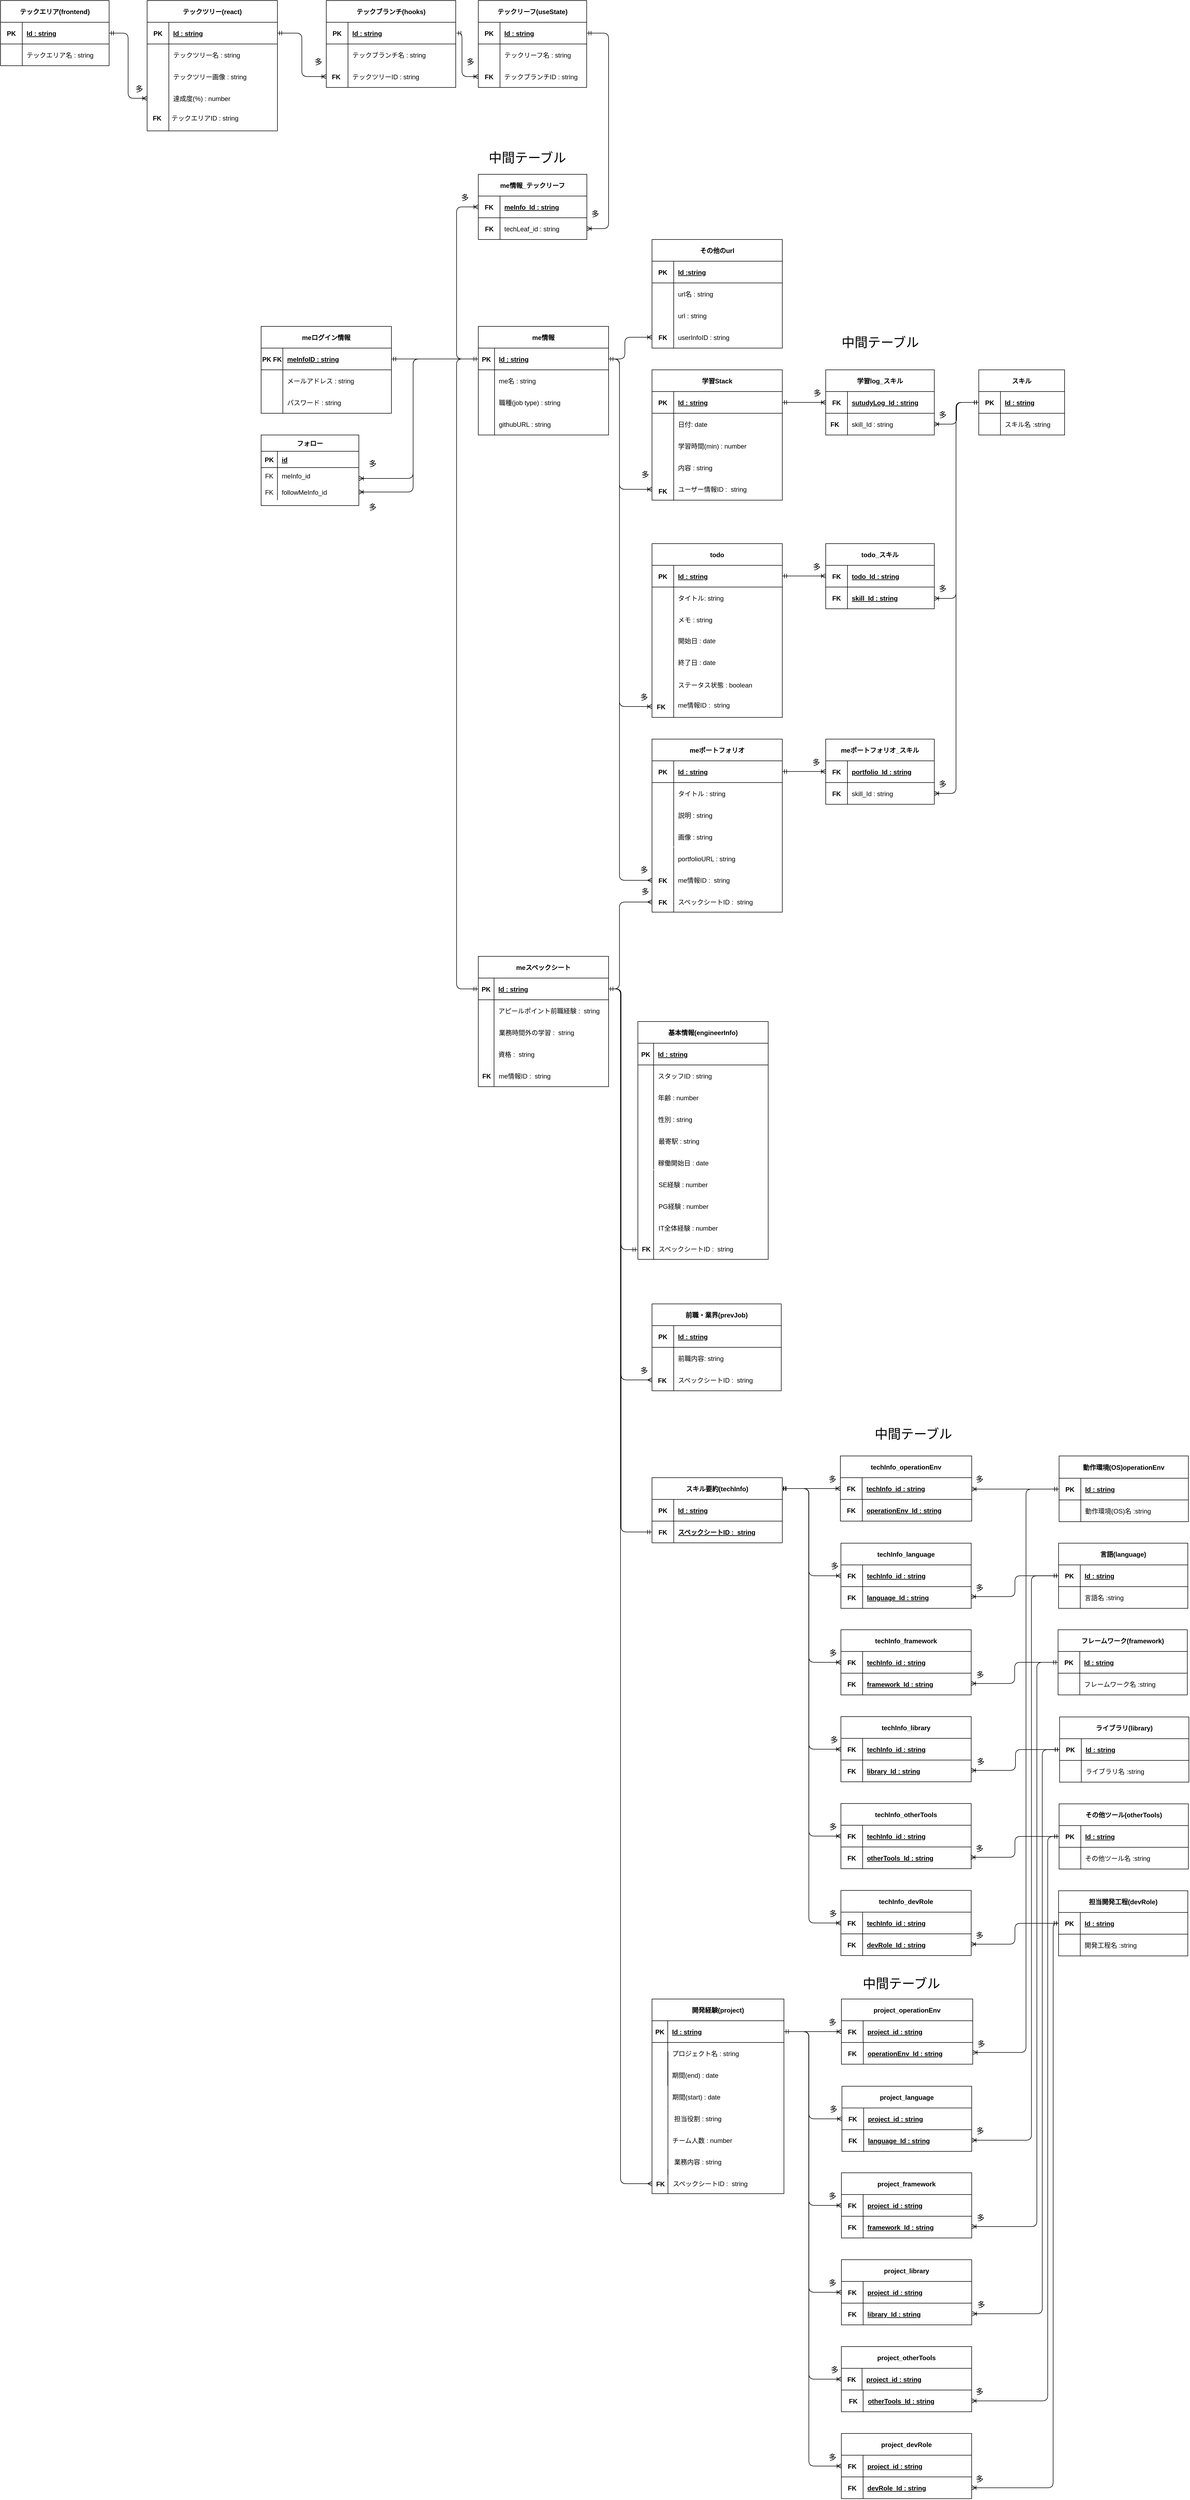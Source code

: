 <mxfile>
    <diagram id="-SmZYSLaklfBI4JRPdJP" name="ER図_ja">
        <mxGraphModel dx="1795" dy="680" grid="1" gridSize="10" guides="1" tooltips="1" connect="1" arrows="1" fold="1" page="1" pageScale="1" pageWidth="827" pageHeight="1169" math="0" shadow="0">
            <root>
                <mxCell id="0"/>
                <mxCell id="1" parent="0"/>
                <mxCell id="69" value="" style="group" parent="1" vertex="1" connectable="0">
                    <mxGeometry x="1160" y="1720" width="250" height="320" as="geometry"/>
                </mxCell>
                <mxCell id="82" value="" style="group" parent="69" vertex="1" connectable="0">
                    <mxGeometry width="250" height="320" as="geometry"/>
                </mxCell>
                <mxCell id="55" value="todo" style="shape=table;startSize=40;container=1;collapsible=1;childLayout=tableLayout;fixedRows=1;rowLines=0;fontStyle=1;align=center;resizeLast=1;" parent="82" vertex="1">
                    <mxGeometry width="240" height="320.0" as="geometry">
                        <mxRectangle width="90" height="40" as="alternateBounds"/>
                    </mxGeometry>
                </mxCell>
                <mxCell id="56" value="" style="shape=partialRectangle;collapsible=0;dropTarget=0;pointerEvents=0;fillColor=none;top=0;left=0;bottom=1;right=0;points=[[0,0.5],[1,0.5]];portConstraint=eastwest;" parent="55" vertex="1">
                    <mxGeometry y="40" width="240" height="40" as="geometry"/>
                </mxCell>
                <mxCell id="57" value="PK" style="shape=partialRectangle;connectable=0;fillColor=none;top=0;left=0;bottom=0;right=0;fontStyle=1;overflow=hidden;" parent="56" vertex="1">
                    <mxGeometry width="40" height="40" as="geometry">
                        <mxRectangle width="40" height="40" as="alternateBounds"/>
                    </mxGeometry>
                </mxCell>
                <mxCell id="58" value="Id : string" style="shape=partialRectangle;connectable=0;fillColor=none;top=0;left=0;bottom=0;right=0;align=left;spacingLeft=6;fontStyle=5;overflow=hidden;" parent="56" vertex="1">
                    <mxGeometry x="40" width="200" height="40" as="geometry">
                        <mxRectangle width="200" height="40" as="alternateBounds"/>
                    </mxGeometry>
                </mxCell>
                <mxCell id="59" value="" style="shape=partialRectangle;collapsible=0;dropTarget=0;pointerEvents=0;fillColor=none;top=0;left=0;bottom=0;right=0;points=[[0,0.5],[1,0.5]];portConstraint=eastwest;" parent="55" vertex="1">
                    <mxGeometry y="80" width="240" height="40" as="geometry"/>
                </mxCell>
                <mxCell id="60" value="" style="shape=partialRectangle;connectable=0;fillColor=none;top=0;left=0;bottom=0;right=0;editable=1;overflow=hidden;" parent="59" vertex="1">
                    <mxGeometry width="40" height="40" as="geometry">
                        <mxRectangle width="40" height="40" as="alternateBounds"/>
                    </mxGeometry>
                </mxCell>
                <mxCell id="61" value="タイトル: string " style="shape=partialRectangle;connectable=0;fillColor=none;top=0;left=0;bottom=0;right=0;align=left;spacingLeft=6;overflow=hidden;" parent="59" vertex="1">
                    <mxGeometry x="40" width="200" height="40" as="geometry">
                        <mxRectangle width="200" height="40" as="alternateBounds"/>
                    </mxGeometry>
                </mxCell>
                <mxCell id="62" value="" style="shape=partialRectangle;collapsible=0;dropTarget=0;pointerEvents=0;fillColor=none;top=0;left=0;bottom=0;right=0;points=[[0,0.5],[1,0.5]];portConstraint=eastwest;" parent="55" vertex="1">
                    <mxGeometry y="120" width="240" height="40" as="geometry"/>
                </mxCell>
                <mxCell id="63" value="" style="shape=partialRectangle;connectable=0;fillColor=none;top=0;left=0;bottom=0;right=0;editable=1;overflow=hidden;" parent="62" vertex="1">
                    <mxGeometry width="40" height="40" as="geometry">
                        <mxRectangle width="40" height="40" as="alternateBounds"/>
                    </mxGeometry>
                </mxCell>
                <mxCell id="64" value="メモ : string" style="shape=partialRectangle;connectable=0;fillColor=none;top=0;left=0;bottom=0;right=0;align=left;spacingLeft=6;overflow=hidden;" parent="62" vertex="1">
                    <mxGeometry x="40" width="200" height="40" as="geometry">
                        <mxRectangle width="200" height="40" as="alternateBounds"/>
                    </mxGeometry>
                </mxCell>
                <mxCell id="65" value="開始日 : date" style="shape=partialRectangle;connectable=0;fillColor=none;top=0;left=0;bottom=0;right=0;align=left;spacingLeft=6;overflow=hidden;" parent="82" vertex="1">
                    <mxGeometry x="40" y="160" width="183.69" height="37.14" as="geometry">
                        <mxRectangle width="210" height="40" as="alternateBounds"/>
                    </mxGeometry>
                </mxCell>
                <mxCell id="66" value="" style="endArrow=none;html=1;entryX=0.117;entryY=0.971;entryDx=0;entryDy=0;entryPerimeter=0;" parent="82" edge="1">
                    <mxGeometry width="50" height="50" relative="1" as="geometry">
                        <mxPoint x="40" y="200.0" as="sourcePoint"/>
                        <mxPoint x="39.997" y="159.215" as="targetPoint"/>
                        <Array as="points">
                            <mxPoint x="39.923" y="186.095"/>
                        </Array>
                    </mxGeometry>
                </mxCell>
                <mxCell id="70" value="" style="endArrow=none;html=1;entryX=0.117;entryY=0.971;entryDx=0;entryDy=0;entryPerimeter=0;" parent="82" edge="1">
                    <mxGeometry width="50" height="50" relative="1" as="geometry">
                        <mxPoint x="40" y="280.0" as="sourcePoint"/>
                        <mxPoint x="39.997" y="237.286" as="targetPoint"/>
                        <Array as="points">
                            <mxPoint x="39.923" y="264.166"/>
                        </Array>
                    </mxGeometry>
                </mxCell>
                <mxCell id="68" value="" style="endArrow=none;html=1;entryX=0.117;entryY=0.971;entryDx=0;entryDy=0;entryPerimeter=0;" parent="82" edge="1">
                    <mxGeometry width="50" height="50" relative="1" as="geometry">
                        <mxPoint x="40" y="240.0" as="sourcePoint"/>
                        <mxPoint x="39.84" y="199.571" as="targetPoint"/>
                        <Array as="points">
                            <mxPoint x="39.76" y="226.451"/>
                        </Array>
                    </mxGeometry>
                </mxCell>
                <mxCell id="284" value="me情報ID :  string" style="shape=partialRectangle;connectable=0;fillColor=none;top=0;left=0;bottom=0;right=0;align=left;spacingLeft=6;overflow=hidden;" parent="82" vertex="1">
                    <mxGeometry x="40" y="274.286" width="200" height="45.714" as="geometry">
                        <mxRectangle width="210" height="40" as="alternateBounds"/>
                    </mxGeometry>
                </mxCell>
                <mxCell id="285" value="FK" style="shape=partialRectangle;connectable=0;fillColor=none;top=0;left=0;bottom=0;right=0;fontStyle=1;overflow=hidden;" parent="82" vertex="1">
                    <mxGeometry x="-3.08" y="280.0" width="40" height="40.0" as="geometry">
                        <mxRectangle width="29" height="40" as="alternateBounds"/>
                    </mxGeometry>
                </mxCell>
                <mxCell id="290" value="" style="endArrow=none;html=1;" parent="82" edge="1">
                    <mxGeometry width="50" height="50" relative="1" as="geometry">
                        <mxPoint x="40" y="320" as="sourcePoint"/>
                        <mxPoint x="40" y="279.286" as="targetPoint"/>
                        <Array as="points">
                            <mxPoint x="40" y="299.29"/>
                        </Array>
                    </mxGeometry>
                </mxCell>
                <mxCell id="67" value="ステータス状態 : boolean" style="shape=partialRectangle;connectable=0;fillColor=none;top=0;left=0;bottom=0;right=0;align=left;spacingLeft=6;overflow=hidden;" parent="82" vertex="1">
                    <mxGeometry x="40" y="240" width="200" height="40" as="geometry">
                        <mxRectangle width="210" height="40" as="alternateBounds"/>
                    </mxGeometry>
                </mxCell>
                <mxCell id="1050" value="終了日 : date" style="shape=partialRectangle;connectable=0;fillColor=none;top=0;left=0;bottom=0;right=0;align=left;spacingLeft=6;overflow=hidden;" parent="82" vertex="1">
                    <mxGeometry x="40" y="200" width="183.69" height="37.14" as="geometry">
                        <mxRectangle width="210" height="40" as="alternateBounds"/>
                    </mxGeometry>
                </mxCell>
                <mxCell id="96" value="" style="group" parent="1" vertex="1" connectable="0">
                    <mxGeometry x="1160" y="1400" width="252" height="240" as="geometry"/>
                </mxCell>
                <mxCell id="95" value="" style="group" parent="96" vertex="1" connectable="0">
                    <mxGeometry width="252" height="240" as="geometry"/>
                </mxCell>
                <mxCell id="83" value="" style="endArrow=none;html=1;" parent="95" edge="1">
                    <mxGeometry width="50" height="50" relative="1" as="geometry">
                        <mxPoint x="40" y="171.429" as="sourcePoint"/>
                        <mxPoint x="40" y="136.857" as="targetPoint"/>
                    </mxGeometry>
                </mxCell>
                <mxCell id="260" value="" style="group" parent="95" vertex="1" connectable="0">
                    <mxGeometry width="252" height="240" as="geometry"/>
                </mxCell>
                <mxCell id="72" value="学習Stack" style="shape=table;startSize=40;container=1;collapsible=1;childLayout=tableLayout;fixedRows=1;rowLines=0;fontStyle=1;align=center;resizeLast=1;" parent="260" vertex="1">
                    <mxGeometry width="240" height="240" as="geometry">
                        <mxRectangle width="90" height="40" as="alternateBounds"/>
                    </mxGeometry>
                </mxCell>
                <mxCell id="73" value="" style="shape=partialRectangle;collapsible=0;dropTarget=0;pointerEvents=0;fillColor=none;top=0;left=0;bottom=1;right=0;points=[[0,0.5],[1,0.5]];portConstraint=eastwest;" parent="72" vertex="1">
                    <mxGeometry y="40" width="240" height="40" as="geometry"/>
                </mxCell>
                <mxCell id="74" value="PK" style="shape=partialRectangle;connectable=0;fillColor=none;top=0;left=0;bottom=0;right=0;fontStyle=1;overflow=hidden;" parent="73" vertex="1">
                    <mxGeometry width="40" height="40" as="geometry">
                        <mxRectangle width="40" height="40" as="alternateBounds"/>
                    </mxGeometry>
                </mxCell>
                <mxCell id="75" value="Id : string" style="shape=partialRectangle;connectable=0;fillColor=none;top=0;left=0;bottom=0;right=0;align=left;spacingLeft=6;fontStyle=5;overflow=hidden;" parent="73" vertex="1">
                    <mxGeometry x="40" width="200" height="40" as="geometry">
                        <mxRectangle width="200" height="40" as="alternateBounds"/>
                    </mxGeometry>
                </mxCell>
                <mxCell id="76" value="" style="shape=partialRectangle;collapsible=0;dropTarget=0;pointerEvents=0;fillColor=none;top=0;left=0;bottom=0;right=0;points=[[0,0.5],[1,0.5]];portConstraint=eastwest;" parent="72" vertex="1">
                    <mxGeometry y="80" width="240" height="40" as="geometry"/>
                </mxCell>
                <mxCell id="77" value="" style="shape=partialRectangle;connectable=0;fillColor=none;top=0;left=0;bottom=0;right=0;editable=1;overflow=hidden;" parent="76" vertex="1">
                    <mxGeometry width="40" height="40" as="geometry">
                        <mxRectangle width="40" height="40" as="alternateBounds"/>
                    </mxGeometry>
                </mxCell>
                <mxCell id="78" value="日付: date" style="shape=partialRectangle;connectable=0;fillColor=none;top=0;left=0;bottom=0;right=0;align=left;spacingLeft=6;overflow=hidden;" parent="76" vertex="1">
                    <mxGeometry x="40" width="200" height="40" as="geometry">
                        <mxRectangle width="200" height="40" as="alternateBounds"/>
                    </mxGeometry>
                </mxCell>
                <mxCell id="79" value="" style="shape=partialRectangle;collapsible=0;dropTarget=0;pointerEvents=0;fillColor=none;top=0;left=0;bottom=0;right=0;points=[[0,0.5],[1,0.5]];portConstraint=eastwest;" parent="72" vertex="1">
                    <mxGeometry y="120" width="240" height="40" as="geometry"/>
                </mxCell>
                <mxCell id="80" value="" style="shape=partialRectangle;connectable=0;fillColor=none;top=0;left=0;bottom=0;right=0;editable=1;overflow=hidden;" parent="79" vertex="1">
                    <mxGeometry width="40" height="40" as="geometry">
                        <mxRectangle width="40" height="40" as="alternateBounds"/>
                    </mxGeometry>
                </mxCell>
                <mxCell id="81" value="学習時間(min) : number" style="shape=partialRectangle;connectable=0;fillColor=none;top=0;left=0;bottom=0;right=0;align=left;spacingLeft=6;overflow=hidden;" parent="79" vertex="1">
                    <mxGeometry x="40" width="200" height="40" as="geometry">
                        <mxRectangle width="200" height="40" as="alternateBounds"/>
                    </mxGeometry>
                </mxCell>
                <mxCell id="87" value="内容 : string" style="shape=partialRectangle;connectable=0;fillColor=none;top=0;left=0;bottom=0;right=0;align=left;spacingLeft=6;overflow=hidden;" parent="260" vertex="1">
                    <mxGeometry x="40" y="160" width="210" height="40" as="geometry">
                        <mxRectangle width="210" height="40" as="alternateBounds"/>
                    </mxGeometry>
                </mxCell>
                <mxCell id="84" value="" style="endArrow=none;html=1;" parent="260" edge="1">
                    <mxGeometry width="50" height="50" relative="1" as="geometry">
                        <mxPoint x="40" y="205.714" as="sourcePoint"/>
                        <mxPoint x="40" y="171.431" as="targetPoint"/>
                    </mxGeometry>
                </mxCell>
                <mxCell id="278" value="ユーザー情報ID :  string" style="shape=partialRectangle;connectable=0;fillColor=none;top=0;left=0;bottom=0;right=0;align=left;spacingLeft=6;overflow=hidden;" parent="260" vertex="1">
                    <mxGeometry x="40" y="200" width="210" height="38.77" as="geometry">
                        <mxRectangle width="210" height="40" as="alternateBounds"/>
                    </mxGeometry>
                </mxCell>
                <mxCell id="279" value="FK" style="shape=partialRectangle;connectable=0;fillColor=none;top=0;left=0;bottom=0;right=0;fontStyle=1;overflow=hidden;" parent="260" vertex="1">
                    <mxGeometry y="205.714" width="40" height="34.286" as="geometry">
                        <mxRectangle width="29" height="40" as="alternateBounds"/>
                    </mxGeometry>
                </mxCell>
                <mxCell id="280" value="" style="endArrow=none;html=1;" parent="260" edge="1">
                    <mxGeometry width="50" height="50" relative="1" as="geometry">
                        <mxPoint x="40.0" y="240.609" as="sourcePoint"/>
                        <mxPoint x="40.0" y="205.711" as="targetPoint"/>
                    </mxGeometry>
                </mxCell>
                <mxCell id="194" value="" style="group" parent="1" vertex="1" connectable="0">
                    <mxGeometry x="840" y="2480" width="240" height="240" as="geometry"/>
                </mxCell>
                <mxCell id="192" value="" style="group" parent="194" vertex="1" connectable="0">
                    <mxGeometry width="240" height="240.0" as="geometry"/>
                </mxCell>
                <mxCell id="159" value="meスペックシート" style="shape=table;startSize=40;container=1;collapsible=1;childLayout=tableLayout;fixedRows=1;rowLines=0;fontStyle=1;align=center;resizeLast=1;" parent="192" vertex="1">
                    <mxGeometry width="240" height="240" as="geometry">
                        <mxRectangle x="1001" y="880" width="90" height="40" as="alternateBounds"/>
                    </mxGeometry>
                </mxCell>
                <mxCell id="160" value="" style="shape=partialRectangle;collapsible=0;dropTarget=0;pointerEvents=0;fillColor=none;top=0;left=0;bottom=1;right=0;points=[[0,0.5],[1,0.5]];portConstraint=eastwest;" parent="159" vertex="1">
                    <mxGeometry y="40" width="240" height="40" as="geometry"/>
                </mxCell>
                <mxCell id="161" value="PK" style="shape=partialRectangle;connectable=0;fillColor=none;top=0;left=0;bottom=0;right=0;fontStyle=1;overflow=hidden;" parent="160" vertex="1">
                    <mxGeometry width="29" height="40" as="geometry">
                        <mxRectangle width="29" height="40" as="alternateBounds"/>
                    </mxGeometry>
                </mxCell>
                <mxCell id="162" value="Id : string" style="shape=partialRectangle;connectable=0;fillColor=none;top=0;left=0;bottom=0;right=0;align=left;spacingLeft=6;fontStyle=5;overflow=hidden;" parent="160" vertex="1">
                    <mxGeometry x="29" width="211" height="40" as="geometry">
                        <mxRectangle width="211" height="40" as="alternateBounds"/>
                    </mxGeometry>
                </mxCell>
                <mxCell id="174" value="アピールポイント前職経験 :  string" style="shape=partialRectangle;connectable=0;fillColor=none;top=0;left=0;bottom=0;right=0;align=left;spacingLeft=6;overflow=hidden;" parent="192" vertex="1">
                    <mxGeometry x="29" y="80" width="210" height="40" as="geometry">
                        <mxRectangle width="210" height="40" as="alternateBounds"/>
                    </mxGeometry>
                </mxCell>
                <mxCell id="264" value="me情報ID :  string" style="shape=partialRectangle;connectable=0;fillColor=none;top=0;left=0;bottom=0;right=0;align=left;spacingLeft=6;overflow=hidden;" parent="192" vertex="1">
                    <mxGeometry x="30" y="200" width="210" height="40" as="geometry">
                        <mxRectangle width="210" height="40" as="alternateBounds"/>
                    </mxGeometry>
                </mxCell>
                <mxCell id="265" value="FK" style="shape=partialRectangle;connectable=0;fillColor=none;top=0;left=0;bottom=0;right=0;fontStyle=1;overflow=hidden;" parent="192" vertex="1">
                    <mxGeometry x="1" y="200" width="29" height="40" as="geometry">
                        <mxRectangle width="29" height="40" as="alternateBounds"/>
                    </mxGeometry>
                </mxCell>
                <mxCell id="383" value="業務時間外の学習 :  string" style="shape=partialRectangle;connectable=0;fillColor=none;top=0;left=0;bottom=0;right=0;align=left;spacingLeft=6;overflow=hidden;" parent="192" vertex="1">
                    <mxGeometry x="30" y="120" width="210" height="40" as="geometry">
                        <mxRectangle width="210" height="40" as="alternateBounds"/>
                    </mxGeometry>
                </mxCell>
                <mxCell id="384" value="資格 :  string" style="shape=partialRectangle;connectable=0;fillColor=none;top=0;left=0;bottom=0;right=0;align=left;spacingLeft=6;overflow=hidden;" parent="192" vertex="1">
                    <mxGeometry x="29" y="160" width="210" height="40" as="geometry">
                        <mxRectangle width="210" height="40" as="alternateBounds"/>
                    </mxGeometry>
                </mxCell>
                <mxCell id="171" value="" style="endArrow=none;html=1;entryX=0.121;entryY=1.004;entryDx=0;entryDy=0;entryPerimeter=0;" parent="194" edge="1">
                    <mxGeometry width="50" height="50" relative="1" as="geometry">
                        <mxPoint x="29" y="240" as="sourcePoint"/>
                        <mxPoint x="29.04" y="52.875" as="targetPoint"/>
                    </mxGeometry>
                </mxCell>
                <mxCell id="200" value="" style="group" parent="1" vertex="1" connectable="0">
                    <mxGeometry x="840" y="1320" width="240" height="200" as="geometry"/>
                </mxCell>
                <mxCell id="97" value="me情報" style="shape=table;startSize=40;container=1;collapsible=1;childLayout=tableLayout;fixedRows=1;rowLines=0;fontStyle=1;align=center;resizeLast=1;" parent="200" vertex="1">
                    <mxGeometry width="240" height="200" as="geometry">
                        <mxRectangle x="360" y="240" width="90" height="40" as="alternateBounds"/>
                    </mxGeometry>
                </mxCell>
                <mxCell id="98" value="" style="shape=partialRectangle;collapsible=0;dropTarget=0;pointerEvents=0;fillColor=none;top=0;left=0;bottom=1;right=0;points=[[0,0.5],[1,0.5]];portConstraint=eastwest;" parent="97" vertex="1">
                    <mxGeometry y="40" width="240" height="40" as="geometry"/>
                </mxCell>
                <mxCell id="99" value="PK" style="shape=partialRectangle;connectable=0;fillColor=none;top=0;left=0;bottom=0;right=0;fontStyle=1;overflow=hidden;" parent="98" vertex="1">
                    <mxGeometry width="30" height="40" as="geometry">
                        <mxRectangle width="30" height="40" as="alternateBounds"/>
                    </mxGeometry>
                </mxCell>
                <mxCell id="100" value="Id : string" style="shape=partialRectangle;connectable=0;fillColor=none;top=0;left=0;bottom=0;right=0;align=left;spacingLeft=6;fontStyle=5;overflow=hidden;" parent="98" vertex="1">
                    <mxGeometry x="30" width="210" height="40" as="geometry">
                        <mxRectangle width="210" height="40" as="alternateBounds"/>
                    </mxGeometry>
                </mxCell>
                <mxCell id="101" value="" style="shape=partialRectangle;collapsible=0;dropTarget=0;pointerEvents=0;fillColor=none;top=0;left=0;bottom=0;right=0;points=[[0,0.5],[1,0.5]];portConstraint=eastwest;" parent="97" vertex="1">
                    <mxGeometry y="80" width="240" height="40" as="geometry"/>
                </mxCell>
                <mxCell id="102" value="" style="shape=partialRectangle;connectable=0;fillColor=none;top=0;left=0;bottom=0;right=0;editable=1;overflow=hidden;" parent="101" vertex="1">
                    <mxGeometry width="30" height="40" as="geometry">
                        <mxRectangle width="30" height="40" as="alternateBounds"/>
                    </mxGeometry>
                </mxCell>
                <mxCell id="103" value="me名 : string " style="shape=partialRectangle;connectable=0;fillColor=none;top=0;left=0;bottom=0;right=0;align=left;spacingLeft=6;overflow=hidden;" parent="101" vertex="1">
                    <mxGeometry x="30" width="210" height="40" as="geometry">
                        <mxRectangle width="210" height="40" as="alternateBounds"/>
                    </mxGeometry>
                </mxCell>
                <mxCell id="104" value="" style="shape=partialRectangle;collapsible=0;dropTarget=0;pointerEvents=0;fillColor=none;top=0;left=0;bottom=0;right=0;points=[[0,0.5],[1,0.5]];portConstraint=eastwest;" parent="97" vertex="1">
                    <mxGeometry y="120" width="240" height="40" as="geometry"/>
                </mxCell>
                <mxCell id="105" value="" style="shape=partialRectangle;connectable=0;fillColor=none;top=0;left=0;bottom=0;right=0;editable=1;overflow=hidden;" parent="104" vertex="1">
                    <mxGeometry width="30" height="40" as="geometry">
                        <mxRectangle width="30" height="40" as="alternateBounds"/>
                    </mxGeometry>
                </mxCell>
                <mxCell id="106" value="職種(job type) : string " style="shape=partialRectangle;connectable=0;fillColor=none;top=0;left=0;bottom=0;right=0;align=left;spacingLeft=6;overflow=hidden;" parent="104" vertex="1">
                    <mxGeometry x="30" width="210" height="40" as="geometry">
                        <mxRectangle width="210" height="40" as="alternateBounds"/>
                    </mxGeometry>
                </mxCell>
                <mxCell id="120" value="githubURL : string" style="shape=partialRectangle;connectable=0;fillColor=none;top=0;left=0;bottom=0;right=0;align=left;spacingLeft=6;overflow=hidden;" parent="200" vertex="1">
                    <mxGeometry x="30" y="160" width="210" height="40" as="geometry">
                        <mxRectangle width="210" height="40" as="alternateBounds"/>
                    </mxGeometry>
                </mxCell>
                <mxCell id="121" value="" style="endArrow=none;html=1;" parent="200" edge="1">
                    <mxGeometry width="50" height="50" relative="1" as="geometry">
                        <mxPoint x="30" y="200" as="sourcePoint"/>
                        <mxPoint x="30" y="160" as="targetPoint"/>
                    </mxGeometry>
                </mxCell>
                <mxCell id="212" value="" style="group" parent="1" vertex="1" connectable="0">
                    <mxGeometry x="560" y="720" width="240" height="160" as="geometry"/>
                </mxCell>
                <mxCell id="34" value="" style="group" parent="212" vertex="1" connectable="0">
                    <mxGeometry width="240" height="160" as="geometry"/>
                </mxCell>
                <mxCell id="35" value="テックブランチ(hooks)" style="shape=table;startSize=40;container=1;collapsible=1;childLayout=tableLayout;fixedRows=1;rowLines=0;fontStyle=1;align=center;resizeLast=1;" parent="34" vertex="1">
                    <mxGeometry width="238.468" height="160" as="geometry">
                        <mxRectangle x="360" y="240" width="90" height="40" as="alternateBounds"/>
                    </mxGeometry>
                </mxCell>
                <mxCell id="36" value="" style="shape=partialRectangle;collapsible=0;dropTarget=0;pointerEvents=0;fillColor=none;top=0;left=0;bottom=1;right=0;points=[[0,0.5],[1,0.5]];portConstraint=eastwest;" parent="35" vertex="1">
                    <mxGeometry y="40" width="238.468" height="40" as="geometry"/>
                </mxCell>
                <mxCell id="37" value="PK" style="shape=partialRectangle;connectable=0;fillColor=none;top=0;left=0;bottom=0;right=0;fontStyle=1;overflow=hidden;" parent="36" vertex="1">
                    <mxGeometry width="40" height="40" as="geometry">
                        <mxRectangle width="40" height="40" as="alternateBounds"/>
                    </mxGeometry>
                </mxCell>
                <mxCell id="38" value="Id : string" style="shape=partialRectangle;connectable=0;fillColor=none;top=0;left=0;bottom=0;right=0;align=left;spacingLeft=6;fontStyle=5;overflow=hidden;" parent="36" vertex="1">
                    <mxGeometry x="40" width="198.468" height="40" as="geometry">
                        <mxRectangle width="198.468" height="40" as="alternateBounds"/>
                    </mxGeometry>
                </mxCell>
                <mxCell id="39" value="" style="shape=partialRectangle;collapsible=0;dropTarget=0;pointerEvents=0;fillColor=none;top=0;left=0;bottom=0;right=0;points=[[0,0.5],[1,0.5]];portConstraint=eastwest;" parent="35" vertex="1">
                    <mxGeometry y="80" width="238.468" height="40" as="geometry"/>
                </mxCell>
                <mxCell id="40" value="" style="shape=partialRectangle;connectable=0;fillColor=none;top=0;left=0;bottom=0;right=0;editable=1;overflow=hidden;" parent="39" vertex="1">
                    <mxGeometry width="40" height="40" as="geometry">
                        <mxRectangle width="40" height="40" as="alternateBounds"/>
                    </mxGeometry>
                </mxCell>
                <mxCell id="41" value="テックブランチ名 : string" style="shape=partialRectangle;connectable=0;fillColor=none;top=0;left=0;bottom=0;right=0;align=left;spacingLeft=6;overflow=hidden;" parent="39" vertex="1">
                    <mxGeometry x="40" width="198.468" height="40" as="geometry">
                        <mxRectangle width="198.468" height="40" as="alternateBounds"/>
                    </mxGeometry>
                </mxCell>
                <mxCell id="203" value="テックツリーID : string" style="shape=partialRectangle;connectable=0;fillColor=none;top=0;left=0;bottom=0;right=0;align=left;spacingLeft=6;overflow=hidden;" parent="34" vertex="1">
                    <mxGeometry x="40" y="120" width="198.47" height="40" as="geometry">
                        <mxRectangle width="220" height="40" as="alternateBounds"/>
                    </mxGeometry>
                </mxCell>
                <mxCell id="205" value="FK" style="shape=partialRectangle;connectable=0;fillColor=none;top=0;left=0;bottom=0;right=0;fontStyle=1;overflow=hidden;" parent="34" vertex="1">
                    <mxGeometry y="120" width="36.687" height="40" as="geometry">
                        <mxRectangle width="40" height="40" as="alternateBounds"/>
                    </mxGeometry>
                </mxCell>
                <mxCell id="204" value="" style="endArrow=none;html=1;" parent="34" edge="1">
                    <mxGeometry width="50" height="50" relative="1" as="geometry">
                        <mxPoint x="39.997" y="160" as="sourcePoint"/>
                        <mxPoint x="39.997" y="120" as="targetPoint"/>
                    </mxGeometry>
                </mxCell>
                <mxCell id="214" value="" style="group" parent="1" vertex="1" connectable="0">
                    <mxGeometry x="840" y="720" width="200" height="160" as="geometry"/>
                </mxCell>
                <mxCell id="213" value="" style="group" parent="214" vertex="1" connectable="0">
                    <mxGeometry width="199.68" height="160" as="geometry"/>
                </mxCell>
                <mxCell id="20" value="テックリーフ(useState)" style="shape=table;startSize=40;container=1;collapsible=1;childLayout=tableLayout;fixedRows=1;rowLines=0;fontStyle=1;align=center;resizeLast=1;" parent="213" vertex="1">
                    <mxGeometry width="199.68" height="160" as="geometry">
                        <mxRectangle x="360" y="240" width="90" height="40" as="alternateBounds"/>
                    </mxGeometry>
                </mxCell>
                <mxCell id="21" value="" style="shape=partialRectangle;collapsible=0;dropTarget=0;pointerEvents=0;fillColor=none;top=0;left=0;bottom=1;right=0;points=[[0,0.5],[1,0.5]];portConstraint=eastwest;" parent="20" vertex="1">
                    <mxGeometry y="40" width="199.68" height="40" as="geometry"/>
                </mxCell>
                <mxCell id="22" value="PK" style="shape=partialRectangle;connectable=0;fillColor=none;top=0;left=0;bottom=0;right=0;fontStyle=1;overflow=hidden;" parent="21" vertex="1">
                    <mxGeometry width="40" height="40" as="geometry">
                        <mxRectangle width="40" height="40" as="alternateBounds"/>
                    </mxGeometry>
                </mxCell>
                <mxCell id="23" value="Id : string" style="shape=partialRectangle;connectable=0;fillColor=none;top=0;left=0;bottom=0;right=0;align=left;spacingLeft=6;fontStyle=5;overflow=hidden;" parent="21" vertex="1">
                    <mxGeometry x="40" width="159.68" height="40" as="geometry">
                        <mxRectangle width="159.68" height="40" as="alternateBounds"/>
                    </mxGeometry>
                </mxCell>
                <mxCell id="24" value="" style="shape=partialRectangle;collapsible=0;dropTarget=0;pointerEvents=0;fillColor=none;top=0;left=0;bottom=0;right=0;points=[[0,0.5],[1,0.5]];portConstraint=eastwest;" parent="20" vertex="1">
                    <mxGeometry y="80" width="199.68" height="40" as="geometry"/>
                </mxCell>
                <mxCell id="25" value="" style="shape=partialRectangle;connectable=0;fillColor=none;top=0;left=0;bottom=0;right=0;editable=1;overflow=hidden;" parent="24" vertex="1">
                    <mxGeometry width="40" height="40" as="geometry">
                        <mxRectangle width="40" height="40" as="alternateBounds"/>
                    </mxGeometry>
                </mxCell>
                <mxCell id="26" value="テックリーフ名 : string" style="shape=partialRectangle;connectable=0;fillColor=none;top=0;left=0;bottom=0;right=0;align=left;spacingLeft=6;overflow=hidden;" parent="24" vertex="1">
                    <mxGeometry x="40" width="159.68" height="40" as="geometry">
                        <mxRectangle width="159.68" height="40" as="alternateBounds"/>
                    </mxGeometry>
                </mxCell>
                <mxCell id="32" value="" style="endArrow=none;html=1;" parent="213" edge="1">
                    <mxGeometry width="50" height="50" relative="1" as="geometry">
                        <mxPoint x="40" y="106.667" as="sourcePoint"/>
                        <mxPoint x="40" y="80" as="targetPoint"/>
                    </mxGeometry>
                </mxCell>
                <mxCell id="208" value="" style="endArrow=none;html=1;" parent="213" edge="1">
                    <mxGeometry width="50" height="50" relative="1" as="geometry">
                        <mxPoint x="40" y="160" as="sourcePoint"/>
                        <mxPoint x="40" y="120" as="targetPoint"/>
                    </mxGeometry>
                </mxCell>
                <mxCell id="206" value="テックブランチID : string" style="shape=partialRectangle;connectable=0;fillColor=none;top=0;left=0;bottom=0;right=0;align=left;spacingLeft=6;overflow=hidden;" parent="213" vertex="1">
                    <mxGeometry x="39.68" y="120" width="160" height="40" as="geometry">
                        <mxRectangle width="210" height="40" as="alternateBounds"/>
                    </mxGeometry>
                </mxCell>
                <mxCell id="207" value="FK" style="shape=partialRectangle;connectable=0;fillColor=none;top=0;left=0;bottom=0;right=0;fontStyle=1;overflow=hidden;" parent="213" vertex="1">
                    <mxGeometry y="120" width="40" height="40" as="geometry">
                        <mxRectangle width="40" height="40" as="alternateBounds"/>
                    </mxGeometry>
                </mxCell>
                <mxCell id="215" value="" style="group" parent="1" vertex="1" connectable="0">
                    <mxGeometry x="-40" y="720" width="230" height="120" as="geometry"/>
                </mxCell>
                <mxCell id="47" value="" style="group" parent="215" vertex="1" connectable="0">
                    <mxGeometry width="230" height="120" as="geometry"/>
                </mxCell>
                <mxCell id="48" value="テックエリア(frontend)" style="shape=table;startSize=40;container=1;collapsible=1;childLayout=tableLayout;fixedRows=1;rowLines=0;fontStyle=1;align=center;resizeLast=1;" parent="47" vertex="1">
                    <mxGeometry width="200" height="120" as="geometry">
                        <mxRectangle x="360" y="240" width="90" height="40" as="alternateBounds"/>
                    </mxGeometry>
                </mxCell>
                <mxCell id="49" value="" style="shape=partialRectangle;collapsible=0;dropTarget=0;pointerEvents=0;fillColor=none;top=0;left=0;bottom=1;right=0;points=[[0,0.5],[1,0.5]];portConstraint=eastwest;" parent="48" vertex="1">
                    <mxGeometry y="40" width="200" height="40" as="geometry"/>
                </mxCell>
                <mxCell id="50" value="PK" style="shape=partialRectangle;connectable=0;fillColor=none;top=0;left=0;bottom=0;right=0;fontStyle=1;overflow=hidden;" parent="49" vertex="1">
                    <mxGeometry width="40" height="40" as="geometry">
                        <mxRectangle width="40" height="40" as="alternateBounds"/>
                    </mxGeometry>
                </mxCell>
                <mxCell id="51" value="Id : string" style="shape=partialRectangle;connectable=0;fillColor=none;top=0;left=0;bottom=0;right=0;align=left;spacingLeft=6;fontStyle=5;overflow=hidden;" parent="49" vertex="1">
                    <mxGeometry x="40" width="160" height="40" as="geometry">
                        <mxRectangle width="160" height="40" as="alternateBounds"/>
                    </mxGeometry>
                </mxCell>
                <mxCell id="52" value="" style="shape=partialRectangle;collapsible=0;dropTarget=0;pointerEvents=0;fillColor=none;top=0;left=0;bottom=0;right=0;points=[[0,0.5],[1,0.5]];portConstraint=eastwest;" parent="48" vertex="1">
                    <mxGeometry y="80" width="200" height="40" as="geometry"/>
                </mxCell>
                <mxCell id="53" value="" style="shape=partialRectangle;connectable=0;fillColor=none;top=0;left=0;bottom=0;right=0;editable=1;overflow=hidden;" parent="52" vertex="1">
                    <mxGeometry width="40" height="40" as="geometry">
                        <mxRectangle width="40" height="40" as="alternateBounds"/>
                    </mxGeometry>
                </mxCell>
                <mxCell id="54" value="テックエリア名 : string" style="shape=partialRectangle;connectable=0;fillColor=none;top=0;left=0;bottom=0;right=0;align=left;spacingLeft=6;overflow=hidden;" parent="52" vertex="1">
                    <mxGeometry x="40" width="160" height="40" as="geometry">
                        <mxRectangle width="160" height="40" as="alternateBounds"/>
                    </mxGeometry>
                </mxCell>
                <mxCell id="249" value="" style="edgeStyle=entityRelationEdgeStyle;fontSize=12;html=1;endArrow=ERmandOne;startArrow=ERmandOne;elbow=vertical;entryX=0;entryY=0.5;entryDx=0;entryDy=0;exitX=1;exitY=0.5;exitDx=0;exitDy=0;" parent="1" source="469" target="98" edge="1">
                    <mxGeometry width="100" height="100" relative="1" as="geometry">
                        <mxPoint x="680" y="1340" as="sourcePoint"/>
                        <mxPoint x="780" y="1240" as="targetPoint"/>
                    </mxGeometry>
                </mxCell>
                <mxCell id="296" value="" style="edgeStyle=elbowEdgeStyle;fontSize=12;html=1;endArrow=ERoneToMany;startArrow=ERmandOne;exitX=1;exitY=0.5;exitDx=0;exitDy=0;" parent="1" source="98" edge="1">
                    <mxGeometry width="100" height="100" relative="1" as="geometry">
                        <mxPoint x="1243" y="1480" as="sourcePoint"/>
                        <mxPoint x="1160" y="2020" as="targetPoint"/>
                        <Array as="points">
                            <mxPoint x="1100" y="1520"/>
                        </Array>
                    </mxGeometry>
                </mxCell>
                <mxCell id="301" value="" style="group" parent="1" vertex="1" connectable="0">
                    <mxGeometry x="1160" y="2080" width="240" height="320" as="geometry"/>
                </mxCell>
                <mxCell id="302" value="" style="group" parent="301" vertex="1" connectable="0">
                    <mxGeometry width="240" height="320" as="geometry"/>
                </mxCell>
                <mxCell id="303" value="meポートフォリオ" style="shape=table;startSize=40;container=1;collapsible=1;childLayout=tableLayout;fixedRows=1;rowLines=0;fontStyle=1;align=center;resizeLast=1;" parent="302" vertex="1">
                    <mxGeometry width="240" height="318.576" as="geometry">
                        <mxRectangle x="1001" y="880" width="90" height="40" as="alternateBounds"/>
                    </mxGeometry>
                </mxCell>
                <mxCell id="304" value="" style="shape=partialRectangle;collapsible=0;dropTarget=0;pointerEvents=0;fillColor=none;top=0;left=0;bottom=1;right=0;points=[[0,0.5],[1,0.5]];portConstraint=eastwest;" parent="303" vertex="1">
                    <mxGeometry y="40" width="240" height="40" as="geometry"/>
                </mxCell>
                <mxCell id="305" value="PK" style="shape=partialRectangle;connectable=0;fillColor=none;top=0;left=0;bottom=0;right=0;fontStyle=1;overflow=hidden;" parent="304" vertex="1">
                    <mxGeometry width="40" height="40" as="geometry">
                        <mxRectangle width="40" height="40" as="alternateBounds"/>
                    </mxGeometry>
                </mxCell>
                <mxCell id="306" value="Id : string" style="shape=partialRectangle;connectable=0;fillColor=none;top=0;left=0;bottom=0;right=0;align=left;spacingLeft=6;fontStyle=5;overflow=hidden;" parent="304" vertex="1">
                    <mxGeometry x="40" width="200" height="40" as="geometry">
                        <mxRectangle width="200" height="40" as="alternateBounds"/>
                    </mxGeometry>
                </mxCell>
                <mxCell id="307" value="" style="shape=partialRectangle;collapsible=0;dropTarget=0;pointerEvents=0;fillColor=none;top=0;left=0;bottom=0;right=0;points=[[0,0.5],[1,0.5]];portConstraint=eastwest;" parent="303" vertex="1">
                    <mxGeometry y="80" width="240" height="40" as="geometry"/>
                </mxCell>
                <mxCell id="308" value="" style="shape=partialRectangle;connectable=0;fillColor=none;top=0;left=0;bottom=0;right=0;editable=1;overflow=hidden;" parent="307" vertex="1">
                    <mxGeometry width="40" height="40" as="geometry">
                        <mxRectangle width="40" height="40" as="alternateBounds"/>
                    </mxGeometry>
                </mxCell>
                <mxCell id="309" value="タイトル : string" style="shape=partialRectangle;connectable=0;fillColor=none;top=0;left=0;bottom=0;right=0;align=left;spacingLeft=6;overflow=hidden;" parent="307" vertex="1">
                    <mxGeometry x="40" width="200" height="40" as="geometry">
                        <mxRectangle width="200" height="40" as="alternateBounds"/>
                    </mxGeometry>
                </mxCell>
                <mxCell id="310" value="" style="shape=partialRectangle;collapsible=0;dropTarget=0;pointerEvents=0;fillColor=none;top=0;left=0;bottom=0;right=0;points=[[0,0.5],[1,0.5]];portConstraint=eastwest;" parent="303" vertex="1">
                    <mxGeometry y="120" width="240" height="40" as="geometry"/>
                </mxCell>
                <mxCell id="311" value="" style="shape=partialRectangle;connectable=0;fillColor=none;top=0;left=0;bottom=0;right=0;editable=1;overflow=hidden;" parent="310" vertex="1">
                    <mxGeometry width="40" height="40" as="geometry">
                        <mxRectangle width="40" height="40" as="alternateBounds"/>
                    </mxGeometry>
                </mxCell>
                <mxCell id="312" value="説明 : string" style="shape=partialRectangle;connectable=0;fillColor=none;top=0;left=0;bottom=0;right=0;align=left;spacingLeft=6;overflow=hidden;" parent="310" vertex="1">
                    <mxGeometry x="40" width="200" height="40" as="geometry">
                        <mxRectangle width="200" height="40" as="alternateBounds"/>
                    </mxGeometry>
                </mxCell>
                <mxCell id="314" value="画像 : string" style="shape=partialRectangle;connectable=0;fillColor=none;top=0;left=0;bottom=0;right=0;align=left;spacingLeft=6;overflow=hidden;" parent="302" vertex="1">
                    <mxGeometry x="40" y="160" width="200" height="40" as="geometry">
                        <mxRectangle width="210" height="40" as="alternateBounds"/>
                    </mxGeometry>
                </mxCell>
                <mxCell id="315" value="portfolioURL : string" style="shape=partialRectangle;connectable=0;fillColor=none;top=0;left=0;bottom=0;right=0;align=left;spacingLeft=6;overflow=hidden;" parent="302" vertex="1">
                    <mxGeometry x="40" y="200" width="200" height="40" as="geometry">
                        <mxRectangle width="210" height="40" as="alternateBounds"/>
                    </mxGeometry>
                </mxCell>
                <mxCell id="316" value="スペックシートID :  string" style="shape=partialRectangle;connectable=0;fillColor=none;top=0;left=0;bottom=0;right=0;align=left;spacingLeft=6;overflow=hidden;" parent="302" vertex="1">
                    <mxGeometry x="40" y="280" width="200" height="38.57" as="geometry">
                        <mxRectangle width="210" height="40" as="alternateBounds"/>
                    </mxGeometry>
                </mxCell>
                <mxCell id="317" value="FK" style="shape=partialRectangle;connectable=0;fillColor=none;top=0;left=0;bottom=0;right=0;fontStyle=1;overflow=hidden;" parent="302" vertex="1">
                    <mxGeometry y="280" width="40" height="40" as="geometry">
                        <mxRectangle width="29" height="40" as="alternateBounds"/>
                    </mxGeometry>
                </mxCell>
                <mxCell id="318" value="" style="endArrow=none;html=1;" parent="302" edge="1">
                    <mxGeometry width="50" height="50" relative="1" as="geometry">
                        <mxPoint x="40" y="318.576" as="sourcePoint"/>
                        <mxPoint x="40" y="278.043" as="targetPoint"/>
                    </mxGeometry>
                </mxCell>
                <mxCell id="319" value="" style="endArrow=none;html=1;" parent="302" edge="1">
                    <mxGeometry width="50" height="50" relative="1" as="geometry">
                        <mxPoint x="40" y="198.254" as="sourcePoint"/>
                        <mxPoint x="40.0" y="159.285" as="targetPoint"/>
                    </mxGeometry>
                </mxCell>
                <mxCell id="320" value="" style="endArrow=none;html=1;" parent="302" edge="1">
                    <mxGeometry width="50" height="50" relative="1" as="geometry">
                        <mxPoint x="40" y="239.36" as="sourcePoint"/>
                        <mxPoint x="40" y="199.112" as="targetPoint"/>
                    </mxGeometry>
                </mxCell>
                <mxCell id="321" value="" style="endArrow=none;html=1;" parent="302" edge="1">
                    <mxGeometry width="50" height="50" relative="1" as="geometry">
                        <mxPoint x="40" y="278.685" as="sourcePoint"/>
                        <mxPoint x="40" y="238.151" as="targetPoint"/>
                    </mxGeometry>
                </mxCell>
                <mxCell id="1051" value="FK" style="shape=partialRectangle;connectable=0;fillColor=none;top=0;left=0;bottom=0;right=0;fontStyle=1;overflow=hidden;" parent="302" vertex="1">
                    <mxGeometry y="240" width="40" height="40" as="geometry">
                        <mxRectangle width="29" height="40" as="alternateBounds"/>
                    </mxGeometry>
                </mxCell>
                <mxCell id="1052" value="me情報ID :  string" style="shape=partialRectangle;connectable=0;fillColor=none;top=0;left=0;bottom=0;right=0;align=left;spacingLeft=6;overflow=hidden;" parent="302" vertex="1">
                    <mxGeometry x="40" y="240" width="200" height="38.57" as="geometry">
                        <mxRectangle width="210" height="40" as="alternateBounds"/>
                    </mxGeometry>
                </mxCell>
                <mxCell id="387" value="" style="edgeStyle=orthogonalEdgeStyle;fontSize=12;html=1;endArrow=ERmandOne;exitX=0;exitY=0.5;exitDx=0;exitDy=0;entryX=0;entryY=0.5;entryDx=0;entryDy=0;" parent="1" source="98" target="160" edge="1">
                    <mxGeometry width="100" height="100" relative="1" as="geometry">
                        <mxPoint x="740" y="1480" as="sourcePoint"/>
                        <mxPoint x="827" y="2180" as="targetPoint"/>
                        <Array as="points">
                            <mxPoint x="800" y="1380"/>
                            <mxPoint x="800" y="2540"/>
                        </Array>
                    </mxGeometry>
                </mxCell>
                <mxCell id="437" value="" style="group" parent="1" vertex="1" connectable="0">
                    <mxGeometry x="1134" y="2600" width="240" height="440" as="geometry"/>
                </mxCell>
                <mxCell id="438" value="" style="group" parent="437" vertex="1" connectable="0">
                    <mxGeometry width="240" height="440" as="geometry"/>
                </mxCell>
                <mxCell id="439" value="基本情報(engineerInfo)" style="shape=table;startSize=40;container=1;collapsible=1;childLayout=tableLayout;fixedRows=1;rowLines=0;fontStyle=1;align=center;resizeLast=1;" parent="438" vertex="1">
                    <mxGeometry width="240" height="438.042" as="geometry">
                        <mxRectangle x="1001" y="880" width="90" height="40" as="alternateBounds"/>
                    </mxGeometry>
                </mxCell>
                <mxCell id="440" value="" style="shape=partialRectangle;collapsible=0;dropTarget=0;pointerEvents=0;fillColor=none;top=0;left=0;bottom=1;right=0;points=[[0,0.5],[1,0.5]];portConstraint=eastwest;" parent="439" vertex="1">
                    <mxGeometry y="40" width="240" height="40" as="geometry"/>
                </mxCell>
                <mxCell id="441" value="PK" style="shape=partialRectangle;connectable=0;fillColor=none;top=0;left=0;bottom=0;right=0;fontStyle=1;overflow=hidden;" parent="440" vertex="1">
                    <mxGeometry width="29" height="40" as="geometry">
                        <mxRectangle width="29" height="40" as="alternateBounds"/>
                    </mxGeometry>
                </mxCell>
                <mxCell id="442" value="Id : string" style="shape=partialRectangle;connectable=0;fillColor=none;top=0;left=0;bottom=0;right=0;align=left;spacingLeft=6;fontStyle=5;overflow=hidden;" parent="440" vertex="1">
                    <mxGeometry x="29" width="211" height="40" as="geometry">
                        <mxRectangle width="211" height="40" as="alternateBounds"/>
                    </mxGeometry>
                </mxCell>
                <mxCell id="443" value="" style="shape=partialRectangle;collapsible=0;dropTarget=0;pointerEvents=0;fillColor=none;top=0;left=0;bottom=0;right=0;points=[[0,0.5],[1,0.5]];portConstraint=eastwest;" parent="439" vertex="1">
                    <mxGeometry y="80" width="240" height="40" as="geometry"/>
                </mxCell>
                <mxCell id="444" value="" style="shape=partialRectangle;connectable=0;fillColor=none;top=0;left=0;bottom=0;right=0;editable=1;overflow=hidden;" parent="443" vertex="1">
                    <mxGeometry width="29" height="40" as="geometry">
                        <mxRectangle width="29" height="40" as="alternateBounds"/>
                    </mxGeometry>
                </mxCell>
                <mxCell id="445" value="スタッフID : string" style="shape=partialRectangle;connectable=0;fillColor=none;top=0;left=0;bottom=0;right=0;align=left;spacingLeft=6;overflow=hidden;" parent="443" vertex="1">
                    <mxGeometry x="29" width="211" height="40" as="geometry">
                        <mxRectangle width="211" height="40" as="alternateBounds"/>
                    </mxGeometry>
                </mxCell>
                <mxCell id="446" value="" style="shape=partialRectangle;collapsible=0;dropTarget=0;pointerEvents=0;fillColor=none;top=0;left=0;bottom=0;right=0;points=[[0,0.5],[1,0.5]];portConstraint=eastwest;" parent="439" vertex="1">
                    <mxGeometry y="120" width="240" height="40" as="geometry"/>
                </mxCell>
                <mxCell id="447" value="" style="shape=partialRectangle;connectable=0;fillColor=none;top=0;left=0;bottom=0;right=0;editable=1;overflow=hidden;" parent="446" vertex="1">
                    <mxGeometry width="29" height="40" as="geometry">
                        <mxRectangle width="29" height="40" as="alternateBounds"/>
                    </mxGeometry>
                </mxCell>
                <mxCell id="448" value="年齢 : number" style="shape=partialRectangle;connectable=0;fillColor=none;top=0;left=0;bottom=0;right=0;align=left;spacingLeft=6;overflow=hidden;" parent="446" vertex="1">
                    <mxGeometry x="29" width="211" height="40" as="geometry">
                        <mxRectangle width="211" height="40" as="alternateBounds"/>
                    </mxGeometry>
                </mxCell>
                <mxCell id="449" value="性別 : string" style="shape=partialRectangle;connectable=0;fillColor=none;top=0;left=0;bottom=0;right=0;align=left;spacingLeft=6;overflow=hidden;" parent="438" vertex="1">
                    <mxGeometry x="29" y="160" width="210" height="40" as="geometry">
                        <mxRectangle width="210" height="40" as="alternateBounds"/>
                    </mxGeometry>
                </mxCell>
                <mxCell id="450" value="最寄駅 : string" style="shape=partialRectangle;connectable=0;fillColor=none;top=0;left=0;bottom=0;right=0;align=left;spacingLeft=6;overflow=hidden;" parent="438" vertex="1">
                    <mxGeometry x="30" y="200" width="210" height="40" as="geometry">
                        <mxRectangle width="210" height="40" as="alternateBounds"/>
                    </mxGeometry>
                </mxCell>
                <mxCell id="451" value="稼働開始日 : date" style="shape=partialRectangle;connectable=0;fillColor=none;top=0;left=0;bottom=0;right=0;align=left;spacingLeft=6;overflow=hidden;" parent="438" vertex="1">
                    <mxGeometry x="29" y="240" width="210" height="40" as="geometry">
                        <mxRectangle width="210" height="40" as="alternateBounds"/>
                    </mxGeometry>
                </mxCell>
                <mxCell id="452" value="スペックシートID :  string" style="shape=partialRectangle;connectable=0;fillColor=none;top=0;left=0;bottom=0;right=0;align=left;spacingLeft=6;overflow=hidden;" parent="438" vertex="1">
                    <mxGeometry x="30" y="399.997" width="210" height="36.667" as="geometry">
                        <mxRectangle width="210" height="40" as="alternateBounds"/>
                    </mxGeometry>
                </mxCell>
                <mxCell id="453" value="FK" style="shape=partialRectangle;connectable=0;fillColor=none;top=0;left=0;bottom=0;right=0;fontStyle=1;overflow=hidden;" parent="438" vertex="1">
                    <mxGeometry x="1" y="399.997" width="29" height="36.667" as="geometry">
                        <mxRectangle width="29" height="40" as="alternateBounds"/>
                    </mxGeometry>
                </mxCell>
                <mxCell id="454" value="" style="endArrow=none;html=1;" parent="438" edge="1">
                    <mxGeometry width="50" height="50" relative="1" as="geometry">
                        <mxPoint x="29" y="438.042" as="sourcePoint"/>
                        <mxPoint x="29" y="382.309" as="targetPoint"/>
                    </mxGeometry>
                </mxCell>
                <mxCell id="459" value="SE経験 : number" style="shape=partialRectangle;connectable=0;fillColor=none;top=0;left=0;bottom=0;right=0;align=left;spacingLeft=6;overflow=hidden;" parent="438" vertex="1">
                    <mxGeometry x="30" y="280" width="210" height="40" as="geometry">
                        <mxRectangle width="210" height="40" as="alternateBounds"/>
                    </mxGeometry>
                </mxCell>
                <mxCell id="460" value="PG経験 : number" style="shape=partialRectangle;connectable=0;fillColor=none;top=0;left=0;bottom=0;right=0;align=left;spacingLeft=6;overflow=hidden;" parent="438" vertex="1">
                    <mxGeometry x="30" y="320" width="210" height="40" as="geometry">
                        <mxRectangle width="210" height="40" as="alternateBounds"/>
                    </mxGeometry>
                </mxCell>
                <mxCell id="461" value="IT全体経験 : number" style="shape=partialRectangle;connectable=0;fillColor=none;top=0;left=0;bottom=0;right=0;align=left;spacingLeft=6;overflow=hidden;" parent="438" vertex="1">
                    <mxGeometry x="30" y="360" width="210" height="40" as="geometry">
                        <mxRectangle width="210" height="40" as="alternateBounds"/>
                    </mxGeometry>
                </mxCell>
                <mxCell id="455" value="" style="endArrow=none;html=1;" parent="437" edge="1">
                    <mxGeometry width="50" height="50" relative="1" as="geometry">
                        <mxPoint x="29" y="272.408" as="sourcePoint"/>
                        <mxPoint x="29" y="146.667" as="targetPoint"/>
                    </mxGeometry>
                </mxCell>
                <mxCell id="456" value="" style="endArrow=none;html=1;" parent="437" edge="1">
                    <mxGeometry width="50" height="50" relative="1" as="geometry">
                        <mxPoint x="29" y="328.532" as="sourcePoint"/>
                        <mxPoint x="29" y="273.19" as="targetPoint"/>
                    </mxGeometry>
                </mxCell>
                <mxCell id="457" value="" style="endArrow=none;html=1;" parent="437" edge="1">
                    <mxGeometry width="50" height="50" relative="1" as="geometry">
                        <mxPoint x="29" y="383.287" as="sourcePoint"/>
                        <mxPoint x="29" y="327.554" as="targetPoint"/>
                    </mxGeometry>
                </mxCell>
                <mxCell id="463" value="" style="edgeStyle=elbowEdgeStyle;fontSize=12;html=1;endArrow=ERmany;exitX=1;exitY=0.5;exitDx=0;exitDy=0;" parent="1" source="98" edge="1">
                    <mxGeometry width="100" height="100" relative="1" as="geometry">
                        <mxPoint x="1083" y="1380" as="sourcePoint"/>
                        <mxPoint x="1160" y="2340" as="targetPoint"/>
                        <Array as="points">
                            <mxPoint x="1100" y="1515"/>
                        </Array>
                    </mxGeometry>
                </mxCell>
                <mxCell id="467" value="" style="group" parent="1" vertex="1" connectable="0">
                    <mxGeometry x="440" y="1320" width="240" height="160" as="geometry"/>
                </mxCell>
                <mxCell id="468" value="meログイン情報" style="shape=table;startSize=40;container=1;collapsible=1;childLayout=tableLayout;fixedRows=1;rowLines=0;fontStyle=1;align=center;resizeLast=1;" parent="467" vertex="1">
                    <mxGeometry width="240" height="160" as="geometry">
                        <mxRectangle x="360" y="240" width="90" height="40" as="alternateBounds"/>
                    </mxGeometry>
                </mxCell>
                <mxCell id="469" value="" style="shape=partialRectangle;collapsible=0;dropTarget=0;pointerEvents=0;fillColor=none;top=0;left=0;bottom=1;right=0;points=[[0,0.5],[1,0.5]];portConstraint=eastwest;" parent="468" vertex="1">
                    <mxGeometry y="40" width="240" height="40" as="geometry"/>
                </mxCell>
                <mxCell id="470" value="PK FK" style="shape=partialRectangle;connectable=0;fillColor=none;top=0;left=0;bottom=0;right=0;fontStyle=1;overflow=hidden;" parent="469" vertex="1">
                    <mxGeometry width="40" height="40" as="geometry">
                        <mxRectangle width="40" height="40" as="alternateBounds"/>
                    </mxGeometry>
                </mxCell>
                <mxCell id="471" value="meInfoID : string" style="shape=partialRectangle;connectable=0;fillColor=none;top=0;left=0;bottom=0;right=0;align=left;spacingLeft=6;fontStyle=5;overflow=hidden;" parent="469" vertex="1">
                    <mxGeometry x="40" width="200" height="40" as="geometry">
                        <mxRectangle width="200" height="40" as="alternateBounds"/>
                    </mxGeometry>
                </mxCell>
                <mxCell id="472" value="" style="shape=partialRectangle;collapsible=0;dropTarget=0;pointerEvents=0;fillColor=none;top=0;left=0;bottom=0;right=0;points=[[0,0.5],[1,0.5]];portConstraint=eastwest;" parent="468" vertex="1">
                    <mxGeometry y="80" width="240" height="40" as="geometry"/>
                </mxCell>
                <mxCell id="473" value="" style="shape=partialRectangle;connectable=0;fillColor=none;top=0;left=0;bottom=0;right=0;editable=1;overflow=hidden;" parent="472" vertex="1">
                    <mxGeometry width="40" height="40" as="geometry">
                        <mxRectangle width="40" height="40" as="alternateBounds"/>
                    </mxGeometry>
                </mxCell>
                <mxCell id="474" value="メールアドレス : string" style="shape=partialRectangle;connectable=0;fillColor=none;top=0;left=0;bottom=0;right=0;align=left;spacingLeft=6;overflow=hidden;" parent="472" vertex="1">
                    <mxGeometry x="40" width="200" height="40" as="geometry">
                        <mxRectangle width="200" height="40" as="alternateBounds"/>
                    </mxGeometry>
                </mxCell>
                <mxCell id="475" value="" style="shape=partialRectangle;collapsible=0;dropTarget=0;pointerEvents=0;fillColor=none;top=0;left=0;bottom=0;right=0;points=[[0,0.5],[1,0.5]];portConstraint=eastwest;" parent="468" vertex="1">
                    <mxGeometry y="120" width="240" height="40" as="geometry"/>
                </mxCell>
                <mxCell id="476" value="" style="shape=partialRectangle;connectable=0;fillColor=none;top=0;left=0;bottom=0;right=0;editable=1;overflow=hidden;" parent="475" vertex="1">
                    <mxGeometry width="40" height="40" as="geometry">
                        <mxRectangle width="40" height="40" as="alternateBounds"/>
                    </mxGeometry>
                </mxCell>
                <mxCell id="477" value="パスワード : string" style="shape=partialRectangle;connectable=0;fillColor=none;top=0;left=0;bottom=0;right=0;align=left;spacingLeft=6;overflow=hidden;" parent="475" vertex="1">
                    <mxGeometry x="40" width="200" height="40" as="geometry">
                        <mxRectangle width="200" height="40" as="alternateBounds"/>
                    </mxGeometry>
                </mxCell>
                <mxCell id="480" value="" style="edgeStyle=elbowEdgeStyle;fontSize=12;html=1;endArrow=ERmandOne;startArrow=ERmandOne;exitX=1;exitY=0.5;exitDx=0;exitDy=0;" parent="1" source="160" edge="1">
                    <mxGeometry width="100" height="100" relative="1" as="geometry">
                        <mxPoint x="1163" y="2770" as="sourcePoint"/>
                        <mxPoint x="1133" y="3020" as="targetPoint"/>
                        <Array as="points">
                            <mxPoint x="1103" y="2800"/>
                        </Array>
                    </mxGeometry>
                </mxCell>
                <mxCell id="482" value="" style="group" parent="1" vertex="1" connectable="0">
                    <mxGeometry x="1160" y="3120" width="240" height="160.77" as="geometry"/>
                </mxCell>
                <mxCell id="483" value="" style="group" parent="482" vertex="1" connectable="0">
                    <mxGeometry width="240" height="160" as="geometry"/>
                </mxCell>
                <mxCell id="484" value="" style="group" parent="483" vertex="1" connectable="0">
                    <mxGeometry width="240" height="160" as="geometry"/>
                </mxCell>
                <mxCell id="485" value="前職・業界(prevJob)" style="shape=table;startSize=40;container=1;collapsible=1;childLayout=tableLayout;fixedRows=1;rowLines=0;fontStyle=1;align=center;resizeLast=1;" parent="484" vertex="1">
                    <mxGeometry width="238.1" height="160" as="geometry">
                        <mxRectangle width="90" height="40" as="alternateBounds"/>
                    </mxGeometry>
                </mxCell>
                <mxCell id="486" value="" style="shape=partialRectangle;collapsible=0;dropTarget=0;pointerEvents=0;fillColor=none;top=0;left=0;bottom=1;right=0;points=[[0,0.5],[1,0.5]];portConstraint=eastwest;" parent="485" vertex="1">
                    <mxGeometry y="40" width="238.1" height="40" as="geometry"/>
                </mxCell>
                <mxCell id="487" value="PK" style="shape=partialRectangle;connectable=0;fillColor=none;top=0;left=0;bottom=0;right=0;fontStyle=1;overflow=hidden;" parent="486" vertex="1">
                    <mxGeometry width="40" height="40" as="geometry">
                        <mxRectangle width="40" height="40" as="alternateBounds"/>
                    </mxGeometry>
                </mxCell>
                <mxCell id="488" value="Id : string" style="shape=partialRectangle;connectable=0;fillColor=none;top=0;left=0;bottom=0;right=0;align=left;spacingLeft=6;fontStyle=5;overflow=hidden;" parent="486" vertex="1">
                    <mxGeometry x="40" width="198.1" height="40" as="geometry">
                        <mxRectangle width="198.1" height="40" as="alternateBounds"/>
                    </mxGeometry>
                </mxCell>
                <mxCell id="489" value="" style="shape=partialRectangle;collapsible=0;dropTarget=0;pointerEvents=0;fillColor=none;top=0;left=0;bottom=0;right=0;points=[[0,0.5],[1,0.5]];portConstraint=eastwest;" parent="485" vertex="1">
                    <mxGeometry y="80" width="238.1" height="40" as="geometry"/>
                </mxCell>
                <mxCell id="490" value="" style="shape=partialRectangle;connectable=0;fillColor=none;top=0;left=0;bottom=0;right=0;editable=1;overflow=hidden;" parent="489" vertex="1">
                    <mxGeometry width="40" height="40" as="geometry">
                        <mxRectangle width="40" height="40" as="alternateBounds"/>
                    </mxGeometry>
                </mxCell>
                <mxCell id="491" value="前職内容: string" style="shape=partialRectangle;connectable=0;fillColor=none;top=0;left=0;bottom=0;right=0;align=left;spacingLeft=6;overflow=hidden;" parent="489" vertex="1">
                    <mxGeometry x="40" width="198.1" height="40" as="geometry">
                        <mxRectangle width="198.1" height="40" as="alternateBounds"/>
                    </mxGeometry>
                </mxCell>
                <mxCell id="492" value="" style="shape=partialRectangle;collapsible=0;dropTarget=0;pointerEvents=0;fillColor=none;top=0;left=0;bottom=0;right=0;points=[[0,0.5],[1,0.5]];portConstraint=eastwest;" parent="485" vertex="1">
                    <mxGeometry y="120" width="238.1" height="40" as="geometry"/>
                </mxCell>
                <mxCell id="493" value="" style="shape=partialRectangle;connectable=0;fillColor=none;top=0;left=0;bottom=0;right=0;editable=1;overflow=hidden;" parent="492" vertex="1">
                    <mxGeometry width="40" height="40" as="geometry">
                        <mxRectangle width="40" height="40" as="alternateBounds"/>
                    </mxGeometry>
                </mxCell>
                <mxCell id="494" value="スペックシートID :  string" style="shape=partialRectangle;connectable=0;fillColor=none;top=0;left=0;bottom=0;right=0;align=left;spacingLeft=6;overflow=hidden;" parent="492" vertex="1">
                    <mxGeometry x="40" width="198.1" height="40" as="geometry">
                        <mxRectangle width="198.1" height="40" as="alternateBounds"/>
                    </mxGeometry>
                </mxCell>
                <mxCell id="499" value="FK" style="shape=partialRectangle;connectable=0;fillColor=none;top=0;left=0;bottom=0;right=0;fontStyle=1;overflow=hidden;" parent="484" vertex="1">
                    <mxGeometry y="121.45" width="38.1" height="38.55" as="geometry">
                        <mxRectangle width="29" height="40" as="alternateBounds"/>
                    </mxGeometry>
                </mxCell>
                <mxCell id="509" value="" style="group" parent="1" vertex="1" connectable="0">
                    <mxGeometry x="1160" y="4400" width="243.01" height="360" as="geometry"/>
                </mxCell>
                <mxCell id="510" value="" style="group" parent="509" vertex="1" connectable="0">
                    <mxGeometry width="243.01" height="360" as="geometry"/>
                </mxCell>
                <mxCell id="511" value="開発経験(project)" style="shape=table;startSize=40;container=1;collapsible=1;childLayout=tableLayout;fixedRows=1;rowLines=0;fontStyle=1;align=center;resizeLast=1;" parent="510" vertex="1">
                    <mxGeometry width="243" height="358.398" as="geometry">
                        <mxRectangle x="1001" y="880" width="90" height="40" as="alternateBounds"/>
                    </mxGeometry>
                </mxCell>
                <mxCell id="512" value="" style="shape=partialRectangle;collapsible=0;dropTarget=0;pointerEvents=0;fillColor=none;top=0;left=0;bottom=1;right=0;points=[[0,0.5],[1,0.5]];portConstraint=eastwest;" parent="511" vertex="1">
                    <mxGeometry y="40" width="243" height="40" as="geometry"/>
                </mxCell>
                <mxCell id="513" value="PK" style="shape=partialRectangle;connectable=0;fillColor=none;top=0;left=0;bottom=0;right=0;fontStyle=1;overflow=hidden;" parent="512" vertex="1">
                    <mxGeometry width="29" height="40" as="geometry">
                        <mxRectangle width="29" height="40" as="alternateBounds"/>
                    </mxGeometry>
                </mxCell>
                <mxCell id="514" value="Id : string" style="shape=partialRectangle;connectable=0;fillColor=none;top=0;left=0;bottom=0;right=0;align=left;spacingLeft=6;fontStyle=5;overflow=hidden;" parent="512" vertex="1">
                    <mxGeometry x="29" width="214" height="40" as="geometry">
                        <mxRectangle width="214" height="40" as="alternateBounds"/>
                    </mxGeometry>
                </mxCell>
                <mxCell id="515" value="" style="shape=partialRectangle;collapsible=0;dropTarget=0;pointerEvents=0;fillColor=none;top=0;left=0;bottom=0;right=0;points=[[0,0.5],[1,0.5]];portConstraint=eastwest;" parent="511" vertex="1">
                    <mxGeometry y="80" width="243" height="40" as="geometry"/>
                </mxCell>
                <mxCell id="516" value="" style="shape=partialRectangle;connectable=0;fillColor=none;top=0;left=0;bottom=0;right=0;editable=1;overflow=hidden;" parent="515" vertex="1">
                    <mxGeometry width="29" height="40" as="geometry">
                        <mxRectangle width="29" height="40" as="alternateBounds"/>
                    </mxGeometry>
                </mxCell>
                <mxCell id="517" value="プロジェクト名 : string" style="shape=partialRectangle;connectable=0;fillColor=none;top=0;left=0;bottom=0;right=0;align=left;spacingLeft=6;overflow=hidden;" parent="515" vertex="1">
                    <mxGeometry x="29" width="214" height="40" as="geometry">
                        <mxRectangle width="214" height="40" as="alternateBounds"/>
                    </mxGeometry>
                </mxCell>
                <mxCell id="518" value="" style="shape=partialRectangle;collapsible=0;dropTarget=0;pointerEvents=0;fillColor=none;top=0;left=0;bottom=0;right=0;points=[[0,0.5],[1,0.5]];portConstraint=eastwest;" parent="511" vertex="1">
                    <mxGeometry y="120" width="243" height="40" as="geometry"/>
                </mxCell>
                <mxCell id="519" value="" style="shape=partialRectangle;connectable=0;fillColor=none;top=0;left=0;bottom=0;right=0;editable=1;overflow=hidden;" parent="518" vertex="1">
                    <mxGeometry width="29" height="40" as="geometry">
                        <mxRectangle width="29" height="40" as="alternateBounds"/>
                    </mxGeometry>
                </mxCell>
                <mxCell id="520" value="期間(end) : date" style="shape=partialRectangle;connectable=0;fillColor=none;top=0;left=0;bottom=0;right=0;align=left;spacingLeft=6;overflow=hidden;" parent="518" vertex="1">
                    <mxGeometry x="29" width="214" height="40" as="geometry">
                        <mxRectangle width="214" height="40" as="alternateBounds"/>
                    </mxGeometry>
                </mxCell>
                <mxCell id="521" value="期間(start) : date" style="shape=partialRectangle;connectable=0;fillColor=none;top=0;left=0;bottom=0;right=0;align=left;spacingLeft=6;overflow=hidden;" parent="510" vertex="1">
                    <mxGeometry x="29.36" y="160" width="212.63" height="40" as="geometry">
                        <mxRectangle width="210" height="40" as="alternateBounds"/>
                    </mxGeometry>
                </mxCell>
                <mxCell id="522" value=" 担当役割 : string" style="shape=partialRectangle;connectable=0;fillColor=none;top=0;left=0;bottom=0;right=0;align=left;spacingLeft=6;overflow=hidden;" parent="510" vertex="1">
                    <mxGeometry x="29.37" y="200" width="212.63" height="40" as="geometry">
                        <mxRectangle width="210" height="40" as="alternateBounds"/>
                    </mxGeometry>
                </mxCell>
                <mxCell id="523" value="チーム人数 : number" style="shape=partialRectangle;connectable=0;fillColor=none;top=0;left=0;bottom=0;right=0;align=left;spacingLeft=6;overflow=hidden;" parent="510" vertex="1">
                    <mxGeometry x="29.36" y="240" width="212.63" height="40" as="geometry">
                        <mxRectangle width="210" height="40" as="alternateBounds"/>
                    </mxGeometry>
                </mxCell>
                <mxCell id="524" value="スペックシートID :  string" style="shape=partialRectangle;connectable=0;fillColor=none;top=0;left=0;bottom=0;right=0;align=left;spacingLeft=6;overflow=hidden;" parent="510" vertex="1">
                    <mxGeometry x="30.38" y="320.4" width="212.63" height="38" as="geometry">
                        <mxRectangle width="210" height="40" as="alternateBounds"/>
                    </mxGeometry>
                </mxCell>
                <mxCell id="525" value="FK" style="shape=partialRectangle;connectable=0;fillColor=none;top=0;left=0;bottom=0;right=0;fontStyle=1;overflow=hidden;" parent="510" vertex="1">
                    <mxGeometry x="1.02" y="320.4" width="29.36" height="39.6" as="geometry">
                        <mxRectangle width="29" height="40" as="alternateBounds"/>
                    </mxGeometry>
                </mxCell>
                <mxCell id="526" value="" style="endArrow=none;html=1;" parent="510" edge="1">
                    <mxGeometry width="50" height="50" relative="1" as="geometry">
                        <mxPoint x="29.362" y="358.398" as="sourcePoint"/>
                        <mxPoint x="29.362" y="312.799" as="targetPoint"/>
                    </mxGeometry>
                </mxCell>
                <mxCell id="536" value=" 業務内容 : string" style="shape=partialRectangle;connectable=0;fillColor=none;top=0;left=0;bottom=0;right=0;align=left;spacingLeft=6;overflow=hidden;" parent="510" vertex="1">
                    <mxGeometry x="29.36" y="278.4" width="212.63" height="42" as="geometry">
                        <mxRectangle width="210" height="40" as="alternateBounds"/>
                    </mxGeometry>
                </mxCell>
                <mxCell id="531" value="" style="endArrow=none;html=1;" parent="510" edge="1">
                    <mxGeometry width="50" height="50" relative="1" as="geometry">
                        <mxPoint x="29.362" y="198.879" as="sourcePoint"/>
                        <mxPoint x="29.362" y="96.0" as="targetPoint"/>
                    </mxGeometry>
                </mxCell>
                <mxCell id="532" value="" style="endArrow=none;html=1;" parent="510" edge="1">
                    <mxGeometry width="50" height="50" relative="1" as="geometry">
                        <mxPoint x="29.362" y="243.281" as="sourcePoint"/>
                        <mxPoint x="29.362" y="198.001" as="targetPoint"/>
                    </mxGeometry>
                </mxCell>
                <mxCell id="533" value="" style="endArrow=none;html=1;" parent="510" edge="1">
                    <mxGeometry width="50" height="50" relative="1" as="geometry">
                        <mxPoint x="29.362" y="324" as="sourcePoint"/>
                        <mxPoint x="29.362" y="242.403" as="targetPoint"/>
                    </mxGeometry>
                </mxCell>
                <mxCell id="543" value="" style="group" parent="1" vertex="1" connectable="0">
                    <mxGeometry x="1560.95" y="3959.43" width="240" height="120" as="geometry"/>
                </mxCell>
                <mxCell id="572" value="" style="edgeStyle=elbowEdgeStyle;fontSize=12;html=1;endArrow=ERmany;" parent="1" edge="1">
                    <mxGeometry width="100" height="100" relative="1" as="geometry">
                        <mxPoint x="1081" y="2540" as="sourcePoint"/>
                        <mxPoint x="1160" y="3260" as="targetPoint"/>
                        <Array as="points">
                            <mxPoint x="1103" y="3740"/>
                        </Array>
                    </mxGeometry>
                </mxCell>
                <mxCell id="583" value="" style="group" parent="1" vertex="1" connectable="0">
                    <mxGeometry x="1560.95" y="3920" width="240" height="120" as="geometry"/>
                </mxCell>
                <mxCell id="584" value="" style="group" parent="583" vertex="1" connectable="0">
                    <mxGeometry width="240" height="119.425" as="geometry"/>
                </mxCell>
                <mxCell id="837" value="" style="edgeStyle=elbowEdgeStyle;fontSize=12;html=1;endArrow=ERoneToMany;startArrow=ERmandOne;exitX=0;exitY=0.5;exitDx=0;exitDy=0;" parent="583" source="768" edge="1">
                    <mxGeometry width="100" height="100" relative="1" as="geometry">
                        <mxPoint x="317.95" y="20" as="sourcePoint"/>
                        <mxPoint x="187.0" y="59" as="targetPoint"/>
                    </mxGeometry>
                </mxCell>
                <mxCell id="EI_S94CUk7Ae7gBUmby9-1033" value="&lt;font style=&quot;font-size: 14px&quot;&gt;多&lt;/font&gt;" style="text;html=1;align=center;verticalAlign=middle;resizable=0;points=[];autosize=1;strokeColor=none;fillColor=none;fontSize=24;rotation=0;" parent="583" vertex="1">
                    <mxGeometry x="189.05" y="20" width="30" height="40" as="geometry"/>
                </mxCell>
                <mxCell id="646" value="スキル" style="shape=table;startSize=40;container=1;collapsible=1;childLayout=tableLayout;fixedRows=1;rowLines=0;fontStyle=1;align=center;resizeLast=1;" parent="1" vertex="1">
                    <mxGeometry x="1761.9" y="1400" width="158.1" height="120" as="geometry">
                        <mxRectangle width="90" height="40" as="alternateBounds"/>
                    </mxGeometry>
                </mxCell>
                <mxCell id="647" value="" style="shape=partialRectangle;collapsible=0;dropTarget=0;pointerEvents=0;fillColor=none;top=0;left=0;bottom=1;right=0;points=[[0,0.5],[1,0.5]];portConstraint=eastwest;" parent="646" vertex="1">
                    <mxGeometry y="40" width="158.1" height="40" as="geometry"/>
                </mxCell>
                <mxCell id="648" value="PK" style="shape=partialRectangle;connectable=0;fillColor=none;top=0;left=0;bottom=0;right=0;fontStyle=1;overflow=hidden;" parent="647" vertex="1">
                    <mxGeometry width="40" height="40" as="geometry">
                        <mxRectangle width="40" height="40" as="alternateBounds"/>
                    </mxGeometry>
                </mxCell>
                <mxCell id="649" value="Id : string" style="shape=partialRectangle;connectable=0;fillColor=none;top=0;left=0;bottom=0;right=0;align=left;spacingLeft=6;fontStyle=5;overflow=hidden;" parent="647" vertex="1">
                    <mxGeometry x="40" width="118.1" height="40" as="geometry">
                        <mxRectangle width="118.1" height="40" as="alternateBounds"/>
                    </mxGeometry>
                </mxCell>
                <mxCell id="650" value="" style="shape=partialRectangle;collapsible=0;dropTarget=0;pointerEvents=0;fillColor=none;top=0;left=0;bottom=0;right=0;points=[[0,0.5],[1,0.5]];portConstraint=eastwest;" parent="646" vertex="1">
                    <mxGeometry y="80" width="158.1" height="40" as="geometry"/>
                </mxCell>
                <mxCell id="651" value="" style="shape=partialRectangle;connectable=0;fillColor=none;top=0;left=0;bottom=0;right=0;editable=1;overflow=hidden;" parent="650" vertex="1">
                    <mxGeometry width="40" height="40" as="geometry">
                        <mxRectangle width="40" height="40" as="alternateBounds"/>
                    </mxGeometry>
                </mxCell>
                <mxCell id="652" value="スキル名 :string" style="shape=partialRectangle;connectable=0;fillColor=none;top=0;left=0;bottom=0;right=0;align=left;spacingLeft=6;overflow=hidden;" parent="650" vertex="1">
                    <mxGeometry x="40" width="118.1" height="40" as="geometry">
                        <mxRectangle width="118.1" height="40" as="alternateBounds"/>
                    </mxGeometry>
                </mxCell>
                <mxCell id="662" value="" style="edgeStyle=elbowEdgeStyle;fontSize=12;html=1;endArrow=ERoneToMany;startArrow=ERmandOne;" parent="1" edge="1">
                    <mxGeometry width="100" height="100" relative="1" as="geometry">
                        <mxPoint x="1080" y="1380" as="sourcePoint"/>
                        <mxPoint x="1160" y="1620" as="targetPoint"/>
                        <Array as="points">
                            <mxPoint x="1100" y="1480"/>
                        </Array>
                    </mxGeometry>
                </mxCell>
                <mxCell id="663" value="" style="group" parent="1" vertex="1" connectable="0">
                    <mxGeometry x="230" y="720" width="260" height="240" as="geometry"/>
                </mxCell>
                <mxCell id="2" value="テックツリー(react)" style="shape=table;startSize=40;container=1;collapsible=1;childLayout=tableLayout;fixedRows=1;rowLines=0;fontStyle=1;align=center;resizeLast=1;" parent="663" vertex="1">
                    <mxGeometry width="240" height="240" as="geometry">
                        <mxRectangle x="360" y="240" width="90" height="40" as="alternateBounds"/>
                    </mxGeometry>
                </mxCell>
                <mxCell id="3" value="" style="shape=partialRectangle;collapsible=0;dropTarget=0;pointerEvents=0;fillColor=none;top=0;left=0;bottom=1;right=0;points=[[0,0.5],[1,0.5]];portConstraint=eastwest;" parent="2" vertex="1">
                    <mxGeometry y="40" width="240" height="40" as="geometry"/>
                </mxCell>
                <mxCell id="4" value="PK" style="shape=partialRectangle;connectable=0;fillColor=none;top=0;left=0;bottom=0;right=0;fontStyle=1;overflow=hidden;" parent="3" vertex="1">
                    <mxGeometry width="40" height="40" as="geometry">
                        <mxRectangle width="40" height="40" as="alternateBounds"/>
                    </mxGeometry>
                </mxCell>
                <mxCell id="5" value="Id : string" style="shape=partialRectangle;connectable=0;fillColor=none;top=0;left=0;bottom=0;right=0;align=left;spacingLeft=6;fontStyle=5;overflow=hidden;" parent="3" vertex="1">
                    <mxGeometry x="40" width="200" height="40" as="geometry">
                        <mxRectangle width="200" height="40" as="alternateBounds"/>
                    </mxGeometry>
                </mxCell>
                <mxCell id="9" value="" style="shape=partialRectangle;collapsible=0;dropTarget=0;pointerEvents=0;fillColor=none;top=0;left=0;bottom=0;right=0;points=[[0,0.5],[1,0.5]];portConstraint=eastwest;" parent="2" vertex="1">
                    <mxGeometry y="80" width="240" height="40" as="geometry"/>
                </mxCell>
                <mxCell id="10" value="" style="shape=partialRectangle;connectable=0;fillColor=none;top=0;left=0;bottom=0;right=0;editable=1;overflow=hidden;" parent="9" vertex="1">
                    <mxGeometry width="40" height="40" as="geometry">
                        <mxRectangle width="40" height="40" as="alternateBounds"/>
                    </mxGeometry>
                </mxCell>
                <mxCell id="11" value="テックツリー名 : string" style="shape=partialRectangle;connectable=0;fillColor=none;top=0;left=0;bottom=0;right=0;align=left;spacingLeft=6;overflow=hidden;" parent="9" vertex="1">
                    <mxGeometry x="40" width="200" height="40" as="geometry">
                        <mxRectangle width="200" height="40" as="alternateBounds"/>
                    </mxGeometry>
                </mxCell>
                <mxCell id="12" value="" style="shape=partialRectangle;collapsible=0;dropTarget=0;pointerEvents=0;fillColor=none;top=0;left=0;bottom=0;right=0;points=[[0,0.5],[1,0.5]];portConstraint=eastwest;" parent="2" vertex="1">
                    <mxGeometry y="120" width="240" height="40" as="geometry"/>
                </mxCell>
                <mxCell id="13" value="" style="shape=partialRectangle;connectable=0;fillColor=none;top=0;left=0;bottom=0;right=0;editable=1;overflow=hidden;" parent="12" vertex="1">
                    <mxGeometry width="40" height="40" as="geometry">
                        <mxRectangle width="40" height="40" as="alternateBounds"/>
                    </mxGeometry>
                </mxCell>
                <mxCell id="14" value="テックツリー画像 : string" style="shape=partialRectangle;connectable=0;fillColor=none;top=0;left=0;bottom=0;right=0;align=left;spacingLeft=6;overflow=hidden;" parent="12" vertex="1">
                    <mxGeometry x="40" width="200" height="40" as="geometry">
                        <mxRectangle width="200" height="40" as="alternateBounds"/>
                    </mxGeometry>
                </mxCell>
                <mxCell id="221" value="" style="group" parent="663" vertex="1" connectable="0">
                    <mxGeometry y="192" width="240.0" height="48" as="geometry"/>
                </mxCell>
                <mxCell id="218" value="テックエリアID : string" style="shape=partialRectangle;connectable=0;fillColor=none;top=0;left=0;bottom=0;right=0;align=left;spacingLeft=6;overflow=hidden;" parent="221" vertex="1">
                    <mxGeometry x="36.923" width="203.077" height="48" as="geometry">
                        <mxRectangle width="220" height="40" as="alternateBounds"/>
                    </mxGeometry>
                </mxCell>
                <mxCell id="220" value="FK" style="shape=partialRectangle;connectable=0;fillColor=none;top=0;left=0;bottom=0;right=0;fontStyle=1;overflow=hidden;" parent="221" vertex="1">
                    <mxGeometry width="36.923" height="48" as="geometry">
                        <mxRectangle width="40" height="40" as="alternateBounds"/>
                    </mxGeometry>
                </mxCell>
                <mxCell id="746" value="達成度(%) : number" style="shape=partialRectangle;connectable=0;fillColor=none;top=0;left=0;bottom=0;right=0;align=left;spacingLeft=6;overflow=hidden;" parent="663" vertex="1">
                    <mxGeometry x="40" y="160" width="200" height="40" as="geometry">
                        <mxRectangle width="220" height="40" as="alternateBounds"/>
                    </mxGeometry>
                </mxCell>
                <mxCell id="219" value="" style="endArrow=none;html=1;elbow=vertical;" parent="663" edge="1">
                    <mxGeometry width="50" height="50" relative="1" as="geometry">
                        <mxPoint x="40" y="240" as="sourcePoint"/>
                        <mxPoint x="40.003" y="160" as="targetPoint"/>
                    </mxGeometry>
                </mxCell>
                <mxCell id="666" value="" style="edgeStyle=elbowEdgeStyle;fontSize=12;html=1;endArrow=ERoneToMany;startArrow=ERmandOne;exitX=1;exitY=0.5;exitDx=0;exitDy=0;" parent="1" source="49" edge="1">
                    <mxGeometry width="100" height="100" relative="1" as="geometry">
                        <mxPoint x="270" y="1030" as="sourcePoint"/>
                        <mxPoint x="230" y="900" as="targetPoint"/>
                    </mxGeometry>
                </mxCell>
                <mxCell id="667" value="" style="edgeStyle=elbowEdgeStyle;fontSize=12;html=1;endArrow=ERoneToMany;startArrow=ERmandOne;exitX=1;exitY=0.5;exitDx=0;exitDy=0;" parent="1" edge="1">
                    <mxGeometry width="100" height="100" relative="1" as="geometry">
                        <mxPoint x="470" y="780" as="sourcePoint"/>
                        <mxPoint x="560" y="860" as="targetPoint"/>
                    </mxGeometry>
                </mxCell>
                <mxCell id="668" value="" style="edgeStyle=elbowEdgeStyle;fontSize=12;html=1;endArrow=ERoneToMany;startArrow=ERmandOne;" parent="1" edge="1">
                    <mxGeometry width="100" height="100" relative="1" as="geometry">
                        <mxPoint x="800" y="780" as="sourcePoint"/>
                        <mxPoint x="840" y="860" as="targetPoint"/>
                        <Array as="points">
                            <mxPoint x="810" y="860"/>
                        </Array>
                    </mxGeometry>
                </mxCell>
                <mxCell id="712" value="" style="group" parent="1" vertex="1" connectable="0">
                    <mxGeometry x="1480" y="1400" width="200" height="120" as="geometry"/>
                </mxCell>
                <mxCell id="677" value="学習log_スキル" style="shape=table;startSize=40;container=1;collapsible=1;childLayout=tableLayout;fixedRows=1;rowLines=0;fontStyle=1;align=center;resizeLast=1;" parent="712" vertex="1">
                    <mxGeometry width="200.0" height="120" as="geometry">
                        <mxRectangle width="90" height="40" as="alternateBounds"/>
                    </mxGeometry>
                </mxCell>
                <mxCell id="678" value="" style="shape=partialRectangle;collapsible=0;dropTarget=0;pointerEvents=0;fillColor=none;top=0;left=0;bottom=1;right=0;points=[[0,0.5],[1,0.5]];portConstraint=eastwest;" parent="677" vertex="1">
                    <mxGeometry y="40" width="200.0" height="40" as="geometry"/>
                </mxCell>
                <mxCell id="679" value="FK" style="shape=partialRectangle;connectable=0;fillColor=none;top=0;left=0;bottom=0;right=0;fontStyle=1;overflow=hidden;" parent="678" vertex="1">
                    <mxGeometry width="40" height="40" as="geometry">
                        <mxRectangle width="40" height="40" as="alternateBounds"/>
                    </mxGeometry>
                </mxCell>
                <mxCell id="680" value="sutudyLog_Id : string" style="shape=partialRectangle;connectable=0;fillColor=none;top=0;left=0;bottom=0;right=0;align=left;spacingLeft=6;fontStyle=5;overflow=hidden;" parent="678" vertex="1">
                    <mxGeometry x="40" width="160.0" height="40" as="geometry">
                        <mxRectangle width="160.0" height="40" as="alternateBounds"/>
                    </mxGeometry>
                </mxCell>
                <mxCell id="681" value="" style="shape=partialRectangle;collapsible=0;dropTarget=0;pointerEvents=0;fillColor=none;top=0;left=0;bottom=0;right=0;points=[[0,0.5],[1,0.5]];portConstraint=eastwest;" parent="677" vertex="1">
                    <mxGeometry y="80" width="200.0" height="40" as="geometry"/>
                </mxCell>
                <mxCell id="682" value="" style="shape=partialRectangle;connectable=0;fillColor=none;top=0;left=0;bottom=0;right=0;editable=1;overflow=hidden;" parent="681" vertex="1">
                    <mxGeometry width="40" height="40" as="geometry">
                        <mxRectangle width="40" height="40" as="alternateBounds"/>
                    </mxGeometry>
                </mxCell>
                <mxCell id="683" value="skill_Id : string" style="shape=partialRectangle;connectable=0;fillColor=none;top=0;left=0;bottom=0;right=0;align=left;spacingLeft=6;overflow=hidden;" parent="681" vertex="1">
                    <mxGeometry x="40" width="160.0" height="40" as="geometry">
                        <mxRectangle width="160.0" height="40" as="alternateBounds"/>
                    </mxGeometry>
                </mxCell>
                <mxCell id="701" value="FK" style="shape=partialRectangle;connectable=0;fillColor=none;top=0;left=0;bottom=0;right=0;fontStyle=1;overflow=hidden;" parent="712" vertex="1">
                    <mxGeometry x="0.756" y="80" width="32.003" height="40" as="geometry">
                        <mxRectangle width="40" height="40" as="alternateBounds"/>
                    </mxGeometry>
                </mxCell>
                <mxCell id="713" value="" style="group" parent="1" vertex="1" connectable="0">
                    <mxGeometry x="1480" y="1720" width="200" height="120" as="geometry"/>
                </mxCell>
                <mxCell id="684" value="todo_スキル" style="shape=table;startSize=40;container=1;collapsible=1;childLayout=tableLayout;fixedRows=1;rowLines=0;fontStyle=1;align=center;resizeLast=1;" parent="713" vertex="1">
                    <mxGeometry width="200.0" height="120" as="geometry">
                        <mxRectangle width="90" height="40" as="alternateBounds"/>
                    </mxGeometry>
                </mxCell>
                <mxCell id="685" value="" style="shape=partialRectangle;collapsible=0;dropTarget=0;pointerEvents=0;fillColor=none;top=0;left=0;bottom=1;right=0;points=[[0,0.5],[1,0.5]];portConstraint=eastwest;" parent="684" vertex="1">
                    <mxGeometry y="40" width="200.0" height="40" as="geometry"/>
                </mxCell>
                <mxCell id="686" value="FK" style="shape=partialRectangle;connectable=0;fillColor=none;top=0;left=0;bottom=0;right=0;fontStyle=1;overflow=hidden;" parent="685" vertex="1">
                    <mxGeometry width="40" height="40" as="geometry">
                        <mxRectangle width="40" height="40" as="alternateBounds"/>
                    </mxGeometry>
                </mxCell>
                <mxCell id="687" value="todo_Id : string" style="shape=partialRectangle;connectable=0;fillColor=none;top=0;left=0;bottom=0;right=0;align=left;spacingLeft=6;fontStyle=5;overflow=hidden;" parent="685" vertex="1">
                    <mxGeometry x="40" width="160.0" height="40" as="geometry">
                        <mxRectangle width="160.0" height="40" as="alternateBounds"/>
                    </mxGeometry>
                </mxCell>
                <mxCell id="698" value="skill_Id : string" style="shape=partialRectangle;connectable=0;fillColor=none;top=0;left=0;bottom=0;right=0;align=left;spacingLeft=6;fontStyle=5;overflow=hidden;" parent="713" vertex="1">
                    <mxGeometry x="40" y="80" width="160" height="40" as="geometry">
                        <mxRectangle width="198.1" height="40" as="alternateBounds"/>
                    </mxGeometry>
                </mxCell>
                <mxCell id="699" value="FK" style="shape=partialRectangle;connectable=0;fillColor=none;top=0;left=0;bottom=0;right=0;fontStyle=1;overflow=hidden;" parent="713" vertex="1">
                    <mxGeometry y="80" width="40" height="40" as="geometry">
                        <mxRectangle width="40" height="40" as="alternateBounds"/>
                    </mxGeometry>
                </mxCell>
                <mxCell id="714" value="" style="group" parent="1" vertex="1" connectable="0">
                    <mxGeometry x="1480" y="2080" width="238.1" height="120" as="geometry"/>
                </mxCell>
                <mxCell id="691" value="meポートフォリオ_スキル" style="shape=table;startSize=40;container=1;collapsible=1;childLayout=tableLayout;fixedRows=1;rowLines=0;fontStyle=1;align=center;resizeLast=1;" parent="714" vertex="1">
                    <mxGeometry width="200" height="120" as="geometry">
                        <mxRectangle width="90" height="40" as="alternateBounds"/>
                    </mxGeometry>
                </mxCell>
                <mxCell id="692" value="" style="shape=partialRectangle;collapsible=0;dropTarget=0;pointerEvents=0;fillColor=none;top=0;left=0;bottom=1;right=0;points=[[0,0.5],[1,0.5]];portConstraint=eastwest;" parent="691" vertex="1">
                    <mxGeometry y="40" width="200" height="40" as="geometry"/>
                </mxCell>
                <mxCell id="693" value="FK" style="shape=partialRectangle;connectable=0;fillColor=none;top=0;left=0;bottom=0;right=0;fontStyle=1;overflow=hidden;" parent="692" vertex="1">
                    <mxGeometry width="40" height="40" as="geometry">
                        <mxRectangle width="40" height="40" as="alternateBounds"/>
                    </mxGeometry>
                </mxCell>
                <mxCell id="694" value="portfolio_Id : string" style="shape=partialRectangle;connectable=0;fillColor=none;top=0;left=0;bottom=0;right=0;align=left;spacingLeft=6;fontStyle=5;overflow=hidden;" parent="692" vertex="1">
                    <mxGeometry x="40" width="160" height="40" as="geometry">
                        <mxRectangle width="160" height="40" as="alternateBounds"/>
                    </mxGeometry>
                </mxCell>
                <mxCell id="695" value="" style="shape=partialRectangle;collapsible=0;dropTarget=0;pointerEvents=0;fillColor=none;top=0;left=0;bottom=0;right=0;points=[[0,0.5],[1,0.5]];portConstraint=eastwest;" parent="691" vertex="1">
                    <mxGeometry y="80" width="200" height="40" as="geometry"/>
                </mxCell>
                <mxCell id="696" value="" style="shape=partialRectangle;connectable=0;fillColor=none;top=0;left=0;bottom=0;right=0;editable=1;overflow=hidden;" parent="695" vertex="1">
                    <mxGeometry width="40" height="40" as="geometry">
                        <mxRectangle width="40" height="40" as="alternateBounds"/>
                    </mxGeometry>
                </mxCell>
                <mxCell id="697" value="skill_Id : string" style="shape=partialRectangle;connectable=0;fillColor=none;top=0;left=0;bottom=0;right=0;align=left;spacingLeft=6;overflow=hidden;" parent="695" vertex="1">
                    <mxGeometry x="40" width="160" height="40" as="geometry">
                        <mxRectangle width="160" height="40" as="alternateBounds"/>
                    </mxGeometry>
                </mxCell>
                <mxCell id="702" value="FK" style="shape=partialRectangle;connectable=0;fillColor=none;top=0;left=0;bottom=0;right=0;fontStyle=1;overflow=hidden;" parent="714" vertex="1">
                    <mxGeometry y="80" width="40" height="40" as="geometry">
                        <mxRectangle width="40" height="40" as="alternateBounds"/>
                    </mxGeometry>
                </mxCell>
                <mxCell id="EI_S94CUk7Ae7gBUmby9-1051" value="&lt;font style=&quot;font-size: 14px&quot;&gt;多&lt;/font&gt;" style="text;html=1;align=center;verticalAlign=middle;resizable=0;points=[];autosize=1;strokeColor=none;fillColor=none;fontSize=24;rotation=0;" parent="714" vertex="1">
                    <mxGeometry x="200.0" y="60.0" width="30" height="40" as="geometry"/>
                </mxCell>
                <mxCell id="717" value="" style="edgeStyle=entityRelationEdgeStyle;fontSize=12;html=1;endArrow=ERoneToMany;startArrow=ERmandOne;entryX=0;entryY=0.5;entryDx=0;entryDy=0;" parent="1" target="678" edge="1">
                    <mxGeometry width="100" height="100" relative="1" as="geometry">
                        <mxPoint x="1400" y="1460" as="sourcePoint"/>
                        <mxPoint x="1500" y="1360" as="targetPoint"/>
                    </mxGeometry>
                </mxCell>
                <mxCell id="718" value="" style="edgeStyle=elbowEdgeStyle;fontSize=12;html=1;endArrow=ERoneToMany;startArrow=ERmandOne;entryX=1;entryY=0.5;entryDx=0;entryDy=0;exitX=0;exitY=0.5;exitDx=0;exitDy=0;" parent="1" source="647" target="681" edge="1">
                    <mxGeometry width="100" height="100" relative="1" as="geometry">
                        <mxPoint x="1810" y="1210" as="sourcePoint"/>
                        <mxPoint x="1740" y="1340" as="targetPoint"/>
                    </mxGeometry>
                </mxCell>
                <mxCell id="719" value="" style="edgeStyle=elbowEdgeStyle;fontSize=12;html=1;endArrow=ERoneToMany;startArrow=ERmandOne;exitX=0;exitY=0.5;exitDx=0;exitDy=0;" parent="1" source="647" edge="1">
                    <mxGeometry width="100" height="100" relative="1" as="geometry">
                        <mxPoint x="1761.9" y="1470" as="sourcePoint"/>
                        <mxPoint x="1680" y="1820.889" as="targetPoint"/>
                        <Array as="points">
                            <mxPoint x="1720" y="1640"/>
                        </Array>
                    </mxGeometry>
                </mxCell>
                <mxCell id="721" value="" style="edgeStyle=elbowEdgeStyle;fontSize=12;html=1;endArrow=ERoneToMany;startArrow=ERmandOne;exitX=0;exitY=0.5;exitDx=0;exitDy=0;entryX=1;entryY=0.5;entryDx=0;entryDy=0;" parent="1" source="647" target="695" edge="1">
                    <mxGeometry width="100" height="100" relative="1" as="geometry">
                        <mxPoint x="1771.9" y="1470" as="sourcePoint"/>
                        <mxPoint x="1680" y="2010" as="targetPoint"/>
                        <Array as="points">
                            <mxPoint x="1720" y="1650"/>
                        </Array>
                    </mxGeometry>
                </mxCell>
                <mxCell id="722" value="" style="edgeStyle=entityRelationEdgeStyle;fontSize=12;html=1;endArrow=ERoneToMany;startArrow=ERmandOne;entryX=0;entryY=0.5;entryDx=0;entryDy=0;" parent="1" edge="1">
                    <mxGeometry width="100" height="100" relative="1" as="geometry">
                        <mxPoint x="1400" y="1779.57" as="sourcePoint"/>
                        <mxPoint x="1480" y="1779.57" as="targetPoint"/>
                    </mxGeometry>
                </mxCell>
                <mxCell id="724" value="" style="edgeStyle=entityRelationEdgeStyle;fontSize=12;html=1;endArrow=ERoneToMany;startArrow=ERmandOne;entryX=0;entryY=0.5;entryDx=0;entryDy=0;" parent="1" edge="1">
                    <mxGeometry width="100" height="100" relative="1" as="geometry">
                        <mxPoint x="1400" y="2139.57" as="sourcePoint"/>
                        <mxPoint x="1480" y="2139.57" as="targetPoint"/>
                    </mxGeometry>
                </mxCell>
                <mxCell id="726" value="" style="endArrow=none;html=1;" parent="1" edge="1">
                    <mxGeometry width="50" height="50" relative="1" as="geometry">
                        <mxPoint x="1520" y="1840" as="sourcePoint"/>
                        <mxPoint x="1520" y="1800" as="targetPoint"/>
                    </mxGeometry>
                </mxCell>
                <mxCell id="727" value="" style="group" parent="1" vertex="1" connectable="0">
                    <mxGeometry x="840" y="1040" width="200" height="120" as="geometry"/>
                </mxCell>
                <mxCell id="728" value="me情報_テックリーフ" style="shape=table;startSize=40;container=1;collapsible=1;childLayout=tableLayout;fixedRows=1;rowLines=0;fontStyle=1;align=center;resizeLast=1;" parent="727" vertex="1">
                    <mxGeometry width="200.0" height="120.0" as="geometry">
                        <mxRectangle width="90" height="40" as="alternateBounds"/>
                    </mxGeometry>
                </mxCell>
                <mxCell id="729" value="" style="shape=partialRectangle;collapsible=0;dropTarget=0;pointerEvents=0;fillColor=none;top=0;left=0;bottom=1;right=0;points=[[0,0.5],[1,0.5]];portConstraint=eastwest;" parent="728" vertex="1">
                    <mxGeometry y="40" width="200.0" height="40" as="geometry"/>
                </mxCell>
                <mxCell id="730" value="FK" style="shape=partialRectangle;connectable=0;fillColor=none;top=0;left=0;bottom=0;right=0;fontStyle=1;overflow=hidden;" parent="729" vertex="1">
                    <mxGeometry width="40" height="40" as="geometry">
                        <mxRectangle width="40" height="40" as="alternateBounds"/>
                    </mxGeometry>
                </mxCell>
                <mxCell id="731" value="meInfo_Id : string" style="shape=partialRectangle;connectable=0;fillColor=none;top=0;left=0;bottom=0;right=0;align=left;spacingLeft=6;fontStyle=5;overflow=hidden;" parent="729" vertex="1">
                    <mxGeometry x="40" width="160.0" height="40" as="geometry">
                        <mxRectangle width="160.0" height="40" as="alternateBounds"/>
                    </mxGeometry>
                </mxCell>
                <mxCell id="732" value="" style="shape=partialRectangle;collapsible=0;dropTarget=0;pointerEvents=0;fillColor=none;top=0;left=0;bottom=0;right=0;points=[[0,0.5],[1,0.5]];portConstraint=eastwest;" parent="728" vertex="1">
                    <mxGeometry y="80" width="200.0" height="40" as="geometry"/>
                </mxCell>
                <mxCell id="733" value="" style="shape=partialRectangle;connectable=0;fillColor=none;top=0;left=0;bottom=0;right=0;editable=1;overflow=hidden;" parent="732" vertex="1">
                    <mxGeometry width="40" height="40" as="geometry">
                        <mxRectangle width="40" height="40" as="alternateBounds"/>
                    </mxGeometry>
                </mxCell>
                <mxCell id="734" value="techLeaf_id : string" style="shape=partialRectangle;connectable=0;fillColor=none;top=0;left=0;bottom=0;right=0;align=left;spacingLeft=6;overflow=hidden;" parent="732" vertex="1">
                    <mxGeometry x="40" width="160.0" height="40" as="geometry">
                        <mxRectangle width="160.0" height="40" as="alternateBounds"/>
                    </mxGeometry>
                </mxCell>
                <mxCell id="735" value="FK" style="shape=partialRectangle;connectable=0;fillColor=none;top=0;left=0;bottom=0;right=0;fontStyle=1;overflow=hidden;" parent="727" vertex="1">
                    <mxGeometry x="0.76" y="80" width="39.24" height="40" as="geometry">
                        <mxRectangle width="40" height="40" as="alternateBounds"/>
                    </mxGeometry>
                </mxCell>
                <mxCell id="743" value="" style="edgeStyle=elbowEdgeStyle;fontSize=12;html=1;endArrow=ERoneToMany;startArrow=ERmandOne;" parent="1" edge="1">
                    <mxGeometry width="100" height="100" relative="1" as="geometry">
                        <mxPoint x="840" y="1380" as="sourcePoint"/>
                        <mxPoint x="840" y="1100" as="targetPoint"/>
                        <Array as="points">
                            <mxPoint x="800" y="1240"/>
                        </Array>
                    </mxGeometry>
                </mxCell>
                <mxCell id="744" value="" style="edgeStyle=elbowEdgeStyle;fontSize=12;html=1;endArrow=ERoneToMany;startArrow=ERmandOne;entryX=1;entryY=0.5;entryDx=0;entryDy=0;" parent="1" source="21" target="732" edge="1">
                    <mxGeometry width="100" height="100" relative="1" as="geometry">
                        <mxPoint x="1040" y="900" as="sourcePoint"/>
                        <mxPoint x="1151" y="880" as="targetPoint"/>
                        <Array as="points">
                            <mxPoint x="1080" y="1020"/>
                        </Array>
                    </mxGeometry>
                </mxCell>
                <mxCell id="546" value="動作環境(OS)operationEnv" style="shape=table;startSize=41;container=1;collapsible=1;childLayout=tableLayout;fixedRows=1;rowLines=0;fontStyle=1;align=center;resizeLast=1;" parent="1" vertex="1">
                    <mxGeometry x="1909.85" y="3400" width="238.1" height="121" as="geometry">
                        <mxRectangle width="90" height="40" as="alternateBounds"/>
                    </mxGeometry>
                </mxCell>
                <mxCell id="547" value="" style="shape=partialRectangle;collapsible=0;dropTarget=0;pointerEvents=0;fillColor=none;top=0;left=0;bottom=1;right=0;points=[[0,0.5],[1,0.5]];portConstraint=eastwest;" parent="546" vertex="1">
                    <mxGeometry y="41" width="238.1" height="40" as="geometry"/>
                </mxCell>
                <mxCell id="548" value="PK" style="shape=partialRectangle;connectable=0;fillColor=none;top=0;left=0;bottom=0;right=0;fontStyle=1;overflow=hidden;" parent="547" vertex="1">
                    <mxGeometry width="40" height="40" as="geometry">
                        <mxRectangle width="40" height="40" as="alternateBounds"/>
                    </mxGeometry>
                </mxCell>
                <mxCell id="549" value="Id : string" style="shape=partialRectangle;connectable=0;fillColor=none;top=0;left=0;bottom=0;right=0;align=left;spacingLeft=6;fontStyle=5;overflow=hidden;" parent="547" vertex="1">
                    <mxGeometry x="40" width="198.1" height="40" as="geometry">
                        <mxRectangle width="198.1" height="40" as="alternateBounds"/>
                    </mxGeometry>
                </mxCell>
                <mxCell id="550" value="" style="shape=partialRectangle;collapsible=0;dropTarget=0;pointerEvents=0;fillColor=none;top=0;left=0;bottom=0;right=0;points=[[0,0.5],[1,0.5]];portConstraint=eastwest;" parent="546" vertex="1">
                    <mxGeometry y="81" width="238.1" height="40" as="geometry"/>
                </mxCell>
                <mxCell id="551" value="" style="shape=partialRectangle;connectable=0;fillColor=none;top=0;left=0;bottom=0;right=0;editable=1;overflow=hidden;" parent="550" vertex="1">
                    <mxGeometry width="40" height="40" as="geometry">
                        <mxRectangle width="40" height="40" as="alternateBounds"/>
                    </mxGeometry>
                </mxCell>
                <mxCell id="552" value="動作環境(OS)名 :string" style="shape=partialRectangle;connectable=0;fillColor=none;top=0;left=0;bottom=0;right=0;align=left;spacingLeft=6;overflow=hidden;" parent="550" vertex="1">
                    <mxGeometry x="40" width="198.1" height="40" as="geometry">
                        <mxRectangle width="198.1" height="40" as="alternateBounds"/>
                    </mxGeometry>
                </mxCell>
                <mxCell id="573" value="" style="group" parent="1" vertex="1" connectable="0">
                    <mxGeometry x="1907.95" y="3720" width="240" height="120" as="geometry"/>
                </mxCell>
                <mxCell id="574" value="" style="group" parent="573" vertex="1" connectable="0">
                    <mxGeometry width="240" height="119.425" as="geometry"/>
                </mxCell>
                <mxCell id="575" value="" style="group" parent="574" vertex="1" connectable="0">
                    <mxGeometry width="240" height="119.425" as="geometry"/>
                </mxCell>
                <mxCell id="576" value="フレームワーク(framework)" style="shape=table;startSize=40;container=1;collapsible=1;childLayout=tableLayout;fixedRows=1;rowLines=0;fontStyle=1;align=center;resizeLast=1;" parent="575" vertex="1">
                    <mxGeometry width="238.1" height="120" as="geometry">
                        <mxRectangle width="90" height="40" as="alternateBounds"/>
                    </mxGeometry>
                </mxCell>
                <mxCell id="577" value="" style="shape=partialRectangle;collapsible=0;dropTarget=0;pointerEvents=0;fillColor=none;top=0;left=0;bottom=1;right=0;points=[[0,0.5],[1,0.5]];portConstraint=eastwest;" parent="576" vertex="1">
                    <mxGeometry y="40" width="238.1" height="40" as="geometry"/>
                </mxCell>
                <mxCell id="578" value="PK" style="shape=partialRectangle;connectable=0;fillColor=none;top=0;left=0;bottom=0;right=0;fontStyle=1;overflow=hidden;" parent="577" vertex="1">
                    <mxGeometry width="40" height="40" as="geometry">
                        <mxRectangle width="40" height="40" as="alternateBounds"/>
                    </mxGeometry>
                </mxCell>
                <mxCell id="579" value="Id : string" style="shape=partialRectangle;connectable=0;fillColor=none;top=0;left=0;bottom=0;right=0;align=left;spacingLeft=6;fontStyle=5;overflow=hidden;" parent="577" vertex="1">
                    <mxGeometry x="40" width="198.1" height="40" as="geometry">
                        <mxRectangle width="198.1" height="40" as="alternateBounds"/>
                    </mxGeometry>
                </mxCell>
                <mxCell id="580" value="" style="shape=partialRectangle;collapsible=0;dropTarget=0;pointerEvents=0;fillColor=none;top=0;left=0;bottom=0;right=0;points=[[0,0.5],[1,0.5]];portConstraint=eastwest;" parent="576" vertex="1">
                    <mxGeometry y="80" width="238.1" height="40" as="geometry"/>
                </mxCell>
                <mxCell id="581" value="" style="shape=partialRectangle;connectable=0;fillColor=none;top=0;left=0;bottom=0;right=0;editable=1;overflow=hidden;" parent="580" vertex="1">
                    <mxGeometry width="40" height="40" as="geometry">
                        <mxRectangle width="40" height="40" as="alternateBounds"/>
                    </mxGeometry>
                </mxCell>
                <mxCell id="582" value="フレームワーク名 :string" style="shape=partialRectangle;connectable=0;fillColor=none;top=0;left=0;bottom=0;right=0;align=left;spacingLeft=6;overflow=hidden;" parent="580" vertex="1">
                    <mxGeometry x="40" width="198.1" height="40" as="geometry">
                        <mxRectangle width="198.1" height="40" as="alternateBounds"/>
                    </mxGeometry>
                </mxCell>
                <mxCell id="593" value="" style="group" parent="1" vertex="1" connectable="0">
                    <mxGeometry x="1909.85" y="4040.57" width="240" height="120" as="geometry"/>
                </mxCell>
                <mxCell id="594" value="" style="group" parent="593" vertex="1" connectable="0">
                    <mxGeometry width="240" height="119.425" as="geometry"/>
                </mxCell>
                <mxCell id="595" value="" style="group" parent="594" vertex="1" connectable="0">
                    <mxGeometry width="240" height="119.425" as="geometry"/>
                </mxCell>
                <mxCell id="596" value="その他ツール(otherTools)" style="shape=table;startSize=40;container=1;collapsible=1;childLayout=tableLayout;fixedRows=1;rowLines=0;fontStyle=1;align=center;resizeLast=1;" parent="595" vertex="1">
                    <mxGeometry width="238.1" height="120" as="geometry">
                        <mxRectangle width="90" height="40" as="alternateBounds"/>
                    </mxGeometry>
                </mxCell>
                <mxCell id="597" value="" style="shape=partialRectangle;collapsible=0;dropTarget=0;pointerEvents=0;fillColor=none;top=0;left=0;bottom=1;right=0;points=[[0,0.5],[1,0.5]];portConstraint=eastwest;" parent="596" vertex="1">
                    <mxGeometry y="40" width="238.1" height="40" as="geometry"/>
                </mxCell>
                <mxCell id="598" value="PK" style="shape=partialRectangle;connectable=0;fillColor=none;top=0;left=0;bottom=0;right=0;fontStyle=1;overflow=hidden;" parent="597" vertex="1">
                    <mxGeometry width="40" height="40" as="geometry">
                        <mxRectangle width="40" height="40" as="alternateBounds"/>
                    </mxGeometry>
                </mxCell>
                <mxCell id="599" value="Id : string" style="shape=partialRectangle;connectable=0;fillColor=none;top=0;left=0;bottom=0;right=0;align=left;spacingLeft=6;fontStyle=5;overflow=hidden;" parent="597" vertex="1">
                    <mxGeometry x="40" width="198.1" height="40" as="geometry">
                        <mxRectangle width="198.1" height="40" as="alternateBounds"/>
                    </mxGeometry>
                </mxCell>
                <mxCell id="600" value="" style="shape=partialRectangle;collapsible=0;dropTarget=0;pointerEvents=0;fillColor=none;top=0;left=0;bottom=0;right=0;points=[[0,0.5],[1,0.5]];portConstraint=eastwest;" parent="596" vertex="1">
                    <mxGeometry y="80" width="238.1" height="40" as="geometry"/>
                </mxCell>
                <mxCell id="601" value="" style="shape=partialRectangle;connectable=0;fillColor=none;top=0;left=0;bottom=0;right=0;editable=1;overflow=hidden;" parent="600" vertex="1">
                    <mxGeometry width="40" height="40" as="geometry">
                        <mxRectangle width="40" height="40" as="alternateBounds"/>
                    </mxGeometry>
                </mxCell>
                <mxCell id="602" value="その他ツール名 :string" style="shape=partialRectangle;connectable=0;fillColor=none;top=0;left=0;bottom=0;right=0;align=left;spacingLeft=6;overflow=hidden;" parent="600" vertex="1">
                    <mxGeometry x="40" width="198.1" height="40" as="geometry">
                        <mxRectangle width="198.1" height="40" as="alternateBounds"/>
                    </mxGeometry>
                </mxCell>
                <mxCell id="603" value="" style="group" parent="1" vertex="1" connectable="0">
                    <mxGeometry x="1908.9" y="4200.57" width="240" height="120" as="geometry"/>
                </mxCell>
                <mxCell id="604" value="" style="group" parent="603" vertex="1" connectable="0">
                    <mxGeometry width="240" height="119.425" as="geometry"/>
                </mxCell>
                <mxCell id="605" value="" style="group" parent="604" vertex="1" connectable="0">
                    <mxGeometry width="240" height="119.425" as="geometry"/>
                </mxCell>
                <mxCell id="606" value="担当開発工程(devRole)" style="shape=table;startSize=40;container=1;collapsible=1;childLayout=tableLayout;fixedRows=1;rowLines=0;fontStyle=1;align=center;resizeLast=1;" parent="605" vertex="1">
                    <mxGeometry width="238.1" height="120" as="geometry">
                        <mxRectangle width="90" height="40" as="alternateBounds"/>
                    </mxGeometry>
                </mxCell>
                <mxCell id="607" value="" style="shape=partialRectangle;collapsible=0;dropTarget=0;pointerEvents=0;fillColor=none;top=0;left=0;bottom=1;right=0;points=[[0,0.5],[1,0.5]];portConstraint=eastwest;" parent="606" vertex="1">
                    <mxGeometry y="40" width="238.1" height="40" as="geometry"/>
                </mxCell>
                <mxCell id="608" value="PK" style="shape=partialRectangle;connectable=0;fillColor=none;top=0;left=0;bottom=0;right=0;fontStyle=1;overflow=hidden;" parent="607" vertex="1">
                    <mxGeometry width="40" height="40" as="geometry">
                        <mxRectangle width="40" height="40" as="alternateBounds"/>
                    </mxGeometry>
                </mxCell>
                <mxCell id="609" value="Id : string" style="shape=partialRectangle;connectable=0;fillColor=none;top=0;left=0;bottom=0;right=0;align=left;spacingLeft=6;fontStyle=5;overflow=hidden;" parent="607" vertex="1">
                    <mxGeometry x="40" width="198.1" height="40" as="geometry">
                        <mxRectangle width="198.1" height="40" as="alternateBounds"/>
                    </mxGeometry>
                </mxCell>
                <mxCell id="610" value="" style="shape=partialRectangle;collapsible=0;dropTarget=0;pointerEvents=0;fillColor=none;top=0;left=0;bottom=0;right=0;points=[[0,0.5],[1,0.5]];portConstraint=eastwest;" parent="606" vertex="1">
                    <mxGeometry y="80" width="238.1" height="40" as="geometry"/>
                </mxCell>
                <mxCell id="611" value="" style="shape=partialRectangle;connectable=0;fillColor=none;top=0;left=0;bottom=0;right=0;editable=1;overflow=hidden;" parent="610" vertex="1">
                    <mxGeometry width="40" height="40" as="geometry">
                        <mxRectangle width="40" height="40" as="alternateBounds"/>
                    </mxGeometry>
                </mxCell>
                <mxCell id="612" value="開発工程名 :string" style="shape=partialRectangle;connectable=0;fillColor=none;top=0;left=0;bottom=0;right=0;align=left;spacingLeft=6;overflow=hidden;" parent="610" vertex="1">
                    <mxGeometry x="40" width="198.1" height="40" as="geometry">
                        <mxRectangle width="198.1" height="40" as="alternateBounds"/>
                    </mxGeometry>
                </mxCell>
                <mxCell id="767" value="ライブラリ(library)" style="shape=table;startSize=40;container=1;collapsible=1;childLayout=tableLayout;fixedRows=1;rowLines=0;fontStyle=1;align=center;resizeLast=1;" parent="1" vertex="1">
                    <mxGeometry x="1910.8" y="3880.57" width="238.1" height="120" as="geometry">
                        <mxRectangle width="90" height="40" as="alternateBounds"/>
                    </mxGeometry>
                </mxCell>
                <mxCell id="768" value="" style="shape=partialRectangle;collapsible=0;dropTarget=0;pointerEvents=0;fillColor=none;top=0;left=0;bottom=1;right=0;points=[[0,0.5],[1,0.5]];portConstraint=eastwest;" parent="767" vertex="1">
                    <mxGeometry y="40" width="238.1" height="40" as="geometry"/>
                </mxCell>
                <mxCell id="769" value="PK" style="shape=partialRectangle;connectable=0;fillColor=none;top=0;left=0;bottom=0;right=0;fontStyle=1;overflow=hidden;" parent="768" vertex="1">
                    <mxGeometry width="40" height="40" as="geometry">
                        <mxRectangle width="40" height="40" as="alternateBounds"/>
                    </mxGeometry>
                </mxCell>
                <mxCell id="770" value="Id : string" style="shape=partialRectangle;connectable=0;fillColor=none;top=0;left=0;bottom=0;right=0;align=left;spacingLeft=6;fontStyle=5;overflow=hidden;" parent="768" vertex="1">
                    <mxGeometry x="40" width="198.1" height="40" as="geometry">
                        <mxRectangle width="198.1" height="40" as="alternateBounds"/>
                    </mxGeometry>
                </mxCell>
                <mxCell id="771" value="" style="shape=partialRectangle;collapsible=0;dropTarget=0;pointerEvents=0;fillColor=none;top=0;left=0;bottom=0;right=0;points=[[0,0.5],[1,0.5]];portConstraint=eastwest;" parent="767" vertex="1">
                    <mxGeometry y="80" width="238.1" height="40" as="geometry"/>
                </mxCell>
                <mxCell id="772" value="" style="shape=partialRectangle;connectable=0;fillColor=none;top=0;left=0;bottom=0;right=0;editable=1;overflow=hidden;" parent="771" vertex="1">
                    <mxGeometry width="40" height="40" as="geometry">
                        <mxRectangle width="40" height="40" as="alternateBounds"/>
                    </mxGeometry>
                </mxCell>
                <mxCell id="773" value="ライブラリ名 :string" style="shape=partialRectangle;connectable=0;fillColor=none;top=0;left=0;bottom=0;right=0;align=left;spacingLeft=6;overflow=hidden;" parent="771" vertex="1">
                    <mxGeometry x="40" width="198.1" height="40" as="geometry">
                        <mxRectangle width="198.1" height="40" as="alternateBounds"/>
                    </mxGeometry>
                </mxCell>
                <mxCell id="784" value="" style="group" parent="1" vertex="1" connectable="0">
                    <mxGeometry x="1507" y="3400" width="241.9" height="120" as="geometry"/>
                </mxCell>
                <mxCell id="790" value="FK" style="shape=partialRectangle;connectable=0;fillColor=none;top=0;left=0;bottom=0;right=0;fontStyle=1;overflow=hidden;" parent="784" vertex="1">
                    <mxGeometry y="80" width="40.317" height="40" as="geometry">
                        <mxRectangle width="40" height="40" as="alternateBounds"/>
                    </mxGeometry>
                </mxCell>
                <mxCell id="796" value="" style="group" parent="784" vertex="1" connectable="0">
                    <mxGeometry width="241.9" height="120" as="geometry"/>
                </mxCell>
                <mxCell id="785" value="techInfo_operationEnv" style="shape=table;startSize=40;container=1;collapsible=1;childLayout=tableLayout;fixedRows=1;rowLines=0;fontStyle=1;align=center;resizeLast=1;" parent="796" vertex="1">
                    <mxGeometry width="241.9" height="120" as="geometry">
                        <mxRectangle width="90" height="40" as="alternateBounds"/>
                    </mxGeometry>
                </mxCell>
                <mxCell id="786" value="" style="shape=partialRectangle;collapsible=0;dropTarget=0;pointerEvents=0;fillColor=none;top=0;left=0;bottom=1;right=0;points=[[0,0.5],[1,0.5]];portConstraint=eastwest;" parent="785" vertex="1">
                    <mxGeometry y="40" width="241.9" height="40" as="geometry"/>
                </mxCell>
                <mxCell id="787" value="FK" style="shape=partialRectangle;connectable=0;fillColor=none;top=0;left=0;bottom=0;right=0;fontStyle=1;overflow=hidden;" parent="786" vertex="1">
                    <mxGeometry width="40" height="40" as="geometry">
                        <mxRectangle width="40" height="40" as="alternateBounds"/>
                    </mxGeometry>
                </mxCell>
                <mxCell id="788" value="techInfo_id : string" style="shape=partialRectangle;connectable=0;fillColor=none;top=0;left=0;bottom=0;right=0;align=left;spacingLeft=6;fontStyle=5;overflow=hidden;" parent="786" vertex="1">
                    <mxGeometry x="40" width="201.9" height="40" as="geometry">
                        <mxRectangle width="201.9" height="40" as="alternateBounds"/>
                    </mxGeometry>
                </mxCell>
                <mxCell id="789" value="operationEnv_Id : string" style="shape=partialRectangle;connectable=0;fillColor=none;top=0;left=0;bottom=0;right=0;align=left;spacingLeft=6;fontStyle=5;overflow=hidden;" parent="796" vertex="1">
                    <mxGeometry x="40.317" y="80" width="201.583" height="40" as="geometry">
                        <mxRectangle width="198.1" height="40" as="alternateBounds"/>
                    </mxGeometry>
                </mxCell>
                <mxCell id="792" value="" style="endArrow=none;html=1;" parent="796" edge="1">
                    <mxGeometry width="50" height="50" relative="1" as="geometry">
                        <mxPoint x="40.367" y="120" as="sourcePoint"/>
                        <mxPoint x="40.367" y="80" as="targetPoint"/>
                    </mxGeometry>
                </mxCell>
                <mxCell id="793" value="" style="edgeStyle=orthogonalEdgeStyle;fontSize=12;html=1;endArrow=ERoneToMany;startArrow=ERmandOne;entryX=0;entryY=0.5;entryDx=0;entryDy=0;exitX=1;exitY=0.5;exitDx=0;exitDy=0;" parent="1" target="786" edge="1">
                    <mxGeometry width="100" height="100" relative="1" as="geometry">
                        <mxPoint x="1398.095" y="3460" as="sourcePoint"/>
                        <mxPoint x="1508.9" y="2990" as="targetPoint"/>
                        <Array as="points">
                            <mxPoint x="1468.9" y="3460"/>
                            <mxPoint x="1468.9" y="3460"/>
                        </Array>
                    </mxGeometry>
                </mxCell>
                <mxCell id="794" value="" style="edgeStyle=elbowEdgeStyle;fontSize=12;html=1;endArrow=ERoneToMany;startArrow=ERmandOne;exitX=0;exitY=0.5;exitDx=0;exitDy=0;" parent="1" source="547" edge="1">
                    <mxGeometry width="100" height="100" relative="1" as="geometry">
                        <mxPoint x="1718.9" y="2840" as="sourcePoint"/>
                        <mxPoint x="1748.9" y="3461" as="targetPoint"/>
                        <Array as="points">
                            <mxPoint x="1748.9" y="3461"/>
                        </Array>
                    </mxGeometry>
                </mxCell>
                <mxCell id="797" value="" style="group" parent="1" vertex="1" connectable="0">
                    <mxGeometry x="1507.95" y="3560.57" width="240" height="120" as="geometry"/>
                </mxCell>
                <mxCell id="798" value="FK" style="shape=partialRectangle;connectable=0;fillColor=none;top=0;left=0;bottom=0;right=0;fontStyle=1;overflow=hidden;" parent="797" vertex="1">
                    <mxGeometry y="80" width="40" height="40" as="geometry">
                        <mxRectangle width="40" height="40" as="alternateBounds"/>
                    </mxGeometry>
                </mxCell>
                <mxCell id="799" value="" style="group" parent="797" vertex="1" connectable="0">
                    <mxGeometry width="240" height="120" as="geometry"/>
                </mxCell>
                <mxCell id="800" value="techInfo_language" style="shape=table;startSize=40;container=1;collapsible=1;childLayout=tableLayout;fixedRows=1;rowLines=0;fontStyle=1;align=center;resizeLast=1;" parent="799" vertex="1">
                    <mxGeometry width="240" height="120" as="geometry">
                        <mxRectangle width="90" height="40" as="alternateBounds"/>
                    </mxGeometry>
                </mxCell>
                <mxCell id="801" value="" style="shape=partialRectangle;collapsible=0;dropTarget=0;pointerEvents=0;fillColor=none;top=0;left=0;bottom=1;right=0;points=[[0,0.5],[1,0.5]];portConstraint=eastwest;" parent="800" vertex="1">
                    <mxGeometry y="40" width="240" height="40" as="geometry"/>
                </mxCell>
                <mxCell id="802" value="FK" style="shape=partialRectangle;connectable=0;fillColor=none;top=0;left=0;bottom=0;right=0;fontStyle=1;overflow=hidden;" parent="801" vertex="1">
                    <mxGeometry width="40" height="40" as="geometry">
                        <mxRectangle width="40" height="40" as="alternateBounds"/>
                    </mxGeometry>
                </mxCell>
                <mxCell id="803" value="techInfo_id : string" style="shape=partialRectangle;connectable=0;fillColor=none;top=0;left=0;bottom=0;right=0;align=left;spacingLeft=6;fontStyle=5;overflow=hidden;" parent="801" vertex="1">
                    <mxGeometry x="40" width="200" height="40" as="geometry">
                        <mxRectangle width="200" height="40" as="alternateBounds"/>
                    </mxGeometry>
                </mxCell>
                <mxCell id="804" value="language_Id : string" style="shape=partialRectangle;connectable=0;fillColor=none;top=0;left=0;bottom=0;right=0;align=left;spacingLeft=6;fontStyle=5;overflow=hidden;" parent="799" vertex="1">
                    <mxGeometry x="40" y="80" width="200" height="40" as="geometry">
                        <mxRectangle width="198.1" height="40" as="alternateBounds"/>
                    </mxGeometry>
                </mxCell>
                <mxCell id="805" value="" style="endArrow=none;html=1;" parent="799" edge="1">
                    <mxGeometry width="50" height="50" relative="1" as="geometry">
                        <mxPoint x="40.05" y="120" as="sourcePoint"/>
                        <mxPoint x="40.05" y="80" as="targetPoint"/>
                    </mxGeometry>
                </mxCell>
                <mxCell id="806" value="" style="edgeStyle=elbowEdgeStyle;fontSize=12;html=1;endArrow=ERoneToMany;startArrow=ERmandOne;exitX=0;exitY=0.5;exitDx=0;exitDy=0;" parent="1" source="856" edge="1">
                    <mxGeometry width="100" height="100" relative="1" as="geometry">
                        <mxPoint x="1878.9" y="3620" as="sourcePoint"/>
                        <mxPoint x="1747.95" y="3659" as="targetPoint"/>
                    </mxGeometry>
                </mxCell>
                <mxCell id="807" value="" style="edgeStyle=orthogonalEdgeStyle;fontSize=12;html=1;endArrow=ERoneToMany;startArrow=ERmandOne;entryX=0;entryY=0.5;entryDx=0;entryDy=0;" parent="1" target="801" edge="1">
                    <mxGeometry width="100" height="100" relative="1" as="geometry">
                        <mxPoint x="1398.9" y="3460" as="sourcePoint"/>
                        <mxPoint x="1507.9" y="3100" as="targetPoint"/>
                        <Array as="points">
                            <mxPoint x="1448.9" y="3460"/>
                            <mxPoint x="1448.9" y="3620"/>
                        </Array>
                    </mxGeometry>
                </mxCell>
                <mxCell id="808" value="" style="group" parent="1" vertex="1" connectable="0">
                    <mxGeometry x="1507.95" y="3720" width="240" height="120" as="geometry"/>
                </mxCell>
                <mxCell id="809" value="FK" style="shape=partialRectangle;connectable=0;fillColor=none;top=0;left=0;bottom=0;right=0;fontStyle=1;overflow=hidden;" parent="808" vertex="1">
                    <mxGeometry y="80" width="40" height="40" as="geometry">
                        <mxRectangle width="40" height="40" as="alternateBounds"/>
                    </mxGeometry>
                </mxCell>
                <mxCell id="810" value="" style="group" parent="808" vertex="1" connectable="0">
                    <mxGeometry width="240" height="120" as="geometry"/>
                </mxCell>
                <mxCell id="811" value="techInfo_framework" style="shape=table;startSize=40;container=1;collapsible=1;childLayout=tableLayout;fixedRows=1;rowLines=0;fontStyle=1;align=center;resizeLast=1;" parent="810" vertex="1">
                    <mxGeometry width="240" height="120" as="geometry">
                        <mxRectangle width="90" height="40" as="alternateBounds"/>
                    </mxGeometry>
                </mxCell>
                <mxCell id="812" value="" style="shape=partialRectangle;collapsible=0;dropTarget=0;pointerEvents=0;fillColor=none;top=0;left=0;bottom=1;right=0;points=[[0,0.5],[1,0.5]];portConstraint=eastwest;" parent="811" vertex="1">
                    <mxGeometry y="40" width="240" height="40" as="geometry"/>
                </mxCell>
                <mxCell id="813" value="FK" style="shape=partialRectangle;connectable=0;fillColor=none;top=0;left=0;bottom=0;right=0;fontStyle=1;overflow=hidden;" parent="812" vertex="1">
                    <mxGeometry width="40" height="40" as="geometry">
                        <mxRectangle width="40" height="40" as="alternateBounds"/>
                    </mxGeometry>
                </mxCell>
                <mxCell id="814" value="techInfo_id : string" style="shape=partialRectangle;connectable=0;fillColor=none;top=0;left=0;bottom=0;right=0;align=left;spacingLeft=6;fontStyle=5;overflow=hidden;" parent="812" vertex="1">
                    <mxGeometry x="40" width="200" height="40" as="geometry">
                        <mxRectangle width="200" height="40" as="alternateBounds"/>
                    </mxGeometry>
                </mxCell>
                <mxCell id="815" value="framework_Id : string" style="shape=partialRectangle;connectable=0;fillColor=none;top=0;left=0;bottom=0;right=0;align=left;spacingLeft=6;fontStyle=5;overflow=hidden;" parent="810" vertex="1">
                    <mxGeometry x="40" y="80" width="200" height="40" as="geometry">
                        <mxRectangle width="198.1" height="40" as="alternateBounds"/>
                    </mxGeometry>
                </mxCell>
                <mxCell id="816" value="" style="endArrow=none;html=1;" parent="810" edge="1">
                    <mxGeometry width="50" height="50" relative="1" as="geometry">
                        <mxPoint x="40.05" y="120" as="sourcePoint"/>
                        <mxPoint x="40.05" y="80" as="targetPoint"/>
                    </mxGeometry>
                </mxCell>
                <mxCell id="817" value="" style="edgeStyle=elbowEdgeStyle;fontSize=12;html=1;endArrow=ERoneToMany;startArrow=ERmandOne;exitX=0;exitY=0.5;exitDx=0;exitDy=0;" parent="1" source="577" edge="1">
                    <mxGeometry width="100" height="100" relative="1" as="geometry">
                        <mxPoint x="1878.9" y="3780" as="sourcePoint"/>
                        <mxPoint x="1747.95" y="3819" as="targetPoint"/>
                    </mxGeometry>
                </mxCell>
                <mxCell id="818" value="" style="edgeStyle=orthogonalEdgeStyle;fontSize=12;html=1;endArrow=ERoneToMany;startArrow=ERmandOne;entryX=0;entryY=0.5;entryDx=0;entryDy=0;exitX=1;exitY=0.5;exitDx=0;exitDy=0;" parent="1" target="812" edge="1">
                    <mxGeometry width="100" height="100" relative="1" as="geometry">
                        <mxPoint x="1398.095" y="3460" as="sourcePoint"/>
                        <mxPoint x="1508.9" y="3110" as="targetPoint"/>
                        <Array as="points">
                            <mxPoint x="1448.9" y="3460"/>
                            <mxPoint x="1448.9" y="3780"/>
                        </Array>
                    </mxGeometry>
                </mxCell>
                <mxCell id="819" value="" style="group" parent="1" vertex="1" connectable="0">
                    <mxGeometry x="1507.95" y="3880" width="240" height="120" as="geometry"/>
                </mxCell>
                <mxCell id="820" value="FK" style="shape=partialRectangle;connectable=0;fillColor=none;top=0;left=0;bottom=0;right=0;fontStyle=1;overflow=hidden;" parent="819" vertex="1">
                    <mxGeometry y="80" width="40" height="40" as="geometry">
                        <mxRectangle width="40" height="40" as="alternateBounds"/>
                    </mxGeometry>
                </mxCell>
                <mxCell id="821" value="" style="group" parent="819" vertex="1" connectable="0">
                    <mxGeometry width="240" height="120" as="geometry"/>
                </mxCell>
                <mxCell id="822" value="techInfo_library" style="shape=table;startSize=40;container=1;collapsible=1;childLayout=tableLayout;fixedRows=1;rowLines=0;fontStyle=1;align=center;resizeLast=1;" parent="821" vertex="1">
                    <mxGeometry width="240" height="120" as="geometry">
                        <mxRectangle width="90" height="40" as="alternateBounds"/>
                    </mxGeometry>
                </mxCell>
                <mxCell id="823" value="" style="shape=partialRectangle;collapsible=0;dropTarget=0;pointerEvents=0;fillColor=none;top=0;left=0;bottom=1;right=0;points=[[0,0.5],[1,0.5]];portConstraint=eastwest;" parent="822" vertex="1">
                    <mxGeometry y="40" width="240" height="40" as="geometry"/>
                </mxCell>
                <mxCell id="824" value="FK" style="shape=partialRectangle;connectable=0;fillColor=none;top=0;left=0;bottom=0;right=0;fontStyle=1;overflow=hidden;" parent="823" vertex="1">
                    <mxGeometry width="40" height="40" as="geometry">
                        <mxRectangle width="40" height="40" as="alternateBounds"/>
                    </mxGeometry>
                </mxCell>
                <mxCell id="825" value="techInfo_id : string" style="shape=partialRectangle;connectable=0;fillColor=none;top=0;left=0;bottom=0;right=0;align=left;spacingLeft=6;fontStyle=5;overflow=hidden;" parent="823" vertex="1">
                    <mxGeometry x="40" width="200" height="40" as="geometry">
                        <mxRectangle width="200" height="40" as="alternateBounds"/>
                    </mxGeometry>
                </mxCell>
                <mxCell id="826" value="library_Id : string" style="shape=partialRectangle;connectable=0;fillColor=none;top=0;left=0;bottom=0;right=0;align=left;spacingLeft=6;fontStyle=5;overflow=hidden;" parent="821" vertex="1">
                    <mxGeometry x="40" y="80" width="200" height="40" as="geometry">
                        <mxRectangle width="198.1" height="40" as="alternateBounds"/>
                    </mxGeometry>
                </mxCell>
                <mxCell id="827" value="" style="endArrow=none;html=1;" parent="821" edge="1">
                    <mxGeometry width="50" height="50" relative="1" as="geometry">
                        <mxPoint x="40.05" y="120" as="sourcePoint"/>
                        <mxPoint x="40.05" y="80" as="targetPoint"/>
                    </mxGeometry>
                </mxCell>
                <mxCell id="828" value="" style="group" parent="1" vertex="1" connectable="0">
                    <mxGeometry x="1507.95" y="4040" width="240" height="120" as="geometry"/>
                </mxCell>
                <mxCell id="829" value="FK" style="shape=partialRectangle;connectable=0;fillColor=none;top=0;left=0;bottom=0;right=0;fontStyle=1;overflow=hidden;" parent="828" vertex="1">
                    <mxGeometry y="80" width="40" height="40" as="geometry">
                        <mxRectangle width="40" height="40" as="alternateBounds"/>
                    </mxGeometry>
                </mxCell>
                <mxCell id="830" value="" style="group" parent="828" vertex="1" connectable="0">
                    <mxGeometry width="240" height="120" as="geometry"/>
                </mxCell>
                <mxCell id="831" value="techInfo_otherTools" style="shape=table;startSize=40;container=1;collapsible=1;childLayout=tableLayout;fixedRows=1;rowLines=0;fontStyle=1;align=center;resizeLast=1;" parent="830" vertex="1">
                    <mxGeometry width="240" height="120" as="geometry">
                        <mxRectangle width="90" height="40" as="alternateBounds"/>
                    </mxGeometry>
                </mxCell>
                <mxCell id="832" value="" style="shape=partialRectangle;collapsible=0;dropTarget=0;pointerEvents=0;fillColor=none;top=0;left=0;bottom=1;right=0;points=[[0,0.5],[1,0.5]];portConstraint=eastwest;" parent="831" vertex="1">
                    <mxGeometry y="40" width="240" height="40" as="geometry"/>
                </mxCell>
                <mxCell id="833" value="FK" style="shape=partialRectangle;connectable=0;fillColor=none;top=0;left=0;bottom=0;right=0;fontStyle=1;overflow=hidden;" parent="832" vertex="1">
                    <mxGeometry width="40" height="40" as="geometry">
                        <mxRectangle width="40" height="40" as="alternateBounds"/>
                    </mxGeometry>
                </mxCell>
                <mxCell id="834" value="techInfo_id : string" style="shape=partialRectangle;connectable=0;fillColor=none;top=0;left=0;bottom=0;right=0;align=left;spacingLeft=6;fontStyle=5;overflow=hidden;" parent="832" vertex="1">
                    <mxGeometry x="40" width="200" height="40" as="geometry">
                        <mxRectangle width="200" height="40" as="alternateBounds"/>
                    </mxGeometry>
                </mxCell>
                <mxCell id="835" value="otherTools_Id : string" style="shape=partialRectangle;connectable=0;fillColor=none;top=0;left=0;bottom=0;right=0;align=left;spacingLeft=6;fontStyle=5;overflow=hidden;" parent="830" vertex="1">
                    <mxGeometry x="40" y="80" width="200" height="40" as="geometry">
                        <mxRectangle width="198.1" height="40" as="alternateBounds"/>
                    </mxGeometry>
                </mxCell>
                <mxCell id="836" value="" style="endArrow=none;html=1;" parent="830" edge="1">
                    <mxGeometry width="50" height="50" relative="1" as="geometry">
                        <mxPoint x="40.05" y="120" as="sourcePoint"/>
                        <mxPoint x="40.05" y="80" as="targetPoint"/>
                    </mxGeometry>
                </mxCell>
                <mxCell id="838" value="" style="edgeStyle=orthogonalEdgeStyle;fontSize=12;html=1;endArrow=ERoneToMany;startArrow=ERmandOne;entryX=0;entryY=0.5;entryDx=0;entryDy=0;exitX=1;exitY=0.5;exitDx=0;exitDy=0;" parent="1" target="823" edge="1">
                    <mxGeometry width="100" height="100" relative="1" as="geometry">
                        <mxPoint x="1398.095" y="3460" as="sourcePoint"/>
                        <mxPoint x="1529.7" y="3260" as="targetPoint"/>
                        <Array as="points">
                            <mxPoint x="1448.9" y="3460"/>
                            <mxPoint x="1448.9" y="3940"/>
                        </Array>
                    </mxGeometry>
                </mxCell>
                <mxCell id="839" value="" style="edgeStyle=elbowEdgeStyle;fontSize=12;html=1;endArrow=ERoneToMany;startArrow=ERmandOne;exitX=0;exitY=0.5;exitDx=0;exitDy=0;" parent="1" source="596" edge="1">
                    <mxGeometry width="100" height="100" relative="1" as="geometry">
                        <mxPoint x="1877.95" y="4100" as="sourcePoint"/>
                        <mxPoint x="1747.0" y="4139" as="targetPoint"/>
                    </mxGeometry>
                </mxCell>
                <mxCell id="840" value="" style="edgeStyle=orthogonalEdgeStyle;fontSize=12;html=1;endArrow=ERoneToMany;startArrow=ERmandOne;entryX=0;entryY=0.5;entryDx=0;entryDy=0;" parent="1" target="832" edge="1">
                    <mxGeometry width="100" height="100" relative="1" as="geometry">
                        <mxPoint x="1398.9" y="3460" as="sourcePoint"/>
                        <mxPoint x="1518.9" y="3430" as="targetPoint"/>
                        <Array as="points">
                            <mxPoint x="1448.9" y="3460"/>
                            <mxPoint x="1448.9" y="4100"/>
                        </Array>
                    </mxGeometry>
                </mxCell>
                <mxCell id="841" value="" style="group" parent="1" vertex="1" connectable="0">
                    <mxGeometry x="1507.95" y="4200" width="240" height="120" as="geometry"/>
                </mxCell>
                <mxCell id="842" value="FK" style="shape=partialRectangle;connectable=0;fillColor=none;top=0;left=0;bottom=0;right=0;fontStyle=1;overflow=hidden;" parent="841" vertex="1">
                    <mxGeometry y="80" width="40" height="40" as="geometry">
                        <mxRectangle width="40" height="40" as="alternateBounds"/>
                    </mxGeometry>
                </mxCell>
                <mxCell id="843" value="" style="group" parent="841" vertex="1" connectable="0">
                    <mxGeometry width="240" height="120" as="geometry"/>
                </mxCell>
                <mxCell id="844" value="techInfo_devRole" style="shape=table;startSize=40;container=1;collapsible=1;childLayout=tableLayout;fixedRows=1;rowLines=0;fontStyle=1;align=center;resizeLast=1;" parent="843" vertex="1">
                    <mxGeometry width="240" height="120" as="geometry">
                        <mxRectangle width="90" height="40" as="alternateBounds"/>
                    </mxGeometry>
                </mxCell>
                <mxCell id="845" value="" style="shape=partialRectangle;collapsible=0;dropTarget=0;pointerEvents=0;fillColor=none;top=0;left=0;bottom=1;right=0;points=[[0,0.5],[1,0.5]];portConstraint=eastwest;" parent="844" vertex="1">
                    <mxGeometry y="40" width="240" height="40" as="geometry"/>
                </mxCell>
                <mxCell id="846" value="FK" style="shape=partialRectangle;connectable=0;fillColor=none;top=0;left=0;bottom=0;right=0;fontStyle=1;overflow=hidden;" parent="845" vertex="1">
                    <mxGeometry width="40" height="40" as="geometry">
                        <mxRectangle width="40" height="40" as="alternateBounds"/>
                    </mxGeometry>
                </mxCell>
                <mxCell id="847" value="techInfo_id : string" style="shape=partialRectangle;connectable=0;fillColor=none;top=0;left=0;bottom=0;right=0;align=left;spacingLeft=6;fontStyle=5;overflow=hidden;" parent="845" vertex="1">
                    <mxGeometry x="40" width="200" height="40" as="geometry">
                        <mxRectangle width="200" height="40" as="alternateBounds"/>
                    </mxGeometry>
                </mxCell>
                <mxCell id="848" value="devRole_Id : string" style="shape=partialRectangle;connectable=0;fillColor=none;top=0;left=0;bottom=0;right=0;align=left;spacingLeft=6;fontStyle=5;overflow=hidden;" parent="843" vertex="1">
                    <mxGeometry x="40" y="80" width="200" height="40" as="geometry">
                        <mxRectangle width="198.1" height="40" as="alternateBounds"/>
                    </mxGeometry>
                </mxCell>
                <mxCell id="849" value="" style="endArrow=none;html=1;" parent="843" edge="1">
                    <mxGeometry width="50" height="50" relative="1" as="geometry">
                        <mxPoint x="40.05" y="120" as="sourcePoint"/>
                        <mxPoint x="40.05" y="80" as="targetPoint"/>
                    </mxGeometry>
                </mxCell>
                <mxCell id="850" value="" style="edgeStyle=elbowEdgeStyle;fontSize=12;html=1;endArrow=ERoneToMany;startArrow=ERmandOne;exitX=0;exitY=0.5;exitDx=0;exitDy=0;" parent="1" source="607" edge="1">
                    <mxGeometry width="100" height="100" relative="1" as="geometry">
                        <mxPoint x="1878.9" y="4260" as="sourcePoint"/>
                        <mxPoint x="1747.95" y="4299" as="targetPoint"/>
                    </mxGeometry>
                </mxCell>
                <mxCell id="852" value="" style="group" parent="1" vertex="1" connectable="0">
                    <mxGeometry x="1908.9" y="3560.57" width="240" height="120" as="geometry"/>
                </mxCell>
                <mxCell id="853" value="" style="group" parent="852" vertex="1" connectable="0">
                    <mxGeometry width="240" height="119.425" as="geometry"/>
                </mxCell>
                <mxCell id="854" value="" style="group" parent="853" vertex="1" connectable="0">
                    <mxGeometry width="240" height="119.425" as="geometry"/>
                </mxCell>
                <mxCell id="855" value="言語(language)" style="shape=table;startSize=40;container=1;collapsible=1;childLayout=tableLayout;fixedRows=1;rowLines=0;fontStyle=1;align=center;resizeLast=1;" parent="854" vertex="1">
                    <mxGeometry width="238.1" height="120" as="geometry">
                        <mxRectangle width="90" height="40" as="alternateBounds"/>
                    </mxGeometry>
                </mxCell>
                <mxCell id="856" value="" style="shape=partialRectangle;collapsible=0;dropTarget=0;pointerEvents=0;fillColor=none;top=0;left=0;bottom=1;right=0;points=[[0,0.5],[1,0.5]];portConstraint=eastwest;" parent="855" vertex="1">
                    <mxGeometry y="40" width="238.1" height="40" as="geometry"/>
                </mxCell>
                <mxCell id="857" value="PK" style="shape=partialRectangle;connectable=0;fillColor=none;top=0;left=0;bottom=0;right=0;fontStyle=1;overflow=hidden;" parent="856" vertex="1">
                    <mxGeometry width="40" height="40" as="geometry">
                        <mxRectangle width="40" height="40" as="alternateBounds"/>
                    </mxGeometry>
                </mxCell>
                <mxCell id="858" value="Id : string" style="shape=partialRectangle;connectable=0;fillColor=none;top=0;left=0;bottom=0;right=0;align=left;spacingLeft=6;fontStyle=5;overflow=hidden;" parent="856" vertex="1">
                    <mxGeometry x="40" width="198.1" height="40" as="geometry">
                        <mxRectangle width="198.1" height="40" as="alternateBounds"/>
                    </mxGeometry>
                </mxCell>
                <mxCell id="859" value="" style="shape=partialRectangle;collapsible=0;dropTarget=0;pointerEvents=0;fillColor=none;top=0;left=0;bottom=0;right=0;points=[[0,0.5],[1,0.5]];portConstraint=eastwest;" parent="855" vertex="1">
                    <mxGeometry y="80" width="238.1" height="40" as="geometry"/>
                </mxCell>
                <mxCell id="860" value="" style="shape=partialRectangle;connectable=0;fillColor=none;top=0;left=0;bottom=0;right=0;editable=1;overflow=hidden;" parent="859" vertex="1">
                    <mxGeometry width="40" height="40" as="geometry">
                        <mxRectangle width="40" height="40" as="alternateBounds"/>
                    </mxGeometry>
                </mxCell>
                <mxCell id="861" value="言語名 :string" style="shape=partialRectangle;connectable=0;fillColor=none;top=0;left=0;bottom=0;right=0;align=left;spacingLeft=6;overflow=hidden;" parent="859" vertex="1">
                    <mxGeometry x="40" width="198.1" height="40" as="geometry">
                        <mxRectangle width="198.1" height="40" as="alternateBounds"/>
                    </mxGeometry>
                </mxCell>
                <mxCell id="917" value="" style="group" parent="1" vertex="1" connectable="0">
                    <mxGeometry x="1508.9" y="4400" width="241.9" height="120" as="geometry"/>
                </mxCell>
                <mxCell id="918" value="FK" style="shape=partialRectangle;connectable=0;fillColor=none;top=0;left=0;bottom=0;right=0;fontStyle=1;overflow=hidden;" parent="917" vertex="1">
                    <mxGeometry y="80" width="40.317" height="40" as="geometry">
                        <mxRectangle width="40" height="40" as="alternateBounds"/>
                    </mxGeometry>
                </mxCell>
                <mxCell id="919" value="" style="group" parent="917" vertex="1" connectable="0">
                    <mxGeometry width="241.9" height="120" as="geometry"/>
                </mxCell>
                <mxCell id="920" value="project_operationEnv" style="shape=table;startSize=40;container=1;collapsible=1;childLayout=tableLayout;fixedRows=1;rowLines=0;fontStyle=1;align=center;resizeLast=1;" parent="919" vertex="1">
                    <mxGeometry width="241.9" height="120" as="geometry">
                        <mxRectangle width="90" height="40" as="alternateBounds"/>
                    </mxGeometry>
                </mxCell>
                <mxCell id="921" value="" style="shape=partialRectangle;collapsible=0;dropTarget=0;pointerEvents=0;fillColor=none;top=0;left=0;bottom=1;right=0;points=[[0,0.5],[1,0.5]];portConstraint=eastwest;" parent="920" vertex="1">
                    <mxGeometry y="40" width="241.9" height="40" as="geometry"/>
                </mxCell>
                <mxCell id="922" value="FK" style="shape=partialRectangle;connectable=0;fillColor=none;top=0;left=0;bottom=0;right=0;fontStyle=1;overflow=hidden;" parent="921" vertex="1">
                    <mxGeometry width="40" height="40" as="geometry">
                        <mxRectangle width="40" height="40" as="alternateBounds"/>
                    </mxGeometry>
                </mxCell>
                <mxCell id="923" value="project_id : string" style="shape=partialRectangle;connectable=0;fillColor=none;top=0;left=0;bottom=0;right=0;align=left;spacingLeft=6;fontStyle=5;overflow=hidden;" parent="921" vertex="1">
                    <mxGeometry x="40" width="201.9" height="40" as="geometry">
                        <mxRectangle width="201.9" height="40" as="alternateBounds"/>
                    </mxGeometry>
                </mxCell>
                <mxCell id="924" value="operationEnv_Id : string" style="shape=partialRectangle;connectable=0;fillColor=none;top=0;left=0;bottom=0;right=0;align=left;spacingLeft=6;fontStyle=5;overflow=hidden;" parent="919" vertex="1">
                    <mxGeometry x="40.317" y="80" width="201.583" height="40" as="geometry">
                        <mxRectangle width="198.1" height="40" as="alternateBounds"/>
                    </mxGeometry>
                </mxCell>
                <mxCell id="925" value="" style="endArrow=none;html=1;" parent="919" edge="1">
                    <mxGeometry width="50" height="50" relative="1" as="geometry">
                        <mxPoint x="40.367" y="120" as="sourcePoint"/>
                        <mxPoint x="40.367" y="80" as="targetPoint"/>
                    </mxGeometry>
                </mxCell>
                <mxCell id="926" value="" style="group" parent="1" vertex="1" connectable="0">
                    <mxGeometry x="1509.85" y="4560.57" width="240" height="120" as="geometry"/>
                </mxCell>
                <mxCell id="927" value="FK" style="shape=partialRectangle;connectable=0;fillColor=none;top=0;left=0;bottom=0;right=0;fontStyle=1;overflow=hidden;" parent="926" vertex="1">
                    <mxGeometry y="80" width="40" height="40" as="geometry">
                        <mxRectangle width="40" height="40" as="alternateBounds"/>
                    </mxGeometry>
                </mxCell>
                <mxCell id="928" value="" style="group" parent="926" vertex="1" connectable="0">
                    <mxGeometry width="240" height="120" as="geometry"/>
                </mxCell>
                <mxCell id="929" value="project_language" style="shape=table;startSize=40;container=1;collapsible=1;childLayout=tableLayout;fixedRows=1;rowLines=0;fontStyle=1;align=center;resizeLast=1;" parent="928" vertex="1">
                    <mxGeometry width="239.05" height="120" as="geometry">
                        <mxRectangle width="90" height="40" as="alternateBounds"/>
                    </mxGeometry>
                </mxCell>
                <mxCell id="930" value="" style="shape=partialRectangle;collapsible=0;dropTarget=0;pointerEvents=0;fillColor=none;top=0;left=0;bottom=1;right=0;points=[[0,0.5],[1,0.5]];portConstraint=eastwest;" parent="929" vertex="1">
                    <mxGeometry y="40" width="239.05" height="40" as="geometry"/>
                </mxCell>
                <mxCell id="931" value="FK" style="shape=partialRectangle;connectable=0;fillColor=none;top=0;left=0;bottom=0;right=0;fontStyle=1;overflow=hidden;" parent="930" vertex="1">
                    <mxGeometry width="40" height="40" as="geometry">
                        <mxRectangle width="40" height="40" as="alternateBounds"/>
                    </mxGeometry>
                </mxCell>
                <mxCell id="932" value="project_id : string" style="shape=partialRectangle;connectable=0;fillColor=none;top=0;left=0;bottom=0;right=0;align=left;spacingLeft=6;fontStyle=5;overflow=hidden;" parent="930" vertex="1">
                    <mxGeometry x="40" width="199.05" height="40" as="geometry">
                        <mxRectangle width="199.05" height="40" as="alternateBounds"/>
                    </mxGeometry>
                </mxCell>
                <mxCell id="933" value="language_Id : string" style="shape=partialRectangle;connectable=0;fillColor=none;top=0;left=0;bottom=0;right=0;align=left;spacingLeft=6;fontStyle=5;overflow=hidden;" parent="928" vertex="1">
                    <mxGeometry x="40" y="80" width="200" height="40" as="geometry">
                        <mxRectangle width="198.1" height="40" as="alternateBounds"/>
                    </mxGeometry>
                </mxCell>
                <mxCell id="934" value="" style="endArrow=none;html=1;" parent="928" edge="1">
                    <mxGeometry width="50" height="50" relative="1" as="geometry">
                        <mxPoint x="40.05" y="120" as="sourcePoint"/>
                        <mxPoint x="40.05" y="80" as="targetPoint"/>
                    </mxGeometry>
                </mxCell>
                <mxCell id="953" value="" style="group" parent="1" vertex="1" connectable="0">
                    <mxGeometry x="1508.9" y="4720" width="240" height="120" as="geometry"/>
                </mxCell>
                <mxCell id="954" value="FK" style="shape=partialRectangle;connectable=0;fillColor=none;top=0;left=0;bottom=0;right=0;fontStyle=1;overflow=hidden;" parent="953" vertex="1">
                    <mxGeometry y="80" width="40" height="40" as="geometry">
                        <mxRectangle width="40" height="40" as="alternateBounds"/>
                    </mxGeometry>
                </mxCell>
                <mxCell id="955" value="" style="group" parent="953" vertex="1" connectable="0">
                    <mxGeometry width="240.0" height="120" as="geometry"/>
                </mxCell>
                <mxCell id="956" value="project_framework" style="shape=table;startSize=40;container=1;collapsible=1;childLayout=tableLayout;fixedRows=1;rowLines=0;fontStyle=1;align=center;resizeLast=1;" parent="955" vertex="1">
                    <mxGeometry width="240.0" height="120" as="geometry">
                        <mxRectangle width="90" height="40" as="alternateBounds"/>
                    </mxGeometry>
                </mxCell>
                <mxCell id="957" value="" style="shape=partialRectangle;collapsible=0;dropTarget=0;pointerEvents=0;fillColor=none;top=0;left=0;bottom=1;right=0;points=[[0,0.5],[1,0.5]];portConstraint=eastwest;" parent="956" vertex="1">
                    <mxGeometry y="40" width="240.0" height="40" as="geometry"/>
                </mxCell>
                <mxCell id="958" value="FK" style="shape=partialRectangle;connectable=0;fillColor=none;top=0;left=0;bottom=0;right=0;fontStyle=1;overflow=hidden;" parent="957" vertex="1">
                    <mxGeometry width="40" height="40" as="geometry">
                        <mxRectangle width="40" height="40" as="alternateBounds"/>
                    </mxGeometry>
                </mxCell>
                <mxCell id="959" value="project_id : string" style="shape=partialRectangle;connectable=0;fillColor=none;top=0;left=0;bottom=0;right=0;align=left;spacingLeft=6;fontStyle=5;overflow=hidden;" parent="957" vertex="1">
                    <mxGeometry x="40" width="200.0" height="40" as="geometry">
                        <mxRectangle width="200.0" height="40" as="alternateBounds"/>
                    </mxGeometry>
                </mxCell>
                <mxCell id="960" value="framework_Id : string" style="shape=partialRectangle;connectable=0;fillColor=none;top=0;left=0;bottom=0;right=0;align=left;spacingLeft=6;fontStyle=5;overflow=hidden;" parent="955" vertex="1">
                    <mxGeometry x="40" y="80" width="200" height="40" as="geometry">
                        <mxRectangle width="198.1" height="40" as="alternateBounds"/>
                    </mxGeometry>
                </mxCell>
                <mxCell id="961" value="" style="endArrow=none;html=1;" parent="955" edge="1">
                    <mxGeometry width="50" height="50" relative="1" as="geometry">
                        <mxPoint x="40.05" y="120" as="sourcePoint"/>
                        <mxPoint x="40.05" y="80" as="targetPoint"/>
                    </mxGeometry>
                </mxCell>
                <mxCell id="962" value="" style="group" parent="1" vertex="1" connectable="0">
                    <mxGeometry x="1508.9" y="4880" width="240" height="120" as="geometry"/>
                </mxCell>
                <mxCell id="963" value="FK" style="shape=partialRectangle;connectable=0;fillColor=none;top=0;left=0;bottom=0;right=0;fontStyle=1;overflow=hidden;" parent="962" vertex="1">
                    <mxGeometry y="80" width="40" height="40" as="geometry">
                        <mxRectangle width="40" height="40" as="alternateBounds"/>
                    </mxGeometry>
                </mxCell>
                <mxCell id="964" value="" style="group" parent="962" vertex="1" connectable="0">
                    <mxGeometry width="240" height="120" as="geometry"/>
                </mxCell>
                <mxCell id="965" value="project_library" style="shape=table;startSize=40;container=1;collapsible=1;childLayout=tableLayout;fixedRows=1;rowLines=0;fontStyle=1;align=center;resizeLast=1;" parent="964" vertex="1">
                    <mxGeometry width="240" height="120" as="geometry">
                        <mxRectangle width="90" height="40" as="alternateBounds"/>
                    </mxGeometry>
                </mxCell>
                <mxCell id="966" value="" style="shape=partialRectangle;collapsible=0;dropTarget=0;pointerEvents=0;fillColor=none;top=0;left=0;bottom=1;right=0;points=[[0,0.5],[1,0.5]];portConstraint=eastwest;" parent="965" vertex="1">
                    <mxGeometry y="40" width="240" height="40" as="geometry"/>
                </mxCell>
                <mxCell id="967" value="FK" style="shape=partialRectangle;connectable=0;fillColor=none;top=0;left=0;bottom=0;right=0;fontStyle=1;overflow=hidden;" parent="966" vertex="1">
                    <mxGeometry width="40" height="40" as="geometry">
                        <mxRectangle width="40" height="40" as="alternateBounds"/>
                    </mxGeometry>
                </mxCell>
                <mxCell id="968" value="project_id : string" style="shape=partialRectangle;connectable=0;fillColor=none;top=0;left=0;bottom=0;right=0;align=left;spacingLeft=6;fontStyle=5;overflow=hidden;" parent="966" vertex="1">
                    <mxGeometry x="40" width="200" height="40" as="geometry">
                        <mxRectangle width="200" height="40" as="alternateBounds"/>
                    </mxGeometry>
                </mxCell>
                <mxCell id="969" value="library_Id : string" style="shape=partialRectangle;connectable=0;fillColor=none;top=0;left=0;bottom=0;right=0;align=left;spacingLeft=6;fontStyle=5;overflow=hidden;" parent="964" vertex="1">
                    <mxGeometry x="40" y="80" width="200" height="40" as="geometry">
                        <mxRectangle width="198.1" height="40" as="alternateBounds"/>
                    </mxGeometry>
                </mxCell>
                <mxCell id="970" value="" style="endArrow=none;html=1;" parent="964" edge="1">
                    <mxGeometry width="50" height="50" relative="1" as="geometry">
                        <mxPoint x="40.05" y="120" as="sourcePoint"/>
                        <mxPoint x="40.05" y="80" as="targetPoint"/>
                    </mxGeometry>
                </mxCell>
                <mxCell id="971" value="project_otherTools" style="shape=table;startSize=40;container=1;collapsible=1;childLayout=tableLayout;fixedRows=1;rowLines=0;fontStyle=1;align=center;resizeLast=1;" parent="1" vertex="1">
                    <mxGeometry x="1508.8" y="5040" width="240" height="120" as="geometry">
                        <mxRectangle width="90" height="40" as="alternateBounds"/>
                    </mxGeometry>
                </mxCell>
                <mxCell id="972" value="" style="shape=partialRectangle;collapsible=0;dropTarget=0;pointerEvents=0;fillColor=none;top=0;left=0;bottom=1;right=0;points=[[0,0.5],[1,0.5]];portConstraint=eastwest;" parent="971" vertex="1">
                    <mxGeometry y="40" width="240" height="40" as="geometry"/>
                </mxCell>
                <mxCell id="973" value="FK" style="shape=partialRectangle;connectable=0;fillColor=none;top=0;left=0;bottom=0;right=0;fontStyle=1;overflow=hidden;" parent="972" vertex="1">
                    <mxGeometry width="38.1" height="40" as="geometry">
                        <mxRectangle width="38.1" height="40" as="alternateBounds"/>
                    </mxGeometry>
                </mxCell>
                <mxCell id="974" value="project_id : string" style="shape=partialRectangle;connectable=0;fillColor=none;top=0;left=0;bottom=0;right=0;align=left;spacingLeft=6;fontStyle=5;overflow=hidden;" parent="972" vertex="1">
                    <mxGeometry x="38.1" width="201.9" height="40" as="geometry">
                        <mxRectangle width="201.9" height="40" as="alternateBounds"/>
                    </mxGeometry>
                </mxCell>
                <mxCell id="975" value="" style="group" parent="1" vertex="1" connectable="0">
                    <mxGeometry x="1508.8" y="5200" width="240" height="120" as="geometry"/>
                </mxCell>
                <mxCell id="976" value="FK" style="shape=partialRectangle;connectable=0;fillColor=none;top=0;left=0;bottom=0;right=0;fontStyle=1;overflow=hidden;" parent="975" vertex="1">
                    <mxGeometry y="80" width="40" height="40" as="geometry">
                        <mxRectangle width="40" height="40" as="alternateBounds"/>
                    </mxGeometry>
                </mxCell>
                <mxCell id="977" value="" style="group" parent="975" vertex="1" connectable="0">
                    <mxGeometry width="240" height="120" as="geometry"/>
                </mxCell>
                <mxCell id="978" value="project_devRole" style="shape=table;startSize=40;container=1;collapsible=1;childLayout=tableLayout;fixedRows=1;rowLines=0;fontStyle=1;align=center;resizeLast=1;" parent="977" vertex="1">
                    <mxGeometry width="240" height="120" as="geometry">
                        <mxRectangle width="90" height="40" as="alternateBounds"/>
                    </mxGeometry>
                </mxCell>
                <mxCell id="979" value="" style="shape=partialRectangle;collapsible=0;dropTarget=0;pointerEvents=0;fillColor=none;top=0;left=0;bottom=1;right=0;points=[[0,0.5],[1,0.5]];portConstraint=eastwest;" parent="978" vertex="1">
                    <mxGeometry y="40" width="240" height="40" as="geometry"/>
                </mxCell>
                <mxCell id="980" value="FK" style="shape=partialRectangle;connectable=0;fillColor=none;top=0;left=0;bottom=0;right=0;fontStyle=1;overflow=hidden;" parent="979" vertex="1">
                    <mxGeometry width="40" height="40" as="geometry">
                        <mxRectangle width="40" height="40" as="alternateBounds"/>
                    </mxGeometry>
                </mxCell>
                <mxCell id="981" value="project_id : string" style="shape=partialRectangle;connectable=0;fillColor=none;top=0;left=0;bottom=0;right=0;align=left;spacingLeft=6;fontStyle=5;overflow=hidden;" parent="979" vertex="1">
                    <mxGeometry x="40" width="200" height="40" as="geometry">
                        <mxRectangle width="200" height="40" as="alternateBounds"/>
                    </mxGeometry>
                </mxCell>
                <mxCell id="982" value="devRole_Id : string" style="shape=partialRectangle;connectable=0;fillColor=none;top=0;left=0;bottom=0;right=0;align=left;spacingLeft=6;fontStyle=5;overflow=hidden;" parent="977" vertex="1">
                    <mxGeometry x="40" y="80" width="200" height="40" as="geometry">
                        <mxRectangle width="198.1" height="40" as="alternateBounds"/>
                    </mxGeometry>
                </mxCell>
                <mxCell id="983" value="" style="endArrow=none;html=1;" parent="977" edge="1">
                    <mxGeometry width="50" height="50" relative="1" as="geometry">
                        <mxPoint x="40.05" y="120" as="sourcePoint"/>
                        <mxPoint x="40.05" y="80" as="targetPoint"/>
                    </mxGeometry>
                </mxCell>
                <mxCell id="984" value="otherTools_Id : string" style="shape=partialRectangle;connectable=0;fillColor=none;top=0;left=0;bottom=0;right=0;align=left;spacingLeft=6;fontStyle=5;overflow=hidden;" parent="1" vertex="1">
                    <mxGeometry x="1549.8" y="5120" width="200" height="40" as="geometry">
                        <mxRectangle width="198.1" height="40" as="alternateBounds"/>
                    </mxGeometry>
                </mxCell>
                <mxCell id="985" value="" style="endArrow=none;html=1;" parent="1" edge="1">
                    <mxGeometry width="50" height="50" relative="1" as="geometry">
                        <mxPoint x="1548.9" y="5160" as="sourcePoint"/>
                        <mxPoint x="1548.9" y="5120" as="targetPoint"/>
                    </mxGeometry>
                </mxCell>
                <mxCell id="992" value="FK" style="shape=partialRectangle;connectable=0;fillColor=none;top=0;left=0;bottom=0;right=0;fontStyle=1;overflow=hidden;" parent="1" vertex="1">
                    <mxGeometry x="1510.8" y="5120" width="40" height="40" as="geometry">
                        <mxRectangle width="40" height="40" as="alternateBounds"/>
                    </mxGeometry>
                </mxCell>
                <mxCell id="994" value="" style="edgeStyle=orthogonalEdgeStyle;fontSize=12;html=1;endArrow=ERoneToMany;startArrow=ERmandOne;entryX=0;entryY=0.5;entryDx=0;entryDy=0;exitX=1;exitY=0.5;exitDx=0;exitDy=0;" parent="1" edge="1">
                    <mxGeometry width="100" height="100" relative="1" as="geometry">
                        <mxPoint x="1398.095" y="3460" as="sourcePoint"/>
                        <mxPoint x="1507.95" y="4260" as="targetPoint"/>
                        <Array as="points">
                            <mxPoint x="1448.9" y="3460"/>
                            <mxPoint x="1448.9" y="4260"/>
                        </Array>
                    </mxGeometry>
                </mxCell>
                <mxCell id="995" value="" style="edgeStyle=orthogonalEdgeStyle;fontSize=12;html=1;endArrow=ERoneToMany;startArrow=ERmandOne;exitX=1;exitY=0.5;exitDx=0;exitDy=0;" parent="1" source="512" edge="1">
                    <mxGeometry width="100" height="100" relative="1" as="geometry">
                        <mxPoint x="1408.9" y="4460" as="sourcePoint"/>
                        <mxPoint x="1508.9" y="5260" as="targetPoint"/>
                        <Array as="points">
                            <mxPoint x="1448.9" y="4460"/>
                            <mxPoint x="1448.9" y="5260"/>
                        </Array>
                    </mxGeometry>
                </mxCell>
                <mxCell id="996" value="" style="edgeStyle=orthogonalEdgeStyle;fontSize=12;html=1;endArrow=ERoneToMany;startArrow=ERmandOne;exitX=1;exitY=0.5;exitDx=0;exitDy=0;entryX=0;entryY=0.5;entryDx=0;entryDy=0;" parent="1" source="512" target="972" edge="1">
                    <mxGeometry width="100" height="100" relative="1" as="geometry">
                        <mxPoint x="1413" y="4470" as="sourcePoint"/>
                        <mxPoint x="1518.9" y="5270" as="targetPoint"/>
                        <Array as="points">
                            <mxPoint x="1448.9" y="4460"/>
                            <mxPoint x="1448.9" y="5100"/>
                        </Array>
                    </mxGeometry>
                </mxCell>
                <mxCell id="997" value="" style="edgeStyle=orthogonalEdgeStyle;fontSize=12;html=1;endArrow=ERoneToMany;startArrow=ERmandOne;exitX=1;exitY=0.5;exitDx=0;exitDy=0;entryX=0;entryY=0.5;entryDx=0;entryDy=0;" parent="1" source="512" target="966" edge="1">
                    <mxGeometry width="100" height="100" relative="1" as="geometry">
                        <mxPoint x="1413" y="4470" as="sourcePoint"/>
                        <mxPoint x="1518.8" y="5110" as="targetPoint"/>
                        <Array as="points">
                            <mxPoint x="1448.9" y="4460"/>
                            <mxPoint x="1448.9" y="4940"/>
                        </Array>
                    </mxGeometry>
                </mxCell>
                <mxCell id="998" value="" style="edgeStyle=orthogonalEdgeStyle;fontSize=12;html=1;endArrow=ERoneToMany;startArrow=ERmandOne;exitX=1;exitY=0.5;exitDx=0;exitDy=0;entryX=0;entryY=0.5;entryDx=0;entryDy=0;" parent="1" source="512" target="957" edge="1">
                    <mxGeometry width="100" height="100" relative="1" as="geometry">
                        <mxPoint x="1413" y="4470" as="sourcePoint"/>
                        <mxPoint x="1518.9" y="4950" as="targetPoint"/>
                        <Array as="points">
                            <mxPoint x="1448.9" y="4460"/>
                            <mxPoint x="1448.9" y="4780"/>
                        </Array>
                    </mxGeometry>
                </mxCell>
                <mxCell id="999" value="" style="edgeStyle=orthogonalEdgeStyle;fontSize=12;html=1;endArrow=ERoneToMany;startArrow=ERmandOne;exitX=1;exitY=0.5;exitDx=0;exitDy=0;entryX=0;entryY=0.5;entryDx=0;entryDy=0;" parent="1" source="512" target="930" edge="1">
                    <mxGeometry width="100" height="100" relative="1" as="geometry">
                        <mxPoint x="1413" y="4470" as="sourcePoint"/>
                        <mxPoint x="1518.9" y="4790" as="targetPoint"/>
                        <Array as="points">
                            <mxPoint x="1448.9" y="4460"/>
                            <mxPoint x="1448.9" y="4621"/>
                        </Array>
                    </mxGeometry>
                </mxCell>
                <mxCell id="1000" value="" style="edgeStyle=orthogonalEdgeStyle;fontSize=12;html=1;endArrow=ERoneToMany;startArrow=ERmandOne;exitX=1;exitY=0.5;exitDx=0;exitDy=0;entryX=0;entryY=0.5;entryDx=0;entryDy=0;" parent="1" source="512" target="921" edge="1">
                    <mxGeometry width="100" height="100" relative="1" as="geometry">
                        <mxPoint x="1413" y="4470.0" as="sourcePoint"/>
                        <mxPoint x="1519.85" y="4630.57" as="targetPoint"/>
                        <Array as="points">
                            <mxPoint x="1428.9" y="4460"/>
                            <mxPoint x="1428.9" y="4460"/>
                        </Array>
                    </mxGeometry>
                </mxCell>
                <mxCell id="1001" value="" style="edgeStyle=elbowEdgeStyle;fontSize=12;html=1;endArrow=ERoneToMany;startArrow=ERmandOne;exitX=0;exitY=0.5;exitDx=0;exitDy=0;" parent="1" source="547" edge="1">
                    <mxGeometry width="100" height="100" relative="1" as="geometry">
                        <mxPoint x="1888.9" y="4320" as="sourcePoint"/>
                        <mxPoint x="1750.8" y="4498.43" as="targetPoint"/>
                        <Array as="points">
                            <mxPoint x="1848.9" y="3980"/>
                        </Array>
                    </mxGeometry>
                </mxCell>
                <mxCell id="1002" value="" style="edgeStyle=elbowEdgeStyle;fontSize=12;html=1;endArrow=ERoneToMany;startArrow=ERmandOne;exitX=0;exitY=0.5;exitDx=0;exitDy=0;" parent="1" source="855" edge="1">
                    <mxGeometry width="100" height="100" relative="1" as="geometry">
                        <mxPoint x="1909.85" y="3620" as="sourcePoint"/>
                        <mxPoint x="1748.9" y="4660" as="targetPoint"/>
                        <Array as="points">
                            <mxPoint x="1858.9" y="4150"/>
                        </Array>
                    </mxGeometry>
                </mxCell>
                <mxCell id="1003" value="" style="edgeStyle=elbowEdgeStyle;fontSize=12;html=1;endArrow=ERoneToMany;startArrow=ERmandOne;exitX=0;exitY=0.5;exitDx=0;exitDy=0;" parent="1" source="577" edge="1">
                    <mxGeometry width="100" height="100" relative="1" as="geometry">
                        <mxPoint x="1907.95" y="3780.0" as="sourcePoint"/>
                        <mxPoint x="1748.9" y="4819" as="targetPoint"/>
                        <Array as="points">
                            <mxPoint x="1868.9" y="4300"/>
                        </Array>
                    </mxGeometry>
                </mxCell>
                <mxCell id="1004" value="" style="edgeStyle=elbowEdgeStyle;fontSize=12;html=1;endArrow=ERoneToMany;startArrow=ERmandOne;exitX=0;exitY=0.5;exitDx=0;exitDy=0;" parent="1" source="768" edge="1">
                    <mxGeometry width="100" height="100" relative="1" as="geometry">
                        <mxPoint x="1908.9" y="3940.5" as="sourcePoint"/>
                        <mxPoint x="1749.85" y="4979.5" as="targetPoint"/>
                        <Array as="points">
                            <mxPoint x="1878.9" y="4460"/>
                        </Array>
                    </mxGeometry>
                </mxCell>
                <mxCell id="1005" value="" style="edgeStyle=elbowEdgeStyle;fontSize=12;html=1;endArrow=ERoneToMany;startArrow=ERmandOne;exitX=0;exitY=0.5;exitDx=0;exitDy=0;" parent="1" source="597" edge="1">
                    <mxGeometry width="100" height="100" relative="1" as="geometry">
                        <mxPoint x="1908.9" y="4101" as="sourcePoint"/>
                        <mxPoint x="1748.9" y="5140" as="targetPoint"/>
                        <Array as="points">
                            <mxPoint x="1888.9" y="4620"/>
                        </Array>
                    </mxGeometry>
                </mxCell>
                <mxCell id="1006" value="" style="edgeStyle=elbowEdgeStyle;fontSize=12;html=1;endArrow=ERoneToMany;startArrow=ERmandOne;exitX=0;exitY=0.5;exitDx=0;exitDy=0;" parent="1" edge="1">
                    <mxGeometry width="100" height="100" relative="1" as="geometry">
                        <mxPoint x="1908.9" y="4260.29" as="sourcePoint"/>
                        <mxPoint x="1748.9" y="5300" as="targetPoint"/>
                        <Array as="points">
                            <mxPoint x="1898.9" y="4780"/>
                        </Array>
                    </mxGeometry>
                </mxCell>
                <mxCell id="1008" value="&lt;font style=&quot;font-size: 24px&quot;&gt;中間テーブル&lt;/font&gt;" style="text;html=1;align=center;verticalAlign=middle;resizable=0;points=[];autosize=1;strokeColor=none;fillColor=none;" parent="1" vertex="1">
                    <mxGeometry x="1560.95" y="3350" width="160" height="20" as="geometry"/>
                </mxCell>
                <mxCell id="1010" value="&lt;font style=&quot;font-size: 24px&quot;&gt;中間テーブル&lt;/font&gt;" style="text;html=1;align=center;verticalAlign=middle;resizable=0;points=[];autosize=1;strokeColor=none;fillColor=none;" parent="1" vertex="1">
                    <mxGeometry x="1538.9" y="4362" width="160" height="20" as="geometry"/>
                </mxCell>
                <mxCell id="1011" value="&lt;font style=&quot;font-size: 24px&quot;&gt;中間テーブル&lt;/font&gt;" style="text;html=1;align=center;verticalAlign=middle;resizable=0;points=[];autosize=1;strokeColor=none;fillColor=none;" parent="1" vertex="1">
                    <mxGeometry x="1500" y="1340" width="160" height="20" as="geometry"/>
                </mxCell>
                <mxCell id="1012" value="&lt;font style=&quot;font-size: 24px&quot;&gt;中間テーブル&lt;/font&gt;" style="text;html=1;align=center;verticalAlign=middle;resizable=0;points=[];autosize=1;strokeColor=none;fillColor=none;" parent="1" vertex="1">
                    <mxGeometry x="850" y="1000" width="160" height="20" as="geometry"/>
                </mxCell>
                <mxCell id="EI_S94CUk7Ae7gBUmby9-1021" value="" style="edgeStyle=elbowEdgeStyle;fontSize=12;html=1;endArrow=ERmany;" parent="1" edge="1">
                    <mxGeometry width="100" height="100" relative="1" as="geometry">
                        <mxPoint x="1080" y="2540" as="sourcePoint"/>
                        <mxPoint x="1160" y="4740" as="targetPoint"/>
                        <Array as="points">
                            <mxPoint x="1102" y="3740"/>
                        </Array>
                    </mxGeometry>
                </mxCell>
                <mxCell id="616" value="" style="edgeStyle=elbowEdgeStyle;fontSize=12;html=1;endArrow=ERmandOne;exitX=1;exitY=0.5;exitDx=0;exitDy=0;" parent="1" source="160" edge="1">
                    <mxGeometry width="100" height="100" relative="1" as="geometry">
                        <mxPoint x="1083" y="2545" as="sourcePoint"/>
                        <mxPoint x="1160" y="3540" as="targetPoint"/>
                        <Array as="points">
                            <mxPoint x="1103" y="2966.667"/>
                        </Array>
                    </mxGeometry>
                </mxCell>
                <mxCell id="EI_S94CUk7Ae7gBUmby9-1022" value="&lt;font style=&quot;font-size: 14px&quot;&gt;多&lt;/font&gt;" style="text;html=1;align=center;verticalAlign=middle;resizable=0;points=[];autosize=1;strokeColor=none;fillColor=none;fontSize=24;rotation=0;" parent="1" vertex="1">
                    <mxGeometry x="1130" y="3220" width="30" height="40" as="geometry"/>
                </mxCell>
                <mxCell id="EI_S94CUk7Ae7gBUmby9-1023" value="&lt;font style=&quot;font-size: 14px&quot;&gt;多&lt;/font&gt;" style="text;html=1;align=center;verticalAlign=middle;resizable=0;points=[];autosize=1;strokeColor=none;fillColor=none;fontSize=24;rotation=0;" parent="1" vertex="1">
                    <mxGeometry x="1477" y="3420" width="30" height="40" as="geometry"/>
                </mxCell>
                <mxCell id="EI_S94CUk7Ae7gBUmby9-1024" value="&lt;font style=&quot;font-size: 14px&quot;&gt;多&lt;/font&gt;" style="text;html=1;align=center;verticalAlign=middle;resizable=0;points=[];autosize=1;strokeColor=none;fillColor=none;fontSize=24;rotation=0;" parent="1" vertex="1">
                    <mxGeometry x="1480.8" y="3580" width="30" height="40" as="geometry"/>
                </mxCell>
                <mxCell id="EI_S94CUk7Ae7gBUmby9-1025" value="&lt;font style=&quot;font-size: 14px&quot;&gt;多&lt;/font&gt;" style="text;html=1;align=center;verticalAlign=middle;resizable=0;points=[];autosize=1;strokeColor=none;fillColor=none;fontSize=24;rotation=0;" parent="1" vertex="1">
                    <mxGeometry x="1477.95" y="3740" width="30" height="40" as="geometry"/>
                </mxCell>
                <mxCell id="EI_S94CUk7Ae7gBUmby9-1026" value="&lt;font style=&quot;font-size: 14px&quot;&gt;多&lt;/font&gt;" style="text;html=1;align=center;verticalAlign=middle;resizable=0;points=[];autosize=1;strokeColor=none;fillColor=none;fontSize=24;rotation=0;" parent="1" vertex="1">
                    <mxGeometry x="1480" y="3900" width="30" height="40" as="geometry"/>
                </mxCell>
                <mxCell id="EI_S94CUk7Ae7gBUmby9-1027" value="&lt;font style=&quot;font-size: 14px&quot;&gt;多&lt;/font&gt;" style="text;html=1;align=center;verticalAlign=middle;resizable=0;points=[];autosize=1;strokeColor=none;fillColor=none;fontSize=24;rotation=0;" parent="1" vertex="1">
                    <mxGeometry x="1477.95" y="4060" width="30" height="40" as="geometry"/>
                </mxCell>
                <mxCell id="EI_S94CUk7Ae7gBUmby9-1028" value="&lt;font style=&quot;font-size: 14px&quot;&gt;多&lt;/font&gt;" style="text;html=1;align=center;verticalAlign=middle;resizable=0;points=[];autosize=1;strokeColor=none;fillColor=none;fontSize=24;rotation=0;" parent="1" vertex="1">
                    <mxGeometry x="1477.95" y="4220" width="30" height="40" as="geometry"/>
                </mxCell>
                <mxCell id="EI_S94CUk7Ae7gBUmby9-1029" value="&lt;font style=&quot;font-size: 14px&quot;&gt;多&lt;/font&gt;" style="text;html=1;align=center;verticalAlign=middle;resizable=0;points=[];autosize=1;strokeColor=none;fillColor=none;fontSize=24;rotation=0;" parent="1" vertex="1">
                    <mxGeometry x="1747.95" y="3420" width="30" height="40" as="geometry"/>
                </mxCell>
                <mxCell id="EI_S94CUk7Ae7gBUmby9-1030" value="&lt;font style=&quot;font-size: 14px&quot;&gt;多&lt;/font&gt;" style="text;html=1;align=center;verticalAlign=middle;resizable=0;points=[];autosize=1;strokeColor=none;fillColor=none;fontSize=24;rotation=0;" parent="1" vertex="1">
                    <mxGeometry x="1748.8" y="3780" width="30" height="40" as="geometry"/>
                </mxCell>
                <mxCell id="EI_S94CUk7Ae7gBUmby9-1031" value="&lt;font style=&quot;font-size: 14px&quot;&gt;多&lt;/font&gt;" style="text;html=1;align=center;verticalAlign=middle;resizable=0;points=[];autosize=1;strokeColor=none;fillColor=none;fontSize=24;rotation=0;" parent="1" vertex="1">
                    <mxGeometry x="1747.95" y="3620" width="30" height="40" as="geometry"/>
                </mxCell>
                <mxCell id="EI_S94CUk7Ae7gBUmby9-1032" value="&lt;font style=&quot;font-size: 14px&quot;&gt;多&lt;/font&gt;" style="text;html=1;align=center;verticalAlign=middle;resizable=0;points=[];autosize=1;strokeColor=none;fillColor=none;fontSize=24;rotation=0;" parent="1" vertex="1">
                    <mxGeometry x="1747.95" y="4100" width="30" height="40" as="geometry"/>
                </mxCell>
                <mxCell id="EI_S94CUk7Ae7gBUmby9-1034" value="&lt;font style=&quot;font-size: 14px&quot;&gt;多&lt;/font&gt;" style="text;html=1;align=center;verticalAlign=middle;resizable=0;points=[];autosize=1;strokeColor=none;fillColor=none;fontSize=24;rotation=0;" parent="1" vertex="1">
                    <mxGeometry x="1747.95" y="4260" width="30" height="40" as="geometry"/>
                </mxCell>
                <mxCell id="EI_S94CUk7Ae7gBUmby9-1035" value="&lt;font style=&quot;font-size: 14px&quot;&gt;多&lt;/font&gt;" style="text;html=1;align=center;verticalAlign=middle;resizable=0;points=[];autosize=1;strokeColor=none;fillColor=none;fontSize=24;rotation=0;" parent="1" vertex="1">
                    <mxGeometry x="1477" y="4420" width="30" height="40" as="geometry"/>
                </mxCell>
                <mxCell id="EI_S94CUk7Ae7gBUmby9-1036" value="&lt;font style=&quot;font-size: 14px&quot;&gt;多&lt;/font&gt;" style="text;html=1;align=center;verticalAlign=middle;resizable=0;points=[];autosize=1;strokeColor=none;fillColor=none;fontSize=24;rotation=0;" parent="1" vertex="1">
                    <mxGeometry x="1478.9" y="4580" width="30" height="40" as="geometry"/>
                </mxCell>
                <mxCell id="EI_S94CUk7Ae7gBUmby9-1037" value="&lt;font style=&quot;font-size: 14px&quot;&gt;多&lt;/font&gt;" style="text;html=1;align=center;verticalAlign=middle;resizable=0;points=[];autosize=1;strokeColor=none;fillColor=none;fontSize=24;rotation=0;" parent="1" vertex="1">
                    <mxGeometry x="1750.8" y="4460" width="30" height="40" as="geometry"/>
                </mxCell>
                <mxCell id="EI_S94CUk7Ae7gBUmby9-1039" value="&lt;font style=&quot;font-size: 14px&quot;&gt;多&lt;/font&gt;" style="text;html=1;align=center;verticalAlign=middle;resizable=0;points=[];autosize=1;strokeColor=none;fillColor=none;fontSize=24;rotation=0;" parent="1" vertex="1">
                    <mxGeometry x="1748.9" y="4620" width="30" height="40" as="geometry"/>
                </mxCell>
                <mxCell id="EI_S94CUk7Ae7gBUmby9-1040" value="&lt;font style=&quot;font-size: 14px&quot;&gt;多&lt;/font&gt;" style="text;html=1;align=center;verticalAlign=middle;resizable=0;points=[];autosize=1;strokeColor=none;fillColor=none;fontSize=24;rotation=0;" parent="1" vertex="1">
                    <mxGeometry x="1477" y="4740" width="30" height="40" as="geometry"/>
                </mxCell>
                <mxCell id="EI_S94CUk7Ae7gBUmby9-1041" value="&lt;font style=&quot;font-size: 14px&quot;&gt;多&lt;/font&gt;" style="text;html=1;align=center;verticalAlign=middle;resizable=0;points=[];autosize=1;strokeColor=none;fillColor=none;fontSize=24;rotation=0;" parent="1" vertex="1">
                    <mxGeometry x="1749.85" y="4780" width="30" height="40" as="geometry"/>
                </mxCell>
                <mxCell id="EI_S94CUk7Ae7gBUmby9-1042" value="&lt;font style=&quot;font-size: 14px&quot;&gt;多&lt;/font&gt;" style="text;html=1;align=center;verticalAlign=middle;resizable=0;points=[];autosize=1;strokeColor=none;fillColor=none;fontSize=24;rotation=0;" parent="1" vertex="1">
                    <mxGeometry x="1747.95" y="5100" width="30" height="40" as="geometry"/>
                </mxCell>
                <mxCell id="EI_S94CUk7Ae7gBUmby9-1043" value="&lt;font style=&quot;font-size: 14px&quot;&gt;多&lt;/font&gt;" style="text;html=1;align=center;verticalAlign=middle;resizable=0;points=[];autosize=1;strokeColor=none;fillColor=none;fontSize=24;rotation=0;" parent="1" vertex="1">
                    <mxGeometry x="1480.8" y="5060" width="30" height="40" as="geometry"/>
                </mxCell>
                <mxCell id="EI_S94CUk7Ae7gBUmby9-1044" value="&lt;font style=&quot;font-size: 14px&quot;&gt;多&lt;/font&gt;" style="text;html=1;align=center;verticalAlign=middle;resizable=0;points=[];autosize=1;strokeColor=none;fillColor=none;fontSize=24;rotation=0;" parent="1" vertex="1">
                    <mxGeometry x="1477" y="4900" width="30" height="40" as="geometry"/>
                </mxCell>
                <mxCell id="EI_S94CUk7Ae7gBUmby9-1045" value="&lt;font style=&quot;font-size: 14px&quot;&gt;多&lt;/font&gt;" style="text;html=1;align=center;verticalAlign=middle;resizable=0;points=[];autosize=1;strokeColor=none;fillColor=none;fontSize=24;rotation=0;" parent="1" vertex="1">
                    <mxGeometry x="1750.8" y="4940" width="30" height="40" as="geometry"/>
                </mxCell>
                <mxCell id="EI_S94CUk7Ae7gBUmby9-1047" value="&lt;font style=&quot;font-size: 14px&quot;&gt;多&lt;/font&gt;" style="text;html=1;align=center;verticalAlign=middle;resizable=0;points=[];autosize=1;strokeColor=none;fillColor=none;fontSize=24;rotation=0;" parent="1" vertex="1">
                    <mxGeometry x="1477" y="5220.5" width="30" height="40" as="geometry"/>
                </mxCell>
                <mxCell id="EI_S94CUk7Ae7gBUmby9-1048" value="&lt;font style=&quot;font-size: 14px&quot;&gt;多&lt;/font&gt;" style="text;html=1;align=center;verticalAlign=middle;resizable=0;points=[];autosize=1;strokeColor=none;fillColor=none;fontSize=24;rotation=0;" parent="1" vertex="1">
                    <mxGeometry x="1747.95" y="5261" width="30" height="40" as="geometry"/>
                </mxCell>
                <mxCell id="EI_S94CUk7Ae7gBUmby9-1049" value="&lt;font style=&quot;font-size: 14px&quot;&gt;多&lt;/font&gt;" style="text;html=1;align=center;verticalAlign=middle;resizable=0;points=[];autosize=1;strokeColor=none;fillColor=none;fontSize=24;rotation=0;" parent="1" vertex="1">
                    <mxGeometry x="1130" y="2298.0" width="30" height="40" as="geometry"/>
                </mxCell>
                <mxCell id="EI_S94CUk7Ae7gBUmby9-1050" value="&lt;font style=&quot;font-size: 14px&quot;&gt;多&lt;/font&gt;" style="text;html=1;align=center;verticalAlign=middle;resizable=0;points=[];autosize=1;strokeColor=none;fillColor=none;fontSize=24;rotation=0;" parent="1" vertex="1">
                    <mxGeometry x="1447" y="2100.0" width="30" height="40" as="geometry"/>
                </mxCell>
                <mxCell id="EI_S94CUk7Ae7gBUmby9-1052" value="&lt;font style=&quot;font-size: 14px&quot;&gt;多&lt;/font&gt;" style="text;html=1;align=center;verticalAlign=middle;resizable=0;points=[];autosize=1;strokeColor=none;fillColor=none;fontSize=24;rotation=0;" parent="1" vertex="1">
                    <mxGeometry x="1130" y="1980.0" width="30" height="40" as="geometry"/>
                </mxCell>
                <mxCell id="EI_S94CUk7Ae7gBUmby9-1053" value="&lt;font style=&quot;font-size: 14px&quot;&gt;多&lt;/font&gt;" style="text;html=1;align=center;verticalAlign=middle;resizable=0;points=[];autosize=1;strokeColor=none;fillColor=none;fontSize=24;rotation=0;" parent="1" vertex="1">
                    <mxGeometry x="1447.95" y="1740.0" width="30" height="40" as="geometry"/>
                </mxCell>
                <mxCell id="EI_S94CUk7Ae7gBUmby9-1054" value="&lt;font style=&quot;font-size: 14px&quot;&gt;多&lt;/font&gt;" style="text;html=1;align=center;verticalAlign=middle;resizable=0;points=[];autosize=1;strokeColor=none;fillColor=none;fontSize=24;rotation=0;" parent="1" vertex="1">
                    <mxGeometry x="1680" y="1780.0" width="30" height="40" as="geometry"/>
                </mxCell>
                <mxCell id="EI_S94CUk7Ae7gBUmby9-1055" value="&lt;font style=&quot;font-size: 14px&quot;&gt;多&lt;/font&gt;" style="text;html=1;align=center;verticalAlign=middle;resizable=0;points=[];autosize=1;strokeColor=none;fillColor=none;fontSize=24;rotation=0;" parent="1" vertex="1">
                    <mxGeometry x="1131.9" y="1570.0" width="30" height="40" as="geometry"/>
                </mxCell>
                <mxCell id="EI_S94CUk7Ae7gBUmby9-1057" value="&lt;font style=&quot;font-size: 14px&quot;&gt;多&lt;/font&gt;" style="text;html=1;align=center;verticalAlign=middle;resizable=0;points=[];autosize=1;strokeColor=none;fillColor=none;fontSize=24;rotation=0;" parent="1" vertex="1">
                    <mxGeometry x="1448.9" y="1420.0" width="30" height="40" as="geometry"/>
                </mxCell>
                <mxCell id="EI_S94CUk7Ae7gBUmby9-1058" value="&lt;font style=&quot;font-size: 14px&quot;&gt;多&lt;/font&gt;" style="text;html=1;align=center;verticalAlign=middle;resizable=0;points=[];autosize=1;strokeColor=none;fillColor=none;fontSize=24;rotation=0;" parent="1" vertex="1">
                    <mxGeometry x="1680" y="1460.0" width="30" height="40" as="geometry"/>
                </mxCell>
                <mxCell id="EI_S94CUk7Ae7gBUmby9-1059" value="&lt;font style=&quot;font-size: 14px&quot;&gt;多&lt;/font&gt;" style="text;html=1;align=center;verticalAlign=middle;resizable=0;points=[];autosize=1;strokeColor=none;fillColor=none;fontSize=24;rotation=0;" parent="1" vertex="1">
                    <mxGeometry x="800.0" y="1060.0" width="30" height="40" as="geometry"/>
                </mxCell>
                <mxCell id="EI_S94CUk7Ae7gBUmby9-1060" value="&lt;font style=&quot;font-size: 14px&quot;&gt;多&lt;/font&gt;" style="text;html=1;align=center;verticalAlign=middle;resizable=0;points=[];autosize=1;strokeColor=none;fillColor=none;fontSize=24;rotation=0;" parent="1" vertex="1">
                    <mxGeometry x="810.0" y="810.0" width="30" height="40" as="geometry"/>
                </mxCell>
                <mxCell id="EI_S94CUk7Ae7gBUmby9-1061" value="&lt;font style=&quot;font-size: 14px&quot;&gt;多&lt;/font&gt;" style="text;html=1;align=center;verticalAlign=middle;resizable=0;points=[];autosize=1;strokeColor=none;fillColor=none;fontSize=24;rotation=0;" parent="1" vertex="1">
                    <mxGeometry x="1040" y="1090.0" width="30" height="40" as="geometry"/>
                </mxCell>
                <mxCell id="EI_S94CUk7Ae7gBUmby9-1062" value="&lt;font style=&quot;font-size: 14px&quot;&gt;多&lt;/font&gt;" style="text;html=1;align=center;verticalAlign=middle;resizable=0;points=[];autosize=1;strokeColor=none;fillColor=none;fontSize=24;rotation=0;" parent="1" vertex="1">
                    <mxGeometry x="530" y="810.0" width="30" height="40" as="geometry"/>
                </mxCell>
                <mxCell id="EI_S94CUk7Ae7gBUmby9-1063" value="&lt;font style=&quot;font-size: 14px&quot;&gt;多&lt;/font&gt;" style="text;html=1;align=center;verticalAlign=middle;resizable=0;points=[];autosize=1;strokeColor=none;fillColor=none;fontSize=24;rotation=0;" parent="1" vertex="1">
                    <mxGeometry x="200" y="860.0" width="30" height="40" as="geometry"/>
                </mxCell>
                <mxCell id="VyKvKrZ7QM3hgGX9hpGm-1012" value="" style="group" parent="1" vertex="1" connectable="0">
                    <mxGeometry x="1160" y="1160" width="250" height="200" as="geometry"/>
                </mxCell>
                <mxCell id="VyKvKrZ7QM3hgGX9hpGm-1013" value="" style="group" parent="VyKvKrZ7QM3hgGX9hpGm-1012" vertex="1" connectable="0">
                    <mxGeometry width="250" height="200" as="geometry"/>
                </mxCell>
                <mxCell id="VyKvKrZ7QM3hgGX9hpGm-1014" value="その他のurl" style="shape=table;startSize=40;container=1;collapsible=1;childLayout=tableLayout;fixedRows=1;rowLines=0;fontStyle=1;align=center;resizeLast=1;" parent="VyKvKrZ7QM3hgGX9hpGm-1013" vertex="1">
                    <mxGeometry width="240" height="200" as="geometry">
                        <mxRectangle x="1001" y="880" width="90" height="40" as="alternateBounds"/>
                    </mxGeometry>
                </mxCell>
                <mxCell id="VyKvKrZ7QM3hgGX9hpGm-1015" value="" style="shape=partialRectangle;collapsible=0;dropTarget=0;pointerEvents=0;fillColor=none;top=0;left=0;bottom=1;right=0;points=[[0,0.5],[1,0.5]];portConstraint=eastwest;" parent="VyKvKrZ7QM3hgGX9hpGm-1014" vertex="1">
                    <mxGeometry y="40" width="240" height="40" as="geometry"/>
                </mxCell>
                <mxCell id="VyKvKrZ7QM3hgGX9hpGm-1016" value="PK" style="shape=partialRectangle;connectable=0;fillColor=none;top=0;left=0;bottom=0;right=0;fontStyle=1;overflow=hidden;" parent="VyKvKrZ7QM3hgGX9hpGm-1015" vertex="1">
                    <mxGeometry width="40" height="40" as="geometry">
                        <mxRectangle width="40" height="40" as="alternateBounds"/>
                    </mxGeometry>
                </mxCell>
                <mxCell id="VyKvKrZ7QM3hgGX9hpGm-1017" value="Id :string" style="shape=partialRectangle;connectable=0;fillColor=none;top=0;left=0;bottom=0;right=0;align=left;spacingLeft=6;fontStyle=5;overflow=hidden;" parent="VyKvKrZ7QM3hgGX9hpGm-1015" vertex="1">
                    <mxGeometry x="40" width="200" height="40" as="geometry">
                        <mxRectangle width="200" height="40" as="alternateBounds"/>
                    </mxGeometry>
                </mxCell>
                <mxCell id="VyKvKrZ7QM3hgGX9hpGm-1018" value="" style="shape=partialRectangle;collapsible=0;dropTarget=0;pointerEvents=0;fillColor=none;top=0;left=0;bottom=0;right=0;points=[[0,0.5],[1,0.5]];portConstraint=eastwest;" parent="VyKvKrZ7QM3hgGX9hpGm-1014" vertex="1">
                    <mxGeometry y="80" width="240" height="40" as="geometry"/>
                </mxCell>
                <mxCell id="VyKvKrZ7QM3hgGX9hpGm-1019" value="" style="shape=partialRectangle;connectable=0;fillColor=none;top=0;left=0;bottom=0;right=0;editable=1;overflow=hidden;" parent="VyKvKrZ7QM3hgGX9hpGm-1018" vertex="1">
                    <mxGeometry width="40" height="40" as="geometry">
                        <mxRectangle width="40" height="40" as="alternateBounds"/>
                    </mxGeometry>
                </mxCell>
                <mxCell id="VyKvKrZ7QM3hgGX9hpGm-1020" value="url名 : string" style="shape=partialRectangle;connectable=0;fillColor=none;top=0;left=0;bottom=0;right=0;align=left;spacingLeft=6;overflow=hidden;" parent="VyKvKrZ7QM3hgGX9hpGm-1018" vertex="1">
                    <mxGeometry x="40" width="200" height="40" as="geometry">
                        <mxRectangle width="200" height="40" as="alternateBounds"/>
                    </mxGeometry>
                </mxCell>
                <mxCell id="VyKvKrZ7QM3hgGX9hpGm-1021" value="" style="shape=partialRectangle;collapsible=0;dropTarget=0;pointerEvents=0;fillColor=none;top=0;left=0;bottom=0;right=0;points=[[0,0.5],[1,0.5]];portConstraint=eastwest;" parent="VyKvKrZ7QM3hgGX9hpGm-1014" vertex="1">
                    <mxGeometry y="120" width="240" height="40" as="geometry"/>
                </mxCell>
                <mxCell id="VyKvKrZ7QM3hgGX9hpGm-1022" value="" style="shape=partialRectangle;connectable=0;fillColor=none;top=0;left=0;bottom=0;right=0;editable=1;overflow=hidden;" parent="VyKvKrZ7QM3hgGX9hpGm-1021" vertex="1">
                    <mxGeometry width="40" height="40" as="geometry">
                        <mxRectangle width="40" height="40" as="alternateBounds"/>
                    </mxGeometry>
                </mxCell>
                <mxCell id="VyKvKrZ7QM3hgGX9hpGm-1023" value="url : string" style="shape=partialRectangle;connectable=0;fillColor=none;top=0;left=0;bottom=0;right=0;align=left;spacingLeft=6;overflow=hidden;" parent="VyKvKrZ7QM3hgGX9hpGm-1021" vertex="1">
                    <mxGeometry x="40" width="200" height="40" as="geometry">
                        <mxRectangle width="200" height="40" as="alternateBounds"/>
                    </mxGeometry>
                </mxCell>
                <mxCell id="VyKvKrZ7QM3hgGX9hpGm-1024" value="FK" style="shape=partialRectangle;connectable=0;fillColor=none;top=0;left=0;bottom=0;right=0;fontStyle=1;overflow=hidden;" parent="VyKvKrZ7QM3hgGX9hpGm-1013" vertex="1">
                    <mxGeometry y="160" width="40" height="40" as="geometry">
                        <mxRectangle width="29" height="40" as="alternateBounds"/>
                    </mxGeometry>
                </mxCell>
                <mxCell id="VyKvKrZ7QM3hgGX9hpGm-1025" value="" style="endArrow=none;html=1;" parent="VyKvKrZ7QM3hgGX9hpGm-1013" edge="1">
                    <mxGeometry width="50" height="50" relative="1" as="geometry">
                        <mxPoint x="40" y="142.222" as="sourcePoint"/>
                        <mxPoint x="40" y="124.126" as="targetPoint"/>
                    </mxGeometry>
                </mxCell>
                <mxCell id="VyKvKrZ7QM3hgGX9hpGm-1026" value="" style="endArrow=none;html=1;" parent="VyKvKrZ7QM3hgGX9hpGm-1013" edge="1">
                    <mxGeometry width="50" height="50" relative="1" as="geometry">
                        <mxPoint x="40" y="88.506" as="sourcePoint"/>
                        <mxPoint x="40.0" y="71.11" as="targetPoint"/>
                    </mxGeometry>
                </mxCell>
                <mxCell id="VyKvKrZ7QM3hgGX9hpGm-1027" value="" style="endArrow=none;html=1;" parent="VyKvKrZ7QM3hgGX9hpGm-1013" edge="1">
                    <mxGeometry width="50" height="50" relative="1" as="geometry">
                        <mxPoint x="40" y="106.857" as="sourcePoint"/>
                        <mxPoint x="40" y="88.889" as="targetPoint"/>
                    </mxGeometry>
                </mxCell>
                <mxCell id="VyKvKrZ7QM3hgGX9hpGm-1028" value="" style="endArrow=none;html=1;" parent="VyKvKrZ7QM3hgGX9hpGm-1013" edge="1">
                    <mxGeometry width="50" height="50" relative="1" as="geometry">
                        <mxPoint x="40" y="124.413" as="sourcePoint"/>
                        <mxPoint x="40" y="106.318" as="targetPoint"/>
                    </mxGeometry>
                </mxCell>
                <mxCell id="VyKvKrZ7QM3hgGX9hpGm-1029" value="userInfoID : string" style="shape=partialRectangle;connectable=0;fillColor=none;top=0;left=0;bottom=0;right=0;align=left;spacingLeft=6;overflow=hidden;" parent="VyKvKrZ7QM3hgGX9hpGm-1013" vertex="1">
                    <mxGeometry x="40" y="160" width="200" height="40" as="geometry">
                        <mxRectangle width="210" height="40" as="alternateBounds"/>
                    </mxGeometry>
                </mxCell>
                <mxCell id="VyKvKrZ7QM3hgGX9hpGm-1030" value="" style="endArrow=none;html=1;" parent="VyKvKrZ7QM3hgGX9hpGm-1013" edge="1">
                    <mxGeometry width="50" height="50" relative="1" as="geometry">
                        <mxPoint x="40" y="200" as="sourcePoint"/>
                        <mxPoint x="40" y="160" as="targetPoint"/>
                    </mxGeometry>
                </mxCell>
                <mxCell id="VyKvKrZ7QM3hgGX9hpGm-1031" value="" style="edgeStyle=elbowEdgeStyle;fontSize=12;html=1;endArrow=ERoneToMany;startArrow=ERmandOne;exitX=1;exitY=0.5;exitDx=0;exitDy=0;" parent="1" source="98" edge="1">
                    <mxGeometry width="100" height="100" relative="1" as="geometry">
                        <mxPoint x="1090" y="1390" as="sourcePoint"/>
                        <mxPoint x="1160" y="1340" as="targetPoint"/>
                        <Array as="points">
                            <mxPoint x="1110" y="1490"/>
                        </Array>
                    </mxGeometry>
                </mxCell>
                <mxCell id="1016" value="フォロー" style="shape=table;startSize=30;container=1;collapsible=1;childLayout=tableLayout;fixedRows=1;rowLines=0;fontStyle=1;align=center;resizeLast=1;" parent="1" vertex="1">
                    <mxGeometry x="440" y="1520" width="180" height="130" as="geometry"/>
                </mxCell>
                <mxCell id="1017" value="" style="shape=partialRectangle;collapsible=0;dropTarget=0;pointerEvents=0;fillColor=none;top=0;left=0;bottom=1;right=0;points=[[0,0.5],[1,0.5]];portConstraint=eastwest;" parent="1016" vertex="1">
                    <mxGeometry y="30" width="180" height="30" as="geometry"/>
                </mxCell>
                <mxCell id="1018" value="PK" style="shape=partialRectangle;connectable=0;fillColor=none;top=0;left=0;bottom=0;right=0;fontStyle=1;overflow=hidden;" parent="1017" vertex="1">
                    <mxGeometry width="30" height="30" as="geometry">
                        <mxRectangle width="30" height="30" as="alternateBounds"/>
                    </mxGeometry>
                </mxCell>
                <mxCell id="1019" value="id" style="shape=partialRectangle;connectable=0;fillColor=none;top=0;left=0;bottom=0;right=0;align=left;spacingLeft=6;fontStyle=5;overflow=hidden;" parent="1017" vertex="1">
                    <mxGeometry x="30" width="150" height="30" as="geometry">
                        <mxRectangle width="150" height="30" as="alternateBounds"/>
                    </mxGeometry>
                </mxCell>
                <mxCell id="1020" value="" style="shape=partialRectangle;collapsible=0;dropTarget=0;pointerEvents=0;fillColor=none;top=0;left=0;bottom=0;right=0;points=[[0,0.5],[1,0.5]];portConstraint=eastwest;" parent="1016" vertex="1">
                    <mxGeometry y="60" width="180" height="30" as="geometry"/>
                </mxCell>
                <mxCell id="1021" value="FK" style="shape=partialRectangle;connectable=0;fillColor=none;top=0;left=0;bottom=0;right=0;editable=1;overflow=hidden;" parent="1020" vertex="1">
                    <mxGeometry width="30" height="30" as="geometry">
                        <mxRectangle width="30" height="30" as="alternateBounds"/>
                    </mxGeometry>
                </mxCell>
                <mxCell id="1022" value="meInfo_id" style="shape=partialRectangle;connectable=0;fillColor=none;top=0;left=0;bottom=0;right=0;align=left;spacingLeft=6;overflow=hidden;" parent="1020" vertex="1">
                    <mxGeometry x="30" width="150" height="30" as="geometry">
                        <mxRectangle width="150" height="30" as="alternateBounds"/>
                    </mxGeometry>
                </mxCell>
                <mxCell id="1023" value="" style="shape=partialRectangle;collapsible=0;dropTarget=0;pointerEvents=0;fillColor=none;top=0;left=0;bottom=0;right=0;points=[[0,0.5],[1,0.5]];portConstraint=eastwest;" parent="1016" vertex="1">
                    <mxGeometry y="90" width="180" height="30" as="geometry"/>
                </mxCell>
                <mxCell id="1024" value="FK" style="shape=partialRectangle;connectable=0;fillColor=none;top=0;left=0;bottom=0;right=0;editable=1;overflow=hidden;" parent="1023" vertex="1">
                    <mxGeometry width="30" height="30" as="geometry">
                        <mxRectangle width="30" height="30" as="alternateBounds"/>
                    </mxGeometry>
                </mxCell>
                <mxCell id="1025" value="followMeInfo_id" style="shape=partialRectangle;connectable=0;fillColor=none;top=0;left=0;bottom=0;right=0;align=left;spacingLeft=6;overflow=hidden;" parent="1023" vertex="1">
                    <mxGeometry x="30" width="150" height="30" as="geometry">
                        <mxRectangle width="150" height="30" as="alternateBounds"/>
                    </mxGeometry>
                </mxCell>
                <mxCell id="1026" value="" style="edgeStyle=elbowEdgeStyle;fontSize=12;html=1;endArrow=ERoneToMany;startArrow=ERmandOne;entryX=1;entryY=0.5;entryDx=0;entryDy=0;exitX=0;exitY=0.5;exitDx=0;exitDy=0;" parent="1" edge="1">
                    <mxGeometry width="100" height="100" relative="1" as="geometry">
                        <mxPoint x="840" y="1380" as="sourcePoint"/>
                        <mxPoint x="620.32" y="1600" as="targetPoint"/>
                        <Array as="points">
                            <mxPoint x="720" y="1490"/>
                        </Array>
                    </mxGeometry>
                </mxCell>
                <mxCell id="1027" value="" style="edgeStyle=elbowEdgeStyle;fontSize=12;html=1;endArrow=ERoneToMany;startArrow=ERmandOne;entryX=1;entryY=0.5;entryDx=0;entryDy=0;exitX=0;exitY=0.5;exitDx=0;exitDy=0;" parent="1" edge="1">
                    <mxGeometry width="100" height="100" relative="1" as="geometry">
                        <mxPoint x="840" y="1380" as="sourcePoint"/>
                        <mxPoint x="620" y="1625" as="targetPoint"/>
                        <Array as="points">
                            <mxPoint x="720" y="1510"/>
                        </Array>
                    </mxGeometry>
                </mxCell>
                <mxCell id="1028" value="&lt;font style=&quot;font-size: 14px&quot;&gt;多&lt;/font&gt;" style="text;html=1;align=center;verticalAlign=middle;resizable=0;points=[];autosize=1;strokeColor=none;fillColor=none;fontSize=24;rotation=0;" parent="1" vertex="1">
                    <mxGeometry x="630.0" y="1550.0" width="30" height="40" as="geometry"/>
                </mxCell>
                <mxCell id="1029" value="&lt;font style=&quot;font-size: 14px&quot;&gt;多&lt;/font&gt;" style="text;html=1;align=center;verticalAlign=middle;resizable=0;points=[];autosize=1;strokeColor=none;fillColor=none;fontSize=24;rotation=0;" parent="1" vertex="1">
                    <mxGeometry x="630.0" y="1630.0" width="30" height="40" as="geometry"/>
                </mxCell>
                <mxCell id="1055" value="" style="edgeStyle=elbowEdgeStyle;fontSize=12;html=1;endArrow=ERmany;exitX=1;exitY=0.5;exitDx=0;exitDy=0;" parent="1" source="160" edge="1">
                    <mxGeometry width="100" height="100" relative="1" as="geometry">
                        <mxPoint x="1080" y="2541.29" as="sourcePoint"/>
                        <mxPoint x="1160" y="2380" as="targetPoint"/>
                        <Array as="points">
                            <mxPoint x="1100" y="1595"/>
                        </Array>
                    </mxGeometry>
                </mxCell>
                <mxCell id="1056" value="&lt;font style=&quot;font-size: 14px&quot;&gt;多&lt;/font&gt;" style="text;html=1;align=center;verticalAlign=middle;resizable=0;points=[];autosize=1;strokeColor=none;fillColor=none;fontSize=24;rotation=0;" parent="1" vertex="1">
                    <mxGeometry x="1131.9" y="2338.0" width="30" height="40" as="geometry"/>
                </mxCell>
                <mxCell id="1062" value="" style="group" parent="1" vertex="1" connectable="0">
                    <mxGeometry x="1160" y="3440" width="240" height="120" as="geometry"/>
                </mxCell>
                <mxCell id="1063" value="FK" style="shape=partialRectangle;connectable=0;fillColor=none;top=0;left=0;bottom=0;right=0;fontStyle=1;overflow=hidden;" parent="1062" vertex="1">
                    <mxGeometry y="80" width="40" height="40" as="geometry">
                        <mxRectangle width="40" height="40" as="alternateBounds"/>
                    </mxGeometry>
                </mxCell>
                <mxCell id="1064" value="" style="group" parent="1062" vertex="1" connectable="0">
                    <mxGeometry width="240.0" height="120" as="geometry"/>
                </mxCell>
                <mxCell id="1065" value="スキル要約(techInfo)" style="shape=table;startSize=40;container=1;collapsible=1;childLayout=tableLayout;fixedRows=1;rowLines=0;fontStyle=1;align=center;resizeLast=1;" parent="1064" vertex="1">
                    <mxGeometry width="240.0" height="120" as="geometry">
                        <mxRectangle width="90" height="40" as="alternateBounds"/>
                    </mxGeometry>
                </mxCell>
                <mxCell id="1066" value="" style="shape=partialRectangle;collapsible=0;dropTarget=0;pointerEvents=0;fillColor=none;top=0;left=0;bottom=1;right=0;points=[[0,0.5],[1,0.5]];portConstraint=eastwest;" parent="1065" vertex="1">
                    <mxGeometry y="40" width="240.0" height="40" as="geometry"/>
                </mxCell>
                <mxCell id="1067" value="PK" style="shape=partialRectangle;connectable=0;fillColor=none;top=0;left=0;bottom=0;right=0;fontStyle=1;overflow=hidden;" parent="1066" vertex="1">
                    <mxGeometry width="40" height="40" as="geometry">
                        <mxRectangle width="40" height="40" as="alternateBounds"/>
                    </mxGeometry>
                </mxCell>
                <mxCell id="1068" value="Id : string" style="shape=partialRectangle;connectable=0;fillColor=none;top=0;left=0;bottom=0;right=0;align=left;spacingLeft=6;fontStyle=5;overflow=hidden;" parent="1066" vertex="1">
                    <mxGeometry x="40" width="200.0" height="40" as="geometry">
                        <mxRectangle width="200.0" height="40" as="alternateBounds"/>
                    </mxGeometry>
                </mxCell>
                <mxCell id="1069" value="スペックシートID :  string" style="shape=partialRectangle;connectable=0;fillColor=none;top=0;left=0;bottom=0;right=0;align=left;spacingLeft=6;fontStyle=5;overflow=hidden;" parent="1064" vertex="1">
                    <mxGeometry x="40" y="80" width="200.0" height="40" as="geometry">
                        <mxRectangle width="198.1" height="40" as="alternateBounds"/>
                    </mxGeometry>
                </mxCell>
                <mxCell id="1070" value="" style="endArrow=none;html=1;" parent="1064" edge="1">
                    <mxGeometry width="50" height="50" relative="1" as="geometry">
                        <mxPoint x="40.05" y="120" as="sourcePoint"/>
                        <mxPoint x="40.05" y="80" as="targetPoint"/>
                    </mxGeometry>
                </mxCell>
            </root>
        </mxGraphModel>
    </diagram>
    <diagram name="ER図_en" id="0BC0x2vqDyF4JT6HGrAA">
        <mxGraphModel dx="1795" dy="680" grid="1" gridSize="10" guides="1" tooltips="1" connect="1" arrows="1" fold="1" page="1" pageScale="1" pageWidth="827" pageHeight="1169" math="0" shadow="0">
            <root>
                <mxCell id="5vLuB-gRbie-JelBlSbu-0"/>
                <mxCell id="5vLuB-gRbie-JelBlSbu-1" parent="5vLuB-gRbie-JelBlSbu-0"/>
                <mxCell id="5vLuB-gRbie-JelBlSbu-2" value="" style="group" parent="5vLuB-gRbie-JelBlSbu-1" vertex="1" connectable="0">
                    <mxGeometry x="1160" y="1720" width="250" height="320" as="geometry"/>
                </mxCell>
                <mxCell id="5vLuB-gRbie-JelBlSbu-3" value="" style="group" parent="5vLuB-gRbie-JelBlSbu-2" vertex="1" connectable="0">
                    <mxGeometry width="250" height="320" as="geometry"/>
                </mxCell>
                <mxCell id="5vLuB-gRbie-JelBlSbu-4" value="todo" style="shape=table;startSize=40;container=1;collapsible=1;childLayout=tableLayout;fixedRows=1;rowLines=0;fontStyle=1;align=center;resizeLast=1;" parent="5vLuB-gRbie-JelBlSbu-3" vertex="1">
                    <mxGeometry width="240" height="320" as="geometry">
                        <mxRectangle width="90" height="40" as="alternateBounds"/>
                    </mxGeometry>
                </mxCell>
                <mxCell id="5vLuB-gRbie-JelBlSbu-5" value="" style="shape=partialRectangle;collapsible=0;dropTarget=0;pointerEvents=0;fillColor=none;top=0;left=0;bottom=1;right=0;points=[[0,0.5],[1,0.5]];portConstraint=eastwest;" parent="5vLuB-gRbie-JelBlSbu-4" vertex="1">
                    <mxGeometry y="40" width="240" height="40" as="geometry"/>
                </mxCell>
                <mxCell id="5vLuB-gRbie-JelBlSbu-6" value="PK" style="shape=partialRectangle;connectable=0;fillColor=none;top=0;left=0;bottom=0;right=0;fontStyle=1;overflow=hidden;" parent="5vLuB-gRbie-JelBlSbu-5" vertex="1">
                    <mxGeometry width="40" height="40" as="geometry">
                        <mxRectangle width="40" height="40" as="alternateBounds"/>
                    </mxGeometry>
                </mxCell>
                <mxCell id="5vLuB-gRbie-JelBlSbu-7" value="Id" style="shape=partialRectangle;connectable=0;fillColor=none;top=0;left=0;bottom=0;right=0;align=left;spacingLeft=6;fontStyle=5;overflow=hidden;" parent="5vLuB-gRbie-JelBlSbu-5" vertex="1">
                    <mxGeometry x="40" width="200" height="40" as="geometry">
                        <mxRectangle width="200" height="40" as="alternateBounds"/>
                    </mxGeometry>
                </mxCell>
                <mxCell id="5vLuB-gRbie-JelBlSbu-8" value="" style="shape=partialRectangle;collapsible=0;dropTarget=0;pointerEvents=0;fillColor=none;top=0;left=0;bottom=0;right=0;points=[[0,0.5],[1,0.5]];portConstraint=eastwest;" parent="5vLuB-gRbie-JelBlSbu-4" vertex="1">
                    <mxGeometry y="80" width="240" height="40" as="geometry"/>
                </mxCell>
                <mxCell id="5vLuB-gRbie-JelBlSbu-9" value="" style="shape=partialRectangle;connectable=0;fillColor=none;top=0;left=0;bottom=0;right=0;editable=1;overflow=hidden;" parent="5vLuB-gRbie-JelBlSbu-8" vertex="1">
                    <mxGeometry width="40" height="40" as="geometry">
                        <mxRectangle width="40" height="40" as="alternateBounds"/>
                    </mxGeometry>
                </mxCell>
                <mxCell id="5vLuB-gRbie-JelBlSbu-10" value="title" style="shape=partialRectangle;connectable=0;fillColor=none;top=0;left=0;bottom=0;right=0;align=left;spacingLeft=6;overflow=hidden;" parent="5vLuB-gRbie-JelBlSbu-8" vertex="1">
                    <mxGeometry x="40" width="200" height="40" as="geometry">
                        <mxRectangle width="200" height="40" as="alternateBounds"/>
                    </mxGeometry>
                </mxCell>
                <mxCell id="5vLuB-gRbie-JelBlSbu-11" value="" style="shape=partialRectangle;collapsible=0;dropTarget=0;pointerEvents=0;fillColor=none;top=0;left=0;bottom=0;right=0;points=[[0,0.5],[1,0.5]];portConstraint=eastwest;" parent="5vLuB-gRbie-JelBlSbu-4" vertex="1">
                    <mxGeometry y="120" width="240" height="40" as="geometry"/>
                </mxCell>
                <mxCell id="5vLuB-gRbie-JelBlSbu-12" value="" style="shape=partialRectangle;connectable=0;fillColor=none;top=0;left=0;bottom=0;right=0;editable=1;overflow=hidden;" parent="5vLuB-gRbie-JelBlSbu-11" vertex="1">
                    <mxGeometry width="40" height="40" as="geometry">
                        <mxRectangle width="40" height="40" as="alternateBounds"/>
                    </mxGeometry>
                </mxCell>
                <mxCell id="5vLuB-gRbie-JelBlSbu-13" value="description" style="shape=partialRectangle;connectable=0;fillColor=none;top=0;left=0;bottom=0;right=0;align=left;spacingLeft=6;overflow=hidden;" parent="5vLuB-gRbie-JelBlSbu-11" vertex="1">
                    <mxGeometry x="40" width="200" height="40" as="geometry">
                        <mxRectangle width="200" height="40" as="alternateBounds"/>
                    </mxGeometry>
                </mxCell>
                <mxCell id="5vLuB-gRbie-JelBlSbu-15" value="" style="endArrow=none;html=1;entryX=0.117;entryY=0.971;entryDx=0;entryDy=0;entryPerimeter=0;" parent="5vLuB-gRbie-JelBlSbu-3" edge="1">
                    <mxGeometry width="50" height="50" relative="1" as="geometry">
                        <mxPoint x="40" y="204.444" as="sourcePoint"/>
                        <mxPoint x="39.997" y="140.549" as="targetPoint"/>
                        <Array as="points">
                            <mxPoint x="39.923" y="167.429"/>
                        </Array>
                    </mxGeometry>
                </mxCell>
                <mxCell id="5vLuB-gRbie-JelBlSbu-16" value="" style="endArrow=none;html=1;entryX=0.117;entryY=0.971;entryDx=0;entryDy=0;entryPerimeter=0;" parent="5vLuB-gRbie-JelBlSbu-3" edge="1">
                    <mxGeometry width="50" height="50" relative="1" as="geometry">
                        <mxPoint x="40" y="280.0" as="sourcePoint"/>
                        <mxPoint x="39.997" y="237.286" as="targetPoint"/>
                        <Array as="points">
                            <mxPoint x="39.923" y="264.166"/>
                        </Array>
                    </mxGeometry>
                </mxCell>
                <mxCell id="5vLuB-gRbie-JelBlSbu-17" value="" style="endArrow=none;html=1;entryX=0.117;entryY=0.971;entryDx=0;entryDy=0;entryPerimeter=0;" parent="5vLuB-gRbie-JelBlSbu-3" edge="1">
                    <mxGeometry width="50" height="50" relative="1" as="geometry">
                        <mxPoint x="40" y="240.0" as="sourcePoint"/>
                        <mxPoint x="39.84" y="199.571" as="targetPoint"/>
                        <Array as="points">
                            <mxPoint x="39.76" y="226.451"/>
                        </Array>
                    </mxGeometry>
                </mxCell>
                <mxCell id="5vLuB-gRbie-JelBlSbu-18" value="meInfoID" style="shape=partialRectangle;connectable=0;fillColor=none;top=0;left=0;bottom=0;right=0;align=left;spacingLeft=6;overflow=hidden;" parent="5vLuB-gRbie-JelBlSbu-3" vertex="1">
                    <mxGeometry x="40" y="274.286" width="200" height="45.714" as="geometry">
                        <mxRectangle width="210" height="40" as="alternateBounds"/>
                    </mxGeometry>
                </mxCell>
                <mxCell id="5vLuB-gRbie-JelBlSbu-19" value="FK" style="shape=partialRectangle;connectable=0;fillColor=none;top=0;left=0;bottom=0;right=0;fontStyle=1;overflow=hidden;" parent="5vLuB-gRbie-JelBlSbu-3" vertex="1">
                    <mxGeometry x="-3.08" y="280.0" width="40" height="40.0" as="geometry">
                        <mxRectangle width="29" height="40" as="alternateBounds"/>
                    </mxGeometry>
                </mxCell>
                <mxCell id="5vLuB-gRbie-JelBlSbu-20" value="" style="endArrow=none;html=1;" parent="5vLuB-gRbie-JelBlSbu-3" edge="1">
                    <mxGeometry width="50" height="50" relative="1" as="geometry">
                        <mxPoint x="40" y="320" as="sourcePoint"/>
                        <mxPoint x="40" y="279.286" as="targetPoint"/>
                        <Array as="points">
                            <mxPoint x="40" y="299.29"/>
                        </Array>
                    </mxGeometry>
                </mxCell>
                <mxCell id="5vLuB-gRbie-JelBlSbu-21" value="isStatus" style="shape=partialRectangle;connectable=0;fillColor=none;top=0;left=0;bottom=0;right=0;align=left;spacingLeft=6;overflow=hidden;" parent="5vLuB-gRbie-JelBlSbu-3" vertex="1">
                    <mxGeometry x="40" y="240" width="200" height="40" as="geometry">
                        <mxRectangle width="210" height="40" as="alternateBounds"/>
                    </mxGeometry>
                </mxCell>
                <mxCell id="iW1XNBX3VImT-fK5B_c8-60" value="startedAt" style="shape=partialRectangle;connectable=0;fillColor=none;top=0;left=0;bottom=0;right=0;align=left;spacingLeft=6;overflow=hidden;" parent="5vLuB-gRbie-JelBlSbu-3" vertex="1">
                    <mxGeometry x="40" y="160" width="183.69" height="40" as="geometry">
                        <mxRectangle width="210" height="40" as="alternateBounds"/>
                    </mxGeometry>
                </mxCell>
                <mxCell id="iW1XNBX3VImT-fK5B_c8-61" value="finishedAt" style="shape=partialRectangle;connectable=0;fillColor=none;top=0;left=0;bottom=0;right=0;align=left;spacingLeft=6;overflow=hidden;" parent="5vLuB-gRbie-JelBlSbu-3" vertex="1">
                    <mxGeometry x="40" y="200" width="183.69" height="40" as="geometry">
                        <mxRectangle width="210" height="40" as="alternateBounds"/>
                    </mxGeometry>
                </mxCell>
                <mxCell id="5vLuB-gRbie-JelBlSbu-22" value="" style="group" parent="5vLuB-gRbie-JelBlSbu-1" vertex="1" connectable="0">
                    <mxGeometry x="1160" y="1400" width="252" height="240" as="geometry"/>
                </mxCell>
                <mxCell id="5vLuB-gRbie-JelBlSbu-23" value="" style="group" parent="5vLuB-gRbie-JelBlSbu-22" vertex="1" connectable="0">
                    <mxGeometry width="252" height="240" as="geometry"/>
                </mxCell>
                <mxCell id="5vLuB-gRbie-JelBlSbu-24" value="" style="endArrow=none;html=1;" parent="5vLuB-gRbie-JelBlSbu-23" edge="1">
                    <mxGeometry width="50" height="50" relative="1" as="geometry">
                        <mxPoint x="40" y="171.429" as="sourcePoint"/>
                        <mxPoint x="40" y="136.857" as="targetPoint"/>
                    </mxGeometry>
                </mxCell>
                <mxCell id="5vLuB-gRbie-JelBlSbu-25" value="" style="group" parent="5vLuB-gRbie-JelBlSbu-23" vertex="1" connectable="0">
                    <mxGeometry width="252" height="240" as="geometry"/>
                </mxCell>
                <mxCell id="5vLuB-gRbie-JelBlSbu-26" value="studyStack" style="shape=table;startSize=40;container=1;collapsible=1;childLayout=tableLayout;fixedRows=1;rowLines=0;fontStyle=1;align=center;resizeLast=1;" parent="5vLuB-gRbie-JelBlSbu-25" vertex="1">
                    <mxGeometry width="240" height="240" as="geometry">
                        <mxRectangle width="90" height="40" as="alternateBounds"/>
                    </mxGeometry>
                </mxCell>
                <mxCell id="5vLuB-gRbie-JelBlSbu-27" value="" style="shape=partialRectangle;collapsible=0;dropTarget=0;pointerEvents=0;fillColor=none;top=0;left=0;bottom=1;right=0;points=[[0,0.5],[1,0.5]];portConstraint=eastwest;" parent="5vLuB-gRbie-JelBlSbu-26" vertex="1">
                    <mxGeometry y="40" width="240" height="40" as="geometry"/>
                </mxCell>
                <mxCell id="5vLuB-gRbie-JelBlSbu-28" value="PK" style="shape=partialRectangle;connectable=0;fillColor=none;top=0;left=0;bottom=0;right=0;fontStyle=1;overflow=hidden;" parent="5vLuB-gRbie-JelBlSbu-27" vertex="1">
                    <mxGeometry width="40" height="40" as="geometry">
                        <mxRectangle width="40" height="40" as="alternateBounds"/>
                    </mxGeometry>
                </mxCell>
                <mxCell id="5vLuB-gRbie-JelBlSbu-29" value="Id" style="shape=partialRectangle;connectable=0;fillColor=none;top=0;left=0;bottom=0;right=0;align=left;spacingLeft=6;fontStyle=5;overflow=hidden;" parent="5vLuB-gRbie-JelBlSbu-27" vertex="1">
                    <mxGeometry x="40" width="200" height="40" as="geometry">
                        <mxRectangle width="200" height="40" as="alternateBounds"/>
                    </mxGeometry>
                </mxCell>
                <mxCell id="5vLuB-gRbie-JelBlSbu-30" value="" style="shape=partialRectangle;collapsible=0;dropTarget=0;pointerEvents=0;fillColor=none;top=0;left=0;bottom=0;right=0;points=[[0,0.5],[1,0.5]];portConstraint=eastwest;" parent="5vLuB-gRbie-JelBlSbu-26" vertex="1">
                    <mxGeometry y="80" width="240" height="40" as="geometry"/>
                </mxCell>
                <mxCell id="5vLuB-gRbie-JelBlSbu-31" value="" style="shape=partialRectangle;connectable=0;fillColor=none;top=0;left=0;bottom=0;right=0;editable=1;overflow=hidden;" parent="5vLuB-gRbie-JelBlSbu-30" vertex="1">
                    <mxGeometry width="40" height="40" as="geometry">
                        <mxRectangle width="40" height="40" as="alternateBounds"/>
                    </mxGeometry>
                </mxCell>
                <mxCell id="5vLuB-gRbie-JelBlSbu-32" value="createdAt" style="shape=partialRectangle;connectable=0;fillColor=none;top=0;left=0;bottom=0;right=0;align=left;spacingLeft=6;overflow=hidden;" parent="5vLuB-gRbie-JelBlSbu-30" vertex="1">
                    <mxGeometry x="40" width="200" height="40" as="geometry">
                        <mxRectangle width="200" height="40" as="alternateBounds"/>
                    </mxGeometry>
                </mxCell>
                <mxCell id="5vLuB-gRbie-JelBlSbu-33" value="" style="shape=partialRectangle;collapsible=0;dropTarget=0;pointerEvents=0;fillColor=none;top=0;left=0;bottom=0;right=0;points=[[0,0.5],[1,0.5]];portConstraint=eastwest;" parent="5vLuB-gRbie-JelBlSbu-26" vertex="1">
                    <mxGeometry y="120" width="240" height="40" as="geometry"/>
                </mxCell>
                <mxCell id="5vLuB-gRbie-JelBlSbu-34" value="" style="shape=partialRectangle;connectable=0;fillColor=none;top=0;left=0;bottom=0;right=0;editable=1;overflow=hidden;" parent="5vLuB-gRbie-JelBlSbu-33" vertex="1">
                    <mxGeometry width="40" height="40" as="geometry">
                        <mxRectangle width="40" height="40" as="alternateBounds"/>
                    </mxGeometry>
                </mxCell>
                <mxCell id="5vLuB-gRbie-JelBlSbu-35" value="minStack" style="shape=partialRectangle;connectable=0;fillColor=none;top=0;left=0;bottom=0;right=0;align=left;spacingLeft=6;overflow=hidden;" parent="5vLuB-gRbie-JelBlSbu-33" vertex="1">
                    <mxGeometry x="40" width="200" height="40" as="geometry">
                        <mxRectangle width="200" height="40" as="alternateBounds"/>
                    </mxGeometry>
                </mxCell>
                <mxCell id="5vLuB-gRbie-JelBlSbu-36" value="content" style="shape=partialRectangle;connectable=0;fillColor=none;top=0;left=0;bottom=0;right=0;align=left;spacingLeft=6;overflow=hidden;" parent="5vLuB-gRbie-JelBlSbu-25" vertex="1">
                    <mxGeometry x="40" y="160" width="210" height="40" as="geometry">
                        <mxRectangle width="210" height="40" as="alternateBounds"/>
                    </mxGeometry>
                </mxCell>
                <mxCell id="5vLuB-gRbie-JelBlSbu-37" value="" style="endArrow=none;html=1;" parent="5vLuB-gRbie-JelBlSbu-25" edge="1">
                    <mxGeometry width="50" height="50" relative="1" as="geometry">
                        <mxPoint x="40" y="205.714" as="sourcePoint"/>
                        <mxPoint x="40" y="171.431" as="targetPoint"/>
                    </mxGeometry>
                </mxCell>
                <mxCell id="5vLuB-gRbie-JelBlSbu-38" value="meInfoID" style="shape=partialRectangle;connectable=0;fillColor=none;top=0;left=0;bottom=0;right=0;align=left;spacingLeft=6;overflow=hidden;" parent="5vLuB-gRbie-JelBlSbu-25" vertex="1">
                    <mxGeometry x="40" y="200" width="210" height="38.77" as="geometry">
                        <mxRectangle width="210" height="40" as="alternateBounds"/>
                    </mxGeometry>
                </mxCell>
                <mxCell id="5vLuB-gRbie-JelBlSbu-39" value="FK" style="shape=partialRectangle;connectable=0;fillColor=none;top=0;left=0;bottom=0;right=0;fontStyle=1;overflow=hidden;" parent="5vLuB-gRbie-JelBlSbu-25" vertex="1">
                    <mxGeometry y="205.714" width="40" height="34.286" as="geometry">
                        <mxRectangle width="29" height="40" as="alternateBounds"/>
                    </mxGeometry>
                </mxCell>
                <mxCell id="5vLuB-gRbie-JelBlSbu-40" value="" style="endArrow=none;html=1;" parent="5vLuB-gRbie-JelBlSbu-25" edge="1">
                    <mxGeometry width="50" height="50" relative="1" as="geometry">
                        <mxPoint x="40.0" y="240.609" as="sourcePoint"/>
                        <mxPoint x="40.0" y="205.711" as="targetPoint"/>
                    </mxGeometry>
                </mxCell>
                <mxCell id="5vLuB-gRbie-JelBlSbu-41" value="" style="group" parent="5vLuB-gRbie-JelBlSbu-1" vertex="1" connectable="0">
                    <mxGeometry x="840" y="2480" width="240" height="240" as="geometry"/>
                </mxCell>
                <mxCell id="5vLuB-gRbie-JelBlSbu-42" value="" style="group" parent="5vLuB-gRbie-JelBlSbu-41" vertex="1" connectable="0">
                    <mxGeometry width="240" height="240" as="geometry"/>
                </mxCell>
                <mxCell id="5vLuB-gRbie-JelBlSbu-53" value="" style="shape=partialRectangle;connectable=0;fillColor=none;top=0;left=0;bottom=0;right=0;align=left;spacingLeft=6;overflow=hidden;" parent="5vLuB-gRbie-JelBlSbu-42" vertex="1">
                    <mxGeometry x="30" y="109.091" width="210" height="21.818" as="geometry">
                        <mxRectangle width="210" height="40" as="alternateBounds"/>
                    </mxGeometry>
                </mxCell>
                <mxCell id="5vLuB-gRbie-JelBlSbu-56" value="meInfoID" style="shape=partialRectangle;connectable=0;fillColor=none;top=0;left=0;bottom=0;right=0;align=left;spacingLeft=6;overflow=hidden;" parent="5vLuB-gRbie-JelBlSbu-42" vertex="1">
                    <mxGeometry x="30" y="200" width="210" height="40" as="geometry">
                        <mxRectangle width="210" height="40" as="alternateBounds"/>
                    </mxGeometry>
                </mxCell>
                <mxCell id="5vLuB-gRbie-JelBlSbu-57" value="FK" style="shape=partialRectangle;connectable=0;fillColor=none;top=0;left=0;bottom=0;right=0;fontStyle=1;overflow=hidden;" parent="5vLuB-gRbie-JelBlSbu-42" vertex="1">
                    <mxGeometry x="1" y="200" width="29" height="40" as="geometry">
                        <mxRectangle width="29" height="40" as="alternateBounds"/>
                    </mxGeometry>
                </mxCell>
                <mxCell id="5vLuB-gRbie-JelBlSbu-58" value="" style="endArrow=none;html=1;" parent="5vLuB-gRbie-JelBlSbu-42" edge="1">
                    <mxGeometry width="50" height="50" relative="1" as="geometry">
                        <mxPoint x="29" y="238.932" as="sourcePoint"/>
                        <mxPoint x="29" y="208.532" as="targetPoint"/>
                    </mxGeometry>
                </mxCell>
                <mxCell id="iW1XNBX3VImT-fK5B_c8-0" value="certification" style="shape=partialRectangle;connectable=0;fillColor=none;top=0;left=0;bottom=0;right=0;align=left;spacingLeft=6;overflow=hidden;" parent="5vLuB-gRbie-JelBlSbu-42" vertex="1">
                    <mxGeometry x="30" y="160" width="210" height="40" as="geometry">
                        <mxRectangle width="210" height="40" as="alternateBounds"/>
                    </mxGeometry>
                </mxCell>
                <mxCell id="iW1XNBX3VImT-fK5B_c8-1" value="studyOnOwnTime" style="shape=partialRectangle;connectable=0;fillColor=none;top=0;left=0;bottom=0;right=0;align=left;spacingLeft=6;overflow=hidden;" parent="5vLuB-gRbie-JelBlSbu-42" vertex="1">
                    <mxGeometry x="29" y="120" width="211" height="40" as="geometry">
                        <mxRectangle width="211" height="40" as="alternateBounds"/>
                    </mxGeometry>
                </mxCell>
                <mxCell id="iW1XNBX3VImT-fK5B_c8-2" value="" style="endArrow=none;html=1;entryX=0.121;entryY=1.004;entryDx=0;entryDy=0;entryPerimeter=0;" parent="5vLuB-gRbie-JelBlSbu-42" edge="1">
                    <mxGeometry width="50" height="50" relative="1" as="geometry">
                        <mxPoint x="29" y="180" as="sourcePoint"/>
                        <mxPoint x="29.04" y="102.857" as="targetPoint"/>
                    </mxGeometry>
                </mxCell>
                <mxCell id="5vLuB-gRbie-JelBlSbu-64" value="" style="endArrow=none;html=1;" parent="5vLuB-gRbie-JelBlSbu-41" edge="1">
                    <mxGeometry width="50" height="50" relative="1" as="geometry">
                        <mxPoint x="29" y="209.066" as="sourcePoint"/>
                        <mxPoint x="29" y="178.666" as="targetPoint"/>
                    </mxGeometry>
                </mxCell>
                <mxCell id="5vLuB-gRbie-JelBlSbu-65" value="" style="group" parent="5vLuB-gRbie-JelBlSbu-1" vertex="1" connectable="0">
                    <mxGeometry x="840" y="1320" width="240" height="200" as="geometry"/>
                </mxCell>
                <mxCell id="5vLuB-gRbie-JelBlSbu-66" value="meInfo" style="shape=table;startSize=40;container=1;collapsible=1;childLayout=tableLayout;fixedRows=1;rowLines=0;fontStyle=1;align=center;resizeLast=1;" parent="5vLuB-gRbie-JelBlSbu-65" vertex="1">
                    <mxGeometry width="240" height="200" as="geometry">
                        <mxRectangle x="360" y="240" width="90" height="40" as="alternateBounds"/>
                    </mxGeometry>
                </mxCell>
                <mxCell id="5vLuB-gRbie-JelBlSbu-67" value="" style="shape=partialRectangle;collapsible=0;dropTarget=0;pointerEvents=0;fillColor=none;top=0;left=0;bottom=1;right=0;points=[[0,0.5],[1,0.5]];portConstraint=eastwest;" parent="5vLuB-gRbie-JelBlSbu-66" vertex="1">
                    <mxGeometry y="40" width="240" height="40" as="geometry"/>
                </mxCell>
                <mxCell id="5vLuB-gRbie-JelBlSbu-68" value="PK" style="shape=partialRectangle;connectable=0;fillColor=none;top=0;left=0;bottom=0;right=0;fontStyle=1;overflow=hidden;" parent="5vLuB-gRbie-JelBlSbu-67" vertex="1">
                    <mxGeometry width="30" height="40" as="geometry">
                        <mxRectangle width="30" height="40" as="alternateBounds"/>
                    </mxGeometry>
                </mxCell>
                <mxCell id="5vLuB-gRbie-JelBlSbu-69" value="Id" style="shape=partialRectangle;connectable=0;fillColor=none;top=0;left=0;bottom=0;right=0;align=left;spacingLeft=6;fontStyle=5;overflow=hidden;" parent="5vLuB-gRbie-JelBlSbu-67" vertex="1">
                    <mxGeometry x="30" width="210" height="40" as="geometry">
                        <mxRectangle width="210" height="40" as="alternateBounds"/>
                    </mxGeometry>
                </mxCell>
                <mxCell id="5vLuB-gRbie-JelBlSbu-70" value="" style="shape=partialRectangle;collapsible=0;dropTarget=0;pointerEvents=0;fillColor=none;top=0;left=0;bottom=0;right=0;points=[[0,0.5],[1,0.5]];portConstraint=eastwest;" parent="5vLuB-gRbie-JelBlSbu-66" vertex="1">
                    <mxGeometry y="80" width="240" height="40" as="geometry"/>
                </mxCell>
                <mxCell id="5vLuB-gRbie-JelBlSbu-71" value="" style="shape=partialRectangle;connectable=0;fillColor=none;top=0;left=0;bottom=0;right=0;editable=1;overflow=hidden;" parent="5vLuB-gRbie-JelBlSbu-70" vertex="1">
                    <mxGeometry width="30" height="40" as="geometry">
                        <mxRectangle width="30" height="40" as="alternateBounds"/>
                    </mxGeometry>
                </mxCell>
                <mxCell id="5vLuB-gRbie-JelBlSbu-72" value="name" style="shape=partialRectangle;connectable=0;fillColor=none;top=0;left=0;bottom=0;right=0;align=left;spacingLeft=6;overflow=hidden;" parent="5vLuB-gRbie-JelBlSbu-70" vertex="1">
                    <mxGeometry x="30" width="210" height="40" as="geometry">
                        <mxRectangle width="210" height="40" as="alternateBounds"/>
                    </mxGeometry>
                </mxCell>
                <mxCell id="5vLuB-gRbie-JelBlSbu-73" value="" style="shape=partialRectangle;collapsible=0;dropTarget=0;pointerEvents=0;fillColor=none;top=0;left=0;bottom=0;right=0;points=[[0,0.5],[1,0.5]];portConstraint=eastwest;" parent="5vLuB-gRbie-JelBlSbu-66" vertex="1">
                    <mxGeometry y="120" width="240" height="40" as="geometry"/>
                </mxCell>
                <mxCell id="5vLuB-gRbie-JelBlSbu-74" value="" style="shape=partialRectangle;connectable=0;fillColor=none;top=0;left=0;bottom=0;right=0;editable=1;overflow=hidden;" parent="5vLuB-gRbie-JelBlSbu-73" vertex="1">
                    <mxGeometry width="30" height="40" as="geometry">
                        <mxRectangle width="30" height="40" as="alternateBounds"/>
                    </mxGeometry>
                </mxCell>
                <mxCell id="5vLuB-gRbie-JelBlSbu-75" value="jobType" style="shape=partialRectangle;connectable=0;fillColor=none;top=0;left=0;bottom=0;right=0;align=left;spacingLeft=6;overflow=hidden;" parent="5vLuB-gRbie-JelBlSbu-73" vertex="1">
                    <mxGeometry x="30" width="210" height="40" as="geometry">
                        <mxRectangle width="210" height="40" as="alternateBounds"/>
                    </mxGeometry>
                </mxCell>
                <mxCell id="5vLuB-gRbie-JelBlSbu-77" value="" style="endArrow=none;html=1;" parent="5vLuB-gRbie-JelBlSbu-65" edge="1">
                    <mxGeometry width="50" height="50" relative="1" as="geometry">
                        <mxPoint x="30" y="160" as="sourcePoint"/>
                        <mxPoint x="30" y="128" as="targetPoint"/>
                    </mxGeometry>
                </mxCell>
                <mxCell id="5vLuB-gRbie-JelBlSbu-78" value="" style="group" parent="5vLuB-gRbie-JelBlSbu-1" vertex="1" connectable="0">
                    <mxGeometry x="560" y="720" width="240" height="160" as="geometry"/>
                </mxCell>
                <mxCell id="5vLuB-gRbie-JelBlSbu-79" value="" style="group" parent="5vLuB-gRbie-JelBlSbu-78" vertex="1" connectable="0">
                    <mxGeometry width="240" height="160" as="geometry"/>
                </mxCell>
                <mxCell id="5vLuB-gRbie-JelBlSbu-80" value="techBranch" style="shape=table;startSize=40;container=1;collapsible=1;childLayout=tableLayout;fixedRows=1;rowLines=0;fontStyle=1;align=center;resizeLast=1;" parent="5vLuB-gRbie-JelBlSbu-79" vertex="1">
                    <mxGeometry width="238.468" height="160" as="geometry">
                        <mxRectangle x="360" y="240" width="90" height="40" as="alternateBounds"/>
                    </mxGeometry>
                </mxCell>
                <mxCell id="5vLuB-gRbie-JelBlSbu-81" value="" style="shape=partialRectangle;collapsible=0;dropTarget=0;pointerEvents=0;fillColor=none;top=0;left=0;bottom=1;right=0;points=[[0,0.5],[1,0.5]];portConstraint=eastwest;" parent="5vLuB-gRbie-JelBlSbu-80" vertex="1">
                    <mxGeometry y="40" width="238.468" height="40" as="geometry"/>
                </mxCell>
                <mxCell id="5vLuB-gRbie-JelBlSbu-82" value="PK" style="shape=partialRectangle;connectable=0;fillColor=none;top=0;left=0;bottom=0;right=0;fontStyle=1;overflow=hidden;" parent="5vLuB-gRbie-JelBlSbu-81" vertex="1">
                    <mxGeometry width="40" height="40" as="geometry">
                        <mxRectangle width="40" height="40" as="alternateBounds"/>
                    </mxGeometry>
                </mxCell>
                <mxCell id="5vLuB-gRbie-JelBlSbu-83" value="Id" style="shape=partialRectangle;connectable=0;fillColor=none;top=0;left=0;bottom=0;right=0;align=left;spacingLeft=6;fontStyle=5;overflow=hidden;" parent="5vLuB-gRbie-JelBlSbu-81" vertex="1">
                    <mxGeometry x="40" width="198.468" height="40" as="geometry">
                        <mxRectangle width="198.468" height="40" as="alternateBounds"/>
                    </mxGeometry>
                </mxCell>
                <mxCell id="5vLuB-gRbie-JelBlSbu-84" value="" style="shape=partialRectangle;collapsible=0;dropTarget=0;pointerEvents=0;fillColor=none;top=0;left=0;bottom=0;right=0;points=[[0,0.5],[1,0.5]];portConstraint=eastwest;" parent="5vLuB-gRbie-JelBlSbu-80" vertex="1">
                    <mxGeometry y="80" width="238.468" height="40" as="geometry"/>
                </mxCell>
                <mxCell id="5vLuB-gRbie-JelBlSbu-85" value="" style="shape=partialRectangle;connectable=0;fillColor=none;top=0;left=0;bottom=0;right=0;editable=1;overflow=hidden;" parent="5vLuB-gRbie-JelBlSbu-84" vertex="1">
                    <mxGeometry width="40" height="40" as="geometry">
                        <mxRectangle width="40" height="40" as="alternateBounds"/>
                    </mxGeometry>
                </mxCell>
                <mxCell id="5vLuB-gRbie-JelBlSbu-86" value="name" style="shape=partialRectangle;connectable=0;fillColor=none;top=0;left=0;bottom=0;right=0;align=left;spacingLeft=6;overflow=hidden;" parent="5vLuB-gRbie-JelBlSbu-84" vertex="1">
                    <mxGeometry x="40" width="198.468" height="40" as="geometry">
                        <mxRectangle width="198.468" height="40" as="alternateBounds"/>
                    </mxGeometry>
                </mxCell>
                <mxCell id="5vLuB-gRbie-JelBlSbu-87" value="techTreeID" style="shape=partialRectangle;connectable=0;fillColor=none;top=0;left=0;bottom=0;right=0;align=left;spacingLeft=6;overflow=hidden;" parent="5vLuB-gRbie-JelBlSbu-79" vertex="1">
                    <mxGeometry x="40" y="120" width="198.47" height="40" as="geometry">
                        <mxRectangle width="220" height="40" as="alternateBounds"/>
                    </mxGeometry>
                </mxCell>
                <mxCell id="5vLuB-gRbie-JelBlSbu-88" value="FK" style="shape=partialRectangle;connectable=0;fillColor=none;top=0;left=0;bottom=0;right=0;fontStyle=1;overflow=hidden;" parent="5vLuB-gRbie-JelBlSbu-79" vertex="1">
                    <mxGeometry y="120" width="36.687" height="40" as="geometry">
                        <mxRectangle width="40" height="40" as="alternateBounds"/>
                    </mxGeometry>
                </mxCell>
                <mxCell id="5vLuB-gRbie-JelBlSbu-89" value="" style="endArrow=none;html=1;" parent="5vLuB-gRbie-JelBlSbu-79" edge="1">
                    <mxGeometry width="50" height="50" relative="1" as="geometry">
                        <mxPoint x="39.997" y="160" as="sourcePoint"/>
                        <mxPoint x="39.997" y="120" as="targetPoint"/>
                    </mxGeometry>
                </mxCell>
                <mxCell id="5vLuB-gRbie-JelBlSbu-90" value="" style="group" parent="5vLuB-gRbie-JelBlSbu-1" vertex="1" connectable="0">
                    <mxGeometry x="840" y="720" width="200" height="160" as="geometry"/>
                </mxCell>
                <mxCell id="5vLuB-gRbie-JelBlSbu-91" value="" style="group" parent="5vLuB-gRbie-JelBlSbu-90" vertex="1" connectable="0">
                    <mxGeometry width="199.68" height="160" as="geometry"/>
                </mxCell>
                <mxCell id="5vLuB-gRbie-JelBlSbu-92" value="techLeaf" style="shape=table;startSize=40;container=1;collapsible=1;childLayout=tableLayout;fixedRows=1;rowLines=0;fontStyle=1;align=center;resizeLast=1;" parent="5vLuB-gRbie-JelBlSbu-91" vertex="1">
                    <mxGeometry width="199.68" height="160" as="geometry">
                        <mxRectangle x="360" y="240" width="90" height="40" as="alternateBounds"/>
                    </mxGeometry>
                </mxCell>
                <mxCell id="5vLuB-gRbie-JelBlSbu-93" value="" style="shape=partialRectangle;collapsible=0;dropTarget=0;pointerEvents=0;fillColor=none;top=0;left=0;bottom=1;right=0;points=[[0,0.5],[1,0.5]];portConstraint=eastwest;" parent="5vLuB-gRbie-JelBlSbu-92" vertex="1">
                    <mxGeometry y="40" width="199.68" height="40" as="geometry"/>
                </mxCell>
                <mxCell id="5vLuB-gRbie-JelBlSbu-94" value="PK" style="shape=partialRectangle;connectable=0;fillColor=none;top=0;left=0;bottom=0;right=0;fontStyle=1;overflow=hidden;" parent="5vLuB-gRbie-JelBlSbu-93" vertex="1">
                    <mxGeometry width="40" height="40" as="geometry">
                        <mxRectangle width="40" height="40" as="alternateBounds"/>
                    </mxGeometry>
                </mxCell>
                <mxCell id="5vLuB-gRbie-JelBlSbu-95" value="Id" style="shape=partialRectangle;connectable=0;fillColor=none;top=0;left=0;bottom=0;right=0;align=left;spacingLeft=6;fontStyle=5;overflow=hidden;" parent="5vLuB-gRbie-JelBlSbu-93" vertex="1">
                    <mxGeometry x="40" width="159.68" height="40" as="geometry">
                        <mxRectangle width="159.68" height="40" as="alternateBounds"/>
                    </mxGeometry>
                </mxCell>
                <mxCell id="5vLuB-gRbie-JelBlSbu-96" value="" style="shape=partialRectangle;collapsible=0;dropTarget=0;pointerEvents=0;fillColor=none;top=0;left=0;bottom=0;right=0;points=[[0,0.5],[1,0.5]];portConstraint=eastwest;" parent="5vLuB-gRbie-JelBlSbu-92" vertex="1">
                    <mxGeometry y="80" width="199.68" height="40" as="geometry"/>
                </mxCell>
                <mxCell id="5vLuB-gRbie-JelBlSbu-97" value="" style="shape=partialRectangle;connectable=0;fillColor=none;top=0;left=0;bottom=0;right=0;editable=1;overflow=hidden;" parent="5vLuB-gRbie-JelBlSbu-96" vertex="1">
                    <mxGeometry width="40" height="40" as="geometry">
                        <mxRectangle width="40" height="40" as="alternateBounds"/>
                    </mxGeometry>
                </mxCell>
                <mxCell id="5vLuB-gRbie-JelBlSbu-98" value="name" style="shape=partialRectangle;connectable=0;fillColor=none;top=0;left=0;bottom=0;right=0;align=left;spacingLeft=6;overflow=hidden;" parent="5vLuB-gRbie-JelBlSbu-96" vertex="1">
                    <mxGeometry x="40" width="159.68" height="40" as="geometry">
                        <mxRectangle width="159.68" height="40" as="alternateBounds"/>
                    </mxGeometry>
                </mxCell>
                <mxCell id="5vLuB-gRbie-JelBlSbu-99" value="" style="endArrow=none;html=1;" parent="5vLuB-gRbie-JelBlSbu-91" edge="1">
                    <mxGeometry width="50" height="50" relative="1" as="geometry">
                        <mxPoint x="40" y="106.667" as="sourcePoint"/>
                        <mxPoint x="40" y="80" as="targetPoint"/>
                    </mxGeometry>
                </mxCell>
                <mxCell id="5vLuB-gRbie-JelBlSbu-100" value="" style="endArrow=none;html=1;" parent="5vLuB-gRbie-JelBlSbu-91" edge="1">
                    <mxGeometry width="50" height="50" relative="1" as="geometry">
                        <mxPoint x="40" y="160" as="sourcePoint"/>
                        <mxPoint x="40" y="120" as="targetPoint"/>
                    </mxGeometry>
                </mxCell>
                <mxCell id="5vLuB-gRbie-JelBlSbu-101" value="techBranchID" style="shape=partialRectangle;connectable=0;fillColor=none;top=0;left=0;bottom=0;right=0;align=left;spacingLeft=6;overflow=hidden;" parent="5vLuB-gRbie-JelBlSbu-91" vertex="1">
                    <mxGeometry x="39.68" y="120" width="160" height="40" as="geometry">
                        <mxRectangle width="210" height="40" as="alternateBounds"/>
                    </mxGeometry>
                </mxCell>
                <mxCell id="5vLuB-gRbie-JelBlSbu-102" value="FK" style="shape=partialRectangle;connectable=0;fillColor=none;top=0;left=0;bottom=0;right=0;fontStyle=1;overflow=hidden;" parent="5vLuB-gRbie-JelBlSbu-91" vertex="1">
                    <mxGeometry y="120" width="40" height="40" as="geometry">
                        <mxRectangle width="40" height="40" as="alternateBounds"/>
                    </mxGeometry>
                </mxCell>
                <mxCell id="5vLuB-gRbie-JelBlSbu-103" value="" style="group" parent="5vLuB-gRbie-JelBlSbu-1" vertex="1" connectable="0">
                    <mxGeometry x="-90" y="720" width="240" height="120" as="geometry"/>
                </mxCell>
                <mxCell id="5vLuB-gRbie-JelBlSbu-104" value="" style="group" parent="5vLuB-gRbie-JelBlSbu-103" vertex="1" connectable="0">
                    <mxGeometry width="240" height="120" as="geometry"/>
                </mxCell>
                <mxCell id="5vLuB-gRbie-JelBlSbu-105" value="techArea" style="shape=table;startSize=40;container=1;collapsible=1;childLayout=tableLayout;fixedRows=1;rowLines=0;fontStyle=1;align=center;resizeLast=1;" parent="5vLuB-gRbie-JelBlSbu-104" vertex="1">
                    <mxGeometry x="80" width="170" height="120" as="geometry">
                        <mxRectangle x="360" y="240" width="90" height="40" as="alternateBounds"/>
                    </mxGeometry>
                </mxCell>
                <mxCell id="5vLuB-gRbie-JelBlSbu-106" value="" style="shape=partialRectangle;collapsible=0;dropTarget=0;pointerEvents=0;fillColor=none;top=0;left=0;bottom=1;right=0;points=[[0,0.5],[1,0.5]];portConstraint=eastwest;" parent="5vLuB-gRbie-JelBlSbu-105" vertex="1">
                    <mxGeometry y="40" width="170" height="40" as="geometry"/>
                </mxCell>
                <mxCell id="5vLuB-gRbie-JelBlSbu-107" value="PK" style="shape=partialRectangle;connectable=0;fillColor=none;top=0;left=0;bottom=0;right=0;fontStyle=1;overflow=hidden;" parent="5vLuB-gRbie-JelBlSbu-106" vertex="1">
                    <mxGeometry width="40" height="40" as="geometry">
                        <mxRectangle width="40" height="40" as="alternateBounds"/>
                    </mxGeometry>
                </mxCell>
                <mxCell id="5vLuB-gRbie-JelBlSbu-108" value="Id" style="shape=partialRectangle;connectable=0;fillColor=none;top=0;left=0;bottom=0;right=0;align=left;spacingLeft=6;fontStyle=5;overflow=hidden;" parent="5vLuB-gRbie-JelBlSbu-106" vertex="1">
                    <mxGeometry x="40" width="130" height="40" as="geometry">
                        <mxRectangle width="130" height="40" as="alternateBounds"/>
                    </mxGeometry>
                </mxCell>
                <mxCell id="5vLuB-gRbie-JelBlSbu-109" value="" style="shape=partialRectangle;collapsible=0;dropTarget=0;pointerEvents=0;fillColor=none;top=0;left=0;bottom=0;right=0;points=[[0,0.5],[1,0.5]];portConstraint=eastwest;" parent="5vLuB-gRbie-JelBlSbu-105" vertex="1">
                    <mxGeometry y="80" width="170" height="40" as="geometry"/>
                </mxCell>
                <mxCell id="5vLuB-gRbie-JelBlSbu-110" value="" style="shape=partialRectangle;connectable=0;fillColor=none;top=0;left=0;bottom=0;right=0;editable=1;overflow=hidden;" parent="5vLuB-gRbie-JelBlSbu-109" vertex="1">
                    <mxGeometry width="40" height="40" as="geometry">
                        <mxRectangle width="40" height="40" as="alternateBounds"/>
                    </mxGeometry>
                </mxCell>
                <mxCell id="5vLuB-gRbie-JelBlSbu-111" value="name" style="shape=partialRectangle;connectable=0;fillColor=none;top=0;left=0;bottom=0;right=0;align=left;spacingLeft=6;overflow=hidden;" parent="5vLuB-gRbie-JelBlSbu-109" vertex="1">
                    <mxGeometry x="40" width="130" height="40" as="geometry">
                        <mxRectangle width="130" height="40" as="alternateBounds"/>
                    </mxGeometry>
                </mxCell>
                <mxCell id="5vLuB-gRbie-JelBlSbu-112" value="" style="shape=partialRectangle;collapsible=0;dropTarget=0;pointerEvents=0;fillColor=none;top=0;left=0;bottom=0;right=0;points=[[0,0.5],[1,0.5]];portConstraint=eastwest;" parent="5vLuB-gRbie-JelBlSbu-104" vertex="1">
                    <mxGeometry y="90" width="221.538" height="30" as="geometry"/>
                </mxCell>
                <mxCell id="5vLuB-gRbie-JelBlSbu-113" value="" style="shape=partialRectangle;connectable=0;fillColor=none;top=0;left=0;bottom=0;right=0;editable=1;overflow=hidden;" parent="5vLuB-gRbie-JelBlSbu-112" vertex="1">
                    <mxGeometry width="36.923" height="30" as="geometry">
                        <mxRectangle width="40" height="40" as="alternateBounds"/>
                    </mxGeometry>
                </mxCell>
                <mxCell id="5vLuB-gRbie-JelBlSbu-117" value="" style="edgeStyle=entityRelationEdgeStyle;fontSize=12;html=1;endArrow=ERmandOne;startArrow=ERmandOne;elbow=vertical;entryX=0;entryY=0.5;entryDx=0;entryDy=0;exitX=1;exitY=0.5;exitDx=0;exitDy=0;" parent="5vLuB-gRbie-JelBlSbu-1" source="5vLuB-gRbie-JelBlSbu-196" target="5vLuB-gRbie-JelBlSbu-67" edge="1">
                    <mxGeometry width="100" height="100" relative="1" as="geometry">
                        <mxPoint x="680" y="1340" as="sourcePoint"/>
                        <mxPoint x="780" y="1240" as="targetPoint"/>
                    </mxGeometry>
                </mxCell>
                <mxCell id="5vLuB-gRbie-JelBlSbu-118" value="" style="edgeStyle=elbowEdgeStyle;fontSize=12;html=1;endArrow=ERoneToMany;startArrow=ERmandOne;exitX=1;exitY=0.5;exitDx=0;exitDy=0;" parent="5vLuB-gRbie-JelBlSbu-1" source="5vLuB-gRbie-JelBlSbu-67" edge="1">
                    <mxGeometry width="100" height="100" relative="1" as="geometry">
                        <mxPoint x="1243" y="1480" as="sourcePoint"/>
                        <mxPoint x="1160" y="2020" as="targetPoint"/>
                        <Array as="points">
                            <mxPoint x="1100" y="1520"/>
                        </Array>
                    </mxGeometry>
                </mxCell>
                <mxCell id="5vLuB-gRbie-JelBlSbu-119" value="" style="group" parent="5vLuB-gRbie-JelBlSbu-1" vertex="1" connectable="0">
                    <mxGeometry x="1160" y="2080" width="240" height="320" as="geometry"/>
                </mxCell>
                <mxCell id="5vLuB-gRbie-JelBlSbu-120" value="" style="group" parent="5vLuB-gRbie-JelBlSbu-119" vertex="1" connectable="0">
                    <mxGeometry width="240" height="320" as="geometry"/>
                </mxCell>
                <mxCell id="5vLuB-gRbie-JelBlSbu-121" value="portfolio" style="shape=table;startSize=40;container=1;collapsible=1;childLayout=tableLayout;fixedRows=1;rowLines=0;fontStyle=1;align=center;resizeLast=1;" parent="5vLuB-gRbie-JelBlSbu-120" vertex="1">
                    <mxGeometry width="240" height="318.576" as="geometry">
                        <mxRectangle x="1001" y="880" width="90" height="40" as="alternateBounds"/>
                    </mxGeometry>
                </mxCell>
                <mxCell id="5vLuB-gRbie-JelBlSbu-122" value="" style="shape=partialRectangle;collapsible=0;dropTarget=0;pointerEvents=0;fillColor=none;top=0;left=0;bottom=1;right=0;points=[[0,0.5],[1,0.5]];portConstraint=eastwest;" parent="5vLuB-gRbie-JelBlSbu-121" vertex="1">
                    <mxGeometry y="40" width="240" height="40" as="geometry"/>
                </mxCell>
                <mxCell id="5vLuB-gRbie-JelBlSbu-123" value="PK" style="shape=partialRectangle;connectable=0;fillColor=none;top=0;left=0;bottom=0;right=0;fontStyle=1;overflow=hidden;" parent="5vLuB-gRbie-JelBlSbu-122" vertex="1">
                    <mxGeometry width="40" height="40" as="geometry">
                        <mxRectangle width="40" height="40" as="alternateBounds"/>
                    </mxGeometry>
                </mxCell>
                <mxCell id="5vLuB-gRbie-JelBlSbu-124" value="Id" style="shape=partialRectangle;connectable=0;fillColor=none;top=0;left=0;bottom=0;right=0;align=left;spacingLeft=6;fontStyle=5;overflow=hidden;" parent="5vLuB-gRbie-JelBlSbu-122" vertex="1">
                    <mxGeometry x="40" width="200" height="40" as="geometry">
                        <mxRectangle width="200" height="40" as="alternateBounds"/>
                    </mxGeometry>
                </mxCell>
                <mxCell id="5vLuB-gRbie-JelBlSbu-125" value="" style="shape=partialRectangle;collapsible=0;dropTarget=0;pointerEvents=0;fillColor=none;top=0;left=0;bottom=0;right=0;points=[[0,0.5],[1,0.5]];portConstraint=eastwest;" parent="5vLuB-gRbie-JelBlSbu-121" vertex="1">
                    <mxGeometry y="80" width="240" height="40" as="geometry"/>
                </mxCell>
                <mxCell id="5vLuB-gRbie-JelBlSbu-126" value="" style="shape=partialRectangle;connectable=0;fillColor=none;top=0;left=0;bottom=0;right=0;editable=1;overflow=hidden;" parent="5vLuB-gRbie-JelBlSbu-125" vertex="1">
                    <mxGeometry width="40" height="40" as="geometry">
                        <mxRectangle width="40" height="40" as="alternateBounds"/>
                    </mxGeometry>
                </mxCell>
                <mxCell id="5vLuB-gRbie-JelBlSbu-127" value="title" style="shape=partialRectangle;connectable=0;fillColor=none;top=0;left=0;bottom=0;right=0;align=left;spacingLeft=6;overflow=hidden;" parent="5vLuB-gRbie-JelBlSbu-125" vertex="1">
                    <mxGeometry x="40" width="200" height="40" as="geometry">
                        <mxRectangle width="200" height="40" as="alternateBounds"/>
                    </mxGeometry>
                </mxCell>
                <mxCell id="5vLuB-gRbie-JelBlSbu-128" value="" style="shape=partialRectangle;collapsible=0;dropTarget=0;pointerEvents=0;fillColor=none;top=0;left=0;bottom=0;right=0;points=[[0,0.5],[1,0.5]];portConstraint=eastwest;" parent="5vLuB-gRbie-JelBlSbu-121" vertex="1">
                    <mxGeometry y="120" width="240" height="40" as="geometry"/>
                </mxCell>
                <mxCell id="5vLuB-gRbie-JelBlSbu-129" value="" style="shape=partialRectangle;connectable=0;fillColor=none;top=0;left=0;bottom=0;right=0;editable=1;overflow=hidden;" parent="5vLuB-gRbie-JelBlSbu-128" vertex="1">
                    <mxGeometry width="40" height="40" as="geometry">
                        <mxRectangle width="40" height="40" as="alternateBounds"/>
                    </mxGeometry>
                </mxCell>
                <mxCell id="5vLuB-gRbie-JelBlSbu-130" value="description" style="shape=partialRectangle;connectable=0;fillColor=none;top=0;left=0;bottom=0;right=0;align=left;spacingLeft=6;overflow=hidden;" parent="5vLuB-gRbie-JelBlSbu-128" vertex="1">
                    <mxGeometry x="40" width="200" height="40" as="geometry">
                        <mxRectangle width="200" height="40" as="alternateBounds"/>
                    </mxGeometry>
                </mxCell>
                <mxCell id="5vLuB-gRbie-JelBlSbu-131" value="img" style="shape=partialRectangle;connectable=0;fillColor=none;top=0;left=0;bottom=0;right=0;align=left;spacingLeft=6;overflow=hidden;" parent="5vLuB-gRbie-JelBlSbu-120" vertex="1">
                    <mxGeometry x="40" y="160" width="200" height="40" as="geometry">
                        <mxRectangle width="210" height="40" as="alternateBounds"/>
                    </mxGeometry>
                </mxCell>
                <mxCell id="5vLuB-gRbie-JelBlSbu-133" value="meInfoID" style="shape=partialRectangle;connectable=0;fillColor=none;top=0;left=0;bottom=0;right=0;align=left;spacingLeft=6;overflow=hidden;" parent="5vLuB-gRbie-JelBlSbu-120" vertex="1">
                    <mxGeometry x="40" y="240" width="200" height="40" as="geometry">
                        <mxRectangle width="210" height="40" as="alternateBounds"/>
                    </mxGeometry>
                </mxCell>
                <mxCell id="5vLuB-gRbie-JelBlSbu-134" value="FK" style="shape=partialRectangle;connectable=0;fillColor=none;top=0;left=0;bottom=0;right=0;fontStyle=1;overflow=hidden;" parent="5vLuB-gRbie-JelBlSbu-120" vertex="1">
                    <mxGeometry y="274.286" width="40" height="45.714" as="geometry">
                        <mxRectangle width="29" height="40" as="alternateBounds"/>
                    </mxGeometry>
                </mxCell>
                <mxCell id="5vLuB-gRbie-JelBlSbu-135" value="" style="endArrow=none;html=1;" parent="5vLuB-gRbie-JelBlSbu-120" edge="1">
                    <mxGeometry width="50" height="50" relative="1" as="geometry">
                        <mxPoint x="40" y="318.576" as="sourcePoint"/>
                        <mxPoint x="40" y="278.043" as="targetPoint"/>
                    </mxGeometry>
                </mxCell>
                <mxCell id="5vLuB-gRbie-JelBlSbu-136" value="" style="endArrow=none;html=1;" parent="5vLuB-gRbie-JelBlSbu-120" edge="1">
                    <mxGeometry width="50" height="50" relative="1" as="geometry">
                        <mxPoint x="40" y="198.254" as="sourcePoint"/>
                        <mxPoint x="40.0" y="159.285" as="targetPoint"/>
                    </mxGeometry>
                </mxCell>
                <mxCell id="5vLuB-gRbie-JelBlSbu-137" value="" style="endArrow=none;html=1;" parent="5vLuB-gRbie-JelBlSbu-120" edge="1">
                    <mxGeometry width="50" height="50" relative="1" as="geometry">
                        <mxPoint x="40" y="239.36" as="sourcePoint"/>
                        <mxPoint x="40" y="199.112" as="targetPoint"/>
                    </mxGeometry>
                </mxCell>
                <mxCell id="5vLuB-gRbie-JelBlSbu-138" value="" style="endArrow=none;html=1;" parent="5vLuB-gRbie-JelBlSbu-120" edge="1">
                    <mxGeometry width="50" height="50" relative="1" as="geometry">
                        <mxPoint x="40" y="278.685" as="sourcePoint"/>
                        <mxPoint x="40" y="238.151" as="targetPoint"/>
                    </mxGeometry>
                </mxCell>
                <mxCell id="iW1XNBX3VImT-fK5B_c8-26" value="spechSheetID" style="shape=partialRectangle;connectable=0;fillColor=none;top=0;left=0;bottom=0;right=0;align=left;spacingLeft=6;overflow=hidden;" parent="5vLuB-gRbie-JelBlSbu-120" vertex="1">
                    <mxGeometry x="40" y="280" width="200" height="40" as="geometry">
                        <mxRectangle width="210" height="40" as="alternateBounds"/>
                    </mxGeometry>
                </mxCell>
                <mxCell id="iW1XNBX3VImT-fK5B_c8-27" value="FK" style="shape=partialRectangle;connectable=0;fillColor=none;top=0;left=0;bottom=0;right=0;fontStyle=1;overflow=hidden;" parent="5vLuB-gRbie-JelBlSbu-120" vertex="1">
                    <mxGeometry y="228.571" width="40" height="45.714" as="geometry">
                        <mxRectangle width="29" height="40" as="alternateBounds"/>
                    </mxGeometry>
                </mxCell>
                <mxCell id="zHbqAFUBOpf0r4_V-39g-0" value="portfolioURL : string" style="shape=partialRectangle;connectable=0;fillColor=none;top=0;left=0;bottom=0;right=0;align=left;spacingLeft=6;overflow=hidden;" parent="5vLuB-gRbie-JelBlSbu-120" vertex="1">
                    <mxGeometry x="40" y="200" width="200" height="40" as="geometry">
                        <mxRectangle width="210" height="40" as="alternateBounds"/>
                    </mxGeometry>
                </mxCell>
                <mxCell id="5vLuB-gRbie-JelBlSbu-139" value="" style="edgeStyle=orthogonalEdgeStyle;fontSize=12;html=1;endArrow=ERmandOne;exitX=0;exitY=0.5;exitDx=0;exitDy=0;" parent="5vLuB-gRbie-JelBlSbu-1" source="5vLuB-gRbie-JelBlSbu-67" target="5vLuB-gRbie-JelBlSbu-44" edge="1">
                    <mxGeometry width="100" height="100" relative="1" as="geometry">
                        <mxPoint x="740" y="1480" as="sourcePoint"/>
                        <mxPoint x="827" y="2180" as="targetPoint"/>
                        <Array as="points">
                            <mxPoint x="800" y="1380"/>
                            <mxPoint x="800" y="2540"/>
                        </Array>
                    </mxGeometry>
                </mxCell>
                <mxCell id="5vLuB-gRbie-JelBlSbu-140" value="" style="group" parent="5vLuB-gRbie-JelBlSbu-1" vertex="1" connectable="0">
                    <mxGeometry x="1161.9" y="3400" width="240" height="120" as="geometry"/>
                </mxCell>
                <mxCell id="5vLuB-gRbie-JelBlSbu-141" value="" style="group" parent="5vLuB-gRbie-JelBlSbu-140" vertex="1" connectable="0">
                    <mxGeometry x="-1.9" width="240" height="120" as="geometry"/>
                </mxCell>
                <mxCell id="5vLuB-gRbie-JelBlSbu-142" value="" style="group" parent="5vLuB-gRbie-JelBlSbu-141" vertex="1" connectable="0">
                    <mxGeometry width="240" height="120" as="geometry"/>
                </mxCell>
                <mxCell id="5vLuB-gRbie-JelBlSbu-143" value="techInfo" style="shape=table;startSize=40;container=1;collapsible=1;childLayout=tableLayout;fixedRows=1;rowLines=0;fontStyle=1;align=center;resizeLast=1;" parent="5vLuB-gRbie-JelBlSbu-142" vertex="1">
                    <mxGeometry width="238.095" height="120" as="geometry">
                        <mxRectangle width="90" height="40" as="alternateBounds"/>
                    </mxGeometry>
                </mxCell>
                <mxCell id="5vLuB-gRbie-JelBlSbu-144" value="" style="shape=partialRectangle;collapsible=0;dropTarget=0;pointerEvents=0;fillColor=none;top=0;left=0;bottom=1;right=0;points=[[0,0.5],[1,0.5]];portConstraint=eastwest;" parent="5vLuB-gRbie-JelBlSbu-143" vertex="1">
                    <mxGeometry y="40" width="238.095" height="40" as="geometry"/>
                </mxCell>
                <mxCell id="5vLuB-gRbie-JelBlSbu-145" value="PK" style="shape=partialRectangle;connectable=0;fillColor=none;top=0;left=0;bottom=0;right=0;fontStyle=1;overflow=hidden;" parent="5vLuB-gRbie-JelBlSbu-144" vertex="1">
                    <mxGeometry width="40" height="40" as="geometry">
                        <mxRectangle width="40" height="40" as="alternateBounds"/>
                    </mxGeometry>
                </mxCell>
                <mxCell id="5vLuB-gRbie-JelBlSbu-146" value="Id" style="shape=partialRectangle;connectable=0;fillColor=none;top=0;left=0;bottom=0;right=0;align=left;spacingLeft=6;fontStyle=5;overflow=hidden;" parent="5vLuB-gRbie-JelBlSbu-144" vertex="1">
                    <mxGeometry x="40" width="198.095" height="40" as="geometry">
                        <mxRectangle width="198.095" height="40" as="alternateBounds"/>
                    </mxGeometry>
                </mxCell>
                <mxCell id="5vLuB-gRbie-JelBlSbu-147" value="" style="shape=partialRectangle;collapsible=0;dropTarget=0;pointerEvents=0;fillColor=none;top=0;left=0;bottom=0;right=0;points=[[0,0.5],[1,0.5]];portConstraint=eastwest;" parent="5vLuB-gRbie-JelBlSbu-143" vertex="1">
                    <mxGeometry y="80" width="238.095" height="40" as="geometry"/>
                </mxCell>
                <mxCell id="5vLuB-gRbie-JelBlSbu-148" value="" style="shape=partialRectangle;connectable=0;fillColor=none;top=0;left=0;bottom=0;right=0;editable=1;overflow=hidden;" parent="5vLuB-gRbie-JelBlSbu-147" vertex="1">
                    <mxGeometry width="40" height="40" as="geometry">
                        <mxRectangle width="40" height="40" as="alternateBounds"/>
                    </mxGeometry>
                </mxCell>
                <mxCell id="5vLuB-gRbie-JelBlSbu-149" value="" style="shape=partialRectangle;connectable=0;fillColor=none;top=0;left=0;bottom=0;right=0;align=left;spacingLeft=6;overflow=hidden;" parent="5vLuB-gRbie-JelBlSbu-147" vertex="1">
                    <mxGeometry x="40" width="198.095" height="40" as="geometry">
                        <mxRectangle width="198.095" height="40" as="alternateBounds"/>
                    </mxGeometry>
                </mxCell>
                <mxCell id="5vLuB-gRbie-JelBlSbu-155" value="" style="endArrow=none;html=1;" parent="5vLuB-gRbie-JelBlSbu-142" edge="1">
                    <mxGeometry width="50" height="50" relative="1" as="geometry">
                        <mxPoint x="39.995" y="102.343" as="sourcePoint"/>
                        <mxPoint x="39.995" y="79.657" as="targetPoint"/>
                    </mxGeometry>
                </mxCell>
                <mxCell id="5vLuB-gRbie-JelBlSbu-156" value="specSheetID" style="shape=partialRectangle;connectable=0;fillColor=none;top=0;left=0;bottom=0;right=0;align=left;spacingLeft=6;overflow=hidden;" parent="5vLuB-gRbie-JelBlSbu-142" vertex="1">
                    <mxGeometry x="40" y="80" width="198.1" height="39.39" as="geometry">
                        <mxRectangle width="210" height="40" as="alternateBounds"/>
                    </mxGeometry>
                </mxCell>
                <mxCell id="5vLuB-gRbie-JelBlSbu-157" value="FK" style="shape=partialRectangle;connectable=0;fillColor=none;top=0;left=0;bottom=0;right=0;fontStyle=1;overflow=hidden;" parent="5vLuB-gRbie-JelBlSbu-142" vertex="1">
                    <mxGeometry y="80" width="40" height="40" as="geometry">
                        <mxRectangle width="29" height="40" as="alternateBounds"/>
                    </mxGeometry>
                </mxCell>
                <mxCell id="5vLuB-gRbie-JelBlSbu-159" value="" style="endArrow=none;html=1;entryX=0.16;entryY=1.007;entryDx=0;entryDy=0;entryPerimeter=0;" parent="5vLuB-gRbie-JelBlSbu-142" edge="1">
                    <mxGeometry width="50" height="50" relative="1" as="geometry">
                        <mxPoint x="39.995" y="79.657" as="sourcePoint"/>
                        <mxPoint x="39.995" y="52.683" as="targetPoint"/>
                        <Array as="points"/>
                    </mxGeometry>
                </mxCell>
                <mxCell id="5vLuB-gRbie-JelBlSbu-169" value="" style="group" parent="5vLuB-gRbie-JelBlSbu-1" vertex="1" connectable="0">
                    <mxGeometry x="1134" y="2600" width="240" height="440" as="geometry"/>
                </mxCell>
                <mxCell id="5vLuB-gRbie-JelBlSbu-170" value="" style="group" parent="5vLuB-gRbie-JelBlSbu-169" vertex="1" connectable="0">
                    <mxGeometry width="240" height="440" as="geometry"/>
                </mxCell>
                <mxCell id="5vLuB-gRbie-JelBlSbu-171" value="engineerInfo" style="shape=table;startSize=40;container=1;collapsible=1;childLayout=tableLayout;fixedRows=1;rowLines=0;fontStyle=1;align=center;resizeLast=1;" parent="5vLuB-gRbie-JelBlSbu-170" vertex="1">
                    <mxGeometry width="240" height="438.042" as="geometry">
                        <mxRectangle x="1001" y="880" width="90" height="40" as="alternateBounds"/>
                    </mxGeometry>
                </mxCell>
                <mxCell id="5vLuB-gRbie-JelBlSbu-172" value="" style="shape=partialRectangle;collapsible=0;dropTarget=0;pointerEvents=0;fillColor=none;top=0;left=0;bottom=1;right=0;points=[[0,0.5],[1,0.5]];portConstraint=eastwest;" parent="5vLuB-gRbie-JelBlSbu-171" vertex="1">
                    <mxGeometry y="40" width="240" height="40" as="geometry"/>
                </mxCell>
                <mxCell id="5vLuB-gRbie-JelBlSbu-173" value="PK" style="shape=partialRectangle;connectable=0;fillColor=none;top=0;left=0;bottom=0;right=0;fontStyle=1;overflow=hidden;" parent="5vLuB-gRbie-JelBlSbu-172" vertex="1">
                    <mxGeometry width="29" height="40" as="geometry">
                        <mxRectangle width="29" height="40" as="alternateBounds"/>
                    </mxGeometry>
                </mxCell>
                <mxCell id="5vLuB-gRbie-JelBlSbu-174" value="Id" style="shape=partialRectangle;connectable=0;fillColor=none;top=0;left=0;bottom=0;right=0;align=left;spacingLeft=6;fontStyle=5;overflow=hidden;" parent="5vLuB-gRbie-JelBlSbu-172" vertex="1">
                    <mxGeometry x="29" width="211" height="40" as="geometry">
                        <mxRectangle width="211" height="40" as="alternateBounds"/>
                    </mxGeometry>
                </mxCell>
                <mxCell id="5vLuB-gRbie-JelBlSbu-175" value="" style="shape=partialRectangle;collapsible=0;dropTarget=0;pointerEvents=0;fillColor=none;top=0;left=0;bottom=0;right=0;points=[[0,0.5],[1,0.5]];portConstraint=eastwest;" parent="5vLuB-gRbie-JelBlSbu-171" vertex="1">
                    <mxGeometry y="80" width="240" height="40" as="geometry"/>
                </mxCell>
                <mxCell id="5vLuB-gRbie-JelBlSbu-176" value="" style="shape=partialRectangle;connectable=0;fillColor=none;top=0;left=0;bottom=0;right=0;editable=1;overflow=hidden;" parent="5vLuB-gRbie-JelBlSbu-175" vertex="1">
                    <mxGeometry width="29" height="40" as="geometry">
                        <mxRectangle width="29" height="40" as="alternateBounds"/>
                    </mxGeometry>
                </mxCell>
                <mxCell id="5vLuB-gRbie-JelBlSbu-177" value="stuffID" style="shape=partialRectangle;connectable=0;fillColor=none;top=0;left=0;bottom=0;right=0;align=left;spacingLeft=6;overflow=hidden;" parent="5vLuB-gRbie-JelBlSbu-175" vertex="1">
                    <mxGeometry x="29" width="211" height="40" as="geometry">
                        <mxRectangle width="211" height="40" as="alternateBounds"/>
                    </mxGeometry>
                </mxCell>
                <mxCell id="5vLuB-gRbie-JelBlSbu-178" value="" style="shape=partialRectangle;collapsible=0;dropTarget=0;pointerEvents=0;fillColor=none;top=0;left=0;bottom=0;right=0;points=[[0,0.5],[1,0.5]];portConstraint=eastwest;" parent="5vLuB-gRbie-JelBlSbu-171" vertex="1">
                    <mxGeometry y="120" width="240" height="40" as="geometry"/>
                </mxCell>
                <mxCell id="5vLuB-gRbie-JelBlSbu-179" value="" style="shape=partialRectangle;connectable=0;fillColor=none;top=0;left=0;bottom=0;right=0;editable=1;overflow=hidden;" parent="5vLuB-gRbie-JelBlSbu-178" vertex="1">
                    <mxGeometry width="29" height="40" as="geometry">
                        <mxRectangle width="29" height="40" as="alternateBounds"/>
                    </mxGeometry>
                </mxCell>
                <mxCell id="5vLuB-gRbie-JelBlSbu-180" value="age" style="shape=partialRectangle;connectable=0;fillColor=none;top=0;left=0;bottom=0;right=0;align=left;spacingLeft=6;overflow=hidden;" parent="5vLuB-gRbie-JelBlSbu-178" vertex="1">
                    <mxGeometry x="29" width="211" height="40" as="geometry">
                        <mxRectangle width="211" height="40" as="alternateBounds"/>
                    </mxGeometry>
                </mxCell>
                <mxCell id="5vLuB-gRbie-JelBlSbu-181" value="gender" style="shape=partialRectangle;connectable=0;fillColor=none;top=0;left=0;bottom=0;right=0;align=left;spacingLeft=6;overflow=hidden;" parent="5vLuB-gRbie-JelBlSbu-170" vertex="1">
                    <mxGeometry x="29" y="160" width="210" height="40" as="geometry">
                        <mxRectangle width="210" height="40" as="alternateBounds"/>
                    </mxGeometry>
                </mxCell>
                <mxCell id="5vLuB-gRbie-JelBlSbu-182" value="nearestStation" style="shape=partialRectangle;connectable=0;fillColor=none;top=0;left=0;bottom=0;right=0;align=left;spacingLeft=6;overflow=hidden;" parent="5vLuB-gRbie-JelBlSbu-170" vertex="1">
                    <mxGeometry x="30" y="200" width="210" height="40" as="geometry">
                        <mxRectangle width="210" height="40" as="alternateBounds"/>
                    </mxGeometry>
                </mxCell>
                <mxCell id="5vLuB-gRbie-JelBlSbu-183" value="startWorkDate" style="shape=partialRectangle;connectable=0;fillColor=none;top=0;left=0;bottom=0;right=0;align=left;spacingLeft=6;overflow=hidden;" parent="5vLuB-gRbie-JelBlSbu-170" vertex="1">
                    <mxGeometry x="29" y="240" width="210" height="40" as="geometry">
                        <mxRectangle width="210" height="40" as="alternateBounds"/>
                    </mxGeometry>
                </mxCell>
                <mxCell id="5vLuB-gRbie-JelBlSbu-184" value="specSheetID" style="shape=partialRectangle;connectable=0;fillColor=none;top=0;left=0;bottom=0;right=0;align=left;spacingLeft=6;overflow=hidden;" parent="5vLuB-gRbie-JelBlSbu-170" vertex="1">
                    <mxGeometry x="30" y="399.997" width="210" height="36.667" as="geometry">
                        <mxRectangle width="210" height="40" as="alternateBounds"/>
                    </mxGeometry>
                </mxCell>
                <mxCell id="5vLuB-gRbie-JelBlSbu-185" value="FK" style="shape=partialRectangle;connectable=0;fillColor=none;top=0;left=0;bottom=0;right=0;fontStyle=1;overflow=hidden;" parent="5vLuB-gRbie-JelBlSbu-170" vertex="1">
                    <mxGeometry x="1" y="399.997" width="29" height="36.667" as="geometry">
                        <mxRectangle width="29" height="40" as="alternateBounds"/>
                    </mxGeometry>
                </mxCell>
                <mxCell id="5vLuB-gRbie-JelBlSbu-186" value="" style="endArrow=none;html=1;" parent="5vLuB-gRbie-JelBlSbu-170" edge="1">
                    <mxGeometry width="50" height="50" relative="1" as="geometry">
                        <mxPoint x="29" y="438.042" as="sourcePoint"/>
                        <mxPoint x="29" y="382.309" as="targetPoint"/>
                    </mxGeometry>
                </mxCell>
                <mxCell id="5vLuB-gRbie-JelBlSbu-187" value="seExpAmount" style="shape=partialRectangle;connectable=0;fillColor=none;top=0;left=0;bottom=0;right=0;align=left;spacingLeft=6;overflow=hidden;" parent="5vLuB-gRbie-JelBlSbu-170" vertex="1">
                    <mxGeometry x="30" y="280" width="210" height="40" as="geometry">
                        <mxRectangle width="210" height="40" as="alternateBounds"/>
                    </mxGeometry>
                </mxCell>
                <mxCell id="5vLuB-gRbie-JelBlSbu-188" value="pgExpAmount" style="shape=partialRectangle;connectable=0;fillColor=none;top=0;left=0;bottom=0;right=0;align=left;spacingLeft=6;overflow=hidden;" parent="5vLuB-gRbie-JelBlSbu-170" vertex="1">
                    <mxGeometry x="30" y="320" width="210" height="40" as="geometry">
                        <mxRectangle width="210" height="40" as="alternateBounds"/>
                    </mxGeometry>
                </mxCell>
                <mxCell id="5vLuB-gRbie-JelBlSbu-189" value="itExpAmount" style="shape=partialRectangle;connectable=0;fillColor=none;top=0;left=0;bottom=0;right=0;align=left;spacingLeft=6;overflow=hidden;" parent="5vLuB-gRbie-JelBlSbu-170" vertex="1">
                    <mxGeometry x="30" y="360" width="210" height="40" as="geometry">
                        <mxRectangle width="210" height="40" as="alternateBounds"/>
                    </mxGeometry>
                </mxCell>
                <mxCell id="5vLuB-gRbie-JelBlSbu-190" value="" style="endArrow=none;html=1;" parent="5vLuB-gRbie-JelBlSbu-169" edge="1">
                    <mxGeometry width="50" height="50" relative="1" as="geometry">
                        <mxPoint x="29" y="272.408" as="sourcePoint"/>
                        <mxPoint x="29" y="146.667" as="targetPoint"/>
                    </mxGeometry>
                </mxCell>
                <mxCell id="5vLuB-gRbie-JelBlSbu-191" value="" style="endArrow=none;html=1;" parent="5vLuB-gRbie-JelBlSbu-169" edge="1">
                    <mxGeometry width="50" height="50" relative="1" as="geometry">
                        <mxPoint x="29" y="328.532" as="sourcePoint"/>
                        <mxPoint x="29" y="273.19" as="targetPoint"/>
                    </mxGeometry>
                </mxCell>
                <mxCell id="5vLuB-gRbie-JelBlSbu-192" value="" style="endArrow=none;html=1;" parent="5vLuB-gRbie-JelBlSbu-169" edge="1">
                    <mxGeometry width="50" height="50" relative="1" as="geometry">
                        <mxPoint x="29" y="383.287" as="sourcePoint"/>
                        <mxPoint x="29" y="327.554" as="targetPoint"/>
                    </mxGeometry>
                </mxCell>
                <mxCell id="5vLuB-gRbie-JelBlSbu-193" value="" style="edgeStyle=elbowEdgeStyle;fontSize=12;html=1;endArrow=ERmany;exitX=1;exitY=0.5;exitDx=0;exitDy=0;" parent="5vLuB-gRbie-JelBlSbu-1" source="5vLuB-gRbie-JelBlSbu-67" edge="1">
                    <mxGeometry width="100" height="100" relative="1" as="geometry">
                        <mxPoint x="1083" y="1380" as="sourcePoint"/>
                        <mxPoint x="1160" y="2300" as="targetPoint"/>
                        <Array as="points">
                            <mxPoint x="1100" y="1515"/>
                        </Array>
                    </mxGeometry>
                </mxCell>
                <mxCell id="5vLuB-gRbie-JelBlSbu-194" value="" style="group" parent="5vLuB-gRbie-JelBlSbu-1" vertex="1" connectable="0">
                    <mxGeometry x="440" y="1320" width="240" height="160" as="geometry"/>
                </mxCell>
                <mxCell id="5vLuB-gRbie-JelBlSbu-195" value="meLoginInfo" style="shape=table;startSize=40;container=1;collapsible=1;childLayout=tableLayout;fixedRows=1;rowLines=0;fontStyle=1;align=center;resizeLast=1;" parent="5vLuB-gRbie-JelBlSbu-194" vertex="1">
                    <mxGeometry width="240" height="160" as="geometry">
                        <mxRectangle x="360" y="240" width="90" height="40" as="alternateBounds"/>
                    </mxGeometry>
                </mxCell>
                <mxCell id="5vLuB-gRbie-JelBlSbu-196" value="" style="shape=partialRectangle;collapsible=0;dropTarget=0;pointerEvents=0;fillColor=none;top=0;left=0;bottom=1;right=0;points=[[0,0.5],[1,0.5]];portConstraint=eastwest;" parent="5vLuB-gRbie-JelBlSbu-195" vertex="1">
                    <mxGeometry y="40" width="240" height="40" as="geometry"/>
                </mxCell>
                <mxCell id="5vLuB-gRbie-JelBlSbu-197" value="PK FK" style="shape=partialRectangle;connectable=0;fillColor=none;top=0;left=0;bottom=0;right=0;fontStyle=1;overflow=hidden;" parent="5vLuB-gRbie-JelBlSbu-196" vertex="1">
                    <mxGeometry width="40" height="40" as="geometry">
                        <mxRectangle width="40" height="40" as="alternateBounds"/>
                    </mxGeometry>
                </mxCell>
                <mxCell id="5vLuB-gRbie-JelBlSbu-198" value="meInfoID" style="shape=partialRectangle;connectable=0;fillColor=none;top=0;left=0;bottom=0;right=0;align=left;spacingLeft=6;fontStyle=5;overflow=hidden;" parent="5vLuB-gRbie-JelBlSbu-196" vertex="1">
                    <mxGeometry x="40" width="200" height="40" as="geometry">
                        <mxRectangle width="200" height="40" as="alternateBounds"/>
                    </mxGeometry>
                </mxCell>
                <mxCell id="5vLuB-gRbie-JelBlSbu-199" value="" style="shape=partialRectangle;collapsible=0;dropTarget=0;pointerEvents=0;fillColor=none;top=0;left=0;bottom=0;right=0;points=[[0,0.5],[1,0.5]];portConstraint=eastwest;" parent="5vLuB-gRbie-JelBlSbu-195" vertex="1">
                    <mxGeometry y="80" width="240" height="40" as="geometry"/>
                </mxCell>
                <mxCell id="5vLuB-gRbie-JelBlSbu-200" value="" style="shape=partialRectangle;connectable=0;fillColor=none;top=0;left=0;bottom=0;right=0;editable=1;overflow=hidden;" parent="5vLuB-gRbie-JelBlSbu-199" vertex="1">
                    <mxGeometry width="40" height="40" as="geometry">
                        <mxRectangle width="40" height="40" as="alternateBounds"/>
                    </mxGeometry>
                </mxCell>
                <mxCell id="5vLuB-gRbie-JelBlSbu-201" value="email" style="shape=partialRectangle;connectable=0;fillColor=none;top=0;left=0;bottom=0;right=0;align=left;spacingLeft=6;overflow=hidden;" parent="5vLuB-gRbie-JelBlSbu-199" vertex="1">
                    <mxGeometry x="40" width="200" height="40" as="geometry">
                        <mxRectangle width="200" height="40" as="alternateBounds"/>
                    </mxGeometry>
                </mxCell>
                <mxCell id="5vLuB-gRbie-JelBlSbu-202" value="" style="shape=partialRectangle;collapsible=0;dropTarget=0;pointerEvents=0;fillColor=none;top=0;left=0;bottom=0;right=0;points=[[0,0.5],[1,0.5]];portConstraint=eastwest;" parent="5vLuB-gRbie-JelBlSbu-195" vertex="1">
                    <mxGeometry y="120" width="240" height="40" as="geometry"/>
                </mxCell>
                <mxCell id="5vLuB-gRbie-JelBlSbu-203" value="" style="shape=partialRectangle;connectable=0;fillColor=none;top=0;left=0;bottom=0;right=0;editable=1;overflow=hidden;" parent="5vLuB-gRbie-JelBlSbu-202" vertex="1">
                    <mxGeometry width="40" height="40" as="geometry">
                        <mxRectangle width="40" height="40" as="alternateBounds"/>
                    </mxGeometry>
                </mxCell>
                <mxCell id="5vLuB-gRbie-JelBlSbu-204" value="password" style="shape=partialRectangle;connectable=0;fillColor=none;top=0;left=0;bottom=0;right=0;align=left;spacingLeft=6;overflow=hidden;" parent="5vLuB-gRbie-JelBlSbu-202" vertex="1">
                    <mxGeometry x="40" width="200" height="40" as="geometry">
                        <mxRectangle width="200" height="40" as="alternateBounds"/>
                    </mxGeometry>
                </mxCell>
                <mxCell id="iW1XNBX3VImT-fK5B_c8-120" value="" style="edgeStyle=elbowEdgeStyle;fontSize=12;html=1;endArrow=ERoneToMany;startArrow=ERmandOne;entryX=1;entryY=0.5;entryDx=0;entryDy=0;exitX=0;exitY=0.5;exitDx=0;exitDy=0;" parent="5vLuB-gRbie-JelBlSbu-194" source="5vLuB-gRbie-JelBlSbu-67" edge="1">
                    <mxGeometry width="100" height="100" relative="1" as="geometry">
                        <mxPoint x="180.0" y="-80.0" as="sourcePoint"/>
                        <mxPoint x="180.32" y="280" as="targetPoint"/>
                        <Array as="points">
                            <mxPoint x="280" y="170"/>
                        </Array>
                    </mxGeometry>
                </mxCell>
                <mxCell id="5vLuB-gRbie-JelBlSbu-205" value="" style="edgeStyle=elbowEdgeStyle;fontSize=12;html=1;endArrow=ERmandOne;startArrow=ERmandOne;exitX=1;exitY=0.5;exitDx=0;exitDy=0;" parent="5vLuB-gRbie-JelBlSbu-1" source="5vLuB-gRbie-JelBlSbu-44" edge="1">
                    <mxGeometry width="100" height="100" relative="1" as="geometry">
                        <mxPoint x="1163" y="2770" as="sourcePoint"/>
                        <mxPoint x="1133" y="3020" as="targetPoint"/>
                        <Array as="points">
                            <mxPoint x="1103" y="2800"/>
                        </Array>
                    </mxGeometry>
                </mxCell>
                <mxCell id="5vLuB-gRbie-JelBlSbu-206" value="" style="group" parent="5vLuB-gRbie-JelBlSbu-1" vertex="1" connectable="0">
                    <mxGeometry x="1160" y="3120" width="240" height="160.77" as="geometry"/>
                </mxCell>
                <mxCell id="5vLuB-gRbie-JelBlSbu-207" value="" style="group" parent="5vLuB-gRbie-JelBlSbu-206" vertex="1" connectable="0">
                    <mxGeometry width="240" height="160" as="geometry"/>
                </mxCell>
                <mxCell id="5vLuB-gRbie-JelBlSbu-208" value="" style="group" parent="5vLuB-gRbie-JelBlSbu-207" vertex="1" connectable="0">
                    <mxGeometry width="240" height="160" as="geometry"/>
                </mxCell>
                <mxCell id="5vLuB-gRbie-JelBlSbu-209" value="prevJob" style="shape=table;startSize=40;container=1;collapsible=1;childLayout=tableLayout;fixedRows=1;rowLines=0;fontStyle=1;align=center;resizeLast=1;" parent="5vLuB-gRbie-JelBlSbu-208" vertex="1">
                    <mxGeometry width="238.1" height="160" as="geometry">
                        <mxRectangle width="90" height="40" as="alternateBounds"/>
                    </mxGeometry>
                </mxCell>
                <mxCell id="5vLuB-gRbie-JelBlSbu-210" value="" style="shape=partialRectangle;collapsible=0;dropTarget=0;pointerEvents=0;fillColor=none;top=0;left=0;bottom=1;right=0;points=[[0,0.5],[1,0.5]];portConstraint=eastwest;" parent="5vLuB-gRbie-JelBlSbu-209" vertex="1">
                    <mxGeometry y="40" width="238.1" height="40" as="geometry"/>
                </mxCell>
                <mxCell id="5vLuB-gRbie-JelBlSbu-211" value="PK" style="shape=partialRectangle;connectable=0;fillColor=none;top=0;left=0;bottom=0;right=0;fontStyle=1;overflow=hidden;" parent="5vLuB-gRbie-JelBlSbu-210" vertex="1">
                    <mxGeometry width="40" height="40" as="geometry">
                        <mxRectangle width="40" height="40" as="alternateBounds"/>
                    </mxGeometry>
                </mxCell>
                <mxCell id="5vLuB-gRbie-JelBlSbu-212" value="Id" style="shape=partialRectangle;connectable=0;fillColor=none;top=0;left=0;bottom=0;right=0;align=left;spacingLeft=6;fontStyle=5;overflow=hidden;" parent="5vLuB-gRbie-JelBlSbu-210" vertex="1">
                    <mxGeometry x="40" width="198.1" height="40" as="geometry">
                        <mxRectangle width="198.1" height="40" as="alternateBounds"/>
                    </mxGeometry>
                </mxCell>
                <mxCell id="5vLuB-gRbie-JelBlSbu-213" value="" style="shape=partialRectangle;collapsible=0;dropTarget=0;pointerEvents=0;fillColor=none;top=0;left=0;bottom=0;right=0;points=[[0,0.5],[1,0.5]];portConstraint=eastwest;" parent="5vLuB-gRbie-JelBlSbu-209" vertex="1">
                    <mxGeometry y="80" width="238.1" height="40" as="geometry"/>
                </mxCell>
                <mxCell id="5vLuB-gRbie-JelBlSbu-214" value="" style="shape=partialRectangle;connectable=0;fillColor=none;top=0;left=0;bottom=0;right=0;editable=1;overflow=hidden;" parent="5vLuB-gRbie-JelBlSbu-213" vertex="1">
                    <mxGeometry width="40" height="40" as="geometry">
                        <mxRectangle width="40" height="40" as="alternateBounds"/>
                    </mxGeometry>
                </mxCell>
                <mxCell id="5vLuB-gRbie-JelBlSbu-215" value="content" style="shape=partialRectangle;connectable=0;fillColor=none;top=0;left=0;bottom=0;right=0;align=left;spacingLeft=6;overflow=hidden;" parent="5vLuB-gRbie-JelBlSbu-213" vertex="1">
                    <mxGeometry x="40" width="198.1" height="40" as="geometry">
                        <mxRectangle width="198.1" height="40" as="alternateBounds"/>
                    </mxGeometry>
                </mxCell>
                <mxCell id="5vLuB-gRbie-JelBlSbu-216" value="" style="shape=partialRectangle;collapsible=0;dropTarget=0;pointerEvents=0;fillColor=none;top=0;left=0;bottom=0;right=0;points=[[0,0.5],[1,0.5]];portConstraint=eastwest;" parent="5vLuB-gRbie-JelBlSbu-209" vertex="1">
                    <mxGeometry y="120" width="238.1" height="40" as="geometry"/>
                </mxCell>
                <mxCell id="5vLuB-gRbie-JelBlSbu-217" value="" style="shape=partialRectangle;connectable=0;fillColor=none;top=0;left=0;bottom=0;right=0;editable=1;overflow=hidden;" parent="5vLuB-gRbie-JelBlSbu-216" vertex="1">
                    <mxGeometry width="40" height="40" as="geometry">
                        <mxRectangle width="40" height="40" as="alternateBounds"/>
                    </mxGeometry>
                </mxCell>
                <mxCell id="5vLuB-gRbie-JelBlSbu-218" value="specSheetID" style="shape=partialRectangle;connectable=0;fillColor=none;top=0;left=0;bottom=0;right=0;align=left;spacingLeft=6;overflow=hidden;" parent="5vLuB-gRbie-JelBlSbu-216" vertex="1">
                    <mxGeometry x="40" width="198.1" height="40" as="geometry">
                        <mxRectangle width="198.1" height="40" as="alternateBounds"/>
                    </mxGeometry>
                </mxCell>
                <mxCell id="5vLuB-gRbie-JelBlSbu-219" value="FK" style="shape=partialRectangle;connectable=0;fillColor=none;top=0;left=0;bottom=0;right=0;fontStyle=1;overflow=hidden;" parent="5vLuB-gRbie-JelBlSbu-208" vertex="1">
                    <mxGeometry y="121.45" width="38.1" height="38.55" as="geometry">
                        <mxRectangle width="29" height="40" as="alternateBounds"/>
                    </mxGeometry>
                </mxCell>
                <mxCell id="5vLuB-gRbie-JelBlSbu-220" value="" style="group" parent="5vLuB-gRbie-JelBlSbu-1" vertex="1" connectable="0">
                    <mxGeometry x="1160" y="4400" width="243.01" height="360" as="geometry"/>
                </mxCell>
                <mxCell id="5vLuB-gRbie-JelBlSbu-221" value="" style="group" parent="5vLuB-gRbie-JelBlSbu-220" vertex="1" connectable="0">
                    <mxGeometry width="243.01" height="360" as="geometry"/>
                </mxCell>
                <mxCell id="5vLuB-gRbie-JelBlSbu-222" value="project" style="shape=table;startSize=40;container=1;collapsible=1;childLayout=tableLayout;fixedRows=1;rowLines=0;fontStyle=1;align=center;resizeLast=1;" parent="5vLuB-gRbie-JelBlSbu-221" vertex="1">
                    <mxGeometry width="243" height="358.398" as="geometry">
                        <mxRectangle x="1001" y="880" width="90" height="40" as="alternateBounds"/>
                    </mxGeometry>
                </mxCell>
                <mxCell id="5vLuB-gRbie-JelBlSbu-223" value="" style="shape=partialRectangle;collapsible=0;dropTarget=0;pointerEvents=0;fillColor=none;top=0;left=0;bottom=1;right=0;points=[[0,0.5],[1,0.5]];portConstraint=eastwest;" parent="5vLuB-gRbie-JelBlSbu-222" vertex="1">
                    <mxGeometry y="40" width="243" height="40" as="geometry"/>
                </mxCell>
                <mxCell id="5vLuB-gRbie-JelBlSbu-224" value="PK" style="shape=partialRectangle;connectable=0;fillColor=none;top=0;left=0;bottom=0;right=0;fontStyle=1;overflow=hidden;" parent="5vLuB-gRbie-JelBlSbu-223" vertex="1">
                    <mxGeometry width="29" height="40" as="geometry">
                        <mxRectangle width="29" height="40" as="alternateBounds"/>
                    </mxGeometry>
                </mxCell>
                <mxCell id="5vLuB-gRbie-JelBlSbu-225" value="Id" style="shape=partialRectangle;connectable=0;fillColor=none;top=0;left=0;bottom=0;right=0;align=left;spacingLeft=6;fontStyle=5;overflow=hidden;" parent="5vLuB-gRbie-JelBlSbu-223" vertex="1">
                    <mxGeometry x="29" width="214" height="40" as="geometry">
                        <mxRectangle width="214" height="40" as="alternateBounds"/>
                    </mxGeometry>
                </mxCell>
                <mxCell id="5vLuB-gRbie-JelBlSbu-226" value="" style="shape=partialRectangle;collapsible=0;dropTarget=0;pointerEvents=0;fillColor=none;top=0;left=0;bottom=0;right=0;points=[[0,0.5],[1,0.5]];portConstraint=eastwest;" parent="5vLuB-gRbie-JelBlSbu-222" vertex="1">
                    <mxGeometry y="80" width="243" height="40" as="geometry"/>
                </mxCell>
                <mxCell id="5vLuB-gRbie-JelBlSbu-227" value="" style="shape=partialRectangle;connectable=0;fillColor=none;top=0;left=0;bottom=0;right=0;editable=1;overflow=hidden;" parent="5vLuB-gRbie-JelBlSbu-226" vertex="1">
                    <mxGeometry width="29" height="40" as="geometry">
                        <mxRectangle width="29" height="40" as="alternateBounds"/>
                    </mxGeometry>
                </mxCell>
                <mxCell id="5vLuB-gRbie-JelBlSbu-228" value="name" style="shape=partialRectangle;connectable=0;fillColor=none;top=0;left=0;bottom=0;right=0;align=left;spacingLeft=6;overflow=hidden;" parent="5vLuB-gRbie-JelBlSbu-226" vertex="1">
                    <mxGeometry x="29" width="214" height="40" as="geometry">
                        <mxRectangle width="214" height="40" as="alternateBounds"/>
                    </mxGeometry>
                </mxCell>
                <mxCell id="5vLuB-gRbie-JelBlSbu-229" value="" style="shape=partialRectangle;collapsible=0;dropTarget=0;pointerEvents=0;fillColor=none;top=0;left=0;bottom=0;right=0;points=[[0,0.5],[1,0.5]];portConstraint=eastwest;" parent="5vLuB-gRbie-JelBlSbu-222" vertex="1">
                    <mxGeometry y="120" width="243" height="40" as="geometry"/>
                </mxCell>
                <mxCell id="5vLuB-gRbie-JelBlSbu-230" value="" style="shape=partialRectangle;connectable=0;fillColor=none;top=0;left=0;bottom=0;right=0;editable=1;overflow=hidden;" parent="5vLuB-gRbie-JelBlSbu-229" vertex="1">
                    <mxGeometry width="29" height="40" as="geometry">
                        <mxRectangle width="29" height="40" as="alternateBounds"/>
                    </mxGeometry>
                </mxCell>
                <mxCell id="5vLuB-gRbie-JelBlSbu-231" value="endedAt" style="shape=partialRectangle;connectable=0;fillColor=none;top=0;left=0;bottom=0;right=0;align=left;spacingLeft=6;overflow=hidden;" parent="5vLuB-gRbie-JelBlSbu-229" vertex="1">
                    <mxGeometry x="29" width="214" height="40" as="geometry">
                        <mxRectangle width="214" height="40" as="alternateBounds"/>
                    </mxGeometry>
                </mxCell>
                <mxCell id="5vLuB-gRbie-JelBlSbu-232" value="startedAT" style="shape=partialRectangle;connectable=0;fillColor=none;top=0;left=0;bottom=0;right=0;align=left;spacingLeft=6;overflow=hidden;" parent="5vLuB-gRbie-JelBlSbu-221" vertex="1">
                    <mxGeometry x="29.36" y="160" width="212.63" height="40" as="geometry">
                        <mxRectangle width="210" height="40" as="alternateBounds"/>
                    </mxGeometry>
                </mxCell>
                <mxCell id="5vLuB-gRbie-JelBlSbu-233" value="roleSharing" style="shape=partialRectangle;connectable=0;fillColor=none;top=0;left=0;bottom=0;right=0;align=left;spacingLeft=6;overflow=hidden;" parent="5vLuB-gRbie-JelBlSbu-221" vertex="1">
                    <mxGeometry x="29.37" y="200" width="212.63" height="40" as="geometry">
                        <mxRectangle width="210" height="40" as="alternateBounds"/>
                    </mxGeometry>
                </mxCell>
                <mxCell id="5vLuB-gRbie-JelBlSbu-234" value="memberCount" style="shape=partialRectangle;connectable=0;fillColor=none;top=0;left=0;bottom=0;right=0;align=left;spacingLeft=6;overflow=hidden;" parent="5vLuB-gRbie-JelBlSbu-221" vertex="1">
                    <mxGeometry x="29.36" y="240" width="212.63" height="40" as="geometry">
                        <mxRectangle width="210" height="40" as="alternateBounds"/>
                    </mxGeometry>
                </mxCell>
                <mxCell id="5vLuB-gRbie-JelBlSbu-235" value="specSheetID" style="shape=partialRectangle;connectable=0;fillColor=none;top=0;left=0;bottom=0;right=0;align=left;spacingLeft=6;overflow=hidden;" parent="5vLuB-gRbie-JelBlSbu-221" vertex="1">
                    <mxGeometry x="30.38" y="320.4" width="212.63" height="38" as="geometry">
                        <mxRectangle width="210" height="40" as="alternateBounds"/>
                    </mxGeometry>
                </mxCell>
                <mxCell id="5vLuB-gRbie-JelBlSbu-236" value="FK" style="shape=partialRectangle;connectable=0;fillColor=none;top=0;left=0;bottom=0;right=0;fontStyle=1;overflow=hidden;" parent="5vLuB-gRbie-JelBlSbu-221" vertex="1">
                    <mxGeometry x="1.02" y="320.4" width="29.36" height="39.6" as="geometry">
                        <mxRectangle width="29" height="40" as="alternateBounds"/>
                    </mxGeometry>
                </mxCell>
                <mxCell id="5vLuB-gRbie-JelBlSbu-237" value="" style="endArrow=none;html=1;" parent="5vLuB-gRbie-JelBlSbu-221" edge="1">
                    <mxGeometry width="50" height="50" relative="1" as="geometry">
                        <mxPoint x="29.362" y="358.398" as="sourcePoint"/>
                        <mxPoint x="29.362" y="312.799" as="targetPoint"/>
                    </mxGeometry>
                </mxCell>
                <mxCell id="5vLuB-gRbie-JelBlSbu-238" value="content" style="shape=partialRectangle;connectable=0;fillColor=none;top=0;left=0;bottom=0;right=0;align=left;spacingLeft=6;overflow=hidden;" parent="5vLuB-gRbie-JelBlSbu-221" vertex="1">
                    <mxGeometry x="29.36" y="278.4" width="212.63" height="42" as="geometry">
                        <mxRectangle width="210" height="40" as="alternateBounds"/>
                    </mxGeometry>
                </mxCell>
                <mxCell id="5vLuB-gRbie-JelBlSbu-239" value="" style="endArrow=none;html=1;" parent="5vLuB-gRbie-JelBlSbu-221" edge="1">
                    <mxGeometry width="50" height="50" relative="1" as="geometry">
                        <mxPoint x="29.362" y="198.879" as="sourcePoint"/>
                        <mxPoint x="29.362" y="96.0" as="targetPoint"/>
                    </mxGeometry>
                </mxCell>
                <mxCell id="5vLuB-gRbie-JelBlSbu-240" value="" style="endArrow=none;html=1;" parent="5vLuB-gRbie-JelBlSbu-221" edge="1">
                    <mxGeometry width="50" height="50" relative="1" as="geometry">
                        <mxPoint x="29.362" y="243.281" as="sourcePoint"/>
                        <mxPoint x="29.362" y="198.001" as="targetPoint"/>
                    </mxGeometry>
                </mxCell>
                <mxCell id="5vLuB-gRbie-JelBlSbu-241" value="" style="endArrow=none;html=1;" parent="5vLuB-gRbie-JelBlSbu-221" edge="1">
                    <mxGeometry width="50" height="50" relative="1" as="geometry">
                        <mxPoint x="29.362" y="324" as="sourcePoint"/>
                        <mxPoint x="29.362" y="242.403" as="targetPoint"/>
                    </mxGeometry>
                </mxCell>
                <mxCell id="5vLuB-gRbie-JelBlSbu-242" value="" style="group" parent="5vLuB-gRbie-JelBlSbu-1" vertex="1" connectable="0">
                    <mxGeometry x="1560.95" y="3959.43" width="240" height="120" as="geometry"/>
                </mxCell>
                <mxCell id="5vLuB-gRbie-JelBlSbu-243" value="" style="edgeStyle=elbowEdgeStyle;fontSize=12;html=1;endArrow=ERmany;" parent="5vLuB-gRbie-JelBlSbu-1" edge="1">
                    <mxGeometry width="100" height="100" relative="1" as="geometry">
                        <mxPoint x="1081" y="2540" as="sourcePoint"/>
                        <mxPoint x="1160" y="3260" as="targetPoint"/>
                        <Array as="points">
                            <mxPoint x="1103" y="3740"/>
                        </Array>
                    </mxGeometry>
                </mxCell>
                <mxCell id="5vLuB-gRbie-JelBlSbu-244" value="" style="group" parent="5vLuB-gRbie-JelBlSbu-1" vertex="1" connectable="0">
                    <mxGeometry x="1560.95" y="3920" width="240" height="120" as="geometry"/>
                </mxCell>
                <mxCell id="5vLuB-gRbie-JelBlSbu-245" value="" style="group" parent="5vLuB-gRbie-JelBlSbu-244" vertex="1" connectable="0">
                    <mxGeometry width="240" height="119.425" as="geometry"/>
                </mxCell>
                <mxCell id="5vLuB-gRbie-JelBlSbu-246" value="" style="edgeStyle=elbowEdgeStyle;fontSize=12;html=1;endArrow=ERoneToMany;startArrow=ERmandOne;exitX=0;exitY=0.5;exitDx=0;exitDy=0;" parent="5vLuB-gRbie-JelBlSbu-244" source="5vLuB-gRbie-JelBlSbu-357" edge="1">
                    <mxGeometry width="100" height="100" relative="1" as="geometry">
                        <mxPoint x="317.95" y="20" as="sourcePoint"/>
                        <mxPoint x="187.0" y="59" as="targetPoint"/>
                    </mxGeometry>
                </mxCell>
                <mxCell id="5vLuB-gRbie-JelBlSbu-247" value="&lt;font style=&quot;font-size: 14px&quot;&gt;多&lt;/font&gt;" style="text;html=1;align=center;verticalAlign=middle;resizable=0;points=[];autosize=1;strokeColor=none;fillColor=none;fontSize=24;rotation=0;" parent="5vLuB-gRbie-JelBlSbu-244" vertex="1">
                    <mxGeometry x="189.05" y="20" width="30" height="40" as="geometry"/>
                </mxCell>
                <mxCell id="5vLuB-gRbie-JelBlSbu-248" value="tags" style="shape=table;startSize=40;container=1;collapsible=1;childLayout=tableLayout;fixedRows=1;rowLines=0;fontStyle=1;align=center;resizeLast=1;" parent="5vLuB-gRbie-JelBlSbu-1" vertex="1">
                    <mxGeometry x="1761.9" y="1400" width="158.1" height="120" as="geometry">
                        <mxRectangle width="90" height="40" as="alternateBounds"/>
                    </mxGeometry>
                </mxCell>
                <mxCell id="5vLuB-gRbie-JelBlSbu-249" value="" style="shape=partialRectangle;collapsible=0;dropTarget=0;pointerEvents=0;fillColor=none;top=0;left=0;bottom=1;right=0;points=[[0,0.5],[1,0.5]];portConstraint=eastwest;" parent="5vLuB-gRbie-JelBlSbu-248" vertex="1">
                    <mxGeometry y="40" width="158.1" height="40" as="geometry"/>
                </mxCell>
                <mxCell id="5vLuB-gRbie-JelBlSbu-250" value="PK" style="shape=partialRectangle;connectable=0;fillColor=none;top=0;left=0;bottom=0;right=0;fontStyle=1;overflow=hidden;" parent="5vLuB-gRbie-JelBlSbu-249" vertex="1">
                    <mxGeometry width="40" height="40" as="geometry">
                        <mxRectangle width="40" height="40" as="alternateBounds"/>
                    </mxGeometry>
                </mxCell>
                <mxCell id="5vLuB-gRbie-JelBlSbu-251" value="Id" style="shape=partialRectangle;connectable=0;fillColor=none;top=0;left=0;bottom=0;right=0;align=left;spacingLeft=6;fontStyle=5;overflow=hidden;" parent="5vLuB-gRbie-JelBlSbu-249" vertex="1">
                    <mxGeometry x="40" width="118.1" height="40" as="geometry">
                        <mxRectangle width="118.1" height="40" as="alternateBounds"/>
                    </mxGeometry>
                </mxCell>
                <mxCell id="5vLuB-gRbie-JelBlSbu-252" value="" style="shape=partialRectangle;collapsible=0;dropTarget=0;pointerEvents=0;fillColor=none;top=0;left=0;bottom=0;right=0;points=[[0,0.5],[1,0.5]];portConstraint=eastwest;" parent="5vLuB-gRbie-JelBlSbu-248" vertex="1">
                    <mxGeometry y="80" width="158.1" height="40" as="geometry"/>
                </mxCell>
                <mxCell id="5vLuB-gRbie-JelBlSbu-253" value="" style="shape=partialRectangle;connectable=0;fillColor=none;top=0;left=0;bottom=0;right=0;editable=1;overflow=hidden;" parent="5vLuB-gRbie-JelBlSbu-252" vertex="1">
                    <mxGeometry width="40" height="40" as="geometry">
                        <mxRectangle width="40" height="40" as="alternateBounds"/>
                    </mxGeometry>
                </mxCell>
                <mxCell id="5vLuB-gRbie-JelBlSbu-254" value="skill" style="shape=partialRectangle;connectable=0;fillColor=none;top=0;left=0;bottom=0;right=0;align=left;spacingLeft=6;overflow=hidden;" parent="5vLuB-gRbie-JelBlSbu-252" vertex="1">
                    <mxGeometry x="40" width="118.1" height="40" as="geometry">
                        <mxRectangle width="118.1" height="40" as="alternateBounds"/>
                    </mxGeometry>
                </mxCell>
                <mxCell id="5vLuB-gRbie-JelBlSbu-255" value="" style="edgeStyle=elbowEdgeStyle;fontSize=12;html=1;endArrow=ERoneToMany;startArrow=ERmandOne;" parent="5vLuB-gRbie-JelBlSbu-1" edge="1">
                    <mxGeometry width="100" height="100" relative="1" as="geometry">
                        <mxPoint x="1080" y="1380" as="sourcePoint"/>
                        <mxPoint x="1160" y="1620" as="targetPoint"/>
                        <Array as="points">
                            <mxPoint x="1100" y="1480"/>
                        </Array>
                    </mxGeometry>
                </mxCell>
                <mxCell id="5vLuB-gRbie-JelBlSbu-256" value="" style="group" parent="5vLuB-gRbie-JelBlSbu-1" vertex="1" connectable="0">
                    <mxGeometry x="230" y="720" width="260" height="240" as="geometry"/>
                </mxCell>
                <mxCell id="5vLuB-gRbie-JelBlSbu-257" value="techTree" style="shape=table;startSize=40;container=1;collapsible=1;childLayout=tableLayout;fixedRows=1;rowLines=0;fontStyle=1;align=center;resizeLast=1;" parent="5vLuB-gRbie-JelBlSbu-256" vertex="1">
                    <mxGeometry width="240" height="240" as="geometry">
                        <mxRectangle x="360" y="240" width="90" height="40" as="alternateBounds"/>
                    </mxGeometry>
                </mxCell>
                <mxCell id="5vLuB-gRbie-JelBlSbu-258" value="" style="shape=partialRectangle;collapsible=0;dropTarget=0;pointerEvents=0;fillColor=none;top=0;left=0;bottom=1;right=0;points=[[0,0.5],[1,0.5]];portConstraint=eastwest;" parent="5vLuB-gRbie-JelBlSbu-257" vertex="1">
                    <mxGeometry y="40" width="240" height="40" as="geometry"/>
                </mxCell>
                <mxCell id="5vLuB-gRbie-JelBlSbu-259" value="PK" style="shape=partialRectangle;connectable=0;fillColor=none;top=0;left=0;bottom=0;right=0;fontStyle=1;overflow=hidden;" parent="5vLuB-gRbie-JelBlSbu-258" vertex="1">
                    <mxGeometry width="40" height="40" as="geometry">
                        <mxRectangle width="40" height="40" as="alternateBounds"/>
                    </mxGeometry>
                </mxCell>
                <mxCell id="5vLuB-gRbie-JelBlSbu-260" value="Id" style="shape=partialRectangle;connectable=0;fillColor=none;top=0;left=0;bottom=0;right=0;align=left;spacingLeft=6;fontStyle=5;overflow=hidden;" parent="5vLuB-gRbie-JelBlSbu-258" vertex="1">
                    <mxGeometry x="40" width="200" height="40" as="geometry">
                        <mxRectangle width="200" height="40" as="alternateBounds"/>
                    </mxGeometry>
                </mxCell>
                <mxCell id="5vLuB-gRbie-JelBlSbu-261" value="" style="shape=partialRectangle;collapsible=0;dropTarget=0;pointerEvents=0;fillColor=none;top=0;left=0;bottom=0;right=0;points=[[0,0.5],[1,0.5]];portConstraint=eastwest;" parent="5vLuB-gRbie-JelBlSbu-257" vertex="1">
                    <mxGeometry y="80" width="240" height="40" as="geometry"/>
                </mxCell>
                <mxCell id="5vLuB-gRbie-JelBlSbu-262" value="" style="shape=partialRectangle;connectable=0;fillColor=none;top=0;left=0;bottom=0;right=0;editable=1;overflow=hidden;" parent="5vLuB-gRbie-JelBlSbu-261" vertex="1">
                    <mxGeometry width="40" height="40" as="geometry">
                        <mxRectangle width="40" height="40" as="alternateBounds"/>
                    </mxGeometry>
                </mxCell>
                <mxCell id="5vLuB-gRbie-JelBlSbu-263" value="name" style="shape=partialRectangle;connectable=0;fillColor=none;top=0;left=0;bottom=0;right=0;align=left;spacingLeft=6;overflow=hidden;" parent="5vLuB-gRbie-JelBlSbu-261" vertex="1">
                    <mxGeometry x="40" width="200" height="40" as="geometry">
                        <mxRectangle width="200" height="40" as="alternateBounds"/>
                    </mxGeometry>
                </mxCell>
                <mxCell id="5vLuB-gRbie-JelBlSbu-264" value="" style="shape=partialRectangle;collapsible=0;dropTarget=0;pointerEvents=0;fillColor=none;top=0;left=0;bottom=0;right=0;points=[[0,0.5],[1,0.5]];portConstraint=eastwest;" parent="5vLuB-gRbie-JelBlSbu-257" vertex="1">
                    <mxGeometry y="120" width="240" height="40" as="geometry"/>
                </mxCell>
                <mxCell id="5vLuB-gRbie-JelBlSbu-265" value="" style="shape=partialRectangle;connectable=0;fillColor=none;top=0;left=0;bottom=0;right=0;editable=1;overflow=hidden;" parent="5vLuB-gRbie-JelBlSbu-264" vertex="1">
                    <mxGeometry width="40" height="40" as="geometry">
                        <mxRectangle width="40" height="40" as="alternateBounds"/>
                    </mxGeometry>
                </mxCell>
                <mxCell id="5vLuB-gRbie-JelBlSbu-266" value="Img" style="shape=partialRectangle;connectable=0;fillColor=none;top=0;left=0;bottom=0;right=0;align=left;spacingLeft=6;overflow=hidden;" parent="5vLuB-gRbie-JelBlSbu-264" vertex="1">
                    <mxGeometry x="40" width="200" height="40" as="geometry">
                        <mxRectangle width="200" height="40" as="alternateBounds"/>
                    </mxGeometry>
                </mxCell>
                <mxCell id="5vLuB-gRbie-JelBlSbu-267" value="" style="group" parent="5vLuB-gRbie-JelBlSbu-256" vertex="1" connectable="0">
                    <mxGeometry y="192" width="240.0" height="48" as="geometry"/>
                </mxCell>
                <mxCell id="5vLuB-gRbie-JelBlSbu-268" value="techAreaID" style="shape=partialRectangle;connectable=0;fillColor=none;top=0;left=0;bottom=0;right=0;align=left;spacingLeft=6;overflow=hidden;" parent="5vLuB-gRbie-JelBlSbu-267" vertex="1">
                    <mxGeometry x="36.923" width="203.077" height="48" as="geometry">
                        <mxRectangle width="220" height="40" as="alternateBounds"/>
                    </mxGeometry>
                </mxCell>
                <mxCell id="5vLuB-gRbie-JelBlSbu-269" value="FK" style="shape=partialRectangle;connectable=0;fillColor=none;top=0;left=0;bottom=0;right=0;fontStyle=1;overflow=hidden;" parent="5vLuB-gRbie-JelBlSbu-267" vertex="1">
                    <mxGeometry width="36.923" height="48" as="geometry">
                        <mxRectangle width="40" height="40" as="alternateBounds"/>
                    </mxGeometry>
                </mxCell>
                <mxCell id="5vLuB-gRbie-JelBlSbu-270" value="achievementRate" style="shape=partialRectangle;connectable=0;fillColor=none;top=0;left=0;bottom=0;right=0;align=left;spacingLeft=6;overflow=hidden;" parent="5vLuB-gRbie-JelBlSbu-256" vertex="1">
                    <mxGeometry x="40" y="160" width="200" height="40" as="geometry">
                        <mxRectangle width="220" height="40" as="alternateBounds"/>
                    </mxGeometry>
                </mxCell>
                <mxCell id="5vLuB-gRbie-JelBlSbu-271" value="" style="endArrow=none;html=1;elbow=vertical;" parent="5vLuB-gRbie-JelBlSbu-256" edge="1">
                    <mxGeometry width="50" height="50" relative="1" as="geometry">
                        <mxPoint x="40" y="240" as="sourcePoint"/>
                        <mxPoint x="40.003" y="160" as="targetPoint"/>
                    </mxGeometry>
                </mxCell>
                <mxCell id="5vLuB-gRbie-JelBlSbu-272" value="" style="edgeStyle=elbowEdgeStyle;fontSize=12;html=1;endArrow=ERoneToMany;startArrow=ERmandOne;exitX=1;exitY=0.5;exitDx=0;exitDy=0;" parent="5vLuB-gRbie-JelBlSbu-1" source="5vLuB-gRbie-JelBlSbu-106" edge="1">
                    <mxGeometry width="100" height="100" relative="1" as="geometry">
                        <mxPoint x="270" y="1030" as="sourcePoint"/>
                        <mxPoint x="230" y="900" as="targetPoint"/>
                    </mxGeometry>
                </mxCell>
                <mxCell id="5vLuB-gRbie-JelBlSbu-273" value="" style="edgeStyle=elbowEdgeStyle;fontSize=12;html=1;endArrow=ERoneToMany;startArrow=ERmandOne;exitX=1;exitY=0.5;exitDx=0;exitDy=0;" parent="5vLuB-gRbie-JelBlSbu-1" edge="1">
                    <mxGeometry width="100" height="100" relative="1" as="geometry">
                        <mxPoint x="470" y="780" as="sourcePoint"/>
                        <mxPoint x="560" y="860" as="targetPoint"/>
                    </mxGeometry>
                </mxCell>
                <mxCell id="5vLuB-gRbie-JelBlSbu-274" value="" style="edgeStyle=elbowEdgeStyle;fontSize=12;html=1;endArrow=ERoneToMany;startArrow=ERmandOne;" parent="5vLuB-gRbie-JelBlSbu-1" edge="1">
                    <mxGeometry width="100" height="100" relative="1" as="geometry">
                        <mxPoint x="800" y="780" as="sourcePoint"/>
                        <mxPoint x="840" y="860" as="targetPoint"/>
                        <Array as="points">
                            <mxPoint x="810" y="860"/>
                        </Array>
                    </mxGeometry>
                </mxCell>
                <mxCell id="5vLuB-gRbie-JelBlSbu-275" value="" style="group" parent="5vLuB-gRbie-JelBlSbu-1" vertex="1" connectable="0">
                    <mxGeometry x="1480" y="1400" width="200" height="120" as="geometry"/>
                </mxCell>
                <mxCell id="5vLuB-gRbie-JelBlSbu-276" value="studyStack_tags" style="shape=table;startSize=40;container=1;collapsible=1;childLayout=tableLayout;fixedRows=1;rowLines=0;fontStyle=1;align=center;resizeLast=1;" parent="5vLuB-gRbie-JelBlSbu-275" vertex="1">
                    <mxGeometry width="200.0" height="120" as="geometry">
                        <mxRectangle width="90" height="40" as="alternateBounds"/>
                    </mxGeometry>
                </mxCell>
                <mxCell id="5vLuB-gRbie-JelBlSbu-277" value="" style="shape=partialRectangle;collapsible=0;dropTarget=0;pointerEvents=0;fillColor=none;top=0;left=0;bottom=1;right=0;points=[[0,0.5],[1,0.5]];portConstraint=eastwest;" parent="5vLuB-gRbie-JelBlSbu-276" vertex="1">
                    <mxGeometry y="40" width="200.0" height="40" as="geometry"/>
                </mxCell>
                <mxCell id="5vLuB-gRbie-JelBlSbu-278" value="FK" style="shape=partialRectangle;connectable=0;fillColor=none;top=0;left=0;bottom=0;right=0;fontStyle=1;overflow=hidden;" parent="5vLuB-gRbie-JelBlSbu-277" vertex="1">
                    <mxGeometry width="40" height="40" as="geometry">
                        <mxRectangle width="40" height="40" as="alternateBounds"/>
                    </mxGeometry>
                </mxCell>
                <mxCell id="5vLuB-gRbie-JelBlSbu-279" value="sutudyStack_Id" style="shape=partialRectangle;connectable=0;fillColor=none;top=0;left=0;bottom=0;right=0;align=left;spacingLeft=6;fontStyle=5;overflow=hidden;" parent="5vLuB-gRbie-JelBlSbu-277" vertex="1">
                    <mxGeometry x="40" width="160.0" height="40" as="geometry">
                        <mxRectangle width="160.0" height="40" as="alternateBounds"/>
                    </mxGeometry>
                </mxCell>
                <mxCell id="5vLuB-gRbie-JelBlSbu-280" value="" style="shape=partialRectangle;collapsible=0;dropTarget=0;pointerEvents=0;fillColor=none;top=0;left=0;bottom=0;right=0;points=[[0,0.5],[1,0.5]];portConstraint=eastwest;" parent="5vLuB-gRbie-JelBlSbu-276" vertex="1">
                    <mxGeometry y="80" width="200.0" height="40" as="geometry"/>
                </mxCell>
                <mxCell id="5vLuB-gRbie-JelBlSbu-281" value="" style="shape=partialRectangle;connectable=0;fillColor=none;top=0;left=0;bottom=0;right=0;editable=1;overflow=hidden;" parent="5vLuB-gRbie-JelBlSbu-280" vertex="1">
                    <mxGeometry width="40" height="40" as="geometry">
                        <mxRectangle width="40" height="40" as="alternateBounds"/>
                    </mxGeometry>
                </mxCell>
                <mxCell id="5vLuB-gRbie-JelBlSbu-282" value="skill_Id" style="shape=partialRectangle;connectable=0;fillColor=none;top=0;left=0;bottom=0;right=0;align=left;spacingLeft=6;overflow=hidden;" parent="5vLuB-gRbie-JelBlSbu-280" vertex="1">
                    <mxGeometry x="40" width="160.0" height="40" as="geometry">
                        <mxRectangle width="160.0" height="40" as="alternateBounds"/>
                    </mxGeometry>
                </mxCell>
                <mxCell id="5vLuB-gRbie-JelBlSbu-283" value="FK" style="shape=partialRectangle;connectable=0;fillColor=none;top=0;left=0;bottom=0;right=0;fontStyle=1;overflow=hidden;" parent="5vLuB-gRbie-JelBlSbu-275" vertex="1">
                    <mxGeometry x="0.756" y="80" width="32.003" height="40" as="geometry">
                        <mxRectangle width="40" height="40" as="alternateBounds"/>
                    </mxGeometry>
                </mxCell>
                <mxCell id="5vLuB-gRbie-JelBlSbu-284" value="" style="group" parent="5vLuB-gRbie-JelBlSbu-1" vertex="1" connectable="0">
                    <mxGeometry x="1480" y="1720" width="200" height="120" as="geometry"/>
                </mxCell>
                <mxCell id="5vLuB-gRbie-JelBlSbu-285" value="todo_tags" style="shape=table;startSize=40;container=1;collapsible=1;childLayout=tableLayout;fixedRows=1;rowLines=0;fontStyle=1;align=center;resizeLast=1;" parent="5vLuB-gRbie-JelBlSbu-284" vertex="1">
                    <mxGeometry width="200.0" height="120" as="geometry">
                        <mxRectangle width="90" height="40" as="alternateBounds"/>
                    </mxGeometry>
                </mxCell>
                <mxCell id="5vLuB-gRbie-JelBlSbu-286" value="" style="shape=partialRectangle;collapsible=0;dropTarget=0;pointerEvents=0;fillColor=none;top=0;left=0;bottom=1;right=0;points=[[0,0.5],[1,0.5]];portConstraint=eastwest;" parent="5vLuB-gRbie-JelBlSbu-285" vertex="1">
                    <mxGeometry y="40" width="200.0" height="40" as="geometry"/>
                </mxCell>
                <mxCell id="5vLuB-gRbie-JelBlSbu-287" value="FK" style="shape=partialRectangle;connectable=0;fillColor=none;top=0;left=0;bottom=0;right=0;fontStyle=1;overflow=hidden;" parent="5vLuB-gRbie-JelBlSbu-286" vertex="1">
                    <mxGeometry width="40" height="40" as="geometry">
                        <mxRectangle width="40" height="40" as="alternateBounds"/>
                    </mxGeometry>
                </mxCell>
                <mxCell id="5vLuB-gRbie-JelBlSbu-288" value="todo_Id" style="shape=partialRectangle;connectable=0;fillColor=none;top=0;left=0;bottom=0;right=0;align=left;spacingLeft=6;fontStyle=5;overflow=hidden;" parent="5vLuB-gRbie-JelBlSbu-286" vertex="1">
                    <mxGeometry x="40" width="160.0" height="40" as="geometry">
                        <mxRectangle width="160.0" height="40" as="alternateBounds"/>
                    </mxGeometry>
                </mxCell>
                <mxCell id="5vLuB-gRbie-JelBlSbu-289" value="skill_Id" style="shape=partialRectangle;connectable=0;fillColor=none;top=0;left=0;bottom=0;right=0;align=left;spacingLeft=6;fontStyle=5;overflow=hidden;" parent="5vLuB-gRbie-JelBlSbu-284" vertex="1">
                    <mxGeometry x="40" y="80" width="160" height="40" as="geometry">
                        <mxRectangle width="198.1" height="40" as="alternateBounds"/>
                    </mxGeometry>
                </mxCell>
                <mxCell id="5vLuB-gRbie-JelBlSbu-290" value="FK" style="shape=partialRectangle;connectable=0;fillColor=none;top=0;left=0;bottom=0;right=0;fontStyle=1;overflow=hidden;" parent="5vLuB-gRbie-JelBlSbu-284" vertex="1">
                    <mxGeometry y="80" width="40" height="40" as="geometry">
                        <mxRectangle width="40" height="40" as="alternateBounds"/>
                    </mxGeometry>
                </mxCell>
                <mxCell id="5vLuB-gRbie-JelBlSbu-291" value="" style="group" parent="5vLuB-gRbie-JelBlSbu-1" vertex="1" connectable="0">
                    <mxGeometry x="1480" y="2080" width="238.1" height="120" as="geometry"/>
                </mxCell>
                <mxCell id="5vLuB-gRbie-JelBlSbu-292" value="portfolio_tags" style="shape=table;startSize=40;container=1;collapsible=1;childLayout=tableLayout;fixedRows=1;rowLines=0;fontStyle=1;align=center;resizeLast=1;" parent="5vLuB-gRbie-JelBlSbu-291" vertex="1">
                    <mxGeometry width="200" height="120" as="geometry">
                        <mxRectangle width="90" height="40" as="alternateBounds"/>
                    </mxGeometry>
                </mxCell>
                <mxCell id="5vLuB-gRbie-JelBlSbu-293" value="" style="shape=partialRectangle;collapsible=0;dropTarget=0;pointerEvents=0;fillColor=none;top=0;left=0;bottom=1;right=0;points=[[0,0.5],[1,0.5]];portConstraint=eastwest;" parent="5vLuB-gRbie-JelBlSbu-292" vertex="1">
                    <mxGeometry y="40" width="200" height="40" as="geometry"/>
                </mxCell>
                <mxCell id="5vLuB-gRbie-JelBlSbu-294" value="FK" style="shape=partialRectangle;connectable=0;fillColor=none;top=0;left=0;bottom=0;right=0;fontStyle=1;overflow=hidden;" parent="5vLuB-gRbie-JelBlSbu-293" vertex="1">
                    <mxGeometry width="40" height="40" as="geometry">
                        <mxRectangle width="40" height="40" as="alternateBounds"/>
                    </mxGeometry>
                </mxCell>
                <mxCell id="5vLuB-gRbie-JelBlSbu-295" value="portfolio_Id" style="shape=partialRectangle;connectable=0;fillColor=none;top=0;left=0;bottom=0;right=0;align=left;spacingLeft=6;fontStyle=5;overflow=hidden;" parent="5vLuB-gRbie-JelBlSbu-293" vertex="1">
                    <mxGeometry x="40" width="160" height="40" as="geometry">
                        <mxRectangle width="160" height="40" as="alternateBounds"/>
                    </mxGeometry>
                </mxCell>
                <mxCell id="5vLuB-gRbie-JelBlSbu-296" value="" style="shape=partialRectangle;collapsible=0;dropTarget=0;pointerEvents=0;fillColor=none;top=0;left=0;bottom=0;right=0;points=[[0,0.5],[1,0.5]];portConstraint=eastwest;" parent="5vLuB-gRbie-JelBlSbu-292" vertex="1">
                    <mxGeometry y="80" width="200" height="40" as="geometry"/>
                </mxCell>
                <mxCell id="5vLuB-gRbie-JelBlSbu-297" value="" style="shape=partialRectangle;connectable=0;fillColor=none;top=0;left=0;bottom=0;right=0;editable=1;overflow=hidden;" parent="5vLuB-gRbie-JelBlSbu-296" vertex="1">
                    <mxGeometry width="40" height="40" as="geometry">
                        <mxRectangle width="40" height="40" as="alternateBounds"/>
                    </mxGeometry>
                </mxCell>
                <mxCell id="5vLuB-gRbie-JelBlSbu-298" value="skill_Id" style="shape=partialRectangle;connectable=0;fillColor=none;top=0;left=0;bottom=0;right=0;align=left;spacingLeft=6;overflow=hidden;" parent="5vLuB-gRbie-JelBlSbu-296" vertex="1">
                    <mxGeometry x="40" width="160" height="40" as="geometry">
                        <mxRectangle width="160" height="40" as="alternateBounds"/>
                    </mxGeometry>
                </mxCell>
                <mxCell id="5vLuB-gRbie-JelBlSbu-299" value="FK" style="shape=partialRectangle;connectable=0;fillColor=none;top=0;left=0;bottom=0;right=0;fontStyle=1;overflow=hidden;" parent="5vLuB-gRbie-JelBlSbu-291" vertex="1">
                    <mxGeometry y="80" width="40" height="40" as="geometry">
                        <mxRectangle width="40" height="40" as="alternateBounds"/>
                    </mxGeometry>
                </mxCell>
                <mxCell id="5vLuB-gRbie-JelBlSbu-300" value="&lt;font style=&quot;font-size: 14px&quot;&gt;多&lt;/font&gt;" style="text;html=1;align=center;verticalAlign=middle;resizable=0;points=[];autosize=1;strokeColor=none;fillColor=none;fontSize=24;rotation=0;" parent="5vLuB-gRbie-JelBlSbu-291" vertex="1">
                    <mxGeometry x="200.0" y="60.0" width="30" height="40" as="geometry"/>
                </mxCell>
                <mxCell id="5vLuB-gRbie-JelBlSbu-301" value="" style="edgeStyle=entityRelationEdgeStyle;fontSize=12;html=1;endArrow=ERoneToMany;startArrow=ERmandOne;entryX=0;entryY=0.5;entryDx=0;entryDy=0;" parent="5vLuB-gRbie-JelBlSbu-1" target="5vLuB-gRbie-JelBlSbu-277" edge="1">
                    <mxGeometry width="100" height="100" relative="1" as="geometry">
                        <mxPoint x="1400" y="1460" as="sourcePoint"/>
                        <mxPoint x="1500" y="1360" as="targetPoint"/>
                    </mxGeometry>
                </mxCell>
                <mxCell id="5vLuB-gRbie-JelBlSbu-302" value="" style="edgeStyle=elbowEdgeStyle;fontSize=12;html=1;endArrow=ERoneToMany;startArrow=ERmandOne;entryX=1;entryY=0.5;entryDx=0;entryDy=0;exitX=0;exitY=0.5;exitDx=0;exitDy=0;" parent="5vLuB-gRbie-JelBlSbu-1" source="5vLuB-gRbie-JelBlSbu-249" target="5vLuB-gRbie-JelBlSbu-280" edge="1">
                    <mxGeometry width="100" height="100" relative="1" as="geometry">
                        <mxPoint x="1810" y="1210" as="sourcePoint"/>
                        <mxPoint x="1740" y="1340" as="targetPoint"/>
                    </mxGeometry>
                </mxCell>
                <mxCell id="5vLuB-gRbie-JelBlSbu-303" value="" style="edgeStyle=elbowEdgeStyle;fontSize=12;html=1;endArrow=ERoneToMany;startArrow=ERmandOne;exitX=0;exitY=0.5;exitDx=0;exitDy=0;" parent="5vLuB-gRbie-JelBlSbu-1" source="5vLuB-gRbie-JelBlSbu-249" edge="1">
                    <mxGeometry width="100" height="100" relative="1" as="geometry">
                        <mxPoint x="1761.9" y="1470" as="sourcePoint"/>
                        <mxPoint x="1680" y="1820.889" as="targetPoint"/>
                        <Array as="points">
                            <mxPoint x="1720" y="1640"/>
                        </Array>
                    </mxGeometry>
                </mxCell>
                <mxCell id="5vLuB-gRbie-JelBlSbu-304" value="" style="edgeStyle=elbowEdgeStyle;fontSize=12;html=1;endArrow=ERoneToMany;startArrow=ERmandOne;exitX=0;exitY=0.5;exitDx=0;exitDy=0;entryX=1;entryY=0.5;entryDx=0;entryDy=0;" parent="5vLuB-gRbie-JelBlSbu-1" source="5vLuB-gRbie-JelBlSbu-249" target="5vLuB-gRbie-JelBlSbu-296" edge="1">
                    <mxGeometry width="100" height="100" relative="1" as="geometry">
                        <mxPoint x="1771.9" y="1470" as="sourcePoint"/>
                        <mxPoint x="1680" y="2010" as="targetPoint"/>
                        <Array as="points">
                            <mxPoint x="1720" y="1650"/>
                        </Array>
                    </mxGeometry>
                </mxCell>
                <mxCell id="5vLuB-gRbie-JelBlSbu-305" value="" style="edgeStyle=entityRelationEdgeStyle;fontSize=12;html=1;endArrow=ERoneToMany;startArrow=ERmandOne;entryX=0;entryY=0.5;entryDx=0;entryDy=0;" parent="5vLuB-gRbie-JelBlSbu-1" edge="1">
                    <mxGeometry width="100" height="100" relative="1" as="geometry">
                        <mxPoint x="1400" y="1779.57" as="sourcePoint"/>
                        <mxPoint x="1480" y="1779.57" as="targetPoint"/>
                    </mxGeometry>
                </mxCell>
                <mxCell id="5vLuB-gRbie-JelBlSbu-306" value="" style="edgeStyle=entityRelationEdgeStyle;fontSize=12;html=1;endArrow=ERoneToMany;startArrow=ERmandOne;entryX=0;entryY=0.5;entryDx=0;entryDy=0;" parent="5vLuB-gRbie-JelBlSbu-1" edge="1">
                    <mxGeometry width="100" height="100" relative="1" as="geometry">
                        <mxPoint x="1400" y="2139.57" as="sourcePoint"/>
                        <mxPoint x="1480" y="2139.57" as="targetPoint"/>
                    </mxGeometry>
                </mxCell>
                <mxCell id="5vLuB-gRbie-JelBlSbu-307" value="" style="endArrow=none;html=1;" parent="5vLuB-gRbie-JelBlSbu-1" edge="1">
                    <mxGeometry width="50" height="50" relative="1" as="geometry">
                        <mxPoint x="1520" y="1840" as="sourcePoint"/>
                        <mxPoint x="1520" y="1800" as="targetPoint"/>
                    </mxGeometry>
                </mxCell>
                <mxCell id="5vLuB-gRbie-JelBlSbu-308" value="" style="group" parent="5vLuB-gRbie-JelBlSbu-1" vertex="1" connectable="0">
                    <mxGeometry x="840" y="1040" width="200" height="120" as="geometry"/>
                </mxCell>
                <mxCell id="5vLuB-gRbie-JelBlSbu-309" value="meInfo_techLeaf" style="shape=table;startSize=40;container=1;collapsible=1;childLayout=tableLayout;fixedRows=1;rowLines=0;fontStyle=1;align=center;resizeLast=1;" parent="5vLuB-gRbie-JelBlSbu-308" vertex="1">
                    <mxGeometry width="200.0" height="120.0" as="geometry">
                        <mxRectangle width="90" height="40" as="alternateBounds"/>
                    </mxGeometry>
                </mxCell>
                <mxCell id="5vLuB-gRbie-JelBlSbu-310" value="" style="shape=partialRectangle;collapsible=0;dropTarget=0;pointerEvents=0;fillColor=none;top=0;left=0;bottom=1;right=0;points=[[0,0.5],[1,0.5]];portConstraint=eastwest;" parent="5vLuB-gRbie-JelBlSbu-309" vertex="1">
                    <mxGeometry y="40" width="200.0" height="40" as="geometry"/>
                </mxCell>
                <mxCell id="5vLuB-gRbie-JelBlSbu-311" value="FK" style="shape=partialRectangle;connectable=0;fillColor=none;top=0;left=0;bottom=0;right=0;fontStyle=1;overflow=hidden;" parent="5vLuB-gRbie-JelBlSbu-310" vertex="1">
                    <mxGeometry width="40" height="40" as="geometry">
                        <mxRectangle width="40" height="40" as="alternateBounds"/>
                    </mxGeometry>
                </mxCell>
                <mxCell id="5vLuB-gRbie-JelBlSbu-312" value="meInfo_Id" style="shape=partialRectangle;connectable=0;fillColor=none;top=0;left=0;bottom=0;right=0;align=left;spacingLeft=6;fontStyle=5;overflow=hidden;" parent="5vLuB-gRbie-JelBlSbu-310" vertex="1">
                    <mxGeometry x="40" width="160.0" height="40" as="geometry">
                        <mxRectangle width="160.0" height="40" as="alternateBounds"/>
                    </mxGeometry>
                </mxCell>
                <mxCell id="5vLuB-gRbie-JelBlSbu-313" value="" style="shape=partialRectangle;collapsible=0;dropTarget=0;pointerEvents=0;fillColor=none;top=0;left=0;bottom=0;right=0;points=[[0,0.5],[1,0.5]];portConstraint=eastwest;" parent="5vLuB-gRbie-JelBlSbu-309" vertex="1">
                    <mxGeometry y="80" width="200.0" height="40" as="geometry"/>
                </mxCell>
                <mxCell id="5vLuB-gRbie-JelBlSbu-314" value="" style="shape=partialRectangle;connectable=0;fillColor=none;top=0;left=0;bottom=0;right=0;editable=1;overflow=hidden;" parent="5vLuB-gRbie-JelBlSbu-313" vertex="1">
                    <mxGeometry width="40" height="40" as="geometry">
                        <mxRectangle width="40" height="40" as="alternateBounds"/>
                    </mxGeometry>
                </mxCell>
                <mxCell id="5vLuB-gRbie-JelBlSbu-315" value="techLeaf_id" style="shape=partialRectangle;connectable=0;fillColor=none;top=0;left=0;bottom=0;right=0;align=left;spacingLeft=6;overflow=hidden;" parent="5vLuB-gRbie-JelBlSbu-313" vertex="1">
                    <mxGeometry x="40" width="160.0" height="40" as="geometry">
                        <mxRectangle width="160.0" height="40" as="alternateBounds"/>
                    </mxGeometry>
                </mxCell>
                <mxCell id="5vLuB-gRbie-JelBlSbu-316" value="FK" style="shape=partialRectangle;connectable=0;fillColor=none;top=0;left=0;bottom=0;right=0;fontStyle=1;overflow=hidden;" parent="5vLuB-gRbie-JelBlSbu-308" vertex="1">
                    <mxGeometry x="0.76" y="80" width="39.24" height="40" as="geometry">
                        <mxRectangle width="40" height="40" as="alternateBounds"/>
                    </mxGeometry>
                </mxCell>
                <mxCell id="5vLuB-gRbie-JelBlSbu-317" value="" style="edgeStyle=elbowEdgeStyle;fontSize=12;html=1;endArrow=ERoneToMany;startArrow=ERmandOne;" parent="5vLuB-gRbie-JelBlSbu-1" edge="1">
                    <mxGeometry width="100" height="100" relative="1" as="geometry">
                        <mxPoint x="840" y="1380" as="sourcePoint"/>
                        <mxPoint x="840" y="1100" as="targetPoint"/>
                        <Array as="points">
                            <mxPoint x="800" y="1240"/>
                        </Array>
                    </mxGeometry>
                </mxCell>
                <mxCell id="5vLuB-gRbie-JelBlSbu-318" value="" style="edgeStyle=elbowEdgeStyle;fontSize=12;html=1;endArrow=ERoneToMany;startArrow=ERmandOne;entryX=1;entryY=0.5;entryDx=0;entryDy=0;" parent="5vLuB-gRbie-JelBlSbu-1" source="5vLuB-gRbie-JelBlSbu-93" target="5vLuB-gRbie-JelBlSbu-313" edge="1">
                    <mxGeometry width="100" height="100" relative="1" as="geometry">
                        <mxPoint x="1040" y="900" as="sourcePoint"/>
                        <mxPoint x="1151" y="880" as="targetPoint"/>
                        <Array as="points">
                            <mxPoint x="1080" y="1020"/>
                        </Array>
                    </mxGeometry>
                </mxCell>
                <mxCell id="5vLuB-gRbie-JelBlSbu-319" value="operationEnv" style="shape=table;startSize=41;container=1;collapsible=1;childLayout=tableLayout;fixedRows=1;rowLines=0;fontStyle=1;align=center;resizeLast=1;" parent="5vLuB-gRbie-JelBlSbu-1" vertex="1">
                    <mxGeometry x="1909.85" y="3400" width="238.1" height="121" as="geometry">
                        <mxRectangle width="90" height="40" as="alternateBounds"/>
                    </mxGeometry>
                </mxCell>
                <mxCell id="5vLuB-gRbie-JelBlSbu-320" value="" style="shape=partialRectangle;collapsible=0;dropTarget=0;pointerEvents=0;fillColor=none;top=0;left=0;bottom=1;right=0;points=[[0,0.5],[1,0.5]];portConstraint=eastwest;" parent="5vLuB-gRbie-JelBlSbu-319" vertex="1">
                    <mxGeometry y="41" width="238.1" height="40" as="geometry"/>
                </mxCell>
                <mxCell id="5vLuB-gRbie-JelBlSbu-321" value="PK" style="shape=partialRectangle;connectable=0;fillColor=none;top=0;left=0;bottom=0;right=0;fontStyle=1;overflow=hidden;" parent="5vLuB-gRbie-JelBlSbu-320" vertex="1">
                    <mxGeometry width="40" height="40" as="geometry">
                        <mxRectangle width="40" height="40" as="alternateBounds"/>
                    </mxGeometry>
                </mxCell>
                <mxCell id="5vLuB-gRbie-JelBlSbu-322" value="Id" style="shape=partialRectangle;connectable=0;fillColor=none;top=0;left=0;bottom=0;right=0;align=left;spacingLeft=6;fontStyle=5;overflow=hidden;" parent="5vLuB-gRbie-JelBlSbu-320" vertex="1">
                    <mxGeometry x="40" width="198.1" height="40" as="geometry">
                        <mxRectangle width="198.1" height="40" as="alternateBounds"/>
                    </mxGeometry>
                </mxCell>
                <mxCell id="5vLuB-gRbie-JelBlSbu-323" value="" style="shape=partialRectangle;collapsible=0;dropTarget=0;pointerEvents=0;fillColor=none;top=0;left=0;bottom=0;right=0;points=[[0,0.5],[1,0.5]];portConstraint=eastwest;" parent="5vLuB-gRbie-JelBlSbu-319" vertex="1">
                    <mxGeometry y="81" width="238.1" height="40" as="geometry"/>
                </mxCell>
                <mxCell id="5vLuB-gRbie-JelBlSbu-324" value="" style="shape=partialRectangle;connectable=0;fillColor=none;top=0;left=0;bottom=0;right=0;editable=1;overflow=hidden;" parent="5vLuB-gRbie-JelBlSbu-323" vertex="1">
                    <mxGeometry width="40" height="40" as="geometry">
                        <mxRectangle width="40" height="40" as="alternateBounds"/>
                    </mxGeometry>
                </mxCell>
                <mxCell id="5vLuB-gRbie-JelBlSbu-325" value="name" style="shape=partialRectangle;connectable=0;fillColor=none;top=0;left=0;bottom=0;right=0;align=left;spacingLeft=6;overflow=hidden;" parent="5vLuB-gRbie-JelBlSbu-323" vertex="1">
                    <mxGeometry x="40" width="198.1" height="40" as="geometry">
                        <mxRectangle width="198.1" height="40" as="alternateBounds"/>
                    </mxGeometry>
                </mxCell>
                <mxCell id="5vLuB-gRbie-JelBlSbu-326" value="" style="group" parent="5vLuB-gRbie-JelBlSbu-1" vertex="1" connectable="0">
                    <mxGeometry x="1907.95" y="3720" width="240" height="120" as="geometry"/>
                </mxCell>
                <mxCell id="5vLuB-gRbie-JelBlSbu-327" value="" style="group" parent="5vLuB-gRbie-JelBlSbu-326" vertex="1" connectable="0">
                    <mxGeometry width="240" height="119.425" as="geometry"/>
                </mxCell>
                <mxCell id="5vLuB-gRbie-JelBlSbu-328" value="" style="group" parent="5vLuB-gRbie-JelBlSbu-327" vertex="1" connectable="0">
                    <mxGeometry width="240" height="119.425" as="geometry"/>
                </mxCell>
                <mxCell id="5vLuB-gRbie-JelBlSbu-329" value="フレームワーク(framework)" style="shape=table;startSize=40;container=1;collapsible=1;childLayout=tableLayout;fixedRows=1;rowLines=0;fontStyle=1;align=center;resizeLast=1;" parent="5vLuB-gRbie-JelBlSbu-328" vertex="1">
                    <mxGeometry width="238.1" height="120" as="geometry">
                        <mxRectangle width="90" height="40" as="alternateBounds"/>
                    </mxGeometry>
                </mxCell>
                <mxCell id="5vLuB-gRbie-JelBlSbu-330" value="" style="shape=partialRectangle;collapsible=0;dropTarget=0;pointerEvents=0;fillColor=none;top=0;left=0;bottom=1;right=0;points=[[0,0.5],[1,0.5]];portConstraint=eastwest;" parent="5vLuB-gRbie-JelBlSbu-329" vertex="1">
                    <mxGeometry y="40" width="238.1" height="40" as="geometry"/>
                </mxCell>
                <mxCell id="5vLuB-gRbie-JelBlSbu-331" value="PK" style="shape=partialRectangle;connectable=0;fillColor=none;top=0;left=0;bottom=0;right=0;fontStyle=1;overflow=hidden;" parent="5vLuB-gRbie-JelBlSbu-330" vertex="1">
                    <mxGeometry width="40" height="40" as="geometry">
                        <mxRectangle width="40" height="40" as="alternateBounds"/>
                    </mxGeometry>
                </mxCell>
                <mxCell id="5vLuB-gRbie-JelBlSbu-332" value="Id : string" style="shape=partialRectangle;connectable=0;fillColor=none;top=0;left=0;bottom=0;right=0;align=left;spacingLeft=6;fontStyle=5;overflow=hidden;" parent="5vLuB-gRbie-JelBlSbu-330" vertex="1">
                    <mxGeometry x="40" width="198.1" height="40" as="geometry">
                        <mxRectangle width="198.1" height="40" as="alternateBounds"/>
                    </mxGeometry>
                </mxCell>
                <mxCell id="5vLuB-gRbie-JelBlSbu-333" value="" style="shape=partialRectangle;collapsible=0;dropTarget=0;pointerEvents=0;fillColor=none;top=0;left=0;bottom=0;right=0;points=[[0,0.5],[1,0.5]];portConstraint=eastwest;" parent="5vLuB-gRbie-JelBlSbu-329" vertex="1">
                    <mxGeometry y="80" width="238.1" height="40" as="geometry"/>
                </mxCell>
                <mxCell id="5vLuB-gRbie-JelBlSbu-334" value="" style="shape=partialRectangle;connectable=0;fillColor=none;top=0;left=0;bottom=0;right=0;editable=1;overflow=hidden;" parent="5vLuB-gRbie-JelBlSbu-333" vertex="1">
                    <mxGeometry width="40" height="40" as="geometry">
                        <mxRectangle width="40" height="40" as="alternateBounds"/>
                    </mxGeometry>
                </mxCell>
                <mxCell id="5vLuB-gRbie-JelBlSbu-335" value="name" style="shape=partialRectangle;connectable=0;fillColor=none;top=0;left=0;bottom=0;right=0;align=left;spacingLeft=6;overflow=hidden;" parent="5vLuB-gRbie-JelBlSbu-333" vertex="1">
                    <mxGeometry x="40" width="198.1" height="40" as="geometry">
                        <mxRectangle width="198.1" height="40" as="alternateBounds"/>
                    </mxGeometry>
                </mxCell>
                <mxCell id="5vLuB-gRbie-JelBlSbu-336" value="" style="group" parent="5vLuB-gRbie-JelBlSbu-1" vertex="1" connectable="0">
                    <mxGeometry x="1909.85" y="4040.57" width="240" height="120" as="geometry"/>
                </mxCell>
                <mxCell id="5vLuB-gRbie-JelBlSbu-337" value="" style="group" parent="5vLuB-gRbie-JelBlSbu-336" vertex="1" connectable="0">
                    <mxGeometry width="240" height="119.425" as="geometry"/>
                </mxCell>
                <mxCell id="5vLuB-gRbie-JelBlSbu-338" value="" style="group" parent="5vLuB-gRbie-JelBlSbu-337" vertex="1" connectable="0">
                    <mxGeometry width="240" height="119.425" as="geometry"/>
                </mxCell>
                <mxCell id="5vLuB-gRbie-JelBlSbu-339" value="otherTools" style="shape=table;startSize=40;container=1;collapsible=1;childLayout=tableLayout;fixedRows=1;rowLines=0;fontStyle=1;align=center;resizeLast=1;" parent="5vLuB-gRbie-JelBlSbu-338" vertex="1">
                    <mxGeometry width="238.1" height="120" as="geometry">
                        <mxRectangle width="90" height="40" as="alternateBounds"/>
                    </mxGeometry>
                </mxCell>
                <mxCell id="5vLuB-gRbie-JelBlSbu-340" value="" style="shape=partialRectangle;collapsible=0;dropTarget=0;pointerEvents=0;fillColor=none;top=0;left=0;bottom=1;right=0;points=[[0,0.5],[1,0.5]];portConstraint=eastwest;" parent="5vLuB-gRbie-JelBlSbu-339" vertex="1">
                    <mxGeometry y="40" width="238.1" height="40" as="geometry"/>
                </mxCell>
                <mxCell id="5vLuB-gRbie-JelBlSbu-341" value="PK" style="shape=partialRectangle;connectable=0;fillColor=none;top=0;left=0;bottom=0;right=0;fontStyle=1;overflow=hidden;" parent="5vLuB-gRbie-JelBlSbu-340" vertex="1">
                    <mxGeometry width="40" height="40" as="geometry">
                        <mxRectangle width="40" height="40" as="alternateBounds"/>
                    </mxGeometry>
                </mxCell>
                <mxCell id="5vLuB-gRbie-JelBlSbu-342" value="Id" style="shape=partialRectangle;connectable=0;fillColor=none;top=0;left=0;bottom=0;right=0;align=left;spacingLeft=6;fontStyle=5;overflow=hidden;" parent="5vLuB-gRbie-JelBlSbu-340" vertex="1">
                    <mxGeometry x="40" width="198.1" height="40" as="geometry">
                        <mxRectangle width="198.1" height="40" as="alternateBounds"/>
                    </mxGeometry>
                </mxCell>
                <mxCell id="5vLuB-gRbie-JelBlSbu-343" value="" style="shape=partialRectangle;collapsible=0;dropTarget=0;pointerEvents=0;fillColor=none;top=0;left=0;bottom=0;right=0;points=[[0,0.5],[1,0.5]];portConstraint=eastwest;" parent="5vLuB-gRbie-JelBlSbu-339" vertex="1">
                    <mxGeometry y="80" width="238.1" height="40" as="geometry"/>
                </mxCell>
                <mxCell id="5vLuB-gRbie-JelBlSbu-344" value="" style="shape=partialRectangle;connectable=0;fillColor=none;top=0;left=0;bottom=0;right=0;editable=1;overflow=hidden;" parent="5vLuB-gRbie-JelBlSbu-343" vertex="1">
                    <mxGeometry width="40" height="40" as="geometry">
                        <mxRectangle width="40" height="40" as="alternateBounds"/>
                    </mxGeometry>
                </mxCell>
                <mxCell id="5vLuB-gRbie-JelBlSbu-345" value="name" style="shape=partialRectangle;connectable=0;fillColor=none;top=0;left=0;bottom=0;right=0;align=left;spacingLeft=6;overflow=hidden;" parent="5vLuB-gRbie-JelBlSbu-343" vertex="1">
                    <mxGeometry x="40" width="198.1" height="40" as="geometry">
                        <mxRectangle width="198.1" height="40" as="alternateBounds"/>
                    </mxGeometry>
                </mxCell>
                <mxCell id="5vLuB-gRbie-JelBlSbu-346" value="" style="group" parent="5vLuB-gRbie-JelBlSbu-1" vertex="1" connectable="0">
                    <mxGeometry x="1908.9" y="4200.57" width="240" height="120" as="geometry"/>
                </mxCell>
                <mxCell id="5vLuB-gRbie-JelBlSbu-347" value="" style="group" parent="5vLuB-gRbie-JelBlSbu-346" vertex="1" connectable="0">
                    <mxGeometry width="240" height="119.425" as="geometry"/>
                </mxCell>
                <mxCell id="5vLuB-gRbie-JelBlSbu-348" value="" style="group" parent="5vLuB-gRbie-JelBlSbu-347" vertex="1" connectable="0">
                    <mxGeometry width="240" height="119.425" as="geometry"/>
                </mxCell>
                <mxCell id="5vLuB-gRbie-JelBlSbu-349" value="devRole" style="shape=table;startSize=40;container=1;collapsible=1;childLayout=tableLayout;fixedRows=1;rowLines=0;fontStyle=1;align=center;resizeLast=1;" parent="5vLuB-gRbie-JelBlSbu-348" vertex="1">
                    <mxGeometry width="238.1" height="120" as="geometry">
                        <mxRectangle width="90" height="40" as="alternateBounds"/>
                    </mxGeometry>
                </mxCell>
                <mxCell id="5vLuB-gRbie-JelBlSbu-350" value="" style="shape=partialRectangle;collapsible=0;dropTarget=0;pointerEvents=0;fillColor=none;top=0;left=0;bottom=1;right=0;points=[[0,0.5],[1,0.5]];portConstraint=eastwest;" parent="5vLuB-gRbie-JelBlSbu-349" vertex="1">
                    <mxGeometry y="40" width="238.1" height="40" as="geometry"/>
                </mxCell>
                <mxCell id="5vLuB-gRbie-JelBlSbu-351" value="PK" style="shape=partialRectangle;connectable=0;fillColor=none;top=0;left=0;bottom=0;right=0;fontStyle=1;overflow=hidden;" parent="5vLuB-gRbie-JelBlSbu-350" vertex="1">
                    <mxGeometry width="40" height="40" as="geometry">
                        <mxRectangle width="40" height="40" as="alternateBounds"/>
                    </mxGeometry>
                </mxCell>
                <mxCell id="5vLuB-gRbie-JelBlSbu-352" value="Id" style="shape=partialRectangle;connectable=0;fillColor=none;top=0;left=0;bottom=0;right=0;align=left;spacingLeft=6;fontStyle=5;overflow=hidden;" parent="5vLuB-gRbie-JelBlSbu-350" vertex="1">
                    <mxGeometry x="40" width="198.1" height="40" as="geometry">
                        <mxRectangle width="198.1" height="40" as="alternateBounds"/>
                    </mxGeometry>
                </mxCell>
                <mxCell id="5vLuB-gRbie-JelBlSbu-353" value="" style="shape=partialRectangle;collapsible=0;dropTarget=0;pointerEvents=0;fillColor=none;top=0;left=0;bottom=0;right=0;points=[[0,0.5],[1,0.5]];portConstraint=eastwest;" parent="5vLuB-gRbie-JelBlSbu-349" vertex="1">
                    <mxGeometry y="80" width="238.1" height="40" as="geometry"/>
                </mxCell>
                <mxCell id="5vLuB-gRbie-JelBlSbu-354" value="" style="shape=partialRectangle;connectable=0;fillColor=none;top=0;left=0;bottom=0;right=0;editable=1;overflow=hidden;" parent="5vLuB-gRbie-JelBlSbu-353" vertex="1">
                    <mxGeometry width="40" height="40" as="geometry">
                        <mxRectangle width="40" height="40" as="alternateBounds"/>
                    </mxGeometry>
                </mxCell>
                <mxCell id="5vLuB-gRbie-JelBlSbu-355" value="name" style="shape=partialRectangle;connectable=0;fillColor=none;top=0;left=0;bottom=0;right=0;align=left;spacingLeft=6;overflow=hidden;" parent="5vLuB-gRbie-JelBlSbu-353" vertex="1">
                    <mxGeometry x="40" width="198.1" height="40" as="geometry">
                        <mxRectangle width="198.1" height="40" as="alternateBounds"/>
                    </mxGeometry>
                </mxCell>
                <mxCell id="5vLuB-gRbie-JelBlSbu-356" value="library" style="shape=table;startSize=40;container=1;collapsible=1;childLayout=tableLayout;fixedRows=1;rowLines=0;fontStyle=1;align=center;resizeLast=1;" parent="5vLuB-gRbie-JelBlSbu-1" vertex="1">
                    <mxGeometry x="1910.8" y="3880.57" width="238.1" height="120" as="geometry">
                        <mxRectangle width="90" height="40" as="alternateBounds"/>
                    </mxGeometry>
                </mxCell>
                <mxCell id="5vLuB-gRbie-JelBlSbu-357" value="" style="shape=partialRectangle;collapsible=0;dropTarget=0;pointerEvents=0;fillColor=none;top=0;left=0;bottom=1;right=0;points=[[0,0.5],[1,0.5]];portConstraint=eastwest;" parent="5vLuB-gRbie-JelBlSbu-356" vertex="1">
                    <mxGeometry y="40" width="238.1" height="40" as="geometry"/>
                </mxCell>
                <mxCell id="5vLuB-gRbie-JelBlSbu-358" value="PK" style="shape=partialRectangle;connectable=0;fillColor=none;top=0;left=0;bottom=0;right=0;fontStyle=1;overflow=hidden;" parent="5vLuB-gRbie-JelBlSbu-357" vertex="1">
                    <mxGeometry width="40" height="40" as="geometry">
                        <mxRectangle width="40" height="40" as="alternateBounds"/>
                    </mxGeometry>
                </mxCell>
                <mxCell id="5vLuB-gRbie-JelBlSbu-359" value="Id" style="shape=partialRectangle;connectable=0;fillColor=none;top=0;left=0;bottom=0;right=0;align=left;spacingLeft=6;fontStyle=5;overflow=hidden;" parent="5vLuB-gRbie-JelBlSbu-357" vertex="1">
                    <mxGeometry x="40" width="198.1" height="40" as="geometry">
                        <mxRectangle width="198.1" height="40" as="alternateBounds"/>
                    </mxGeometry>
                </mxCell>
                <mxCell id="5vLuB-gRbie-JelBlSbu-360" value="" style="shape=partialRectangle;collapsible=0;dropTarget=0;pointerEvents=0;fillColor=none;top=0;left=0;bottom=0;right=0;points=[[0,0.5],[1,0.5]];portConstraint=eastwest;" parent="5vLuB-gRbie-JelBlSbu-356" vertex="1">
                    <mxGeometry y="80" width="238.1" height="40" as="geometry"/>
                </mxCell>
                <mxCell id="5vLuB-gRbie-JelBlSbu-361" value="" style="shape=partialRectangle;connectable=0;fillColor=none;top=0;left=0;bottom=0;right=0;editable=1;overflow=hidden;" parent="5vLuB-gRbie-JelBlSbu-360" vertex="1">
                    <mxGeometry width="40" height="40" as="geometry">
                        <mxRectangle width="40" height="40" as="alternateBounds"/>
                    </mxGeometry>
                </mxCell>
                <mxCell id="5vLuB-gRbie-JelBlSbu-362" value="name" style="shape=partialRectangle;connectable=0;fillColor=none;top=0;left=0;bottom=0;right=0;align=left;spacingLeft=6;overflow=hidden;" parent="5vLuB-gRbie-JelBlSbu-360" vertex="1">
                    <mxGeometry x="40" width="198.1" height="40" as="geometry">
                        <mxRectangle width="198.1" height="40" as="alternateBounds"/>
                    </mxGeometry>
                </mxCell>
                <mxCell id="5vLuB-gRbie-JelBlSbu-363" value="" style="group" parent="5vLuB-gRbie-JelBlSbu-1" vertex="1" connectable="0">
                    <mxGeometry x="1507" y="3400" width="241.9" height="120" as="geometry"/>
                </mxCell>
                <mxCell id="5vLuB-gRbie-JelBlSbu-364" value="FK" style="shape=partialRectangle;connectable=0;fillColor=none;top=0;left=0;bottom=0;right=0;fontStyle=1;overflow=hidden;" parent="5vLuB-gRbie-JelBlSbu-363" vertex="1">
                    <mxGeometry y="80" width="40.317" height="40" as="geometry">
                        <mxRectangle width="40" height="40" as="alternateBounds"/>
                    </mxGeometry>
                </mxCell>
                <mxCell id="5vLuB-gRbie-JelBlSbu-365" value="" style="group" parent="5vLuB-gRbie-JelBlSbu-363" vertex="1" connectable="0">
                    <mxGeometry width="241.9" height="120" as="geometry"/>
                </mxCell>
                <mxCell id="5vLuB-gRbie-JelBlSbu-366" value="techInfo_operationEnv" style="shape=table;startSize=40;container=1;collapsible=1;childLayout=tableLayout;fixedRows=1;rowLines=0;fontStyle=1;align=center;resizeLast=1;" parent="5vLuB-gRbie-JelBlSbu-365" vertex="1">
                    <mxGeometry width="241.9" height="120" as="geometry">
                        <mxRectangle width="90" height="40" as="alternateBounds"/>
                    </mxGeometry>
                </mxCell>
                <mxCell id="5vLuB-gRbie-JelBlSbu-367" value="" style="shape=partialRectangle;collapsible=0;dropTarget=0;pointerEvents=0;fillColor=none;top=0;left=0;bottom=1;right=0;points=[[0,0.5],[1,0.5]];portConstraint=eastwest;" parent="5vLuB-gRbie-JelBlSbu-366" vertex="1">
                    <mxGeometry y="40" width="241.9" height="40" as="geometry"/>
                </mxCell>
                <mxCell id="5vLuB-gRbie-JelBlSbu-368" value="FK" style="shape=partialRectangle;connectable=0;fillColor=none;top=0;left=0;bottom=0;right=0;fontStyle=1;overflow=hidden;" parent="5vLuB-gRbie-JelBlSbu-367" vertex="1">
                    <mxGeometry width="40" height="40" as="geometry">
                        <mxRectangle width="40" height="40" as="alternateBounds"/>
                    </mxGeometry>
                </mxCell>
                <mxCell id="5vLuB-gRbie-JelBlSbu-369" value="techInfo_id" style="shape=partialRectangle;connectable=0;fillColor=none;top=0;left=0;bottom=0;right=0;align=left;spacingLeft=6;fontStyle=5;overflow=hidden;" parent="5vLuB-gRbie-JelBlSbu-367" vertex="1">
                    <mxGeometry x="40" width="201.9" height="40" as="geometry">
                        <mxRectangle width="201.9" height="40" as="alternateBounds"/>
                    </mxGeometry>
                </mxCell>
                <mxCell id="5vLuB-gRbie-JelBlSbu-370" value="operationEnv_Id" style="shape=partialRectangle;connectable=0;fillColor=none;top=0;left=0;bottom=0;right=0;align=left;spacingLeft=6;fontStyle=5;overflow=hidden;" parent="5vLuB-gRbie-JelBlSbu-365" vertex="1">
                    <mxGeometry x="40.317" y="80" width="201.583" height="40" as="geometry">
                        <mxRectangle width="198.1" height="40" as="alternateBounds"/>
                    </mxGeometry>
                </mxCell>
                <mxCell id="5vLuB-gRbie-JelBlSbu-371" value="" style="endArrow=none;html=1;" parent="5vLuB-gRbie-JelBlSbu-365" edge="1">
                    <mxGeometry width="50" height="50" relative="1" as="geometry">
                        <mxPoint x="40.367" y="120" as="sourcePoint"/>
                        <mxPoint x="40.367" y="80" as="targetPoint"/>
                    </mxGeometry>
                </mxCell>
                <mxCell id="5vLuB-gRbie-JelBlSbu-372" value="" style="edgeStyle=orthogonalEdgeStyle;fontSize=12;html=1;endArrow=ERoneToMany;startArrow=ERmandOne;entryX=0;entryY=0.5;entryDx=0;entryDy=0;exitX=1;exitY=0.5;exitDx=0;exitDy=0;" parent="5vLuB-gRbie-JelBlSbu-1" source="5vLuB-gRbie-JelBlSbu-144" target="5vLuB-gRbie-JelBlSbu-367" edge="1">
                    <mxGeometry width="100" height="100" relative="1" as="geometry">
                        <mxPoint x="1408.9" y="3090" as="sourcePoint"/>
                        <mxPoint x="1508.9" y="2990" as="targetPoint"/>
                        <Array as="points">
                            <mxPoint x="1468.9" y="3460"/>
                            <mxPoint x="1468.9" y="3460"/>
                        </Array>
                    </mxGeometry>
                </mxCell>
                <mxCell id="5vLuB-gRbie-JelBlSbu-373" value="" style="edgeStyle=elbowEdgeStyle;fontSize=12;html=1;endArrow=ERoneToMany;startArrow=ERmandOne;exitX=0;exitY=0.5;exitDx=0;exitDy=0;" parent="5vLuB-gRbie-JelBlSbu-1" source="5vLuB-gRbie-JelBlSbu-320" edge="1">
                    <mxGeometry width="100" height="100" relative="1" as="geometry">
                        <mxPoint x="1718.9" y="2840" as="sourcePoint"/>
                        <mxPoint x="1748.9" y="3461" as="targetPoint"/>
                        <Array as="points">
                            <mxPoint x="1748.9" y="3461"/>
                        </Array>
                    </mxGeometry>
                </mxCell>
                <mxCell id="5vLuB-gRbie-JelBlSbu-374" value="" style="group" parent="5vLuB-gRbie-JelBlSbu-1" vertex="1" connectable="0">
                    <mxGeometry x="1507.95" y="3560.57" width="240" height="120" as="geometry"/>
                </mxCell>
                <mxCell id="5vLuB-gRbie-JelBlSbu-375" value="FK" style="shape=partialRectangle;connectable=0;fillColor=none;top=0;left=0;bottom=0;right=0;fontStyle=1;overflow=hidden;" parent="5vLuB-gRbie-JelBlSbu-374" vertex="1">
                    <mxGeometry y="80" width="40" height="40" as="geometry">
                        <mxRectangle width="40" height="40" as="alternateBounds"/>
                    </mxGeometry>
                </mxCell>
                <mxCell id="5vLuB-gRbie-JelBlSbu-376" value="" style="group" parent="5vLuB-gRbie-JelBlSbu-374" vertex="1" connectable="0">
                    <mxGeometry width="240" height="120" as="geometry"/>
                </mxCell>
                <mxCell id="5vLuB-gRbie-JelBlSbu-377" value="techInfo_language" style="shape=table;startSize=40;container=1;collapsible=1;childLayout=tableLayout;fixedRows=1;rowLines=0;fontStyle=1;align=center;resizeLast=1;" parent="5vLuB-gRbie-JelBlSbu-376" vertex="1">
                    <mxGeometry width="240" height="120" as="geometry">
                        <mxRectangle width="90" height="40" as="alternateBounds"/>
                    </mxGeometry>
                </mxCell>
                <mxCell id="5vLuB-gRbie-JelBlSbu-378" value="" style="shape=partialRectangle;collapsible=0;dropTarget=0;pointerEvents=0;fillColor=none;top=0;left=0;bottom=1;right=0;points=[[0,0.5],[1,0.5]];portConstraint=eastwest;" parent="5vLuB-gRbie-JelBlSbu-377" vertex="1">
                    <mxGeometry y="40" width="240" height="40" as="geometry"/>
                </mxCell>
                <mxCell id="5vLuB-gRbie-JelBlSbu-379" value="FK" style="shape=partialRectangle;connectable=0;fillColor=none;top=0;left=0;bottom=0;right=0;fontStyle=1;overflow=hidden;" parent="5vLuB-gRbie-JelBlSbu-378" vertex="1">
                    <mxGeometry width="40" height="40" as="geometry">
                        <mxRectangle width="40" height="40" as="alternateBounds"/>
                    </mxGeometry>
                </mxCell>
                <mxCell id="5vLuB-gRbie-JelBlSbu-380" value="techInfo_id" style="shape=partialRectangle;connectable=0;fillColor=none;top=0;left=0;bottom=0;right=0;align=left;spacingLeft=6;fontStyle=5;overflow=hidden;" parent="5vLuB-gRbie-JelBlSbu-378" vertex="1">
                    <mxGeometry x="40" width="200" height="40" as="geometry">
                        <mxRectangle width="200" height="40" as="alternateBounds"/>
                    </mxGeometry>
                </mxCell>
                <mxCell id="5vLuB-gRbie-JelBlSbu-381" value="language_Id" style="shape=partialRectangle;connectable=0;fillColor=none;top=0;left=0;bottom=0;right=0;align=left;spacingLeft=6;fontStyle=5;overflow=hidden;" parent="5vLuB-gRbie-JelBlSbu-376" vertex="1">
                    <mxGeometry x="40" y="80" width="200" height="40" as="geometry">
                        <mxRectangle width="198.1" height="40" as="alternateBounds"/>
                    </mxGeometry>
                </mxCell>
                <mxCell id="5vLuB-gRbie-JelBlSbu-382" value="" style="endArrow=none;html=1;" parent="5vLuB-gRbie-JelBlSbu-376" edge="1">
                    <mxGeometry width="50" height="50" relative="1" as="geometry">
                        <mxPoint x="40.05" y="120" as="sourcePoint"/>
                        <mxPoint x="40.05" y="80" as="targetPoint"/>
                    </mxGeometry>
                </mxCell>
                <mxCell id="5vLuB-gRbie-JelBlSbu-383" value="" style="edgeStyle=elbowEdgeStyle;fontSize=12;html=1;endArrow=ERoneToMany;startArrow=ERmandOne;exitX=0;exitY=0.5;exitDx=0;exitDy=0;" parent="5vLuB-gRbie-JelBlSbu-1" source="5vLuB-gRbie-JelBlSbu-431" edge="1">
                    <mxGeometry width="100" height="100" relative="1" as="geometry">
                        <mxPoint x="1878.9" y="3620" as="sourcePoint"/>
                        <mxPoint x="1747.95" y="3659" as="targetPoint"/>
                    </mxGeometry>
                </mxCell>
                <mxCell id="5vLuB-gRbie-JelBlSbu-384" value="" style="edgeStyle=orthogonalEdgeStyle;fontSize=12;html=1;endArrow=ERoneToMany;startArrow=ERmandOne;entryX=0;entryY=0.5;entryDx=0;entryDy=0;" parent="5vLuB-gRbie-JelBlSbu-1" target="5vLuB-gRbie-JelBlSbu-378" edge="1">
                    <mxGeometry width="100" height="100" relative="1" as="geometry">
                        <mxPoint x="1398.9" y="3460" as="sourcePoint"/>
                        <mxPoint x="1507.9" y="3100" as="targetPoint"/>
                        <Array as="points">
                            <mxPoint x="1448.9" y="3460"/>
                            <mxPoint x="1448.9" y="3620"/>
                        </Array>
                    </mxGeometry>
                </mxCell>
                <mxCell id="5vLuB-gRbie-JelBlSbu-385" value="" style="group" parent="5vLuB-gRbie-JelBlSbu-1" vertex="1" connectable="0">
                    <mxGeometry x="1507.95" y="3720" width="240" height="120" as="geometry"/>
                </mxCell>
                <mxCell id="5vLuB-gRbie-JelBlSbu-386" value="FK" style="shape=partialRectangle;connectable=0;fillColor=none;top=0;left=0;bottom=0;right=0;fontStyle=1;overflow=hidden;" parent="5vLuB-gRbie-JelBlSbu-385" vertex="1">
                    <mxGeometry y="80" width="40" height="40" as="geometry">
                        <mxRectangle width="40" height="40" as="alternateBounds"/>
                    </mxGeometry>
                </mxCell>
                <mxCell id="5vLuB-gRbie-JelBlSbu-387" value="" style="group" parent="5vLuB-gRbie-JelBlSbu-385" vertex="1" connectable="0">
                    <mxGeometry width="240" height="120" as="geometry"/>
                </mxCell>
                <mxCell id="5vLuB-gRbie-JelBlSbu-388" value="techInfo_framework" style="shape=table;startSize=40;container=1;collapsible=1;childLayout=tableLayout;fixedRows=1;rowLines=0;fontStyle=1;align=center;resizeLast=1;" parent="5vLuB-gRbie-JelBlSbu-387" vertex="1">
                    <mxGeometry width="240" height="120" as="geometry">
                        <mxRectangle width="90" height="40" as="alternateBounds"/>
                    </mxGeometry>
                </mxCell>
                <mxCell id="5vLuB-gRbie-JelBlSbu-389" value="" style="shape=partialRectangle;collapsible=0;dropTarget=0;pointerEvents=0;fillColor=none;top=0;left=0;bottom=1;right=0;points=[[0,0.5],[1,0.5]];portConstraint=eastwest;" parent="5vLuB-gRbie-JelBlSbu-388" vertex="1">
                    <mxGeometry y="40" width="240" height="40" as="geometry"/>
                </mxCell>
                <mxCell id="5vLuB-gRbie-JelBlSbu-390" value="FK" style="shape=partialRectangle;connectable=0;fillColor=none;top=0;left=0;bottom=0;right=0;fontStyle=1;overflow=hidden;" parent="5vLuB-gRbie-JelBlSbu-389" vertex="1">
                    <mxGeometry width="40" height="40" as="geometry">
                        <mxRectangle width="40" height="40" as="alternateBounds"/>
                    </mxGeometry>
                </mxCell>
                <mxCell id="5vLuB-gRbie-JelBlSbu-391" value="techInfo_id" style="shape=partialRectangle;connectable=0;fillColor=none;top=0;left=0;bottom=0;right=0;align=left;spacingLeft=6;fontStyle=5;overflow=hidden;" parent="5vLuB-gRbie-JelBlSbu-389" vertex="1">
                    <mxGeometry x="40" width="200" height="40" as="geometry">
                        <mxRectangle width="200" height="40" as="alternateBounds"/>
                    </mxGeometry>
                </mxCell>
                <mxCell id="5vLuB-gRbie-JelBlSbu-392" value="framework_Id" style="shape=partialRectangle;connectable=0;fillColor=none;top=0;left=0;bottom=0;right=0;align=left;spacingLeft=6;fontStyle=5;overflow=hidden;" parent="5vLuB-gRbie-JelBlSbu-387" vertex="1">
                    <mxGeometry x="40" y="80" width="200" height="40" as="geometry">
                        <mxRectangle width="198.1" height="40" as="alternateBounds"/>
                    </mxGeometry>
                </mxCell>
                <mxCell id="5vLuB-gRbie-JelBlSbu-393" value="" style="endArrow=none;html=1;" parent="5vLuB-gRbie-JelBlSbu-387" edge="1">
                    <mxGeometry width="50" height="50" relative="1" as="geometry">
                        <mxPoint x="40.05" y="120" as="sourcePoint"/>
                        <mxPoint x="40.05" y="80" as="targetPoint"/>
                    </mxGeometry>
                </mxCell>
                <mxCell id="5vLuB-gRbie-JelBlSbu-394" value="" style="edgeStyle=elbowEdgeStyle;fontSize=12;html=1;endArrow=ERoneToMany;startArrow=ERmandOne;exitX=0;exitY=0.5;exitDx=0;exitDy=0;" parent="5vLuB-gRbie-JelBlSbu-1" source="5vLuB-gRbie-JelBlSbu-330" edge="1">
                    <mxGeometry width="100" height="100" relative="1" as="geometry">
                        <mxPoint x="1878.9" y="3780" as="sourcePoint"/>
                        <mxPoint x="1747.95" y="3819" as="targetPoint"/>
                    </mxGeometry>
                </mxCell>
                <mxCell id="5vLuB-gRbie-JelBlSbu-395" value="" style="edgeStyle=orthogonalEdgeStyle;fontSize=12;html=1;endArrow=ERoneToMany;startArrow=ERmandOne;entryX=0;entryY=0.5;entryDx=0;entryDy=0;exitX=1;exitY=0.5;exitDx=0;exitDy=0;" parent="5vLuB-gRbie-JelBlSbu-1" source="5vLuB-gRbie-JelBlSbu-144" target="5vLuB-gRbie-JelBlSbu-389" edge="1">
                    <mxGeometry width="100" height="100" relative="1" as="geometry">
                        <mxPoint x="1398.9" y="3460" as="sourcePoint"/>
                        <mxPoint x="1508.9" y="3110" as="targetPoint"/>
                        <Array as="points">
                            <mxPoint x="1448.9" y="3460"/>
                            <mxPoint x="1448.9" y="3780"/>
                        </Array>
                    </mxGeometry>
                </mxCell>
                <mxCell id="5vLuB-gRbie-JelBlSbu-396" value="" style="group" parent="5vLuB-gRbie-JelBlSbu-1" vertex="1" connectable="0">
                    <mxGeometry x="1507.95" y="3880" width="240" height="120" as="geometry"/>
                </mxCell>
                <mxCell id="5vLuB-gRbie-JelBlSbu-397" value="FK" style="shape=partialRectangle;connectable=0;fillColor=none;top=0;left=0;bottom=0;right=0;fontStyle=1;overflow=hidden;" parent="5vLuB-gRbie-JelBlSbu-396" vertex="1">
                    <mxGeometry y="80" width="40" height="40" as="geometry">
                        <mxRectangle width="40" height="40" as="alternateBounds"/>
                    </mxGeometry>
                </mxCell>
                <mxCell id="5vLuB-gRbie-JelBlSbu-398" value="" style="group" parent="5vLuB-gRbie-JelBlSbu-396" vertex="1" connectable="0">
                    <mxGeometry width="240" height="120" as="geometry"/>
                </mxCell>
                <mxCell id="5vLuB-gRbie-JelBlSbu-399" value="techInfo_library" style="shape=table;startSize=40;container=1;collapsible=1;childLayout=tableLayout;fixedRows=1;rowLines=0;fontStyle=1;align=center;resizeLast=1;" parent="5vLuB-gRbie-JelBlSbu-398" vertex="1">
                    <mxGeometry width="240" height="120" as="geometry">
                        <mxRectangle width="90" height="40" as="alternateBounds"/>
                    </mxGeometry>
                </mxCell>
                <mxCell id="5vLuB-gRbie-JelBlSbu-400" value="" style="shape=partialRectangle;collapsible=0;dropTarget=0;pointerEvents=0;fillColor=none;top=0;left=0;bottom=1;right=0;points=[[0,0.5],[1,0.5]];portConstraint=eastwest;" parent="5vLuB-gRbie-JelBlSbu-399" vertex="1">
                    <mxGeometry y="40" width="240" height="40" as="geometry"/>
                </mxCell>
                <mxCell id="5vLuB-gRbie-JelBlSbu-401" value="FK" style="shape=partialRectangle;connectable=0;fillColor=none;top=0;left=0;bottom=0;right=0;fontStyle=1;overflow=hidden;" parent="5vLuB-gRbie-JelBlSbu-400" vertex="1">
                    <mxGeometry width="40" height="40" as="geometry">
                        <mxRectangle width="40" height="40" as="alternateBounds"/>
                    </mxGeometry>
                </mxCell>
                <mxCell id="5vLuB-gRbie-JelBlSbu-402" value="techInfo_id" style="shape=partialRectangle;connectable=0;fillColor=none;top=0;left=0;bottom=0;right=0;align=left;spacingLeft=6;fontStyle=5;overflow=hidden;" parent="5vLuB-gRbie-JelBlSbu-400" vertex="1">
                    <mxGeometry x="40" width="200" height="40" as="geometry">
                        <mxRectangle width="200" height="40" as="alternateBounds"/>
                    </mxGeometry>
                </mxCell>
                <mxCell id="5vLuB-gRbie-JelBlSbu-403" value="library_Id" style="shape=partialRectangle;connectable=0;fillColor=none;top=0;left=0;bottom=0;right=0;align=left;spacingLeft=6;fontStyle=5;overflow=hidden;" parent="5vLuB-gRbie-JelBlSbu-398" vertex="1">
                    <mxGeometry x="40" y="80" width="200" height="40" as="geometry">
                        <mxRectangle width="198.1" height="40" as="alternateBounds"/>
                    </mxGeometry>
                </mxCell>
                <mxCell id="5vLuB-gRbie-JelBlSbu-404" value="" style="endArrow=none;html=1;" parent="5vLuB-gRbie-JelBlSbu-398" edge="1">
                    <mxGeometry width="50" height="50" relative="1" as="geometry">
                        <mxPoint x="40.05" y="120" as="sourcePoint"/>
                        <mxPoint x="40.05" y="80" as="targetPoint"/>
                    </mxGeometry>
                </mxCell>
                <mxCell id="5vLuB-gRbie-JelBlSbu-405" value="" style="group" parent="5vLuB-gRbie-JelBlSbu-1" vertex="1" connectable="0">
                    <mxGeometry x="1507.95" y="4040" width="240" height="120" as="geometry"/>
                </mxCell>
                <mxCell id="5vLuB-gRbie-JelBlSbu-406" value="FK" style="shape=partialRectangle;connectable=0;fillColor=none;top=0;left=0;bottom=0;right=0;fontStyle=1;overflow=hidden;" parent="5vLuB-gRbie-JelBlSbu-405" vertex="1">
                    <mxGeometry y="80" width="40" height="40" as="geometry">
                        <mxRectangle width="40" height="40" as="alternateBounds"/>
                    </mxGeometry>
                </mxCell>
                <mxCell id="5vLuB-gRbie-JelBlSbu-407" value="" style="group" parent="5vLuB-gRbie-JelBlSbu-405" vertex="1" connectable="0">
                    <mxGeometry width="240" height="120" as="geometry"/>
                </mxCell>
                <mxCell id="5vLuB-gRbie-JelBlSbu-408" value="techInfo_otherTools" style="shape=table;startSize=40;container=1;collapsible=1;childLayout=tableLayout;fixedRows=1;rowLines=0;fontStyle=1;align=center;resizeLast=1;" parent="5vLuB-gRbie-JelBlSbu-407" vertex="1">
                    <mxGeometry width="240" height="120" as="geometry">
                        <mxRectangle width="90" height="40" as="alternateBounds"/>
                    </mxGeometry>
                </mxCell>
                <mxCell id="5vLuB-gRbie-JelBlSbu-409" value="" style="shape=partialRectangle;collapsible=0;dropTarget=0;pointerEvents=0;fillColor=none;top=0;left=0;bottom=1;right=0;points=[[0,0.5],[1,0.5]];portConstraint=eastwest;" parent="5vLuB-gRbie-JelBlSbu-408" vertex="1">
                    <mxGeometry y="40" width="240" height="40" as="geometry"/>
                </mxCell>
                <mxCell id="5vLuB-gRbie-JelBlSbu-410" value="FK" style="shape=partialRectangle;connectable=0;fillColor=none;top=0;left=0;bottom=0;right=0;fontStyle=1;overflow=hidden;" parent="5vLuB-gRbie-JelBlSbu-409" vertex="1">
                    <mxGeometry width="40" height="40" as="geometry">
                        <mxRectangle width="40" height="40" as="alternateBounds"/>
                    </mxGeometry>
                </mxCell>
                <mxCell id="5vLuB-gRbie-JelBlSbu-411" value="techInfo_id" style="shape=partialRectangle;connectable=0;fillColor=none;top=0;left=0;bottom=0;right=0;align=left;spacingLeft=6;fontStyle=5;overflow=hidden;" parent="5vLuB-gRbie-JelBlSbu-409" vertex="1">
                    <mxGeometry x="40" width="200" height="40" as="geometry">
                        <mxRectangle width="200" height="40" as="alternateBounds"/>
                    </mxGeometry>
                </mxCell>
                <mxCell id="5vLuB-gRbie-JelBlSbu-412" value="otherTools_Id" style="shape=partialRectangle;connectable=0;fillColor=none;top=0;left=0;bottom=0;right=0;align=left;spacingLeft=6;fontStyle=5;overflow=hidden;" parent="5vLuB-gRbie-JelBlSbu-407" vertex="1">
                    <mxGeometry x="40" y="80" width="200" height="40" as="geometry">
                        <mxRectangle width="198.1" height="40" as="alternateBounds"/>
                    </mxGeometry>
                </mxCell>
                <mxCell id="5vLuB-gRbie-JelBlSbu-413" value="" style="endArrow=none;html=1;" parent="5vLuB-gRbie-JelBlSbu-407" edge="1">
                    <mxGeometry width="50" height="50" relative="1" as="geometry">
                        <mxPoint x="40.05" y="120" as="sourcePoint"/>
                        <mxPoint x="40.05" y="80" as="targetPoint"/>
                    </mxGeometry>
                </mxCell>
                <mxCell id="5vLuB-gRbie-JelBlSbu-414" value="" style="edgeStyle=orthogonalEdgeStyle;fontSize=12;html=1;endArrow=ERoneToMany;startArrow=ERmandOne;entryX=0;entryY=0.5;entryDx=0;entryDy=0;exitX=1;exitY=0.5;exitDx=0;exitDy=0;" parent="5vLuB-gRbie-JelBlSbu-1" source="5vLuB-gRbie-JelBlSbu-144" target="5vLuB-gRbie-JelBlSbu-400" edge="1">
                    <mxGeometry width="100" height="100" relative="1" as="geometry">
                        <mxPoint x="1398.9" y="3460" as="sourcePoint"/>
                        <mxPoint x="1529.7" y="3260" as="targetPoint"/>
                        <Array as="points">
                            <mxPoint x="1448.9" y="3460"/>
                            <mxPoint x="1448.9" y="3940"/>
                        </Array>
                    </mxGeometry>
                </mxCell>
                <mxCell id="5vLuB-gRbie-JelBlSbu-415" value="" style="edgeStyle=elbowEdgeStyle;fontSize=12;html=1;endArrow=ERoneToMany;startArrow=ERmandOne;exitX=0;exitY=0.5;exitDx=0;exitDy=0;" parent="5vLuB-gRbie-JelBlSbu-1" source="5vLuB-gRbie-JelBlSbu-339" edge="1">
                    <mxGeometry width="100" height="100" relative="1" as="geometry">
                        <mxPoint x="1877.95" y="4100" as="sourcePoint"/>
                        <mxPoint x="1747.0" y="4139" as="targetPoint"/>
                    </mxGeometry>
                </mxCell>
                <mxCell id="5vLuB-gRbie-JelBlSbu-416" value="" style="edgeStyle=orthogonalEdgeStyle;fontSize=12;html=1;endArrow=ERoneToMany;startArrow=ERmandOne;entryX=0;entryY=0.5;entryDx=0;entryDy=0;" parent="5vLuB-gRbie-JelBlSbu-1" target="5vLuB-gRbie-JelBlSbu-409" edge="1">
                    <mxGeometry width="100" height="100" relative="1" as="geometry">
                        <mxPoint x="1398.9" y="3460" as="sourcePoint"/>
                        <mxPoint x="1518.9" y="3430" as="targetPoint"/>
                        <Array as="points">
                            <mxPoint x="1448.9" y="3460"/>
                            <mxPoint x="1448.9" y="4100"/>
                        </Array>
                    </mxGeometry>
                </mxCell>
                <mxCell id="5vLuB-gRbie-JelBlSbu-417" value="" style="group" parent="5vLuB-gRbie-JelBlSbu-1" vertex="1" connectable="0">
                    <mxGeometry x="1507.95" y="4200" width="240" height="120" as="geometry"/>
                </mxCell>
                <mxCell id="5vLuB-gRbie-JelBlSbu-418" value="FK" style="shape=partialRectangle;connectable=0;fillColor=none;top=0;left=0;bottom=0;right=0;fontStyle=1;overflow=hidden;" parent="5vLuB-gRbie-JelBlSbu-417" vertex="1">
                    <mxGeometry y="80" width="40" height="40" as="geometry">
                        <mxRectangle width="40" height="40" as="alternateBounds"/>
                    </mxGeometry>
                </mxCell>
                <mxCell id="5vLuB-gRbie-JelBlSbu-419" value="" style="group" parent="5vLuB-gRbie-JelBlSbu-417" vertex="1" connectable="0">
                    <mxGeometry width="240" height="120" as="geometry"/>
                </mxCell>
                <mxCell id="5vLuB-gRbie-JelBlSbu-420" value="techInfo_devRole" style="shape=table;startSize=40;container=1;collapsible=1;childLayout=tableLayout;fixedRows=1;rowLines=0;fontStyle=1;align=center;resizeLast=1;" parent="5vLuB-gRbie-JelBlSbu-419" vertex="1">
                    <mxGeometry width="240" height="120" as="geometry">
                        <mxRectangle width="90" height="40" as="alternateBounds"/>
                    </mxGeometry>
                </mxCell>
                <mxCell id="5vLuB-gRbie-JelBlSbu-421" value="" style="shape=partialRectangle;collapsible=0;dropTarget=0;pointerEvents=0;fillColor=none;top=0;left=0;bottom=1;right=0;points=[[0,0.5],[1,0.5]];portConstraint=eastwest;" parent="5vLuB-gRbie-JelBlSbu-420" vertex="1">
                    <mxGeometry y="40" width="240" height="40" as="geometry"/>
                </mxCell>
                <mxCell id="5vLuB-gRbie-JelBlSbu-422" value="FK" style="shape=partialRectangle;connectable=0;fillColor=none;top=0;left=0;bottom=0;right=0;fontStyle=1;overflow=hidden;" parent="5vLuB-gRbie-JelBlSbu-421" vertex="1">
                    <mxGeometry width="40" height="40" as="geometry">
                        <mxRectangle width="40" height="40" as="alternateBounds"/>
                    </mxGeometry>
                </mxCell>
                <mxCell id="5vLuB-gRbie-JelBlSbu-423" value="techInfo_id" style="shape=partialRectangle;connectable=0;fillColor=none;top=0;left=0;bottom=0;right=0;align=left;spacingLeft=6;fontStyle=5;overflow=hidden;" parent="5vLuB-gRbie-JelBlSbu-421" vertex="1">
                    <mxGeometry x="40" width="200" height="40" as="geometry">
                        <mxRectangle width="200" height="40" as="alternateBounds"/>
                    </mxGeometry>
                </mxCell>
                <mxCell id="5vLuB-gRbie-JelBlSbu-424" value="devRole_Id" style="shape=partialRectangle;connectable=0;fillColor=none;top=0;left=0;bottom=0;right=0;align=left;spacingLeft=6;fontStyle=5;overflow=hidden;" parent="5vLuB-gRbie-JelBlSbu-419" vertex="1">
                    <mxGeometry x="40" y="80" width="200" height="40" as="geometry">
                        <mxRectangle width="198.1" height="40" as="alternateBounds"/>
                    </mxGeometry>
                </mxCell>
                <mxCell id="5vLuB-gRbie-JelBlSbu-425" value="" style="endArrow=none;html=1;" parent="5vLuB-gRbie-JelBlSbu-419" edge="1">
                    <mxGeometry width="50" height="50" relative="1" as="geometry">
                        <mxPoint x="40.05" y="120" as="sourcePoint"/>
                        <mxPoint x="40.05" y="80" as="targetPoint"/>
                    </mxGeometry>
                </mxCell>
                <mxCell id="5vLuB-gRbie-JelBlSbu-426" value="" style="edgeStyle=elbowEdgeStyle;fontSize=12;html=1;endArrow=ERoneToMany;startArrow=ERmandOne;exitX=0;exitY=0.5;exitDx=0;exitDy=0;" parent="5vLuB-gRbie-JelBlSbu-1" source="5vLuB-gRbie-JelBlSbu-350" edge="1">
                    <mxGeometry width="100" height="100" relative="1" as="geometry">
                        <mxPoint x="1878.9" y="4260" as="sourcePoint"/>
                        <mxPoint x="1747.95" y="4299" as="targetPoint"/>
                    </mxGeometry>
                </mxCell>
                <mxCell id="5vLuB-gRbie-JelBlSbu-427" value="" style="group" parent="5vLuB-gRbie-JelBlSbu-1" vertex="1" connectable="0">
                    <mxGeometry x="1908.9" y="3560.57" width="240" height="120" as="geometry"/>
                </mxCell>
                <mxCell id="5vLuB-gRbie-JelBlSbu-428" value="" style="group" parent="5vLuB-gRbie-JelBlSbu-427" vertex="1" connectable="0">
                    <mxGeometry width="240" height="119.425" as="geometry"/>
                </mxCell>
                <mxCell id="5vLuB-gRbie-JelBlSbu-429" value="" style="group" parent="5vLuB-gRbie-JelBlSbu-428" vertex="1" connectable="0">
                    <mxGeometry width="240" height="119.425" as="geometry"/>
                </mxCell>
                <mxCell id="5vLuB-gRbie-JelBlSbu-430" value="language" style="shape=table;startSize=40;container=1;collapsible=1;childLayout=tableLayout;fixedRows=1;rowLines=0;fontStyle=1;align=center;resizeLast=1;" parent="5vLuB-gRbie-JelBlSbu-429" vertex="1">
                    <mxGeometry width="238.1" height="120" as="geometry">
                        <mxRectangle width="90" height="40" as="alternateBounds"/>
                    </mxGeometry>
                </mxCell>
                <mxCell id="5vLuB-gRbie-JelBlSbu-431" value="" style="shape=partialRectangle;collapsible=0;dropTarget=0;pointerEvents=0;fillColor=none;top=0;left=0;bottom=1;right=0;points=[[0,0.5],[1,0.5]];portConstraint=eastwest;" parent="5vLuB-gRbie-JelBlSbu-430" vertex="1">
                    <mxGeometry y="40" width="238.1" height="40" as="geometry"/>
                </mxCell>
                <mxCell id="5vLuB-gRbie-JelBlSbu-432" value="PK" style="shape=partialRectangle;connectable=0;fillColor=none;top=0;left=0;bottom=0;right=0;fontStyle=1;overflow=hidden;" parent="5vLuB-gRbie-JelBlSbu-431" vertex="1">
                    <mxGeometry width="40" height="40" as="geometry">
                        <mxRectangle width="40" height="40" as="alternateBounds"/>
                    </mxGeometry>
                </mxCell>
                <mxCell id="5vLuB-gRbie-JelBlSbu-433" value="Id" style="shape=partialRectangle;connectable=0;fillColor=none;top=0;left=0;bottom=0;right=0;align=left;spacingLeft=6;fontStyle=5;overflow=hidden;" parent="5vLuB-gRbie-JelBlSbu-431" vertex="1">
                    <mxGeometry x="40" width="198.1" height="40" as="geometry">
                        <mxRectangle width="198.1" height="40" as="alternateBounds"/>
                    </mxGeometry>
                </mxCell>
                <mxCell id="5vLuB-gRbie-JelBlSbu-434" value="" style="shape=partialRectangle;collapsible=0;dropTarget=0;pointerEvents=0;fillColor=none;top=0;left=0;bottom=0;right=0;points=[[0,0.5],[1,0.5]];portConstraint=eastwest;" parent="5vLuB-gRbie-JelBlSbu-430" vertex="1">
                    <mxGeometry y="80" width="238.1" height="40" as="geometry"/>
                </mxCell>
                <mxCell id="5vLuB-gRbie-JelBlSbu-435" value="" style="shape=partialRectangle;connectable=0;fillColor=none;top=0;left=0;bottom=0;right=0;editable=1;overflow=hidden;" parent="5vLuB-gRbie-JelBlSbu-434" vertex="1">
                    <mxGeometry width="40" height="40" as="geometry">
                        <mxRectangle width="40" height="40" as="alternateBounds"/>
                    </mxGeometry>
                </mxCell>
                <mxCell id="5vLuB-gRbie-JelBlSbu-436" value="name" style="shape=partialRectangle;connectable=0;fillColor=none;top=0;left=0;bottom=0;right=0;align=left;spacingLeft=6;overflow=hidden;" parent="5vLuB-gRbie-JelBlSbu-434" vertex="1">
                    <mxGeometry x="40" width="198.1" height="40" as="geometry">
                        <mxRectangle width="198.1" height="40" as="alternateBounds"/>
                    </mxGeometry>
                </mxCell>
                <mxCell id="5vLuB-gRbie-JelBlSbu-437" value="" style="group" parent="5vLuB-gRbie-JelBlSbu-1" vertex="1" connectable="0">
                    <mxGeometry x="1508.9" y="4400" width="241.9" height="120" as="geometry"/>
                </mxCell>
                <mxCell id="5vLuB-gRbie-JelBlSbu-438" value="FK" style="shape=partialRectangle;connectable=0;fillColor=none;top=0;left=0;bottom=0;right=0;fontStyle=1;overflow=hidden;" parent="5vLuB-gRbie-JelBlSbu-437" vertex="1">
                    <mxGeometry y="80" width="40.317" height="40" as="geometry">
                        <mxRectangle width="40" height="40" as="alternateBounds"/>
                    </mxGeometry>
                </mxCell>
                <mxCell id="5vLuB-gRbie-JelBlSbu-439" value="" style="group" parent="5vLuB-gRbie-JelBlSbu-437" vertex="1" connectable="0">
                    <mxGeometry width="241.9" height="120" as="geometry"/>
                </mxCell>
                <mxCell id="5vLuB-gRbie-JelBlSbu-440" value="project_operationEnv" style="shape=table;startSize=40;container=1;collapsible=1;childLayout=tableLayout;fixedRows=1;rowLines=0;fontStyle=1;align=center;resizeLast=1;" parent="5vLuB-gRbie-JelBlSbu-439" vertex="1">
                    <mxGeometry width="241.9" height="120" as="geometry">
                        <mxRectangle width="90" height="40" as="alternateBounds"/>
                    </mxGeometry>
                </mxCell>
                <mxCell id="5vLuB-gRbie-JelBlSbu-441" value="" style="shape=partialRectangle;collapsible=0;dropTarget=0;pointerEvents=0;fillColor=none;top=0;left=0;bottom=1;right=0;points=[[0,0.5],[1,0.5]];portConstraint=eastwest;" parent="5vLuB-gRbie-JelBlSbu-440" vertex="1">
                    <mxGeometry y="40" width="241.9" height="40" as="geometry"/>
                </mxCell>
                <mxCell id="5vLuB-gRbie-JelBlSbu-442" value="FK" style="shape=partialRectangle;connectable=0;fillColor=none;top=0;left=0;bottom=0;right=0;fontStyle=1;overflow=hidden;" parent="5vLuB-gRbie-JelBlSbu-441" vertex="1">
                    <mxGeometry width="40" height="40" as="geometry">
                        <mxRectangle width="40" height="40" as="alternateBounds"/>
                    </mxGeometry>
                </mxCell>
                <mxCell id="5vLuB-gRbie-JelBlSbu-443" value="project_id" style="shape=partialRectangle;connectable=0;fillColor=none;top=0;left=0;bottom=0;right=0;align=left;spacingLeft=6;fontStyle=5;overflow=hidden;" parent="5vLuB-gRbie-JelBlSbu-441" vertex="1">
                    <mxGeometry x="40" width="201.9" height="40" as="geometry">
                        <mxRectangle width="201.9" height="40" as="alternateBounds"/>
                    </mxGeometry>
                </mxCell>
                <mxCell id="5vLuB-gRbie-JelBlSbu-444" value="operationEnv_Id" style="shape=partialRectangle;connectable=0;fillColor=none;top=0;left=0;bottom=0;right=0;align=left;spacingLeft=6;fontStyle=5;overflow=hidden;" parent="5vLuB-gRbie-JelBlSbu-439" vertex="1">
                    <mxGeometry x="40.317" y="80" width="201.583" height="40" as="geometry">
                        <mxRectangle width="198.1" height="40" as="alternateBounds"/>
                    </mxGeometry>
                </mxCell>
                <mxCell id="5vLuB-gRbie-JelBlSbu-445" value="" style="endArrow=none;html=1;" parent="5vLuB-gRbie-JelBlSbu-439" edge="1">
                    <mxGeometry width="50" height="50" relative="1" as="geometry">
                        <mxPoint x="40.367" y="120" as="sourcePoint"/>
                        <mxPoint x="40.367" y="80" as="targetPoint"/>
                    </mxGeometry>
                </mxCell>
                <mxCell id="5vLuB-gRbie-JelBlSbu-446" value="" style="group" parent="5vLuB-gRbie-JelBlSbu-1" vertex="1" connectable="0">
                    <mxGeometry x="1509.85" y="4560.57" width="240" height="120" as="geometry"/>
                </mxCell>
                <mxCell id="5vLuB-gRbie-JelBlSbu-447" value="FK" style="shape=partialRectangle;connectable=0;fillColor=none;top=0;left=0;bottom=0;right=0;fontStyle=1;overflow=hidden;" parent="5vLuB-gRbie-JelBlSbu-446" vertex="1">
                    <mxGeometry y="80" width="40" height="40" as="geometry">
                        <mxRectangle width="40" height="40" as="alternateBounds"/>
                    </mxGeometry>
                </mxCell>
                <mxCell id="5vLuB-gRbie-JelBlSbu-448" value="" style="group" parent="5vLuB-gRbie-JelBlSbu-446" vertex="1" connectable="0">
                    <mxGeometry width="240" height="120" as="geometry"/>
                </mxCell>
                <mxCell id="5vLuB-gRbie-JelBlSbu-449" value="project_language" style="shape=table;startSize=40;container=1;collapsible=1;childLayout=tableLayout;fixedRows=1;rowLines=0;fontStyle=1;align=center;resizeLast=1;" parent="5vLuB-gRbie-JelBlSbu-448" vertex="1">
                    <mxGeometry width="239.05" height="120" as="geometry">
                        <mxRectangle width="90" height="40" as="alternateBounds"/>
                    </mxGeometry>
                </mxCell>
                <mxCell id="5vLuB-gRbie-JelBlSbu-450" value="" style="shape=partialRectangle;collapsible=0;dropTarget=0;pointerEvents=0;fillColor=none;top=0;left=0;bottom=1;right=0;points=[[0,0.5],[1,0.5]];portConstraint=eastwest;" parent="5vLuB-gRbie-JelBlSbu-449" vertex="1">
                    <mxGeometry y="40" width="239.05" height="40" as="geometry"/>
                </mxCell>
                <mxCell id="5vLuB-gRbie-JelBlSbu-451" value="FK" style="shape=partialRectangle;connectable=0;fillColor=none;top=0;left=0;bottom=0;right=0;fontStyle=1;overflow=hidden;" parent="5vLuB-gRbie-JelBlSbu-450" vertex="1">
                    <mxGeometry width="40" height="40" as="geometry">
                        <mxRectangle width="40" height="40" as="alternateBounds"/>
                    </mxGeometry>
                </mxCell>
                <mxCell id="5vLuB-gRbie-JelBlSbu-452" value="project_id" style="shape=partialRectangle;connectable=0;fillColor=none;top=0;left=0;bottom=0;right=0;align=left;spacingLeft=6;fontStyle=5;overflow=hidden;" parent="5vLuB-gRbie-JelBlSbu-450" vertex="1">
                    <mxGeometry x="40" width="199.05" height="40" as="geometry">
                        <mxRectangle width="199.05" height="40" as="alternateBounds"/>
                    </mxGeometry>
                </mxCell>
                <mxCell id="5vLuB-gRbie-JelBlSbu-453" value="language_Id" style="shape=partialRectangle;connectable=0;fillColor=none;top=0;left=0;bottom=0;right=0;align=left;spacingLeft=6;fontStyle=5;overflow=hidden;" parent="5vLuB-gRbie-JelBlSbu-448" vertex="1">
                    <mxGeometry x="40" y="80" width="200" height="40" as="geometry">
                        <mxRectangle width="198.1" height="40" as="alternateBounds"/>
                    </mxGeometry>
                </mxCell>
                <mxCell id="5vLuB-gRbie-JelBlSbu-454" value="" style="endArrow=none;html=1;" parent="5vLuB-gRbie-JelBlSbu-448" edge="1">
                    <mxGeometry width="50" height="50" relative="1" as="geometry">
                        <mxPoint x="40.05" y="120" as="sourcePoint"/>
                        <mxPoint x="40.05" y="80" as="targetPoint"/>
                    </mxGeometry>
                </mxCell>
                <mxCell id="5vLuB-gRbie-JelBlSbu-455" value="" style="group" parent="5vLuB-gRbie-JelBlSbu-1" vertex="1" connectable="0">
                    <mxGeometry x="1508.9" y="4720" width="240" height="120" as="geometry"/>
                </mxCell>
                <mxCell id="5vLuB-gRbie-JelBlSbu-456" value="FK" style="shape=partialRectangle;connectable=0;fillColor=none;top=0;left=0;bottom=0;right=0;fontStyle=1;overflow=hidden;" parent="5vLuB-gRbie-JelBlSbu-455" vertex="1">
                    <mxGeometry y="80" width="40" height="40" as="geometry">
                        <mxRectangle width="40" height="40" as="alternateBounds"/>
                    </mxGeometry>
                </mxCell>
                <mxCell id="5vLuB-gRbie-JelBlSbu-457" value="" style="group" parent="5vLuB-gRbie-JelBlSbu-455" vertex="1" connectable="0">
                    <mxGeometry width="240.0" height="120" as="geometry"/>
                </mxCell>
                <mxCell id="5vLuB-gRbie-JelBlSbu-458" value="project_framework" style="shape=table;startSize=40;container=1;collapsible=1;childLayout=tableLayout;fixedRows=1;rowLines=0;fontStyle=1;align=center;resizeLast=1;" parent="5vLuB-gRbie-JelBlSbu-457" vertex="1">
                    <mxGeometry width="240.0" height="120" as="geometry">
                        <mxRectangle width="90" height="40" as="alternateBounds"/>
                    </mxGeometry>
                </mxCell>
                <mxCell id="5vLuB-gRbie-JelBlSbu-459" value="" style="shape=partialRectangle;collapsible=0;dropTarget=0;pointerEvents=0;fillColor=none;top=0;left=0;bottom=1;right=0;points=[[0,0.5],[1,0.5]];portConstraint=eastwest;" parent="5vLuB-gRbie-JelBlSbu-458" vertex="1">
                    <mxGeometry y="40" width="240.0" height="40" as="geometry"/>
                </mxCell>
                <mxCell id="5vLuB-gRbie-JelBlSbu-460" value="FK" style="shape=partialRectangle;connectable=0;fillColor=none;top=0;left=0;bottom=0;right=0;fontStyle=1;overflow=hidden;" parent="5vLuB-gRbie-JelBlSbu-459" vertex="1">
                    <mxGeometry width="40" height="40" as="geometry">
                        <mxRectangle width="40" height="40" as="alternateBounds"/>
                    </mxGeometry>
                </mxCell>
                <mxCell id="5vLuB-gRbie-JelBlSbu-461" value="project_id" style="shape=partialRectangle;connectable=0;fillColor=none;top=0;left=0;bottom=0;right=0;align=left;spacingLeft=6;fontStyle=5;overflow=hidden;" parent="5vLuB-gRbie-JelBlSbu-459" vertex="1">
                    <mxGeometry x="40" width="200.0" height="40" as="geometry">
                        <mxRectangle width="200.0" height="40" as="alternateBounds"/>
                    </mxGeometry>
                </mxCell>
                <mxCell id="5vLuB-gRbie-JelBlSbu-462" value="framework_Id" style="shape=partialRectangle;connectable=0;fillColor=none;top=0;left=0;bottom=0;right=0;align=left;spacingLeft=6;fontStyle=5;overflow=hidden;" parent="5vLuB-gRbie-JelBlSbu-457" vertex="1">
                    <mxGeometry x="40" y="80" width="200" height="40" as="geometry">
                        <mxRectangle width="198.1" height="40" as="alternateBounds"/>
                    </mxGeometry>
                </mxCell>
                <mxCell id="5vLuB-gRbie-JelBlSbu-463" value="" style="endArrow=none;html=1;" parent="5vLuB-gRbie-JelBlSbu-457" edge="1">
                    <mxGeometry width="50" height="50" relative="1" as="geometry">
                        <mxPoint x="40.05" y="120" as="sourcePoint"/>
                        <mxPoint x="40.05" y="80" as="targetPoint"/>
                    </mxGeometry>
                </mxCell>
                <mxCell id="5vLuB-gRbie-JelBlSbu-464" value="" style="group" parent="5vLuB-gRbie-JelBlSbu-1" vertex="1" connectable="0">
                    <mxGeometry x="1508.9" y="4880" width="240" height="120" as="geometry"/>
                </mxCell>
                <mxCell id="5vLuB-gRbie-JelBlSbu-465" value="FK" style="shape=partialRectangle;connectable=0;fillColor=none;top=0;left=0;bottom=0;right=0;fontStyle=1;overflow=hidden;" parent="5vLuB-gRbie-JelBlSbu-464" vertex="1">
                    <mxGeometry y="80" width="40" height="40" as="geometry">
                        <mxRectangle width="40" height="40" as="alternateBounds"/>
                    </mxGeometry>
                </mxCell>
                <mxCell id="5vLuB-gRbie-JelBlSbu-466" value="" style="group" parent="5vLuB-gRbie-JelBlSbu-464" vertex="1" connectable="0">
                    <mxGeometry width="240" height="120" as="geometry"/>
                </mxCell>
                <mxCell id="5vLuB-gRbie-JelBlSbu-467" value="project_library" style="shape=table;startSize=40;container=1;collapsible=1;childLayout=tableLayout;fixedRows=1;rowLines=0;fontStyle=1;align=center;resizeLast=1;" parent="5vLuB-gRbie-JelBlSbu-466" vertex="1">
                    <mxGeometry width="240" height="120" as="geometry">
                        <mxRectangle width="90" height="40" as="alternateBounds"/>
                    </mxGeometry>
                </mxCell>
                <mxCell id="5vLuB-gRbie-JelBlSbu-468" value="" style="shape=partialRectangle;collapsible=0;dropTarget=0;pointerEvents=0;fillColor=none;top=0;left=0;bottom=1;right=0;points=[[0,0.5],[1,0.5]];portConstraint=eastwest;" parent="5vLuB-gRbie-JelBlSbu-467" vertex="1">
                    <mxGeometry y="40" width="240" height="40" as="geometry"/>
                </mxCell>
                <mxCell id="5vLuB-gRbie-JelBlSbu-469" value="FK" style="shape=partialRectangle;connectable=0;fillColor=none;top=0;left=0;bottom=0;right=0;fontStyle=1;overflow=hidden;" parent="5vLuB-gRbie-JelBlSbu-468" vertex="1">
                    <mxGeometry width="40" height="40" as="geometry">
                        <mxRectangle width="40" height="40" as="alternateBounds"/>
                    </mxGeometry>
                </mxCell>
                <mxCell id="5vLuB-gRbie-JelBlSbu-470" value="project_id" style="shape=partialRectangle;connectable=0;fillColor=none;top=0;left=0;bottom=0;right=0;align=left;spacingLeft=6;fontStyle=5;overflow=hidden;" parent="5vLuB-gRbie-JelBlSbu-468" vertex="1">
                    <mxGeometry x="40" width="200" height="40" as="geometry">
                        <mxRectangle width="200" height="40" as="alternateBounds"/>
                    </mxGeometry>
                </mxCell>
                <mxCell id="5vLuB-gRbie-JelBlSbu-471" value="library_Id" style="shape=partialRectangle;connectable=0;fillColor=none;top=0;left=0;bottom=0;right=0;align=left;spacingLeft=6;fontStyle=5;overflow=hidden;" parent="5vLuB-gRbie-JelBlSbu-466" vertex="1">
                    <mxGeometry x="40" y="80" width="200" height="40" as="geometry">
                        <mxRectangle width="198.1" height="40" as="alternateBounds"/>
                    </mxGeometry>
                </mxCell>
                <mxCell id="5vLuB-gRbie-JelBlSbu-472" value="" style="endArrow=none;html=1;" parent="5vLuB-gRbie-JelBlSbu-466" edge="1">
                    <mxGeometry width="50" height="50" relative="1" as="geometry">
                        <mxPoint x="40.05" y="120" as="sourcePoint"/>
                        <mxPoint x="40.05" y="80" as="targetPoint"/>
                    </mxGeometry>
                </mxCell>
                <mxCell id="5vLuB-gRbie-JelBlSbu-473" value="project_otherTools" style="shape=table;startSize=40;container=1;collapsible=1;childLayout=tableLayout;fixedRows=1;rowLines=0;fontStyle=1;align=center;resizeLast=1;" parent="5vLuB-gRbie-JelBlSbu-1" vertex="1">
                    <mxGeometry x="1508.8" y="5040" width="240" height="120" as="geometry">
                        <mxRectangle width="90" height="40" as="alternateBounds"/>
                    </mxGeometry>
                </mxCell>
                <mxCell id="5vLuB-gRbie-JelBlSbu-474" value="" style="shape=partialRectangle;collapsible=0;dropTarget=0;pointerEvents=0;fillColor=none;top=0;left=0;bottom=1;right=0;points=[[0,0.5],[1,0.5]];portConstraint=eastwest;" parent="5vLuB-gRbie-JelBlSbu-473" vertex="1">
                    <mxGeometry y="40" width="240" height="40" as="geometry"/>
                </mxCell>
                <mxCell id="5vLuB-gRbie-JelBlSbu-475" value="FK" style="shape=partialRectangle;connectable=0;fillColor=none;top=0;left=0;bottom=0;right=0;fontStyle=1;overflow=hidden;" parent="5vLuB-gRbie-JelBlSbu-474" vertex="1">
                    <mxGeometry width="38.1" height="40" as="geometry">
                        <mxRectangle width="38.1" height="40" as="alternateBounds"/>
                    </mxGeometry>
                </mxCell>
                <mxCell id="5vLuB-gRbie-JelBlSbu-476" value="project_id" style="shape=partialRectangle;connectable=0;fillColor=none;top=0;left=0;bottom=0;right=0;align=left;spacingLeft=6;fontStyle=5;overflow=hidden;" parent="5vLuB-gRbie-JelBlSbu-474" vertex="1">
                    <mxGeometry x="38.1" width="201.9" height="40" as="geometry">
                        <mxRectangle width="201.9" height="40" as="alternateBounds"/>
                    </mxGeometry>
                </mxCell>
                <mxCell id="5vLuB-gRbie-JelBlSbu-477" value="" style="group" parent="5vLuB-gRbie-JelBlSbu-1" vertex="1" connectable="0">
                    <mxGeometry x="1508.8" y="5200" width="240" height="120" as="geometry"/>
                </mxCell>
                <mxCell id="5vLuB-gRbie-JelBlSbu-478" value="FK" style="shape=partialRectangle;connectable=0;fillColor=none;top=0;left=0;bottom=0;right=0;fontStyle=1;overflow=hidden;" parent="5vLuB-gRbie-JelBlSbu-477" vertex="1">
                    <mxGeometry y="80" width="40" height="40" as="geometry">
                        <mxRectangle width="40" height="40" as="alternateBounds"/>
                    </mxGeometry>
                </mxCell>
                <mxCell id="5vLuB-gRbie-JelBlSbu-479" value="" style="group" parent="5vLuB-gRbie-JelBlSbu-477" vertex="1" connectable="0">
                    <mxGeometry width="240" height="120" as="geometry"/>
                </mxCell>
                <mxCell id="5vLuB-gRbie-JelBlSbu-480" value="project_devRole" style="shape=table;startSize=40;container=1;collapsible=1;childLayout=tableLayout;fixedRows=1;rowLines=0;fontStyle=1;align=center;resizeLast=1;" parent="5vLuB-gRbie-JelBlSbu-479" vertex="1">
                    <mxGeometry width="240" height="120" as="geometry">
                        <mxRectangle width="90" height="40" as="alternateBounds"/>
                    </mxGeometry>
                </mxCell>
                <mxCell id="5vLuB-gRbie-JelBlSbu-481" value="" style="shape=partialRectangle;collapsible=0;dropTarget=0;pointerEvents=0;fillColor=none;top=0;left=0;bottom=1;right=0;points=[[0,0.5],[1,0.5]];portConstraint=eastwest;" parent="5vLuB-gRbie-JelBlSbu-480" vertex="1">
                    <mxGeometry y="40" width="240" height="40" as="geometry"/>
                </mxCell>
                <mxCell id="5vLuB-gRbie-JelBlSbu-482" value="FK" style="shape=partialRectangle;connectable=0;fillColor=none;top=0;left=0;bottom=0;right=0;fontStyle=1;overflow=hidden;" parent="5vLuB-gRbie-JelBlSbu-481" vertex="1">
                    <mxGeometry width="40" height="40" as="geometry">
                        <mxRectangle width="40" height="40" as="alternateBounds"/>
                    </mxGeometry>
                </mxCell>
                <mxCell id="5vLuB-gRbie-JelBlSbu-483" value="project_id" style="shape=partialRectangle;connectable=0;fillColor=none;top=0;left=0;bottom=0;right=0;align=left;spacingLeft=6;fontStyle=5;overflow=hidden;" parent="5vLuB-gRbie-JelBlSbu-481" vertex="1">
                    <mxGeometry x="40" width="200" height="40" as="geometry">
                        <mxRectangle width="200" height="40" as="alternateBounds"/>
                    </mxGeometry>
                </mxCell>
                <mxCell id="5vLuB-gRbie-JelBlSbu-484" value="devRole_Id" style="shape=partialRectangle;connectable=0;fillColor=none;top=0;left=0;bottom=0;right=0;align=left;spacingLeft=6;fontStyle=5;overflow=hidden;" parent="5vLuB-gRbie-JelBlSbu-479" vertex="1">
                    <mxGeometry x="40" y="80" width="200" height="40" as="geometry">
                        <mxRectangle width="198.1" height="40" as="alternateBounds"/>
                    </mxGeometry>
                </mxCell>
                <mxCell id="5vLuB-gRbie-JelBlSbu-485" value="" style="endArrow=none;html=1;" parent="5vLuB-gRbie-JelBlSbu-479" edge="1">
                    <mxGeometry width="50" height="50" relative="1" as="geometry">
                        <mxPoint x="40.05" y="120" as="sourcePoint"/>
                        <mxPoint x="40.05" y="80" as="targetPoint"/>
                    </mxGeometry>
                </mxCell>
                <mxCell id="5vLuB-gRbie-JelBlSbu-486" value="otherTools_Id" style="shape=partialRectangle;connectable=0;fillColor=none;top=0;left=0;bottom=0;right=0;align=left;spacingLeft=6;fontStyle=5;overflow=hidden;" parent="5vLuB-gRbie-JelBlSbu-1" vertex="1">
                    <mxGeometry x="1549.8" y="5120" width="200" height="40" as="geometry">
                        <mxRectangle width="198.1" height="40" as="alternateBounds"/>
                    </mxGeometry>
                </mxCell>
                <mxCell id="5vLuB-gRbie-JelBlSbu-487" value="" style="endArrow=none;html=1;" parent="5vLuB-gRbie-JelBlSbu-1" edge="1">
                    <mxGeometry width="50" height="50" relative="1" as="geometry">
                        <mxPoint x="1548.9" y="5160" as="sourcePoint"/>
                        <mxPoint x="1548.9" y="5120" as="targetPoint"/>
                    </mxGeometry>
                </mxCell>
                <mxCell id="5vLuB-gRbie-JelBlSbu-488" value="FK" style="shape=partialRectangle;connectable=0;fillColor=none;top=0;left=0;bottom=0;right=0;fontStyle=1;overflow=hidden;" parent="5vLuB-gRbie-JelBlSbu-1" vertex="1">
                    <mxGeometry x="1510.8" y="5120" width="40" height="40" as="geometry">
                        <mxRectangle width="40" height="40" as="alternateBounds"/>
                    </mxGeometry>
                </mxCell>
                <mxCell id="5vLuB-gRbie-JelBlSbu-489" value="" style="edgeStyle=orthogonalEdgeStyle;fontSize=12;html=1;endArrow=ERoneToMany;startArrow=ERmandOne;entryX=0;entryY=0.5;entryDx=0;entryDy=0;exitX=1;exitY=0.5;exitDx=0;exitDy=0;" parent="5vLuB-gRbie-JelBlSbu-1" source="5vLuB-gRbie-JelBlSbu-144" edge="1">
                    <mxGeometry width="100" height="100" relative="1" as="geometry">
                        <mxPoint x="1398.9" y="3620" as="sourcePoint"/>
                        <mxPoint x="1507.95" y="4260" as="targetPoint"/>
                        <Array as="points">
                            <mxPoint x="1448.9" y="3460"/>
                            <mxPoint x="1448.9" y="4260"/>
                        </Array>
                    </mxGeometry>
                </mxCell>
                <mxCell id="5vLuB-gRbie-JelBlSbu-490" value="" style="edgeStyle=orthogonalEdgeStyle;fontSize=12;html=1;endArrow=ERoneToMany;startArrow=ERmandOne;exitX=1;exitY=0.5;exitDx=0;exitDy=0;" parent="5vLuB-gRbie-JelBlSbu-1" source="5vLuB-gRbie-JelBlSbu-223" edge="1">
                    <mxGeometry width="100" height="100" relative="1" as="geometry">
                        <mxPoint x="1408.9" y="4460" as="sourcePoint"/>
                        <mxPoint x="1508.9" y="5260" as="targetPoint"/>
                        <Array as="points">
                            <mxPoint x="1448.9" y="4460"/>
                            <mxPoint x="1448.9" y="5260"/>
                        </Array>
                    </mxGeometry>
                </mxCell>
                <mxCell id="5vLuB-gRbie-JelBlSbu-491" value="" style="edgeStyle=orthogonalEdgeStyle;fontSize=12;html=1;endArrow=ERoneToMany;startArrow=ERmandOne;exitX=1;exitY=0.5;exitDx=0;exitDy=0;entryX=0;entryY=0.5;entryDx=0;entryDy=0;" parent="5vLuB-gRbie-JelBlSbu-1" source="5vLuB-gRbie-JelBlSbu-223" target="5vLuB-gRbie-JelBlSbu-474" edge="1">
                    <mxGeometry width="100" height="100" relative="1" as="geometry">
                        <mxPoint x="1413" y="4470" as="sourcePoint"/>
                        <mxPoint x="1518.9" y="5270" as="targetPoint"/>
                        <Array as="points">
                            <mxPoint x="1448.9" y="4460"/>
                            <mxPoint x="1448.9" y="5100"/>
                        </Array>
                    </mxGeometry>
                </mxCell>
                <mxCell id="5vLuB-gRbie-JelBlSbu-492" value="" style="edgeStyle=orthogonalEdgeStyle;fontSize=12;html=1;endArrow=ERoneToMany;startArrow=ERmandOne;exitX=1;exitY=0.5;exitDx=0;exitDy=0;entryX=0;entryY=0.5;entryDx=0;entryDy=0;" parent="5vLuB-gRbie-JelBlSbu-1" source="5vLuB-gRbie-JelBlSbu-223" target="5vLuB-gRbie-JelBlSbu-468" edge="1">
                    <mxGeometry width="100" height="100" relative="1" as="geometry">
                        <mxPoint x="1413" y="4470" as="sourcePoint"/>
                        <mxPoint x="1518.8" y="5110" as="targetPoint"/>
                        <Array as="points">
                            <mxPoint x="1448.9" y="4460"/>
                            <mxPoint x="1448.9" y="4940"/>
                        </Array>
                    </mxGeometry>
                </mxCell>
                <mxCell id="5vLuB-gRbie-JelBlSbu-493" value="" style="edgeStyle=orthogonalEdgeStyle;fontSize=12;html=1;endArrow=ERoneToMany;startArrow=ERmandOne;exitX=1;exitY=0.5;exitDx=0;exitDy=0;entryX=0;entryY=0.5;entryDx=0;entryDy=0;" parent="5vLuB-gRbie-JelBlSbu-1" source="5vLuB-gRbie-JelBlSbu-223" target="5vLuB-gRbie-JelBlSbu-459" edge="1">
                    <mxGeometry width="100" height="100" relative="1" as="geometry">
                        <mxPoint x="1413" y="4470" as="sourcePoint"/>
                        <mxPoint x="1518.9" y="4950" as="targetPoint"/>
                        <Array as="points">
                            <mxPoint x="1448.9" y="4460"/>
                            <mxPoint x="1448.9" y="4780"/>
                        </Array>
                    </mxGeometry>
                </mxCell>
                <mxCell id="5vLuB-gRbie-JelBlSbu-494" value="" style="edgeStyle=orthogonalEdgeStyle;fontSize=12;html=1;endArrow=ERoneToMany;startArrow=ERmandOne;exitX=1;exitY=0.5;exitDx=0;exitDy=0;entryX=0;entryY=0.5;entryDx=0;entryDy=0;" parent="5vLuB-gRbie-JelBlSbu-1" source="5vLuB-gRbie-JelBlSbu-223" target="5vLuB-gRbie-JelBlSbu-450" edge="1">
                    <mxGeometry width="100" height="100" relative="1" as="geometry">
                        <mxPoint x="1413" y="4470" as="sourcePoint"/>
                        <mxPoint x="1518.9" y="4790" as="targetPoint"/>
                        <Array as="points">
                            <mxPoint x="1448.9" y="4460"/>
                            <mxPoint x="1448.9" y="4621"/>
                        </Array>
                    </mxGeometry>
                </mxCell>
                <mxCell id="5vLuB-gRbie-JelBlSbu-495" value="" style="edgeStyle=orthogonalEdgeStyle;fontSize=12;html=1;endArrow=ERoneToMany;startArrow=ERmandOne;exitX=1;exitY=0.5;exitDx=0;exitDy=0;entryX=0;entryY=0.5;entryDx=0;entryDy=0;" parent="5vLuB-gRbie-JelBlSbu-1" source="5vLuB-gRbie-JelBlSbu-223" target="5vLuB-gRbie-JelBlSbu-441" edge="1">
                    <mxGeometry width="100" height="100" relative="1" as="geometry">
                        <mxPoint x="1413" y="4470.0" as="sourcePoint"/>
                        <mxPoint x="1519.85" y="4630.57" as="targetPoint"/>
                        <Array as="points">
                            <mxPoint x="1428.9" y="4460"/>
                            <mxPoint x="1428.9" y="4460"/>
                        </Array>
                    </mxGeometry>
                </mxCell>
                <mxCell id="5vLuB-gRbie-JelBlSbu-496" value="" style="edgeStyle=elbowEdgeStyle;fontSize=12;html=1;endArrow=ERoneToMany;startArrow=ERmandOne;exitX=0;exitY=0.5;exitDx=0;exitDy=0;" parent="5vLuB-gRbie-JelBlSbu-1" source="5vLuB-gRbie-JelBlSbu-320" edge="1">
                    <mxGeometry width="100" height="100" relative="1" as="geometry">
                        <mxPoint x="1888.9" y="4320" as="sourcePoint"/>
                        <mxPoint x="1750.8" y="4498.43" as="targetPoint"/>
                        <Array as="points">
                            <mxPoint x="1848.9" y="3980"/>
                        </Array>
                    </mxGeometry>
                </mxCell>
                <mxCell id="5vLuB-gRbie-JelBlSbu-497" value="" style="edgeStyle=elbowEdgeStyle;fontSize=12;html=1;endArrow=ERoneToMany;startArrow=ERmandOne;exitX=0;exitY=0.5;exitDx=0;exitDy=0;" parent="5vLuB-gRbie-JelBlSbu-1" source="5vLuB-gRbie-JelBlSbu-430" edge="1">
                    <mxGeometry width="100" height="100" relative="1" as="geometry">
                        <mxPoint x="1909.85" y="3620" as="sourcePoint"/>
                        <mxPoint x="1748.9" y="4660" as="targetPoint"/>
                        <Array as="points">
                            <mxPoint x="1858.9" y="4150"/>
                        </Array>
                    </mxGeometry>
                </mxCell>
                <mxCell id="5vLuB-gRbie-JelBlSbu-498" value="" style="edgeStyle=elbowEdgeStyle;fontSize=12;html=1;endArrow=ERoneToMany;startArrow=ERmandOne;exitX=0;exitY=0.5;exitDx=0;exitDy=0;" parent="5vLuB-gRbie-JelBlSbu-1" source="5vLuB-gRbie-JelBlSbu-330" edge="1">
                    <mxGeometry width="100" height="100" relative="1" as="geometry">
                        <mxPoint x="1907.95" y="3780.0" as="sourcePoint"/>
                        <mxPoint x="1748.9" y="4819" as="targetPoint"/>
                        <Array as="points">
                            <mxPoint x="1868.9" y="4300"/>
                        </Array>
                    </mxGeometry>
                </mxCell>
                <mxCell id="5vLuB-gRbie-JelBlSbu-499" value="" style="edgeStyle=elbowEdgeStyle;fontSize=12;html=1;endArrow=ERoneToMany;startArrow=ERmandOne;exitX=0;exitY=0.5;exitDx=0;exitDy=0;" parent="5vLuB-gRbie-JelBlSbu-1" source="5vLuB-gRbie-JelBlSbu-357" edge="1">
                    <mxGeometry width="100" height="100" relative="1" as="geometry">
                        <mxPoint x="1908.9" y="3940.5" as="sourcePoint"/>
                        <mxPoint x="1749.85" y="4979.5" as="targetPoint"/>
                        <Array as="points">
                            <mxPoint x="1878.9" y="4460"/>
                        </Array>
                    </mxGeometry>
                </mxCell>
                <mxCell id="5vLuB-gRbie-JelBlSbu-500" value="" style="edgeStyle=elbowEdgeStyle;fontSize=12;html=1;endArrow=ERoneToMany;startArrow=ERmandOne;exitX=0;exitY=0.5;exitDx=0;exitDy=0;" parent="5vLuB-gRbie-JelBlSbu-1" source="5vLuB-gRbie-JelBlSbu-340" edge="1">
                    <mxGeometry width="100" height="100" relative="1" as="geometry">
                        <mxPoint x="1908.9" y="4101" as="sourcePoint"/>
                        <mxPoint x="1748.9" y="5140" as="targetPoint"/>
                        <Array as="points">
                            <mxPoint x="1888.9" y="4620"/>
                        </Array>
                    </mxGeometry>
                </mxCell>
                <mxCell id="5vLuB-gRbie-JelBlSbu-501" value="" style="edgeStyle=elbowEdgeStyle;fontSize=12;html=1;endArrow=ERoneToMany;startArrow=ERmandOne;exitX=0;exitY=0.5;exitDx=0;exitDy=0;" parent="5vLuB-gRbie-JelBlSbu-1" edge="1">
                    <mxGeometry width="100" height="100" relative="1" as="geometry">
                        <mxPoint x="1908.9" y="4260.29" as="sourcePoint"/>
                        <mxPoint x="1748.9" y="5300" as="targetPoint"/>
                        <Array as="points">
                            <mxPoint x="1898.9" y="4780"/>
                        </Array>
                    </mxGeometry>
                </mxCell>
                <mxCell id="5vLuB-gRbie-JelBlSbu-502" value="&lt;font style=&quot;font-size: 24px&quot;&gt;中間テーブル&lt;/font&gt;" style="text;html=1;align=center;verticalAlign=middle;resizable=0;points=[];autosize=1;strokeColor=none;fillColor=none;" parent="5vLuB-gRbie-JelBlSbu-1" vertex="1">
                    <mxGeometry x="1560.95" y="3350" width="160" height="20" as="geometry"/>
                </mxCell>
                <mxCell id="5vLuB-gRbie-JelBlSbu-503" value="&lt;font style=&quot;font-size: 24px&quot;&gt;中間テーブル&lt;/font&gt;" style="text;html=1;align=center;verticalAlign=middle;resizable=0;points=[];autosize=1;strokeColor=none;fillColor=none;" parent="5vLuB-gRbie-JelBlSbu-1" vertex="1">
                    <mxGeometry x="1538.9" y="4362" width="160" height="20" as="geometry"/>
                </mxCell>
                <mxCell id="5vLuB-gRbie-JelBlSbu-504" value="&lt;font style=&quot;font-size: 24px&quot;&gt;中間テーブル&lt;/font&gt;" style="text;html=1;align=center;verticalAlign=middle;resizable=0;points=[];autosize=1;strokeColor=none;fillColor=none;" parent="5vLuB-gRbie-JelBlSbu-1" vertex="1">
                    <mxGeometry x="1500" y="1340" width="160" height="20" as="geometry"/>
                </mxCell>
                <mxCell id="5vLuB-gRbie-JelBlSbu-505" value="&lt;font style=&quot;font-size: 24px&quot;&gt;中間テーブル&lt;/font&gt;" style="text;html=1;align=center;verticalAlign=middle;resizable=0;points=[];autosize=1;strokeColor=none;fillColor=none;" parent="5vLuB-gRbie-JelBlSbu-1" vertex="1">
                    <mxGeometry x="850" y="1000" width="160" height="20" as="geometry"/>
                </mxCell>
                <mxCell id="5vLuB-gRbie-JelBlSbu-506" value="" style="edgeStyle=elbowEdgeStyle;fontSize=12;html=1;endArrow=ERmany;" parent="5vLuB-gRbie-JelBlSbu-1" edge="1">
                    <mxGeometry width="100" height="100" relative="1" as="geometry">
                        <mxPoint x="1080" y="2540" as="sourcePoint"/>
                        <mxPoint x="1160" y="4740" as="targetPoint"/>
                        <Array as="points">
                            <mxPoint x="1102" y="3740"/>
                        </Array>
                    </mxGeometry>
                </mxCell>
                <mxCell id="5vLuB-gRbie-JelBlSbu-507" value="" style="edgeStyle=elbowEdgeStyle;fontSize=12;html=1;endArrow=ERmandOne;exitX=1;exitY=0.5;exitDx=0;exitDy=0;" parent="5vLuB-gRbie-JelBlSbu-1" source="5vLuB-gRbie-JelBlSbu-44" edge="1">
                    <mxGeometry width="100" height="100" relative="1" as="geometry">
                        <mxPoint x="1083" y="2545" as="sourcePoint"/>
                        <mxPoint x="1160" y="3500" as="targetPoint"/>
                        <Array as="points">
                            <mxPoint x="1103" y="2966.667"/>
                        </Array>
                    </mxGeometry>
                </mxCell>
                <mxCell id="5vLuB-gRbie-JelBlSbu-508" value="&lt;font style=&quot;font-size: 14px&quot;&gt;多&lt;/font&gt;" style="text;html=1;align=center;verticalAlign=middle;resizable=0;points=[];autosize=1;strokeColor=none;fillColor=none;fontSize=24;rotation=0;" parent="5vLuB-gRbie-JelBlSbu-1" vertex="1">
                    <mxGeometry x="1130" y="3220" width="30" height="40" as="geometry"/>
                </mxCell>
                <mxCell id="5vLuB-gRbie-JelBlSbu-509" value="&lt;font style=&quot;font-size: 14px&quot;&gt;多&lt;/font&gt;" style="text;html=1;align=center;verticalAlign=middle;resizable=0;points=[];autosize=1;strokeColor=none;fillColor=none;fontSize=24;rotation=0;" parent="5vLuB-gRbie-JelBlSbu-1" vertex="1">
                    <mxGeometry x="1477" y="3420" width="30" height="40" as="geometry"/>
                </mxCell>
                <mxCell id="5vLuB-gRbie-JelBlSbu-510" value="&lt;font style=&quot;font-size: 14px&quot;&gt;多&lt;/font&gt;" style="text;html=1;align=center;verticalAlign=middle;resizable=0;points=[];autosize=1;strokeColor=none;fillColor=none;fontSize=24;rotation=0;" parent="5vLuB-gRbie-JelBlSbu-1" vertex="1">
                    <mxGeometry x="1480.8" y="3580" width="30" height="40" as="geometry"/>
                </mxCell>
                <mxCell id="5vLuB-gRbie-JelBlSbu-511" value="&lt;font style=&quot;font-size: 14px&quot;&gt;多&lt;/font&gt;" style="text;html=1;align=center;verticalAlign=middle;resizable=0;points=[];autosize=1;strokeColor=none;fillColor=none;fontSize=24;rotation=0;" parent="5vLuB-gRbie-JelBlSbu-1" vertex="1">
                    <mxGeometry x="1477.95" y="3740" width="30" height="40" as="geometry"/>
                </mxCell>
                <mxCell id="5vLuB-gRbie-JelBlSbu-512" value="&lt;font style=&quot;font-size: 14px&quot;&gt;多&lt;/font&gt;" style="text;html=1;align=center;verticalAlign=middle;resizable=0;points=[];autosize=1;strokeColor=none;fillColor=none;fontSize=24;rotation=0;" parent="5vLuB-gRbie-JelBlSbu-1" vertex="1">
                    <mxGeometry x="1480" y="3900" width="30" height="40" as="geometry"/>
                </mxCell>
                <mxCell id="5vLuB-gRbie-JelBlSbu-513" value="&lt;font style=&quot;font-size: 14px&quot;&gt;多&lt;/font&gt;" style="text;html=1;align=center;verticalAlign=middle;resizable=0;points=[];autosize=1;strokeColor=none;fillColor=none;fontSize=24;rotation=0;" parent="5vLuB-gRbie-JelBlSbu-1" vertex="1">
                    <mxGeometry x="1477.95" y="4060" width="30" height="40" as="geometry"/>
                </mxCell>
                <mxCell id="5vLuB-gRbie-JelBlSbu-514" value="&lt;font style=&quot;font-size: 14px&quot;&gt;多&lt;/font&gt;" style="text;html=1;align=center;verticalAlign=middle;resizable=0;points=[];autosize=1;strokeColor=none;fillColor=none;fontSize=24;rotation=0;" parent="5vLuB-gRbie-JelBlSbu-1" vertex="1">
                    <mxGeometry x="1477.95" y="4220" width="30" height="40" as="geometry"/>
                </mxCell>
                <mxCell id="5vLuB-gRbie-JelBlSbu-515" value="&lt;font style=&quot;font-size: 14px&quot;&gt;多&lt;/font&gt;" style="text;html=1;align=center;verticalAlign=middle;resizable=0;points=[];autosize=1;strokeColor=none;fillColor=none;fontSize=24;rotation=0;" parent="5vLuB-gRbie-JelBlSbu-1" vertex="1">
                    <mxGeometry x="1747.95" y="3420" width="30" height="40" as="geometry"/>
                </mxCell>
                <mxCell id="5vLuB-gRbie-JelBlSbu-516" value="&lt;font style=&quot;font-size: 14px&quot;&gt;多&lt;/font&gt;" style="text;html=1;align=center;verticalAlign=middle;resizable=0;points=[];autosize=1;strokeColor=none;fillColor=none;fontSize=24;rotation=0;" parent="5vLuB-gRbie-JelBlSbu-1" vertex="1">
                    <mxGeometry x="1748.8" y="3780" width="30" height="40" as="geometry"/>
                </mxCell>
                <mxCell id="5vLuB-gRbie-JelBlSbu-517" value="&lt;font style=&quot;font-size: 14px&quot;&gt;多&lt;/font&gt;" style="text;html=1;align=center;verticalAlign=middle;resizable=0;points=[];autosize=1;strokeColor=none;fillColor=none;fontSize=24;rotation=0;" parent="5vLuB-gRbie-JelBlSbu-1" vertex="1">
                    <mxGeometry x="1747.95" y="3620" width="30" height="40" as="geometry"/>
                </mxCell>
                <mxCell id="5vLuB-gRbie-JelBlSbu-518" value="&lt;font style=&quot;font-size: 14px&quot;&gt;多&lt;/font&gt;" style="text;html=1;align=center;verticalAlign=middle;resizable=0;points=[];autosize=1;strokeColor=none;fillColor=none;fontSize=24;rotation=0;" parent="5vLuB-gRbie-JelBlSbu-1" vertex="1">
                    <mxGeometry x="1747.95" y="4100" width="30" height="40" as="geometry"/>
                </mxCell>
                <mxCell id="5vLuB-gRbie-JelBlSbu-519" value="&lt;font style=&quot;font-size: 14px&quot;&gt;多&lt;/font&gt;" style="text;html=1;align=center;verticalAlign=middle;resizable=0;points=[];autosize=1;strokeColor=none;fillColor=none;fontSize=24;rotation=0;" parent="5vLuB-gRbie-JelBlSbu-1" vertex="1">
                    <mxGeometry x="1747.95" y="4260" width="30" height="40" as="geometry"/>
                </mxCell>
                <mxCell id="5vLuB-gRbie-JelBlSbu-520" value="&lt;font style=&quot;font-size: 14px&quot;&gt;多&lt;/font&gt;" style="text;html=1;align=center;verticalAlign=middle;resizable=0;points=[];autosize=1;strokeColor=none;fillColor=none;fontSize=24;rotation=0;" parent="5vLuB-gRbie-JelBlSbu-1" vertex="1">
                    <mxGeometry x="1477" y="4420" width="30" height="40" as="geometry"/>
                </mxCell>
                <mxCell id="5vLuB-gRbie-JelBlSbu-521" value="&lt;font style=&quot;font-size: 14px&quot;&gt;多&lt;/font&gt;" style="text;html=1;align=center;verticalAlign=middle;resizable=0;points=[];autosize=1;strokeColor=none;fillColor=none;fontSize=24;rotation=0;" parent="5vLuB-gRbie-JelBlSbu-1" vertex="1">
                    <mxGeometry x="1478.9" y="4580" width="30" height="40" as="geometry"/>
                </mxCell>
                <mxCell id="5vLuB-gRbie-JelBlSbu-522" value="&lt;font style=&quot;font-size: 14px&quot;&gt;多&lt;/font&gt;" style="text;html=1;align=center;verticalAlign=middle;resizable=0;points=[];autosize=1;strokeColor=none;fillColor=none;fontSize=24;rotation=0;" parent="5vLuB-gRbie-JelBlSbu-1" vertex="1">
                    <mxGeometry x="1750.8" y="4460" width="30" height="40" as="geometry"/>
                </mxCell>
                <mxCell id="5vLuB-gRbie-JelBlSbu-523" value="&lt;font style=&quot;font-size: 14px&quot;&gt;多&lt;/font&gt;" style="text;html=1;align=center;verticalAlign=middle;resizable=0;points=[];autosize=1;strokeColor=none;fillColor=none;fontSize=24;rotation=0;" parent="5vLuB-gRbie-JelBlSbu-1" vertex="1">
                    <mxGeometry x="1748.9" y="4620" width="30" height="40" as="geometry"/>
                </mxCell>
                <mxCell id="5vLuB-gRbie-JelBlSbu-524" value="&lt;font style=&quot;font-size: 14px&quot;&gt;多&lt;/font&gt;" style="text;html=1;align=center;verticalAlign=middle;resizable=0;points=[];autosize=1;strokeColor=none;fillColor=none;fontSize=24;rotation=0;" parent="5vLuB-gRbie-JelBlSbu-1" vertex="1">
                    <mxGeometry x="1477" y="4740" width="30" height="40" as="geometry"/>
                </mxCell>
                <mxCell id="5vLuB-gRbie-JelBlSbu-525" value="&lt;font style=&quot;font-size: 14px&quot;&gt;多&lt;/font&gt;" style="text;html=1;align=center;verticalAlign=middle;resizable=0;points=[];autosize=1;strokeColor=none;fillColor=none;fontSize=24;rotation=0;" parent="5vLuB-gRbie-JelBlSbu-1" vertex="1">
                    <mxGeometry x="1749.85" y="4780" width="30" height="40" as="geometry"/>
                </mxCell>
                <mxCell id="5vLuB-gRbie-JelBlSbu-526" value="&lt;font style=&quot;font-size: 14px&quot;&gt;多&lt;/font&gt;" style="text;html=1;align=center;verticalAlign=middle;resizable=0;points=[];autosize=1;strokeColor=none;fillColor=none;fontSize=24;rotation=0;" parent="5vLuB-gRbie-JelBlSbu-1" vertex="1">
                    <mxGeometry x="1747.95" y="5100" width="30" height="40" as="geometry"/>
                </mxCell>
                <mxCell id="5vLuB-gRbie-JelBlSbu-527" value="&lt;font style=&quot;font-size: 14px&quot;&gt;多&lt;/font&gt;" style="text;html=1;align=center;verticalAlign=middle;resizable=0;points=[];autosize=1;strokeColor=none;fillColor=none;fontSize=24;rotation=0;" parent="5vLuB-gRbie-JelBlSbu-1" vertex="1">
                    <mxGeometry x="1480.8" y="5060" width="30" height="40" as="geometry"/>
                </mxCell>
                <mxCell id="5vLuB-gRbie-JelBlSbu-528" value="&lt;font style=&quot;font-size: 14px&quot;&gt;多&lt;/font&gt;" style="text;html=1;align=center;verticalAlign=middle;resizable=0;points=[];autosize=1;strokeColor=none;fillColor=none;fontSize=24;rotation=0;" parent="5vLuB-gRbie-JelBlSbu-1" vertex="1">
                    <mxGeometry x="1477" y="4900" width="30" height="40" as="geometry"/>
                </mxCell>
                <mxCell id="5vLuB-gRbie-JelBlSbu-529" value="&lt;font style=&quot;font-size: 14px&quot;&gt;多&lt;/font&gt;" style="text;html=1;align=center;verticalAlign=middle;resizable=0;points=[];autosize=1;strokeColor=none;fillColor=none;fontSize=24;rotation=0;" parent="5vLuB-gRbie-JelBlSbu-1" vertex="1">
                    <mxGeometry x="1750.8" y="4940" width="30" height="40" as="geometry"/>
                </mxCell>
                <mxCell id="5vLuB-gRbie-JelBlSbu-530" value="&lt;font style=&quot;font-size: 14px&quot;&gt;多&lt;/font&gt;" style="text;html=1;align=center;verticalAlign=middle;resizable=0;points=[];autosize=1;strokeColor=none;fillColor=none;fontSize=24;rotation=0;" parent="5vLuB-gRbie-JelBlSbu-1" vertex="1">
                    <mxGeometry x="1477" y="5220.5" width="30" height="40" as="geometry"/>
                </mxCell>
                <mxCell id="5vLuB-gRbie-JelBlSbu-531" value="&lt;font style=&quot;font-size: 14px&quot;&gt;多&lt;/font&gt;" style="text;html=1;align=center;verticalAlign=middle;resizable=0;points=[];autosize=1;strokeColor=none;fillColor=none;fontSize=24;rotation=0;" parent="5vLuB-gRbie-JelBlSbu-1" vertex="1">
                    <mxGeometry x="1747.95" y="5261" width="30" height="40" as="geometry"/>
                </mxCell>
                <mxCell id="5vLuB-gRbie-JelBlSbu-532" value="&lt;font style=&quot;font-size: 14px&quot;&gt;多&lt;/font&gt;" style="text;html=1;align=center;verticalAlign=middle;resizable=0;points=[];autosize=1;strokeColor=none;fillColor=none;fontSize=24;rotation=0;" parent="5vLuB-gRbie-JelBlSbu-1" vertex="1">
                    <mxGeometry x="1131.9" y="2258.0" width="30" height="40" as="geometry"/>
                </mxCell>
                <mxCell id="5vLuB-gRbie-JelBlSbu-533" value="&lt;font style=&quot;font-size: 14px&quot;&gt;多&lt;/font&gt;" style="text;html=1;align=center;verticalAlign=middle;resizable=0;points=[];autosize=1;strokeColor=none;fillColor=none;fontSize=24;rotation=0;" parent="5vLuB-gRbie-JelBlSbu-1" vertex="1">
                    <mxGeometry x="1447" y="2100.0" width="30" height="40" as="geometry"/>
                </mxCell>
                <mxCell id="5vLuB-gRbie-JelBlSbu-534" value="&lt;font style=&quot;font-size: 14px&quot;&gt;多&lt;/font&gt;" style="text;html=1;align=center;verticalAlign=middle;resizable=0;points=[];autosize=1;strokeColor=none;fillColor=none;fontSize=24;rotation=0;" parent="5vLuB-gRbie-JelBlSbu-1" vertex="1">
                    <mxGeometry x="1131.9" y="1980.0" width="30" height="40" as="geometry"/>
                </mxCell>
                <mxCell id="5vLuB-gRbie-JelBlSbu-535" value="&lt;font style=&quot;font-size: 14px&quot;&gt;多&lt;/font&gt;" style="text;html=1;align=center;verticalAlign=middle;resizable=0;points=[];autosize=1;strokeColor=none;fillColor=none;fontSize=24;rotation=0;" parent="5vLuB-gRbie-JelBlSbu-1" vertex="1">
                    <mxGeometry x="1447.95" y="1740.0" width="30" height="40" as="geometry"/>
                </mxCell>
                <mxCell id="5vLuB-gRbie-JelBlSbu-536" value="&lt;font style=&quot;font-size: 14px&quot;&gt;多&lt;/font&gt;" style="text;html=1;align=center;verticalAlign=middle;resizable=0;points=[];autosize=1;strokeColor=none;fillColor=none;fontSize=24;rotation=0;" parent="5vLuB-gRbie-JelBlSbu-1" vertex="1">
                    <mxGeometry x="1680" y="1780.0" width="30" height="40" as="geometry"/>
                </mxCell>
                <mxCell id="5vLuB-gRbie-JelBlSbu-537" value="&lt;font style=&quot;font-size: 14px&quot;&gt;多&lt;/font&gt;" style="text;html=1;align=center;verticalAlign=middle;resizable=0;points=[];autosize=1;strokeColor=none;fillColor=none;fontSize=24;rotation=0;" parent="5vLuB-gRbie-JelBlSbu-1" vertex="1">
                    <mxGeometry x="1131.9" y="1570.0" width="30" height="40" as="geometry"/>
                </mxCell>
                <mxCell id="5vLuB-gRbie-JelBlSbu-538" value="&lt;font style=&quot;font-size: 14px&quot;&gt;多&lt;/font&gt;" style="text;html=1;align=center;verticalAlign=middle;resizable=0;points=[];autosize=1;strokeColor=none;fillColor=none;fontSize=24;rotation=0;" parent="5vLuB-gRbie-JelBlSbu-1" vertex="1">
                    <mxGeometry x="1448.9" y="1420.0" width="30" height="40" as="geometry"/>
                </mxCell>
                <mxCell id="5vLuB-gRbie-JelBlSbu-539" value="&lt;font style=&quot;font-size: 14px&quot;&gt;多&lt;/font&gt;" style="text;html=1;align=center;verticalAlign=middle;resizable=0;points=[];autosize=1;strokeColor=none;fillColor=none;fontSize=24;rotation=0;" parent="5vLuB-gRbie-JelBlSbu-1" vertex="1">
                    <mxGeometry x="1680" y="1460.0" width="30" height="40" as="geometry"/>
                </mxCell>
                <mxCell id="5vLuB-gRbie-JelBlSbu-540" value="&lt;font style=&quot;font-size: 14px&quot;&gt;多&lt;/font&gt;" style="text;html=1;align=center;verticalAlign=middle;resizable=0;points=[];autosize=1;strokeColor=none;fillColor=none;fontSize=24;rotation=0;" parent="5vLuB-gRbie-JelBlSbu-1" vertex="1">
                    <mxGeometry x="800.0" y="1060.0" width="30" height="40" as="geometry"/>
                </mxCell>
                <mxCell id="5vLuB-gRbie-JelBlSbu-541" value="&lt;font style=&quot;font-size: 14px&quot;&gt;多&lt;/font&gt;" style="text;html=1;align=center;verticalAlign=middle;resizable=0;points=[];autosize=1;strokeColor=none;fillColor=none;fontSize=24;rotation=0;" parent="5vLuB-gRbie-JelBlSbu-1" vertex="1">
                    <mxGeometry x="810.0" y="810.0" width="30" height="40" as="geometry"/>
                </mxCell>
                <mxCell id="5vLuB-gRbie-JelBlSbu-542" value="&lt;font style=&quot;font-size: 14px&quot;&gt;多&lt;/font&gt;" style="text;html=1;align=center;verticalAlign=middle;resizable=0;points=[];autosize=1;strokeColor=none;fillColor=none;fontSize=24;rotation=0;" parent="5vLuB-gRbie-JelBlSbu-1" vertex="1">
                    <mxGeometry x="1040" y="1090.0" width="30" height="40" as="geometry"/>
                </mxCell>
                <mxCell id="5vLuB-gRbie-JelBlSbu-543" value="&lt;font style=&quot;font-size: 14px&quot;&gt;多&lt;/font&gt;" style="text;html=1;align=center;verticalAlign=middle;resizable=0;points=[];autosize=1;strokeColor=none;fillColor=none;fontSize=24;rotation=0;" parent="5vLuB-gRbie-JelBlSbu-1" vertex="1">
                    <mxGeometry x="530" y="810.0" width="30" height="40" as="geometry"/>
                </mxCell>
                <mxCell id="5vLuB-gRbie-JelBlSbu-544" value="&lt;font style=&quot;font-size: 14px&quot;&gt;多&lt;/font&gt;" style="text;html=1;align=center;verticalAlign=middle;resizable=0;points=[];autosize=1;strokeColor=none;fillColor=none;fontSize=24;rotation=0;" parent="5vLuB-gRbie-JelBlSbu-1" vertex="1">
                    <mxGeometry x="200" y="860.0" width="30" height="40" as="geometry"/>
                </mxCell>
                <mxCell id="5vLuB-gRbie-JelBlSbu-43" value="specSheet" style="shape=table;startSize=40;container=1;collapsible=1;childLayout=tableLayout;fixedRows=1;rowLines=0;fontStyle=1;align=center;resizeLast=1;" parent="5vLuB-gRbie-JelBlSbu-1" vertex="1">
                    <mxGeometry x="840" y="2481.25" width="240" height="238.75" as="geometry">
                        <mxRectangle x="1001" y="880" width="90" height="40" as="alternateBounds"/>
                    </mxGeometry>
                </mxCell>
                <mxCell id="5vLuB-gRbie-JelBlSbu-44" value="" style="shape=partialRectangle;collapsible=0;dropTarget=0;pointerEvents=0;fillColor=none;top=0;left=0;bottom=1;right=0;points=[[0,0.5],[1,0.5]];portConstraint=eastwest;" parent="5vLuB-gRbie-JelBlSbu-43" vertex="1">
                    <mxGeometry y="40" width="240" height="40" as="geometry"/>
                </mxCell>
                <mxCell id="5vLuB-gRbie-JelBlSbu-45" value="PK" style="shape=partialRectangle;connectable=0;fillColor=none;top=0;left=0;bottom=0;right=0;fontStyle=1;overflow=hidden;" parent="5vLuB-gRbie-JelBlSbu-44" vertex="1">
                    <mxGeometry width="29" height="40" as="geometry">
                        <mxRectangle width="29" height="40" as="alternateBounds"/>
                    </mxGeometry>
                </mxCell>
                <mxCell id="5vLuB-gRbie-JelBlSbu-46" value="Id : string" style="shape=partialRectangle;connectable=0;fillColor=none;top=0;left=0;bottom=0;right=0;align=left;spacingLeft=6;fontStyle=5;overflow=hidden;" parent="5vLuB-gRbie-JelBlSbu-44" vertex="1">
                    <mxGeometry x="29" width="211" height="40" as="geometry">
                        <mxRectangle width="211" height="40" as="alternateBounds"/>
                    </mxGeometry>
                </mxCell>
                <mxCell id="5vLuB-gRbie-JelBlSbu-47" value="" style="shape=partialRectangle;collapsible=0;dropTarget=0;pointerEvents=0;fillColor=none;top=0;left=0;bottom=0;right=0;points=[[0,0.5],[1,0.5]];portConstraint=eastwest;" parent="5vLuB-gRbie-JelBlSbu-43" vertex="1">
                    <mxGeometry y="80" width="240" height="39" as="geometry"/>
                </mxCell>
                <mxCell id="5vLuB-gRbie-JelBlSbu-48" value="" style="shape=partialRectangle;connectable=0;fillColor=none;top=0;left=0;bottom=0;right=0;editable=1;overflow=hidden;" parent="5vLuB-gRbie-JelBlSbu-47" vertex="1">
                    <mxGeometry width="29" height="39" as="geometry">
                        <mxRectangle width="29" height="39" as="alternateBounds"/>
                    </mxGeometry>
                </mxCell>
                <mxCell id="5vLuB-gRbie-JelBlSbu-49" value="selfIntroduction" style="shape=partialRectangle;connectable=0;fillColor=none;top=0;left=0;bottom=0;right=0;align=left;spacingLeft=6;overflow=hidden;" parent="5vLuB-gRbie-JelBlSbu-47" vertex="1">
                    <mxGeometry x="29" width="211" height="39" as="geometry">
                        <mxRectangle width="211" height="39" as="alternateBounds"/>
                    </mxGeometry>
                </mxCell>
                <mxCell id="iW1XNBX3VImT-fK5B_c8-28" value="" style="edgeStyle=elbowEdgeStyle;fontSize=12;html=1;endArrow=ERmany;exitX=1;exitY=0.5;exitDx=0;exitDy=0;" parent="5vLuB-gRbie-JelBlSbu-1" source="5vLuB-gRbie-JelBlSbu-44" edge="1">
                    <mxGeometry width="100" height="100" relative="1" as="geometry">
                        <mxPoint x="1090" y="2540" as="sourcePoint"/>
                        <mxPoint x="1160" y="2340" as="targetPoint"/>
                        <Array as="points">
                            <mxPoint x="1100" y="2430"/>
                        </Array>
                    </mxGeometry>
                </mxCell>
                <mxCell id="iW1XNBX3VImT-fK5B_c8-30" value="&lt;font style=&quot;font-size: 14px&quot;&gt;多&lt;/font&gt;" style="text;html=1;align=center;verticalAlign=middle;resizable=0;points=[];autosize=1;strokeColor=none;fillColor=none;fontSize=24;rotation=0;" parent="5vLuB-gRbie-JelBlSbu-1" vertex="1">
                    <mxGeometry x="1131.9" y="2298.0" width="30" height="40" as="geometry"/>
                </mxCell>
                <mxCell id="iW1XNBX3VImT-fK5B_c8-82" value="" style="group" parent="5vLuB-gRbie-JelBlSbu-1" vertex="1" connectable="0">
                    <mxGeometry x="1160" y="1160" width="250" height="200" as="geometry"/>
                </mxCell>
                <mxCell id="iW1XNBX3VImT-fK5B_c8-83" value="" style="group" parent="iW1XNBX3VImT-fK5B_c8-82" vertex="1" connectable="0">
                    <mxGeometry width="250" height="200" as="geometry"/>
                </mxCell>
                <mxCell id="iW1XNBX3VImT-fK5B_c8-84" value="otherUrl" style="shape=table;startSize=40;container=1;collapsible=1;childLayout=tableLayout;fixedRows=1;rowLines=0;fontStyle=1;align=center;resizeLast=1;" parent="iW1XNBX3VImT-fK5B_c8-83" vertex="1">
                    <mxGeometry width="240" height="200" as="geometry">
                        <mxRectangle x="1001" y="880" width="90" height="40" as="alternateBounds"/>
                    </mxGeometry>
                </mxCell>
                <mxCell id="iW1XNBX3VImT-fK5B_c8-85" value="" style="shape=partialRectangle;collapsible=0;dropTarget=0;pointerEvents=0;fillColor=none;top=0;left=0;bottom=1;right=0;points=[[0,0.5],[1,0.5]];portConstraint=eastwest;" parent="iW1XNBX3VImT-fK5B_c8-84" vertex="1">
                    <mxGeometry y="40" width="240" height="40" as="geometry"/>
                </mxCell>
                <mxCell id="iW1XNBX3VImT-fK5B_c8-86" value="PK" style="shape=partialRectangle;connectable=0;fillColor=none;top=0;left=0;bottom=0;right=0;fontStyle=1;overflow=hidden;" parent="iW1XNBX3VImT-fK5B_c8-85" vertex="1">
                    <mxGeometry width="40" height="40" as="geometry">
                        <mxRectangle width="40" height="40" as="alternateBounds"/>
                    </mxGeometry>
                </mxCell>
                <mxCell id="iW1XNBX3VImT-fK5B_c8-87" value="Id" style="shape=partialRectangle;connectable=0;fillColor=none;top=0;left=0;bottom=0;right=0;align=left;spacingLeft=6;fontStyle=5;overflow=hidden;" parent="iW1XNBX3VImT-fK5B_c8-85" vertex="1">
                    <mxGeometry x="40" width="200" height="40" as="geometry">
                        <mxRectangle width="200" height="40" as="alternateBounds"/>
                    </mxGeometry>
                </mxCell>
                <mxCell id="iW1XNBX3VImT-fK5B_c8-88" value="" style="shape=partialRectangle;collapsible=0;dropTarget=0;pointerEvents=0;fillColor=none;top=0;left=0;bottom=0;right=0;points=[[0,0.5],[1,0.5]];portConstraint=eastwest;" parent="iW1XNBX3VImT-fK5B_c8-84" vertex="1">
                    <mxGeometry y="80" width="240" height="40" as="geometry"/>
                </mxCell>
                <mxCell id="iW1XNBX3VImT-fK5B_c8-89" value="" style="shape=partialRectangle;connectable=0;fillColor=none;top=0;left=0;bottom=0;right=0;editable=1;overflow=hidden;" parent="iW1XNBX3VImT-fK5B_c8-88" vertex="1">
                    <mxGeometry width="40" height="40" as="geometry">
                        <mxRectangle width="40" height="40" as="alternateBounds"/>
                    </mxGeometry>
                </mxCell>
                <mxCell id="iW1XNBX3VImT-fK5B_c8-90" value="urlName" style="shape=partialRectangle;connectable=0;fillColor=none;top=0;left=0;bottom=0;right=0;align=left;spacingLeft=6;overflow=hidden;" parent="iW1XNBX3VImT-fK5B_c8-88" vertex="1">
                    <mxGeometry x="40" width="200" height="40" as="geometry">
                        <mxRectangle width="200" height="40" as="alternateBounds"/>
                    </mxGeometry>
                </mxCell>
                <mxCell id="iW1XNBX3VImT-fK5B_c8-91" value="" style="shape=partialRectangle;collapsible=0;dropTarget=0;pointerEvents=0;fillColor=none;top=0;left=0;bottom=0;right=0;points=[[0,0.5],[1,0.5]];portConstraint=eastwest;" parent="iW1XNBX3VImT-fK5B_c8-84" vertex="1">
                    <mxGeometry y="120" width="240" height="40" as="geometry"/>
                </mxCell>
                <mxCell id="iW1XNBX3VImT-fK5B_c8-92" value="" style="shape=partialRectangle;connectable=0;fillColor=none;top=0;left=0;bottom=0;right=0;editable=1;overflow=hidden;" parent="iW1XNBX3VImT-fK5B_c8-91" vertex="1">
                    <mxGeometry width="40" height="40" as="geometry">
                        <mxRectangle width="40" height="40" as="alternateBounds"/>
                    </mxGeometry>
                </mxCell>
                <mxCell id="iW1XNBX3VImT-fK5B_c8-93" value="url" style="shape=partialRectangle;connectable=0;fillColor=none;top=0;left=0;bottom=0;right=0;align=left;spacingLeft=6;overflow=hidden;" parent="iW1XNBX3VImT-fK5B_c8-91" vertex="1">
                    <mxGeometry x="40" width="200" height="40" as="geometry">
                        <mxRectangle width="200" height="40" as="alternateBounds"/>
                    </mxGeometry>
                </mxCell>
                <mxCell id="iW1XNBX3VImT-fK5B_c8-96" value="FK" style="shape=partialRectangle;connectable=0;fillColor=none;top=0;left=0;bottom=0;right=0;fontStyle=1;overflow=hidden;" parent="iW1XNBX3VImT-fK5B_c8-83" vertex="1">
                    <mxGeometry y="160" width="40" height="40" as="geometry">
                        <mxRectangle width="29" height="40" as="alternateBounds"/>
                    </mxGeometry>
                </mxCell>
                <mxCell id="iW1XNBX3VImT-fK5B_c8-97" value="" style="endArrow=none;html=1;" parent="iW1XNBX3VImT-fK5B_c8-83" edge="1">
                    <mxGeometry width="50" height="50" relative="1" as="geometry">
                        <mxPoint x="40" y="142.222" as="sourcePoint"/>
                        <mxPoint x="40" y="124.126" as="targetPoint"/>
                    </mxGeometry>
                </mxCell>
                <mxCell id="iW1XNBX3VImT-fK5B_c8-98" value="" style="endArrow=none;html=1;" parent="iW1XNBX3VImT-fK5B_c8-83" edge="1">
                    <mxGeometry width="50" height="50" relative="1" as="geometry">
                        <mxPoint x="40" y="88.506" as="sourcePoint"/>
                        <mxPoint x="40.0" y="71.11" as="targetPoint"/>
                    </mxGeometry>
                </mxCell>
                <mxCell id="iW1XNBX3VImT-fK5B_c8-99" value="" style="endArrow=none;html=1;" parent="iW1XNBX3VImT-fK5B_c8-83" edge="1">
                    <mxGeometry width="50" height="50" relative="1" as="geometry">
                        <mxPoint x="40" y="106.857" as="sourcePoint"/>
                        <mxPoint x="40" y="88.889" as="targetPoint"/>
                    </mxGeometry>
                </mxCell>
                <mxCell id="iW1XNBX3VImT-fK5B_c8-100" value="" style="endArrow=none;html=1;" parent="iW1XNBX3VImT-fK5B_c8-83" edge="1">
                    <mxGeometry width="50" height="50" relative="1" as="geometry">
                        <mxPoint x="40" y="124.413" as="sourcePoint"/>
                        <mxPoint x="40" y="106.318" as="targetPoint"/>
                    </mxGeometry>
                </mxCell>
                <mxCell id="iW1XNBX3VImT-fK5B_c8-103" value="meInfoID" style="shape=partialRectangle;connectable=0;fillColor=none;top=0;left=0;bottom=0;right=0;align=left;spacingLeft=6;overflow=hidden;" parent="iW1XNBX3VImT-fK5B_c8-83" vertex="1">
                    <mxGeometry x="40" y="160" width="200" height="40" as="geometry">
                        <mxRectangle width="210" height="40" as="alternateBounds"/>
                    </mxGeometry>
                </mxCell>
                <mxCell id="iW1XNBX3VImT-fK5B_c8-107" value="" style="endArrow=none;html=1;" parent="iW1XNBX3VImT-fK5B_c8-83" edge="1">
                    <mxGeometry width="50" height="50" relative="1" as="geometry">
                        <mxPoint x="40" y="200" as="sourcePoint"/>
                        <mxPoint x="40" y="160" as="targetPoint"/>
                    </mxGeometry>
                </mxCell>
                <mxCell id="iW1XNBX3VImT-fK5B_c8-108" value="" style="edgeStyle=elbowEdgeStyle;fontSize=12;html=1;endArrow=ERoneToMany;startArrow=ERmandOne;" parent="5vLuB-gRbie-JelBlSbu-1" edge="1">
                    <mxGeometry width="100" height="100" relative="1" as="geometry">
                        <mxPoint x="1080" y="1380" as="sourcePoint"/>
                        <mxPoint x="1160" y="1340" as="targetPoint"/>
                        <Array as="points">
                            <mxPoint x="1100" y="1350"/>
                        </Array>
                    </mxGeometry>
                </mxCell>
                <mxCell id="iW1XNBX3VImT-fK5B_c8-109" value="follow" style="shape=table;startSize=30;container=1;collapsible=1;childLayout=tableLayout;fixedRows=1;rowLines=0;fontStyle=1;align=center;resizeLast=1;" parent="5vLuB-gRbie-JelBlSbu-1" vertex="1">
                    <mxGeometry x="440" y="1520" width="180" height="130" as="geometry"/>
                </mxCell>
                <mxCell id="iW1XNBX3VImT-fK5B_c8-110" value="" style="shape=partialRectangle;collapsible=0;dropTarget=0;pointerEvents=0;fillColor=none;top=0;left=0;bottom=1;right=0;points=[[0,0.5],[1,0.5]];portConstraint=eastwest;" parent="iW1XNBX3VImT-fK5B_c8-109" vertex="1">
                    <mxGeometry y="30" width="180" height="30" as="geometry"/>
                </mxCell>
                <mxCell id="iW1XNBX3VImT-fK5B_c8-111" value="PK" style="shape=partialRectangle;connectable=0;fillColor=none;top=0;left=0;bottom=0;right=0;fontStyle=1;overflow=hidden;" parent="iW1XNBX3VImT-fK5B_c8-110" vertex="1">
                    <mxGeometry width="30" height="30" as="geometry">
                        <mxRectangle width="30" height="30" as="alternateBounds"/>
                    </mxGeometry>
                </mxCell>
                <mxCell id="iW1XNBX3VImT-fK5B_c8-112" value="id" style="shape=partialRectangle;connectable=0;fillColor=none;top=0;left=0;bottom=0;right=0;align=left;spacingLeft=6;fontStyle=5;overflow=hidden;" parent="iW1XNBX3VImT-fK5B_c8-110" vertex="1">
                    <mxGeometry x="30" width="150" height="30" as="geometry">
                        <mxRectangle width="150" height="30" as="alternateBounds"/>
                    </mxGeometry>
                </mxCell>
                <mxCell id="iW1XNBX3VImT-fK5B_c8-113" value="" style="shape=partialRectangle;collapsible=0;dropTarget=0;pointerEvents=0;fillColor=none;top=0;left=0;bottom=0;right=0;points=[[0,0.5],[1,0.5]];portConstraint=eastwest;" parent="iW1XNBX3VImT-fK5B_c8-109" vertex="1">
                    <mxGeometry y="60" width="180" height="30" as="geometry"/>
                </mxCell>
                <mxCell id="iW1XNBX3VImT-fK5B_c8-114" value="FK" style="shape=partialRectangle;connectable=0;fillColor=none;top=0;left=0;bottom=0;right=0;editable=1;overflow=hidden;" parent="iW1XNBX3VImT-fK5B_c8-113" vertex="1">
                    <mxGeometry width="30" height="30" as="geometry">
                        <mxRectangle width="30" height="30" as="alternateBounds"/>
                    </mxGeometry>
                </mxCell>
                <mxCell id="iW1XNBX3VImT-fK5B_c8-115" value="meInfo_id" style="shape=partialRectangle;connectable=0;fillColor=none;top=0;left=0;bottom=0;right=0;align=left;spacingLeft=6;overflow=hidden;" parent="iW1XNBX3VImT-fK5B_c8-113" vertex="1">
                    <mxGeometry x="30" width="150" height="30" as="geometry">
                        <mxRectangle width="150" height="30" as="alternateBounds"/>
                    </mxGeometry>
                </mxCell>
                <mxCell id="iW1XNBX3VImT-fK5B_c8-116" value="" style="shape=partialRectangle;collapsible=0;dropTarget=0;pointerEvents=0;fillColor=none;top=0;left=0;bottom=0;right=0;points=[[0,0.5],[1,0.5]];portConstraint=eastwest;" parent="iW1XNBX3VImT-fK5B_c8-109" vertex="1">
                    <mxGeometry y="90" width="180" height="30" as="geometry"/>
                </mxCell>
                <mxCell id="iW1XNBX3VImT-fK5B_c8-117" value="FK" style="shape=partialRectangle;connectable=0;fillColor=none;top=0;left=0;bottom=0;right=0;editable=1;overflow=hidden;" parent="iW1XNBX3VImT-fK5B_c8-116" vertex="1">
                    <mxGeometry width="30" height="30" as="geometry">
                        <mxRectangle width="30" height="30" as="alternateBounds"/>
                    </mxGeometry>
                </mxCell>
                <mxCell id="iW1XNBX3VImT-fK5B_c8-118" value="followMeInfo_id" style="shape=partialRectangle;connectable=0;fillColor=none;top=0;left=0;bottom=0;right=0;align=left;spacingLeft=6;overflow=hidden;" parent="iW1XNBX3VImT-fK5B_c8-116" vertex="1">
                    <mxGeometry x="30" width="150" height="30" as="geometry">
                        <mxRectangle width="150" height="30" as="alternateBounds"/>
                    </mxGeometry>
                </mxCell>
                <mxCell id="qjt-guLS9d4x6yvlS5Fp-1" value="" style="edgeStyle=elbowEdgeStyle;fontSize=12;html=1;endArrow=ERoneToMany;startArrow=ERmandOne;entryX=1;entryY=0.5;entryDx=0;entryDy=0;exitX=0;exitY=0.5;exitDx=0;exitDy=0;" parent="5vLuB-gRbie-JelBlSbu-1" source="5vLuB-gRbie-JelBlSbu-67" target="iW1XNBX3VImT-fK5B_c8-116" edge="1">
                    <mxGeometry width="100" height="100" relative="1" as="geometry">
                        <mxPoint x="850" y="1390" as="sourcePoint"/>
                        <mxPoint x="630.32" y="1610" as="targetPoint"/>
                        <Array as="points">
                            <mxPoint x="720" y="1510"/>
                        </Array>
                    </mxGeometry>
                </mxCell>
                <mxCell id="qjt-guLS9d4x6yvlS5Fp-2" value="&lt;font style=&quot;font-size: 14px&quot;&gt;多&lt;/font&gt;" style="text;html=1;align=center;verticalAlign=middle;resizable=0;points=[];autosize=1;strokeColor=none;fillColor=none;fontSize=24;rotation=0;" parent="5vLuB-gRbie-JelBlSbu-1" vertex="1">
                    <mxGeometry x="1130" y="1290.0" width="30" height="40" as="geometry"/>
                </mxCell>
                <mxCell id="qjt-guLS9d4x6yvlS5Fp-3" value="&lt;font style=&quot;font-size: 14px&quot;&gt;多&lt;/font&gt;" style="text;html=1;align=center;verticalAlign=middle;resizable=0;points=[];autosize=1;strokeColor=none;fillColor=none;fontSize=24;rotation=0;" parent="5vLuB-gRbie-JelBlSbu-1" vertex="1">
                    <mxGeometry x="630.0" y="1550.0" width="30" height="40" as="geometry"/>
                </mxCell>
                <mxCell id="qjt-guLS9d4x6yvlS5Fp-4" value="&lt;font style=&quot;font-size: 14px&quot;&gt;多&lt;/font&gt;" style="text;html=1;align=center;verticalAlign=middle;resizable=0;points=[];autosize=1;strokeColor=none;fillColor=none;fontSize=24;rotation=0;" parent="5vLuB-gRbie-JelBlSbu-1" vertex="1">
                    <mxGeometry x="630.0" y="1620.0" width="30" height="40" as="geometry"/>
                </mxCell>
                <mxCell id="hWX_BaXv8BHhR-1_m-dP-0" value="githubURL" style="shape=partialRectangle;connectable=0;fillColor=none;top=0;left=0;bottom=0;right=0;align=left;spacingLeft=6;overflow=hidden;" parent="5vLuB-gRbie-JelBlSbu-1" vertex="1">
                    <mxGeometry x="870" y="1480" width="210" height="40" as="geometry">
                        <mxRectangle width="210" height="40" as="alternateBounds"/>
                    </mxGeometry>
                </mxCell>
                <mxCell id="hWX_BaXv8BHhR-1_m-dP-1" value="" style="endArrow=none;html=1;" parent="5vLuB-gRbie-JelBlSbu-1" edge="1">
                    <mxGeometry width="50" height="50" relative="1" as="geometry">
                        <mxPoint x="870" y="1520" as="sourcePoint"/>
                        <mxPoint x="870" y="1480" as="targetPoint"/>
                    </mxGeometry>
                </mxCell>
            </root>
        </mxGraphModel>
    </diagram>
</mxfile>